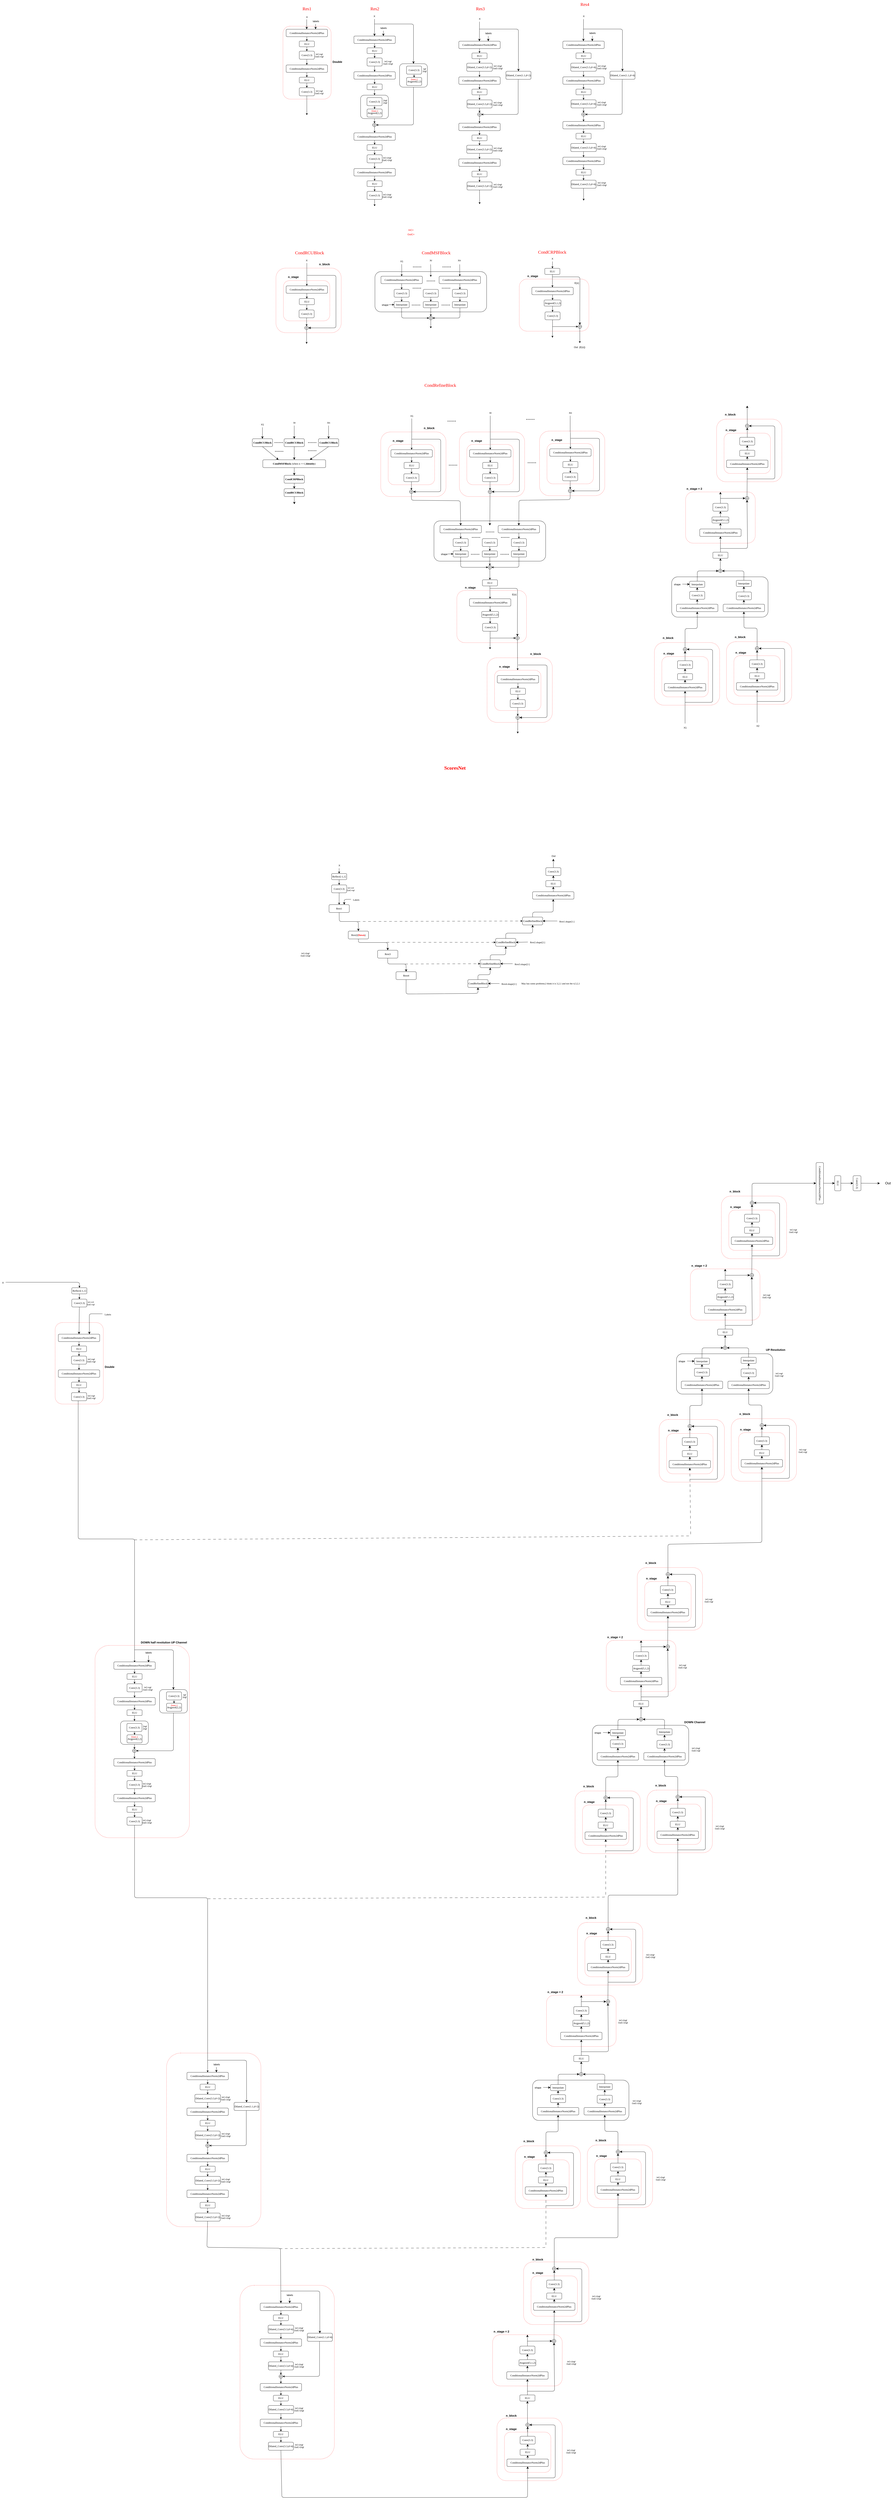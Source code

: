 <mxfile version="24.7.1" type="github">
  <diagram name="第 1 页" id="WY7e-I092N28eT6Ba04r">
    <mxGraphModel dx="11900" dy="6273" grid="0" gridSize="10" guides="1" tooltips="1" connect="1" arrows="1" fold="1" page="0" pageScale="1" pageWidth="827" pageHeight="1169" background="none" math="0" shadow="0">
      <root>
        <mxCell id="0" />
        <mxCell id="1" parent="0" />
        <mxCell id="d3TuvEmYaCvcdJmkvwXg-257" value="" style="rounded=1;whiteSpace=wrap;html=1;dashed=1;strokeColor=#FF3333;glass=0;shadow=0;" vertex="1" parent="1">
          <mxGeometry x="1702.5" y="2104.88" width="318" height="234" as="geometry" />
        </mxCell>
        <mxCell id="d3TuvEmYaCvcdJmkvwXg-201" value="" style="rounded=1;whiteSpace=wrap;html=1;dashed=1;strokeColor=#FF3333;" vertex="1" parent="1">
          <mxGeometry x="1889" y="2788.53" width="298" height="286" as="geometry" />
        </mxCell>
        <mxCell id="d3TuvEmYaCvcdJmkvwXg-240" value="" style="rounded=1;whiteSpace=wrap;html=1;" vertex="1" parent="1">
          <mxGeometry x="1639" y="2492.53" width="440" height="184" as="geometry" />
        </mxCell>
        <mxCell id="d3TuvEmYaCvcdJmkvwXg-212" style="edgeStyle=none;curved=0;rounded=1;orthogonalLoop=1;jettySize=auto;html=1;exitX=0.5;exitY=0;exitDx=0;exitDy=0;fontSize=12;startSize=8;endSize=8;entryX=0.5;entryY=1;entryDx=0;entryDy=0;" edge="1" parent="1" source="d3TuvEmYaCvcdJmkvwXg-213" target="d3TuvEmYaCvcdJmkvwXg-242">
          <mxGeometry relative="1" as="geometry">
            <mxPoint x="2060.588" y="2732.532" as="targetPoint" />
            <Array as="points">
              <mxPoint x="2029" y="2726.53" />
              <mxPoint x="1969" y="2726.53" />
            </Array>
          </mxGeometry>
        </mxCell>
        <mxCell id="d3TuvEmYaCvcdJmkvwXg-179" value="" style="rounded=1;whiteSpace=wrap;html=1;dashed=1;strokeColor=#FF3333;" vertex="1" parent="1">
          <mxGeometry x="1560" y="2792.53" width="298" height="286" as="geometry" />
        </mxCell>
        <mxCell id="d3TuvEmYaCvcdJmkvwXg-198" style="edgeStyle=none;curved=0;rounded=1;orthogonalLoop=1;jettySize=auto;html=1;exitX=0.5;exitY=0;exitDx=0;exitDy=0;fontSize=12;startSize=8;endSize=8;entryX=0.5;entryY=1;entryDx=0;entryDy=0;" edge="1" parent="1" source="d3TuvEmYaCvcdJmkvwXg-196" target="d3TuvEmYaCvcdJmkvwXg-241">
          <mxGeometry relative="1" as="geometry">
            <mxPoint x="1635" y="2728.53" as="targetPoint" />
            <Array as="points">
              <mxPoint x="1700" y="2728.53" />
              <mxPoint x="1756" y="2728.53" />
            </Array>
          </mxGeometry>
        </mxCell>
        <mxCell id="d3TuvEmYaCvcdJmkvwXg-163" value="" style="rounded=1;whiteSpace=wrap;html=1;dashed=1;strokeColor=#FF3333;" vertex="1" parent="1">
          <mxGeometry x="-332.25" y="10292.47" width="431" height="793" as="geometry" />
        </mxCell>
        <mxCell id="d3TuvEmYaCvcdJmkvwXg-121" value="" style="rounded=1;whiteSpace=wrap;html=1;dashed=1;strokeColor=#FF3333;" vertex="1" parent="1">
          <mxGeometry x="-667.62" y="9232" width="431" height="793" as="geometry" />
        </mxCell>
        <mxCell id="d3TuvEmYaCvcdJmkvwXg-80" value="" style="rounded=1;whiteSpace=wrap;html=1;dashed=1;strokeColor=#FF3333;" vertex="1" parent="1">
          <mxGeometry x="-994.12" y="7371" width="431" height="878" as="geometry" />
        </mxCell>
        <mxCell id="d3TuvEmYaCvcdJmkvwXg-11" value="" style="rounded=1;whiteSpace=wrap;html=1;dashed=1;strokeColor=#FF3333;" vertex="1" parent="1">
          <mxGeometry x="-1176.25" y="5897" width="220" height="372" as="geometry" />
        </mxCell>
        <mxCell id="3fjzQiBei5Zrd4goEmmM-512" value="" style="rounded=1;whiteSpace=wrap;html=1;dashed=1;strokeColor=#FF3333;" parent="1" vertex="1">
          <mxGeometry x="796.01" y="2862" width="298" height="295" as="geometry" />
        </mxCell>
        <mxCell id="3fjzQiBei5Zrd4goEmmM-413" value="" style="rounded=1;whiteSpace=wrap;html=1;" parent="1" vertex="1">
          <mxGeometry x="553.51" y="2237" width="510" height="184" as="geometry" />
        </mxCell>
        <mxCell id="3fjzQiBei5Zrd4goEmmM-246" value="" style="rounded=1;whiteSpace=wrap;html=1;" parent="1" vertex="1">
          <mxGeometry x="284" y="1099" width="510" height="184" as="geometry" />
        </mxCell>
        <mxCell id="3fjzQiBei5Zrd4goEmmM-242" value="" style="rounded=1;whiteSpace=wrap;html=1;dashed=1;strokeColor=#FF3333;" parent="1" vertex="1">
          <mxGeometry x="-168" y="1083" width="298" height="295" as="geometry" />
        </mxCell>
        <mxCell id="3fjzQiBei5Zrd4goEmmM-236" value="" style="rounded=1;whiteSpace=wrap;html=1;dashed=1;strokeColor=#FF3333;" parent="1" vertex="1">
          <mxGeometry x="-134" y="1140" width="212" height="184" as="geometry" />
        </mxCell>
        <mxCell id="3fjzQiBei5Zrd4goEmmM-80" value="" style="rounded=1;whiteSpace=wrap;html=1;" parent="1" vertex="1">
          <mxGeometry x="218.5" y="293.5" width="127" height="107" as="geometry" />
        </mxCell>
        <mxCell id="3fjzQiBei5Zrd4goEmmM-93" value="" style="rounded=1;whiteSpace=wrap;html=1;dashed=1;strokeColor=#FF3333;" parent="1" vertex="1">
          <mxGeometry x="-136" y="-21.5" width="220" height="333" as="geometry" />
        </mxCell>
        <mxCell id="3fjzQiBei5Zrd4goEmmM-47" style="edgeStyle=orthogonalEdgeStyle;rounded=1;orthogonalLoop=1;jettySize=auto;html=1;exitX=0.5;exitY=1;exitDx=0;exitDy=0;entryX=0.5;entryY=0;entryDx=0;entryDy=0;" parent="1" source="3fjzQiBei5Zrd4goEmmM-34" target="3fjzQiBei5Zrd4goEmmM-42" edge="1">
          <mxGeometry relative="1" as="geometry">
            <mxPoint x="-27" y="61.5" as="targetPoint" />
          </mxGeometry>
        </mxCell>
        <mxCell id="3fjzQiBei5Zrd4goEmmM-34" value="&lt;font face=&quot;Times New Roman&quot;&gt;ConditionalInstanceNorm2dPlus&lt;/font&gt;" style="rounded=1;whiteSpace=wrap;html=1;" parent="1" vertex="1">
          <mxGeometry x="-121.5" y="-7.5" width="189" height="34" as="geometry" />
        </mxCell>
        <mxCell id="3fjzQiBei5Zrd4goEmmM-38" value="&lt;font color=&quot;#ff0000&quot; face=&quot;Times New Roman&quot; style=&quot;font-size: 20px;&quot;&gt;Res1&lt;/font&gt;" style="text;html=1;align=center;verticalAlign=middle;resizable=0;points=[];autosize=1;strokeColor=none;fillColor=none;fontSize=16;rounded=1;labelBackgroundColor=none;" parent="1" vertex="1">
          <mxGeometry x="-56" y="-120.5" width="58" height="36" as="geometry" />
        </mxCell>
        <mxCell id="3fjzQiBei5Zrd4goEmmM-58" style="edgeStyle=orthogonalEdgeStyle;rounded=1;orthogonalLoop=1;jettySize=auto;html=1;exitX=0.5;exitY=1;exitDx=0;exitDy=0;entryX=0.5;entryY=0;entryDx=0;entryDy=0;" parent="1" source="3fjzQiBei5Zrd4goEmmM-39" target="3fjzQiBei5Zrd4goEmmM-53" edge="1">
          <mxGeometry relative="1" as="geometry" />
        </mxCell>
        <mxCell id="3fjzQiBei5Zrd4goEmmM-39" value="&lt;font face=&quot;Times New Roman&quot;&gt;Conv(3.3)&lt;/font&gt;" style="rounded=1;whiteSpace=wrap;html=1;" parent="1" vertex="1">
          <mxGeometry x="-61.5" y="92.5" width="69" height="37" as="geometry" />
        </mxCell>
        <mxCell id="3fjzQiBei5Zrd4goEmmM-40" value="&lt;font style=&quot;font-size: 9px;&quot;&gt;&lt;span style=&quot;font-size: 9px;&quot;&gt;InC=ngf&lt;/span&gt;&lt;/font&gt;&lt;div style=&quot;font-size: 9px;&quot;&gt;&lt;font style=&quot;font-size: 9px;&quot;&gt;&lt;span style=&quot;font-size: 9px;&quot;&gt;OutC=ngf&lt;/span&gt;&lt;/font&gt;&lt;/div&gt;" style="text;html=1;align=center;verticalAlign=middle;resizable=0;points=[];autosize=1;strokeColor=none;fillColor=none;fontSize=9;rounded=1;labelBackgroundColor=none;" parent="1" vertex="1">
          <mxGeometry y="95" width="57" height="34" as="geometry" />
        </mxCell>
        <mxCell id="3fjzQiBei5Zrd4goEmmM-49" style="edgeStyle=orthogonalEdgeStyle;rounded=1;orthogonalLoop=1;jettySize=auto;html=1;exitX=0.5;exitY=1;exitDx=0;exitDy=0;entryX=0.5;entryY=0;entryDx=0;entryDy=0;" parent="1" source="3fjzQiBei5Zrd4goEmmM-42" target="3fjzQiBei5Zrd4goEmmM-39" edge="1">
          <mxGeometry relative="1" as="geometry" />
        </mxCell>
        <mxCell id="3fjzQiBei5Zrd4goEmmM-42" value="&lt;font face=&quot;Times New Roman&quot;&gt;ELU&lt;/font&gt;" style="rounded=1;whiteSpace=wrap;html=1;" parent="1" vertex="1">
          <mxGeometry x="-61.5" y="46.5" width="69" height="26" as="geometry" />
        </mxCell>
        <mxCell id="3fjzQiBei5Zrd4goEmmM-43" value="" style="endArrow=classic;html=1;rounded=1;fontSize=12;startSize=8;endSize=8;labelBackgroundColor=none;fontColor=default;" parent="1" edge="1">
          <mxGeometry width="50" height="50" relative="1" as="geometry">
            <mxPoint x="-27.59" y="-52.5" as="sourcePoint" />
            <mxPoint x="-27.59" y="-7.5" as="targetPoint" />
          </mxGeometry>
        </mxCell>
        <mxCell id="3fjzQiBei5Zrd4goEmmM-45" value="&lt;span style=&quot;font-size: 11px;&quot;&gt;labels&lt;/span&gt;" style="text;html=1;align=center;verticalAlign=middle;resizable=0;points=[];autosize=1;strokeColor=none;fillColor=none;fontSize=16;rounded=1;labelBackgroundColor=none;" parent="1" vertex="1">
          <mxGeometry x="-10" y="-61.5" width="47" height="31" as="geometry" />
        </mxCell>
        <mxCell id="3fjzQiBei5Zrd4goEmmM-46" value="&lt;span style=&quot;font-size: 11px;&quot;&gt;X&lt;/span&gt;" style="text;html=1;align=center;verticalAlign=middle;resizable=0;points=[];autosize=1;strokeColor=none;fillColor=none;fontSize=16;rounded=1;labelBackgroundColor=none;" parent="1" vertex="1">
          <mxGeometry x="-39.5" y="-80.5" width="25" height="31" as="geometry" />
        </mxCell>
        <mxCell id="3fjzQiBei5Zrd4goEmmM-51" value="" style="endArrow=classic;html=1;rounded=1;fontSize=12;startSize=8;endSize=8;labelBackgroundColor=none;fontColor=default;" parent="1" edge="1">
          <mxGeometry width="50" height="50" relative="1" as="geometry">
            <mxPoint x="13" y="-31.5" as="sourcePoint" />
            <mxPoint x="13" y="-7.5" as="targetPoint" />
          </mxGeometry>
        </mxCell>
        <mxCell id="3fjzQiBei5Zrd4goEmmM-52" style="edgeStyle=orthogonalEdgeStyle;rounded=1;orthogonalLoop=1;jettySize=auto;html=1;exitX=0.5;exitY=1;exitDx=0;exitDy=0;entryX=0.5;entryY=0;entryDx=0;entryDy=0;" parent="1" source="3fjzQiBei5Zrd4goEmmM-53" target="3fjzQiBei5Zrd4goEmmM-54" edge="1">
          <mxGeometry relative="1" as="geometry">
            <mxPoint x="-27" y="226.5" as="targetPoint" />
          </mxGeometry>
        </mxCell>
        <mxCell id="3fjzQiBei5Zrd4goEmmM-53" value="&lt;font face=&quot;Times New Roman&quot;&gt;ConditionalInstanceNorm2dPlus&lt;/font&gt;" style="rounded=1;whiteSpace=wrap;html=1;" parent="1" vertex="1">
          <mxGeometry x="-121.5" y="155.5" width="189" height="34" as="geometry" />
        </mxCell>
        <mxCell id="3fjzQiBei5Zrd4goEmmM-60" style="edgeStyle=orthogonalEdgeStyle;rounded=1;orthogonalLoop=1;jettySize=auto;html=1;exitX=0.5;exitY=1;exitDx=0;exitDy=0;entryX=0.5;entryY=0;entryDx=0;entryDy=0;" parent="1" source="3fjzQiBei5Zrd4goEmmM-54" target="3fjzQiBei5Zrd4goEmmM-59" edge="1">
          <mxGeometry relative="1" as="geometry" />
        </mxCell>
        <mxCell id="3fjzQiBei5Zrd4goEmmM-54" value="&lt;font face=&quot;Times New Roman&quot;&gt;ELU&lt;/font&gt;" style="rounded=1;whiteSpace=wrap;html=1;" parent="1" vertex="1">
          <mxGeometry x="-61.5" y="211.5" width="69" height="26" as="geometry" />
        </mxCell>
        <mxCell id="3fjzQiBei5Zrd4goEmmM-62" style="edgeStyle=orthogonalEdgeStyle;rounded=1;orthogonalLoop=1;jettySize=auto;html=1;exitX=0.5;exitY=1;exitDx=0;exitDy=0;" parent="1" source="3fjzQiBei5Zrd4goEmmM-59" edge="1">
          <mxGeometry relative="1" as="geometry">
            <mxPoint x="-27" y="384.5" as="targetPoint" />
          </mxGeometry>
        </mxCell>
        <mxCell id="3fjzQiBei5Zrd4goEmmM-59" value="&lt;font face=&quot;Times New Roman&quot;&gt;Conv(3.3)&lt;/font&gt;" style="rounded=1;whiteSpace=wrap;html=1;" parent="1" vertex="1">
          <mxGeometry x="-61.5" y="259.5" width="69" height="37" as="geometry" />
        </mxCell>
        <mxCell id="3fjzQiBei5Zrd4goEmmM-61" value="&lt;font style=&quot;font-size: 9px;&quot;&gt;&lt;span style=&quot;font-size: 9px;&quot;&gt;InC=ngf&lt;/span&gt;&lt;/font&gt;&lt;div style=&quot;font-size: 9px;&quot;&gt;&lt;font style=&quot;font-size: 9px;&quot;&gt;&lt;span style=&quot;font-size: 9px;&quot;&gt;OutC=ngf&lt;/span&gt;&lt;/font&gt;&lt;/div&gt;" style="text;html=1;align=center;verticalAlign=middle;resizable=0;points=[];autosize=1;strokeColor=none;fillColor=none;fontSize=9;rounded=1;labelBackgroundColor=none;" parent="1" vertex="1">
          <mxGeometry y="262.5" width="57" height="34" as="geometry" />
        </mxCell>
        <mxCell id="3fjzQiBei5Zrd4goEmmM-63" style="edgeStyle=orthogonalEdgeStyle;rounded=1;orthogonalLoop=1;jettySize=auto;html=1;exitX=0.5;exitY=1;exitDx=0;exitDy=0;entryX=0.5;entryY=0;entryDx=0;entryDy=0;" parent="1" source="3fjzQiBei5Zrd4goEmmM-64" target="3fjzQiBei5Zrd4goEmmM-70" edge="1">
          <mxGeometry relative="1" as="geometry">
            <mxPoint x="282.5" y="92.5" as="targetPoint" />
          </mxGeometry>
        </mxCell>
        <mxCell id="3fjzQiBei5Zrd4goEmmM-64" value="&lt;font face=&quot;Times New Roman&quot;&gt;ConditionalInstanceNorm2dPlus&lt;/font&gt;" style="rounded=1;whiteSpace=wrap;html=1;" parent="1" vertex="1">
          <mxGeometry x="188" y="23.5" width="189" height="34" as="geometry" />
        </mxCell>
        <mxCell id="3fjzQiBei5Zrd4goEmmM-65" value="&lt;font color=&quot;#ff0000&quot; face=&quot;Times New Roman&quot; style=&quot;font-size: 20px;&quot;&gt;Res2&lt;/font&gt;" style="text;html=1;align=center;verticalAlign=middle;resizable=0;points=[];autosize=1;strokeColor=none;fillColor=none;fontSize=16;rounded=1;labelBackgroundColor=none;" parent="1" vertex="1">
          <mxGeometry x="253.5" y="-120.5" width="58" height="36" as="geometry" />
        </mxCell>
        <mxCell id="3fjzQiBei5Zrd4goEmmM-66" style="edgeStyle=orthogonalEdgeStyle;rounded=1;orthogonalLoop=1;jettySize=auto;html=1;exitX=0.5;exitY=1;exitDx=0;exitDy=0;entryX=0.5;entryY=0;entryDx=0;entryDy=0;" parent="1" source="3fjzQiBei5Zrd4goEmmM-67" target="3fjzQiBei5Zrd4goEmmM-76" edge="1">
          <mxGeometry relative="1" as="geometry" />
        </mxCell>
        <mxCell id="3fjzQiBei5Zrd4goEmmM-67" value="&lt;font face=&quot;Times New Roman&quot;&gt;Conv(3.3)&lt;/font&gt;" style="rounded=1;whiteSpace=wrap;html=1;" parent="1" vertex="1">
          <mxGeometry x="248" y="123.5" width="69" height="37" as="geometry" />
        </mxCell>
        <mxCell id="3fjzQiBei5Zrd4goEmmM-68" value="&lt;font style=&quot;font-size: 9px;&quot;&gt;&lt;span style=&quot;font-size: 9px;&quot;&gt;InC=ngf&lt;/span&gt;&lt;/font&gt;&lt;div style=&quot;font-size: 9px;&quot;&gt;&lt;font style=&quot;font-size: 9px;&quot;&gt;&lt;span style=&quot;font-size: 9px;&quot;&gt;OutC=2ngf&lt;/span&gt;&lt;/font&gt;&lt;/div&gt;" style="text;html=1;align=center;verticalAlign=middle;resizable=0;points=[];autosize=1;strokeColor=none;fillColor=none;fontSize=9;rounded=1;labelBackgroundColor=none;" parent="1" vertex="1">
          <mxGeometry x="311.5" y="128" width="62" height="34" as="geometry" />
        </mxCell>
        <mxCell id="3fjzQiBei5Zrd4goEmmM-69" style="edgeStyle=orthogonalEdgeStyle;rounded=1;orthogonalLoop=1;jettySize=auto;html=1;exitX=0.5;exitY=1;exitDx=0;exitDy=0;entryX=0.5;entryY=0;entryDx=0;entryDy=0;" parent="1" source="3fjzQiBei5Zrd4goEmmM-70" target="3fjzQiBei5Zrd4goEmmM-67" edge="1">
          <mxGeometry relative="1" as="geometry" />
        </mxCell>
        <mxCell id="3fjzQiBei5Zrd4goEmmM-70" value="&lt;font face=&quot;Times New Roman&quot;&gt;ELU&lt;/font&gt;" style="rounded=1;whiteSpace=wrap;html=1;" parent="1" vertex="1">
          <mxGeometry x="248" y="77.5" width="69" height="26" as="geometry" />
        </mxCell>
        <mxCell id="3fjzQiBei5Zrd4goEmmM-71" value="" style="endArrow=classic;html=1;rounded=1;fontSize=12;startSize=8;endSize=8;labelBackgroundColor=none;fontColor=default;exitX=0.567;exitY=0.981;exitDx=0;exitDy=0;exitPerimeter=0;" parent="1" source="3fjzQiBei5Zrd4goEmmM-73" edge="1">
          <mxGeometry width="50" height="50" relative="1" as="geometry">
            <mxPoint x="281.91" y="-21.5" as="sourcePoint" />
            <mxPoint x="281.91" y="23.5" as="targetPoint" />
          </mxGeometry>
        </mxCell>
        <mxCell id="3fjzQiBei5Zrd4goEmmM-72" value="&lt;span style=&quot;font-size: 11px;&quot;&gt;labels&lt;/span&gt;" style="text;html=1;align=center;verticalAlign=middle;resizable=0;points=[];autosize=1;strokeColor=none;fillColor=none;fontSize=16;rounded=1;labelBackgroundColor=none;" parent="1" vertex="1">
          <mxGeometry x="299.5" y="-30.5" width="47" height="31" as="geometry" />
        </mxCell>
        <mxCell id="3fjzQiBei5Zrd4goEmmM-73" value="&lt;span style=&quot;font-size: 11px;&quot;&gt;X&lt;/span&gt;" style="text;html=1;align=center;verticalAlign=middle;resizable=0;points=[];autosize=1;strokeColor=none;fillColor=none;fontSize=16;rounded=1;labelBackgroundColor=none;" parent="1" vertex="1">
          <mxGeometry x="268" y="-84.5" width="25" height="31" as="geometry" />
        </mxCell>
        <mxCell id="3fjzQiBei5Zrd4goEmmM-74" value="" style="endArrow=classic;html=1;rounded=1;fontSize=12;startSize=8;endSize=8;labelBackgroundColor=none;fontColor=default;" parent="1" edge="1">
          <mxGeometry width="50" height="50" relative="1" as="geometry">
            <mxPoint x="322.5" y="-0.5" as="sourcePoint" />
            <mxPoint x="322.5" y="23.5" as="targetPoint" />
          </mxGeometry>
        </mxCell>
        <mxCell id="3fjzQiBei5Zrd4goEmmM-75" style="edgeStyle=orthogonalEdgeStyle;rounded=1;orthogonalLoop=1;jettySize=auto;html=1;exitX=0.5;exitY=1;exitDx=0;exitDy=0;entryX=0.5;entryY=0;entryDx=0;entryDy=0;" parent="1" source="3fjzQiBei5Zrd4goEmmM-76" target="3fjzQiBei5Zrd4goEmmM-78" edge="1">
          <mxGeometry relative="1" as="geometry">
            <mxPoint x="282.5" y="257.5" as="targetPoint" />
          </mxGeometry>
        </mxCell>
        <mxCell id="3fjzQiBei5Zrd4goEmmM-76" value="&lt;font face=&quot;Times New Roman&quot;&gt;ConditionalInstanceNorm2dPlus&lt;/font&gt;" style="rounded=1;whiteSpace=wrap;html=1;" parent="1" vertex="1">
          <mxGeometry x="188" y="186.5" width="189" height="34" as="geometry" />
        </mxCell>
        <mxCell id="3fjzQiBei5Zrd4goEmmM-77" style="edgeStyle=orthogonalEdgeStyle;rounded=1;orthogonalLoop=1;jettySize=auto;html=1;exitX=0.5;exitY=1;exitDx=0;exitDy=0;entryX=0.5;entryY=0;entryDx=0;entryDy=0;" parent="1" source="3fjzQiBei5Zrd4goEmmM-78" target="3fjzQiBei5Zrd4goEmmM-80" edge="1">
          <mxGeometry relative="1" as="geometry" />
        </mxCell>
        <mxCell id="3fjzQiBei5Zrd4goEmmM-78" value="&lt;font face=&quot;Times New Roman&quot;&gt;ELU&lt;/font&gt;" style="rounded=1;whiteSpace=wrap;html=1;" parent="1" vertex="1">
          <mxGeometry x="248" y="242.5" width="69" height="26" as="geometry" />
        </mxCell>
        <mxCell id="3fjzQiBei5Zrd4goEmmM-99" style="edgeStyle=orthogonalEdgeStyle;rounded=1;orthogonalLoop=1;jettySize=auto;html=1;exitX=0.5;exitY=1;exitDx=0;exitDy=0;entryX=0.5;entryY=0;entryDx=0;entryDy=0;" parent="1" source="3fjzQiBei5Zrd4goEmmM-80" target="3fjzQiBei5Zrd4goEmmM-97" edge="1">
          <mxGeometry relative="1" as="geometry" />
        </mxCell>
        <mxCell id="3fjzQiBei5Zrd4goEmmM-81" value="&lt;font style=&quot;font-size: 9px;&quot;&gt;&lt;span style=&quot;font-size: 9px;&quot;&gt;2ngf&lt;/span&gt;&lt;/font&gt;&lt;div style=&quot;font-size: 9px;&quot;&gt;&lt;font style=&quot;font-size: 9px;&quot;&gt;&lt;span style=&quot;font-size: 9px;&quot;&gt;2ngf&lt;/span&gt;&lt;/font&gt;&lt;/div&gt;" style="text;html=1;align=center;verticalAlign=middle;resizable=0;points=[];autosize=1;strokeColor=none;fillColor=none;fontSize=9;rounded=1;labelBackgroundColor=none;" parent="1" vertex="1">
          <mxGeometry x="311.5" y="306" width="36" height="34" as="geometry" />
        </mxCell>
        <mxCell id="3fjzQiBei5Zrd4goEmmM-88" style="edgeStyle=orthogonalEdgeStyle;rounded=1;orthogonalLoop=1;jettySize=auto;html=1;exitX=0.5;exitY=1;exitDx=0;exitDy=0;entryX=0.5;entryY=0;entryDx=0;entryDy=0;" parent="1" source="3fjzQiBei5Zrd4goEmmM-86" target="3fjzQiBei5Zrd4goEmmM-87" edge="1">
          <mxGeometry relative="1" as="geometry" />
        </mxCell>
        <mxCell id="3fjzQiBei5Zrd4goEmmM-86" value="&lt;font face=&quot;Times New Roman&quot;&gt;Conv(3.3)&lt;/font&gt;" style="rounded=1;whiteSpace=wrap;html=1;" parent="1" vertex="1">
          <mxGeometry x="247.5" y="304.5" width="69" height="37" as="geometry" />
        </mxCell>
        <mxCell id="3fjzQiBei5Zrd4goEmmM-87" value="&lt;font face=&quot;Times New Roman&quot;&gt;Avgpool(2,2)&lt;/font&gt;" style="rounded=1;whiteSpace=wrap;html=1;" parent="1" vertex="1">
          <mxGeometry x="248" y="356.5" width="69" height="37" as="geometry" />
        </mxCell>
        <mxCell id="3fjzQiBei5Zrd4goEmmM-91" value="&lt;font color=&quot;#ff0000&quot;&gt;Down 2&lt;/font&gt;" style="text;html=1;align=center;verticalAlign=middle;resizable=0;points=[];autosize=1;strokeColor=none;fillColor=none;fontSize=9;rounded=1;labelBackgroundColor=none;" parent="1" vertex="1">
          <mxGeometry x="258" y="354.5" width="49" height="23" as="geometry" />
        </mxCell>
        <mxCell id="3fjzQiBei5Zrd4goEmmM-95" value="&lt;font style=&quot;font-size: 13px;&quot;&gt;&lt;b&gt;Double&lt;/b&gt;&lt;/font&gt;" style="text;html=1;align=center;verticalAlign=middle;resizable=0;points=[];autosize=1;strokeColor=none;fillColor=none;fontSize=16;rounded=1;labelBackgroundColor=none;" parent="1" vertex="1">
          <mxGeometry x="81" y="124.5" width="62" height="31" as="geometry" />
        </mxCell>
        <mxCell id="3fjzQiBei5Zrd4goEmmM-131" style="edgeStyle=elbowEdgeStyle;rounded=1;orthogonalLoop=1;jettySize=auto;html=1;exitX=0.5;exitY=1;exitDx=0;exitDy=0;entryX=0.5;entryY=0;entryDx=0;entryDy=0;" parent="1" source="3fjzQiBei5Zrd4goEmmM-97" target="3fjzQiBei5Zrd4goEmmM-114" edge="1">
          <mxGeometry relative="1" as="geometry" />
        </mxCell>
        <mxCell id="3fjzQiBei5Zrd4goEmmM-97" value="" style="shape=orEllipse;perimeter=ellipsePerimeter;whiteSpace=wrap;html=1;backgroundOutline=1;rounded=1;labelBackgroundColor=none;" parent="1" vertex="1">
          <mxGeometry x="273.5" y="421.5" width="17" height="16" as="geometry" />
        </mxCell>
        <mxCell id="3fjzQiBei5Zrd4goEmmM-103" value="" style="endArrow=classic;html=1;rounded=1;fontSize=12;startSize=8;endSize=8;labelBackgroundColor=none;fontColor=default;entryX=0.5;entryY=0;entryDx=0;entryDy=0;" parent="1" target="3fjzQiBei5Zrd4goEmmM-105" edge="1">
          <mxGeometry width="50" height="50" relative="1" as="geometry">
            <mxPoint x="282" y="-31.5" as="sourcePoint" />
            <mxPoint x="407" y="91.5" as="targetPoint" />
            <Array as="points">
              <mxPoint x="460" y="-31.5" />
            </Array>
          </mxGeometry>
        </mxCell>
        <mxCell id="3fjzQiBei5Zrd4goEmmM-111" style="edgeStyle=elbowEdgeStyle;rounded=1;orthogonalLoop=1;jettySize=auto;html=1;exitX=0.5;exitY=1;exitDx=0;exitDy=0;entryX=1;entryY=0.5;entryDx=0;entryDy=0;" parent="1" source="3fjzQiBei5Zrd4goEmmM-105" target="3fjzQiBei5Zrd4goEmmM-97" edge="1">
          <mxGeometry relative="1" as="geometry">
            <Array as="points">
              <mxPoint x="460" y="352.5" />
            </Array>
          </mxGeometry>
        </mxCell>
        <mxCell id="3fjzQiBei5Zrd4goEmmM-105" value="" style="rounded=1;whiteSpace=wrap;html=1;" parent="1" vertex="1">
          <mxGeometry x="396.5" y="150" width="127" height="107" as="geometry" />
        </mxCell>
        <mxCell id="3fjzQiBei5Zrd4goEmmM-106" value="&lt;font style=&quot;font-size: 9px;&quot;&gt;&lt;span style=&quot;font-size: 9px;&quot;&gt;ngf&lt;/span&gt;&lt;/font&gt;&lt;div style=&quot;font-size: 9px;&quot;&gt;&lt;font style=&quot;font-size: 9px;&quot;&gt;&lt;span style=&quot;font-size: 9px;&quot;&gt;2ngf&lt;/span&gt;&lt;/font&gt;&lt;/div&gt;" style="text;html=1;align=center;verticalAlign=middle;resizable=0;points=[];autosize=1;strokeColor=none;fillColor=none;fontSize=9;rounded=1;labelBackgroundColor=none;" parent="1" vertex="1">
          <mxGeometry x="492" y="162" width="36" height="34" as="geometry" />
        </mxCell>
        <mxCell id="3fjzQiBei5Zrd4goEmmM-107" style="edgeStyle=orthogonalEdgeStyle;rounded=1;orthogonalLoop=1;jettySize=auto;html=1;exitX=0.5;exitY=1;exitDx=0;exitDy=0;entryX=0.5;entryY=0;entryDx=0;entryDy=0;" parent="1" source="3fjzQiBei5Zrd4goEmmM-108" target="3fjzQiBei5Zrd4goEmmM-109" edge="1">
          <mxGeometry relative="1" as="geometry" />
        </mxCell>
        <mxCell id="3fjzQiBei5Zrd4goEmmM-108" value="&lt;font face=&quot;Times New Roman&quot;&gt;Conv(3.3)&lt;/font&gt;" style="rounded=1;whiteSpace=wrap;html=1;" parent="1" vertex="1">
          <mxGeometry x="428" y="160.5" width="69" height="37" as="geometry" />
        </mxCell>
        <mxCell id="3fjzQiBei5Zrd4goEmmM-109" value="&lt;font face=&quot;Times New Roman&quot;&gt;Avgpool(2,2)&lt;/font&gt;" style="rounded=1;whiteSpace=wrap;html=1;" parent="1" vertex="1">
          <mxGeometry x="428.5" y="212.5" width="69" height="37" as="geometry" />
        </mxCell>
        <mxCell id="3fjzQiBei5Zrd4goEmmM-110" value="&lt;font color=&quot;#ff0000&quot;&gt;Down 2&lt;/font&gt;" style="text;html=1;align=center;verticalAlign=middle;resizable=0;points=[];autosize=1;strokeColor=none;fillColor=none;fontSize=9;rounded=1;labelBackgroundColor=none;" parent="1" vertex="1">
          <mxGeometry x="438.5" y="210.5" width="49" height="23" as="geometry" />
        </mxCell>
        <mxCell id="3fjzQiBei5Zrd4goEmmM-113" style="edgeStyle=orthogonalEdgeStyle;rounded=1;orthogonalLoop=1;jettySize=auto;html=1;exitX=0.5;exitY=1;exitDx=0;exitDy=0;entryX=0.5;entryY=0;entryDx=0;entryDy=0;" parent="1" source="3fjzQiBei5Zrd4goEmmM-114" target="3fjzQiBei5Zrd4goEmmM-119" edge="1">
          <mxGeometry relative="1" as="geometry">
            <mxPoint x="282.5" y="534.5" as="targetPoint" />
          </mxGeometry>
        </mxCell>
        <mxCell id="3fjzQiBei5Zrd4goEmmM-114" value="&lt;font face=&quot;Times New Roman&quot;&gt;ConditionalInstanceNorm2dPlus&lt;/font&gt;" style="rounded=1;whiteSpace=wrap;html=1;" parent="1" vertex="1">
          <mxGeometry x="188" y="465.5" width="189" height="34" as="geometry" />
        </mxCell>
        <mxCell id="3fjzQiBei5Zrd4goEmmM-115" style="edgeStyle=orthogonalEdgeStyle;rounded=1;orthogonalLoop=1;jettySize=auto;html=1;exitX=0.5;exitY=1;exitDx=0;exitDy=0;entryX=0.5;entryY=0;entryDx=0;entryDy=0;" parent="1" source="3fjzQiBei5Zrd4goEmmM-116" target="3fjzQiBei5Zrd4goEmmM-124" edge="1">
          <mxGeometry relative="1" as="geometry" />
        </mxCell>
        <mxCell id="3fjzQiBei5Zrd4goEmmM-116" value="&lt;font face=&quot;Times New Roman&quot;&gt;Conv(3.3)&lt;/font&gt;" style="rounded=1;whiteSpace=wrap;html=1;" parent="1" vertex="1">
          <mxGeometry x="248" y="565.5" width="69" height="37" as="geometry" />
        </mxCell>
        <mxCell id="3fjzQiBei5Zrd4goEmmM-117" value="&lt;font style=&quot;font-size: 9px;&quot;&gt;&lt;span style=&quot;font-size: 9px;&quot;&gt;InC=2ngf&lt;/span&gt;&lt;/font&gt;&lt;div style=&quot;font-size: 9px;&quot;&gt;&lt;font style=&quot;font-size: 9px;&quot;&gt;&lt;span style=&quot;font-size: 9px;&quot;&gt;OutC=2ngf&lt;/span&gt;&lt;/font&gt;&lt;/div&gt;" style="text;html=1;align=center;verticalAlign=middle;resizable=0;points=[];autosize=1;strokeColor=none;fillColor=none;fontSize=9;rounded=1;labelBackgroundColor=none;" parent="1" vertex="1">
          <mxGeometry x="307.5" y="568" width="62" height="34" as="geometry" />
        </mxCell>
        <mxCell id="3fjzQiBei5Zrd4goEmmM-118" style="edgeStyle=orthogonalEdgeStyle;rounded=1;orthogonalLoop=1;jettySize=auto;html=1;exitX=0.5;exitY=1;exitDx=0;exitDy=0;entryX=0.5;entryY=0;entryDx=0;entryDy=0;" parent="1" source="3fjzQiBei5Zrd4goEmmM-119" target="3fjzQiBei5Zrd4goEmmM-116" edge="1">
          <mxGeometry relative="1" as="geometry" />
        </mxCell>
        <mxCell id="3fjzQiBei5Zrd4goEmmM-119" value="&lt;font face=&quot;Times New Roman&quot;&gt;ELU&lt;/font&gt;" style="rounded=1;whiteSpace=wrap;html=1;" parent="1" vertex="1">
          <mxGeometry x="248" y="519.5" width="69" height="26" as="geometry" />
        </mxCell>
        <mxCell id="3fjzQiBei5Zrd4goEmmM-123" style="edgeStyle=orthogonalEdgeStyle;rounded=1;orthogonalLoop=1;jettySize=auto;html=1;exitX=0.5;exitY=1;exitDx=0;exitDy=0;entryX=0.5;entryY=0;entryDx=0;entryDy=0;" parent="1" source="3fjzQiBei5Zrd4goEmmM-124" target="3fjzQiBei5Zrd4goEmmM-126" edge="1">
          <mxGeometry relative="1" as="geometry">
            <mxPoint x="282.5" y="699.5" as="targetPoint" />
          </mxGeometry>
        </mxCell>
        <mxCell id="3fjzQiBei5Zrd4goEmmM-124" value="&lt;font face=&quot;Times New Roman&quot;&gt;ConditionalInstanceNorm2dPlus&lt;/font&gt;" style="rounded=1;whiteSpace=wrap;html=1;" parent="1" vertex="1">
          <mxGeometry x="188" y="628.5" width="189" height="34" as="geometry" />
        </mxCell>
        <mxCell id="3fjzQiBei5Zrd4goEmmM-125" style="edgeStyle=orthogonalEdgeStyle;rounded=1;orthogonalLoop=1;jettySize=auto;html=1;exitX=0.5;exitY=1;exitDx=0;exitDy=0;entryX=0.5;entryY=0;entryDx=0;entryDy=0;" parent="1" source="3fjzQiBei5Zrd4goEmmM-126" target="3fjzQiBei5Zrd4goEmmM-128" edge="1">
          <mxGeometry relative="1" as="geometry" />
        </mxCell>
        <mxCell id="3fjzQiBei5Zrd4goEmmM-126" value="&lt;font face=&quot;Times New Roman&quot;&gt;ELU&lt;/font&gt;" style="rounded=1;whiteSpace=wrap;html=1;" parent="1" vertex="1">
          <mxGeometry x="248" y="684.5" width="69" height="26" as="geometry" />
        </mxCell>
        <mxCell id="3fjzQiBei5Zrd4goEmmM-127" style="edgeStyle=orthogonalEdgeStyle;rounded=1;orthogonalLoop=1;jettySize=auto;html=1;exitX=0.5;exitY=1;exitDx=0;exitDy=0;" parent="1" source="3fjzQiBei5Zrd4goEmmM-128" edge="1">
          <mxGeometry relative="1" as="geometry">
            <mxPoint x="282.441" y="800.618" as="targetPoint" />
          </mxGeometry>
        </mxCell>
        <mxCell id="3fjzQiBei5Zrd4goEmmM-128" value="&lt;font face=&quot;Times New Roman&quot;&gt;Conv(3.3)&lt;/font&gt;" style="rounded=1;whiteSpace=wrap;html=1;" parent="1" vertex="1">
          <mxGeometry x="248" y="732.5" width="69" height="37" as="geometry" />
        </mxCell>
        <mxCell id="3fjzQiBei5Zrd4goEmmM-129" value="&lt;font style=&quot;font-size: 9px;&quot;&gt;&lt;span style=&quot;font-size: 9px;&quot;&gt;InC=2ngf&lt;/span&gt;&lt;/font&gt;&lt;div style=&quot;font-size: 9px;&quot;&gt;&lt;font style=&quot;font-size: 9px;&quot;&gt;&lt;span style=&quot;font-size: 9px;&quot;&gt;OutC=2ngf&lt;/span&gt;&lt;/font&gt;&lt;/div&gt;" style="text;html=1;align=center;verticalAlign=middle;resizable=0;points=[];autosize=1;strokeColor=none;fillColor=none;fontSize=9;rounded=1;labelBackgroundColor=none;" parent="1" vertex="1">
          <mxGeometry x="307.5" y="735.5" width="62" height="34" as="geometry" />
        </mxCell>
        <mxCell id="3fjzQiBei5Zrd4goEmmM-132" value="&lt;font color=&quot;#ff0000&quot; face=&quot;Times New Roman&quot; style=&quot;font-size: 20px;&quot;&gt;Res3&lt;/font&gt;" style="text;html=1;align=center;verticalAlign=middle;resizable=0;points=[];autosize=1;strokeColor=none;fillColor=none;fontSize=16;rounded=1;labelBackgroundColor=none;" parent="1" vertex="1">
          <mxGeometry x="736" y="-120.5" width="58" height="36" as="geometry" />
        </mxCell>
        <mxCell id="3fjzQiBei5Zrd4goEmmM-133" value="&lt;font color=&quot;#ff0000&quot; face=&quot;Times New Roman&quot; style=&quot;font-size: 20px;&quot;&gt;Res4&lt;/font&gt;" style="text;html=1;align=center;verticalAlign=middle;resizable=0;points=[];autosize=1;strokeColor=none;fillColor=none;fontSize=16;rounded=1;labelBackgroundColor=none;" parent="1" vertex="1">
          <mxGeometry x="1213.26" y="-140.5" width="58" height="36" as="geometry" />
        </mxCell>
        <mxCell id="3fjzQiBei5Zrd4goEmmM-135" style="edgeStyle=orthogonalEdgeStyle;rounded=1;orthogonalLoop=1;jettySize=auto;html=1;exitX=0.5;exitY=1;exitDx=0;exitDy=0;entryX=0.5;entryY=0;entryDx=0;entryDy=0;" parent="1" source="3fjzQiBei5Zrd4goEmmM-136" target="3fjzQiBei5Zrd4goEmmM-141" edge="1">
          <mxGeometry relative="1" as="geometry">
            <mxPoint x="761.5" y="116.01" as="targetPoint" />
          </mxGeometry>
        </mxCell>
        <mxCell id="3fjzQiBei5Zrd4goEmmM-136" value="&lt;font face=&quot;Times New Roman&quot;&gt;ConditionalInstanceNorm2dPlus&lt;/font&gt;" style="rounded=1;whiteSpace=wrap;html=1;" parent="1" vertex="1">
          <mxGeometry x="667" y="47.01" width="189" height="34" as="geometry" />
        </mxCell>
        <mxCell id="3fjzQiBei5Zrd4goEmmM-137" style="edgeStyle=orthogonalEdgeStyle;rounded=1;orthogonalLoop=1;jettySize=auto;html=1;exitX=0.5;exitY=1;exitDx=0;exitDy=0;entryX=0.5;entryY=0;entryDx=0;entryDy=0;" parent="1" source="3fjzQiBei5Zrd4goEmmM-138" target="3fjzQiBei5Zrd4goEmmM-147" edge="1">
          <mxGeometry relative="1" as="geometry" />
        </mxCell>
        <mxCell id="3fjzQiBei5Zrd4goEmmM-138" value="&lt;font face=&quot;Times New Roman&quot;&gt;Dilated_Conv(3.3,d=2)&lt;/font&gt;" style="rounded=1;whiteSpace=wrap;html=1;" parent="1" vertex="1">
          <mxGeometry x="703.13" y="147.51" width="116.75" height="37" as="geometry" />
        </mxCell>
        <mxCell id="3fjzQiBei5Zrd4goEmmM-139" value="&lt;font style=&quot;font-size: 9px;&quot;&gt;&lt;span style=&quot;font-size: 9px;&quot;&gt;InC=2ngf&lt;/span&gt;&lt;/font&gt;&lt;div style=&quot;font-size: 9px;&quot;&gt;&lt;font style=&quot;font-size: 9px;&quot;&gt;&lt;span style=&quot;font-size: 9px;&quot;&gt;OutC=2ngf&lt;/span&gt;&lt;/font&gt;&lt;/div&gt;" style="text;html=1;align=center;verticalAlign=middle;resizable=0;points=[];autosize=1;strokeColor=none;fillColor=none;fontSize=9;rounded=1;labelBackgroundColor=none;" parent="1" vertex="1">
          <mxGeometry x="812.5" y="149.01" width="62" height="34" as="geometry" />
        </mxCell>
        <mxCell id="3fjzQiBei5Zrd4goEmmM-140" style="edgeStyle=orthogonalEdgeStyle;rounded=1;orthogonalLoop=1;jettySize=auto;html=1;exitX=0.5;exitY=1;exitDx=0;exitDy=0;entryX=0.5;entryY=0;entryDx=0;entryDy=0;" parent="1" source="3fjzQiBei5Zrd4goEmmM-141" target="3fjzQiBei5Zrd4goEmmM-138" edge="1">
          <mxGeometry relative="1" as="geometry" />
        </mxCell>
        <mxCell id="3fjzQiBei5Zrd4goEmmM-141" value="&lt;font face=&quot;Times New Roman&quot;&gt;ELU&lt;/font&gt;" style="rounded=1;whiteSpace=wrap;html=1;" parent="1" vertex="1">
          <mxGeometry x="727" y="101.01" width="69" height="26" as="geometry" />
        </mxCell>
        <mxCell id="3fjzQiBei5Zrd4goEmmM-142" value="" style="endArrow=classic;html=1;rounded=1;fontSize=12;startSize=8;endSize=8;labelBackgroundColor=none;fontColor=default;" parent="1" source="3fjzQiBei5Zrd4goEmmM-144" edge="1">
          <mxGeometry width="50" height="50" relative="1" as="geometry">
            <mxPoint x="761.368" y="-6.99" as="sourcePoint" />
            <mxPoint x="760.91" y="47.01" as="targetPoint" />
          </mxGeometry>
        </mxCell>
        <mxCell id="3fjzQiBei5Zrd4goEmmM-143" value="&lt;span style=&quot;font-size: 11px;&quot;&gt;labels&lt;/span&gt;" style="text;html=1;align=center;verticalAlign=middle;resizable=0;points=[];autosize=1;strokeColor=none;fillColor=none;fontSize=16;rounded=1;labelBackgroundColor=none;" parent="1" vertex="1">
          <mxGeometry x="778.5" y="-6.99" width="47" height="31" as="geometry" />
        </mxCell>
        <mxCell id="3fjzQiBei5Zrd4goEmmM-144" value="&lt;span style=&quot;font-size: 11px;&quot;&gt;X&lt;/span&gt;" style="text;html=1;align=center;verticalAlign=middle;resizable=0;points=[];autosize=1;strokeColor=none;fillColor=none;fontSize=16;rounded=1;labelBackgroundColor=none;" parent="1" vertex="1">
          <mxGeometry x="749" y="-72.74" width="25" height="31" as="geometry" />
        </mxCell>
        <mxCell id="3fjzQiBei5Zrd4goEmmM-145" value="" style="endArrow=classic;html=1;rounded=1;fontSize=12;startSize=8;endSize=8;labelBackgroundColor=none;fontColor=default;" parent="1" edge="1">
          <mxGeometry width="50" height="50" relative="1" as="geometry">
            <mxPoint x="801.5" y="23.01" as="sourcePoint" />
            <mxPoint x="801.5" y="47.01" as="targetPoint" />
          </mxGeometry>
        </mxCell>
        <mxCell id="3fjzQiBei5Zrd4goEmmM-146" style="edgeStyle=orthogonalEdgeStyle;rounded=1;orthogonalLoop=1;jettySize=auto;html=1;exitX=0.5;exitY=1;exitDx=0;exitDy=0;entryX=0.5;entryY=0;entryDx=0;entryDy=0;" parent="1" source="3fjzQiBei5Zrd4goEmmM-147" target="3fjzQiBei5Zrd4goEmmM-149" edge="1">
          <mxGeometry relative="1" as="geometry">
            <mxPoint x="761.5" y="281.01" as="targetPoint" />
          </mxGeometry>
        </mxCell>
        <mxCell id="3fjzQiBei5Zrd4goEmmM-147" value="&lt;font face=&quot;Times New Roman&quot;&gt;ConditionalInstanceNorm2dPlus&lt;/font&gt;" style="rounded=1;whiteSpace=wrap;html=1;" parent="1" vertex="1">
          <mxGeometry x="667" y="210.01" width="189" height="34" as="geometry" />
        </mxCell>
        <mxCell id="3fjzQiBei5Zrd4goEmmM-148" style="edgeStyle=orthogonalEdgeStyle;rounded=1;orthogonalLoop=1;jettySize=auto;html=1;exitX=0.5;exitY=1;exitDx=0;exitDy=0;entryX=0.5;entryY=0;entryDx=0;entryDy=0;" parent="1" source="3fjzQiBei5Zrd4goEmmM-149" target="3fjzQiBei5Zrd4goEmmM-151" edge="1">
          <mxGeometry relative="1" as="geometry" />
        </mxCell>
        <mxCell id="3fjzQiBei5Zrd4goEmmM-149" value="&lt;font face=&quot;Times New Roman&quot;&gt;ELU&lt;/font&gt;" style="rounded=1;whiteSpace=wrap;html=1;" parent="1" vertex="1">
          <mxGeometry x="727" y="266.01" width="69" height="26" as="geometry" />
        </mxCell>
        <mxCell id="3fjzQiBei5Zrd4goEmmM-156" style="edgeStyle=elbowEdgeStyle;rounded=1;orthogonalLoop=1;jettySize=auto;html=1;exitX=0.5;exitY=1;exitDx=0;exitDy=0;entryX=0.5;entryY=0;entryDx=0;entryDy=0;" parent="1" source="3fjzQiBei5Zrd4goEmmM-151" target="3fjzQiBei5Zrd4goEmmM-155" edge="1">
          <mxGeometry relative="1" as="geometry" />
        </mxCell>
        <mxCell id="3fjzQiBei5Zrd4goEmmM-151" value="&lt;span style=&quot;font-family: &amp;quot;Times New Roman&amp;quot;;&quot;&gt;Dilated_Conv(3.3,d=2)&lt;/span&gt;" style="rounded=1;whiteSpace=wrap;html=1;" parent="1" vertex="1">
          <mxGeometry x="704.26" y="315.01" width="114.5" height="37" as="geometry" />
        </mxCell>
        <mxCell id="3fjzQiBei5Zrd4goEmmM-154" value="&lt;font style=&quot;font-size: 9px;&quot;&gt;&lt;span style=&quot;font-size: 9px;&quot;&gt;InC=2ngf&lt;/span&gt;&lt;/font&gt;&lt;div style=&quot;font-size: 9px;&quot;&gt;&lt;font style=&quot;font-size: 9px;&quot;&gt;&lt;span style=&quot;font-size: 9px;&quot;&gt;OutC=2ngf&lt;/span&gt;&lt;/font&gt;&lt;/div&gt;" style="text;html=1;align=center;verticalAlign=middle;resizable=0;points=[];autosize=1;strokeColor=none;fillColor=none;fontSize=9;rounded=1;labelBackgroundColor=none;" parent="1" vertex="1">
          <mxGeometry x="812.5" y="315.51" width="62" height="34" as="geometry" />
        </mxCell>
        <mxCell id="3fjzQiBei5Zrd4goEmmM-161" style="edgeStyle=elbowEdgeStyle;rounded=1;orthogonalLoop=1;jettySize=auto;html=1;exitX=0.5;exitY=1;exitDx=0;exitDy=0;entryX=0.5;entryY=0;entryDx=0;entryDy=0;" parent="1" source="3fjzQiBei5Zrd4goEmmM-155" target="3fjzQiBei5Zrd4goEmmM-165" edge="1">
          <mxGeometry relative="1" as="geometry">
            <mxPoint x="761.941" y="465.495" as="targetPoint" />
          </mxGeometry>
        </mxCell>
        <mxCell id="3fjzQiBei5Zrd4goEmmM-155" value="" style="shape=orEllipse;perimeter=ellipsePerimeter;whiteSpace=wrap;html=1;backgroundOutline=1;rounded=1;labelBackgroundColor=none;" parent="1" vertex="1">
          <mxGeometry x="753.01" y="373.51" width="17" height="16" as="geometry" />
        </mxCell>
        <mxCell id="3fjzQiBei5Zrd4goEmmM-158" value="" style="endArrow=classic;html=1;rounded=1;fontSize=12;startSize=8;endSize=8;labelBackgroundColor=none;fontColor=default;entryX=0.5;entryY=0;entryDx=0;entryDy=0;" parent="1" target="3fjzQiBei5Zrd4goEmmM-159" edge="1">
          <mxGeometry width="50" height="50" relative="1" as="geometry">
            <mxPoint x="761" y="-8.24" as="sourcePoint" />
            <mxPoint x="939" y="173.76" as="targetPoint" />
            <Array as="points">
              <mxPoint x="939" y="-8.24" />
            </Array>
          </mxGeometry>
        </mxCell>
        <mxCell id="3fjzQiBei5Zrd4goEmmM-160" style="edgeStyle=elbowEdgeStyle;rounded=1;orthogonalLoop=1;jettySize=auto;html=1;exitX=0.5;exitY=1;exitDx=0;exitDy=0;entryX=1;entryY=0.5;entryDx=0;entryDy=0;" parent="1" source="3fjzQiBei5Zrd4goEmmM-159" target="3fjzQiBei5Zrd4goEmmM-155" edge="1">
          <mxGeometry relative="1" as="geometry">
            <Array as="points">
              <mxPoint x="938" y="304.26" />
            </Array>
          </mxGeometry>
        </mxCell>
        <mxCell id="3fjzQiBei5Zrd4goEmmM-159" value="&lt;span style=&quot;font-family: &amp;quot;Times New Roman&amp;quot;;&quot;&gt;Dilated_Conv(1.1,d=2)&lt;/span&gt;" style="rounded=1;whiteSpace=wrap;html=1;" parent="1" vertex="1">
          <mxGeometry x="882" y="184.26" width="114.5" height="37" as="geometry" />
        </mxCell>
        <mxCell id="3fjzQiBei5Zrd4goEmmM-164" style="edgeStyle=orthogonalEdgeStyle;rounded=1;orthogonalLoop=1;jettySize=auto;html=1;exitX=0.5;exitY=1;exitDx=0;exitDy=0;entryX=0.5;entryY=0;entryDx=0;entryDy=0;" parent="1" source="3fjzQiBei5Zrd4goEmmM-165" target="3fjzQiBei5Zrd4goEmmM-170" edge="1">
          <mxGeometry relative="1" as="geometry">
            <mxPoint x="761.5" y="490.5" as="targetPoint" />
          </mxGeometry>
        </mxCell>
        <mxCell id="3fjzQiBei5Zrd4goEmmM-165" value="&lt;font face=&quot;Times New Roman&quot;&gt;ConditionalInstanceNorm2dPlus&lt;/font&gt;" style="rounded=1;whiteSpace=wrap;html=1;" parent="1" vertex="1">
          <mxGeometry x="667" y="421.5" width="189" height="34" as="geometry" />
        </mxCell>
        <mxCell id="3fjzQiBei5Zrd4goEmmM-166" style="edgeStyle=orthogonalEdgeStyle;rounded=1;orthogonalLoop=1;jettySize=auto;html=1;exitX=0.5;exitY=1;exitDx=0;exitDy=0;entryX=0.5;entryY=0;entryDx=0;entryDy=0;" parent="1" source="3fjzQiBei5Zrd4goEmmM-167" target="3fjzQiBei5Zrd4goEmmM-172" edge="1">
          <mxGeometry relative="1" as="geometry" />
        </mxCell>
        <mxCell id="3fjzQiBei5Zrd4goEmmM-167" value="&lt;font face=&quot;Times New Roman&quot;&gt;Dilated_Conv(3.3,d=2)&lt;/font&gt;" style="rounded=1;whiteSpace=wrap;html=1;" parent="1" vertex="1">
          <mxGeometry x="703.13" y="522" width="116.75" height="37" as="geometry" />
        </mxCell>
        <mxCell id="3fjzQiBei5Zrd4goEmmM-168" value="&lt;font style=&quot;font-size: 9px;&quot;&gt;&lt;span style=&quot;font-size: 9px;&quot;&gt;InC=2ngf&lt;/span&gt;&lt;/font&gt;&lt;div style=&quot;font-size: 9px;&quot;&gt;&lt;font style=&quot;font-size: 9px;&quot;&gt;&lt;span style=&quot;font-size: 9px;&quot;&gt;OutC=2ngf&lt;/span&gt;&lt;/font&gt;&lt;/div&gt;" style="text;html=1;align=center;verticalAlign=middle;resizable=0;points=[];autosize=1;strokeColor=none;fillColor=none;fontSize=9;rounded=1;labelBackgroundColor=none;" parent="1" vertex="1">
          <mxGeometry x="812.5" y="523.5" width="62" height="34" as="geometry" />
        </mxCell>
        <mxCell id="3fjzQiBei5Zrd4goEmmM-169" style="edgeStyle=orthogonalEdgeStyle;rounded=1;orthogonalLoop=1;jettySize=auto;html=1;exitX=0.5;exitY=1;exitDx=0;exitDy=0;entryX=0.5;entryY=0;entryDx=0;entryDy=0;" parent="1" source="3fjzQiBei5Zrd4goEmmM-170" target="3fjzQiBei5Zrd4goEmmM-167" edge="1">
          <mxGeometry relative="1" as="geometry" />
        </mxCell>
        <mxCell id="3fjzQiBei5Zrd4goEmmM-170" value="&lt;font face=&quot;Times New Roman&quot;&gt;ELU&lt;/font&gt;" style="rounded=1;whiteSpace=wrap;html=1;" parent="1" vertex="1">
          <mxGeometry x="727" y="475.5" width="69" height="26" as="geometry" />
        </mxCell>
        <mxCell id="3fjzQiBei5Zrd4goEmmM-171" style="edgeStyle=orthogonalEdgeStyle;rounded=1;orthogonalLoop=1;jettySize=auto;html=1;exitX=0.5;exitY=1;exitDx=0;exitDy=0;entryX=0.5;entryY=0;entryDx=0;entryDy=0;" parent="1" source="3fjzQiBei5Zrd4goEmmM-172" target="3fjzQiBei5Zrd4goEmmM-174" edge="1">
          <mxGeometry relative="1" as="geometry">
            <mxPoint x="761.5" y="655.5" as="targetPoint" />
          </mxGeometry>
        </mxCell>
        <mxCell id="3fjzQiBei5Zrd4goEmmM-172" value="&lt;font face=&quot;Times New Roman&quot;&gt;ConditionalInstanceNorm2dPlus&lt;/font&gt;" style="rounded=1;whiteSpace=wrap;html=1;" parent="1" vertex="1">
          <mxGeometry x="667" y="584.5" width="189" height="34" as="geometry" />
        </mxCell>
        <mxCell id="3fjzQiBei5Zrd4goEmmM-173" style="edgeStyle=orthogonalEdgeStyle;rounded=1;orthogonalLoop=1;jettySize=auto;html=1;exitX=0.5;exitY=1;exitDx=0;exitDy=0;entryX=0.5;entryY=0;entryDx=0;entryDy=0;" parent="1" source="3fjzQiBei5Zrd4goEmmM-174" target="3fjzQiBei5Zrd4goEmmM-176" edge="1">
          <mxGeometry relative="1" as="geometry" />
        </mxCell>
        <mxCell id="3fjzQiBei5Zrd4goEmmM-174" value="&lt;font face=&quot;Times New Roman&quot;&gt;ELU&lt;/font&gt;" style="rounded=1;whiteSpace=wrap;html=1;" parent="1" vertex="1">
          <mxGeometry x="727" y="640.5" width="69" height="26" as="geometry" />
        </mxCell>
        <mxCell id="3fjzQiBei5Zrd4goEmmM-175" style="edgeStyle=elbowEdgeStyle;rounded=1;orthogonalLoop=1;jettySize=auto;html=1;exitX=0.5;exitY=1;exitDx=0;exitDy=0;" parent="1" source="3fjzQiBei5Zrd4goEmmM-176" edge="1">
          <mxGeometry relative="1" as="geometry">
            <mxPoint x="762" y="791" as="targetPoint" />
          </mxGeometry>
        </mxCell>
        <mxCell id="3fjzQiBei5Zrd4goEmmM-176" value="&lt;span style=&quot;font-family: &amp;quot;Times New Roman&amp;quot;;&quot;&gt;Dilated_Conv(3.3,d=2)&lt;/span&gt;" style="rounded=1;whiteSpace=wrap;html=1;" parent="1" vertex="1">
          <mxGeometry x="704.26" y="689.5" width="114.5" height="37" as="geometry" />
        </mxCell>
        <mxCell id="3fjzQiBei5Zrd4goEmmM-177" value="&lt;font style=&quot;font-size: 9px;&quot;&gt;&lt;span style=&quot;font-size: 9px;&quot;&gt;InC=2ngf&lt;/span&gt;&lt;/font&gt;&lt;div style=&quot;font-size: 9px;&quot;&gt;&lt;font style=&quot;font-size: 9px;&quot;&gt;&lt;span style=&quot;font-size: 9px;&quot;&gt;OutC=2ngf&lt;/span&gt;&lt;/font&gt;&lt;/div&gt;" style="text;html=1;align=center;verticalAlign=middle;resizable=0;points=[];autosize=1;strokeColor=none;fillColor=none;fontSize=9;rounded=1;labelBackgroundColor=none;" parent="1" vertex="1">
          <mxGeometry x="812.5" y="690" width="62" height="34" as="geometry" />
        </mxCell>
        <mxCell id="3fjzQiBei5Zrd4goEmmM-182" style="edgeStyle=orthogonalEdgeStyle;rounded=1;orthogonalLoop=1;jettySize=auto;html=1;exitX=0.5;exitY=1;exitDx=0;exitDy=0;entryX=0.5;entryY=0;entryDx=0;entryDy=0;" parent="1" source="3fjzQiBei5Zrd4goEmmM-183" target="3fjzQiBei5Zrd4goEmmM-188" edge="1">
          <mxGeometry relative="1" as="geometry">
            <mxPoint x="1236.5" y="115.77" as="targetPoint" />
          </mxGeometry>
        </mxCell>
        <mxCell id="3fjzQiBei5Zrd4goEmmM-183" value="&lt;font face=&quot;Times New Roman&quot;&gt;ConditionalInstanceNorm2dPlus&lt;/font&gt;" style="rounded=1;whiteSpace=wrap;html=1;" parent="1" vertex="1">
          <mxGeometry x="1142" y="46.77" width="189" height="34" as="geometry" />
        </mxCell>
        <mxCell id="3fjzQiBei5Zrd4goEmmM-184" style="edgeStyle=orthogonalEdgeStyle;rounded=1;orthogonalLoop=1;jettySize=auto;html=1;exitX=0.5;exitY=1;exitDx=0;exitDy=0;entryX=0.5;entryY=0;entryDx=0;entryDy=0;" parent="1" source="3fjzQiBei5Zrd4goEmmM-185" target="3fjzQiBei5Zrd4goEmmM-193" edge="1">
          <mxGeometry relative="1" as="geometry" />
        </mxCell>
        <mxCell id="3fjzQiBei5Zrd4goEmmM-185" value="&lt;font face=&quot;Times New Roman&quot;&gt;Dilated_Conv(3.3,d=4)&lt;/font&gt;" style="rounded=1;whiteSpace=wrap;html=1;" parent="1" vertex="1">
          <mxGeometry x="1178.13" y="147.27" width="116.75" height="37" as="geometry" />
        </mxCell>
        <mxCell id="3fjzQiBei5Zrd4goEmmM-186" value="&lt;font style=&quot;font-size: 9px;&quot;&gt;&lt;span style=&quot;font-size: 9px;&quot;&gt;InC=2ngf&lt;/span&gt;&lt;/font&gt;&lt;div style=&quot;font-size: 9px;&quot;&gt;&lt;font style=&quot;font-size: 9px;&quot;&gt;&lt;span style=&quot;font-size: 9px;&quot;&gt;OutC=2ngf&lt;/span&gt;&lt;/font&gt;&lt;/div&gt;" style="text;html=1;align=center;verticalAlign=middle;resizable=0;points=[];autosize=1;strokeColor=none;fillColor=none;fontSize=9;rounded=1;labelBackgroundColor=none;" parent="1" vertex="1">
          <mxGeometry x="1287.5" y="148.77" width="62" height="34" as="geometry" />
        </mxCell>
        <mxCell id="3fjzQiBei5Zrd4goEmmM-187" style="edgeStyle=orthogonalEdgeStyle;rounded=1;orthogonalLoop=1;jettySize=auto;html=1;exitX=0.5;exitY=1;exitDx=0;exitDy=0;entryX=0.5;entryY=0;entryDx=0;entryDy=0;" parent="1" source="3fjzQiBei5Zrd4goEmmM-188" target="3fjzQiBei5Zrd4goEmmM-185" edge="1">
          <mxGeometry relative="1" as="geometry" />
        </mxCell>
        <mxCell id="3fjzQiBei5Zrd4goEmmM-188" value="&lt;font face=&quot;Times New Roman&quot;&gt;ELU&lt;/font&gt;" style="rounded=1;whiteSpace=wrap;html=1;" parent="1" vertex="1">
          <mxGeometry x="1202" y="100.77" width="69" height="26" as="geometry" />
        </mxCell>
        <mxCell id="3fjzQiBei5Zrd4goEmmM-189" value="" style="endArrow=classic;html=1;rounded=1;fontSize=12;startSize=8;endSize=8;labelBackgroundColor=none;fontColor=default;" parent="1" source="3fjzQiBei5Zrd4goEmmM-203" edge="1">
          <mxGeometry width="50" height="50" relative="1" as="geometry">
            <mxPoint x="1236" y="-41.74" as="sourcePoint" />
            <mxPoint x="1235.91" y="46.77" as="targetPoint" />
          </mxGeometry>
        </mxCell>
        <mxCell id="3fjzQiBei5Zrd4goEmmM-190" value="&lt;span style=&quot;font-size: 11px;&quot;&gt;labels&lt;/span&gt;" style="text;html=1;align=center;verticalAlign=middle;resizable=0;points=[];autosize=1;strokeColor=none;fillColor=none;fontSize=16;rounded=1;labelBackgroundColor=none;" parent="1" vertex="1">
          <mxGeometry x="1253.5" y="-7.23" width="47" height="31" as="geometry" />
        </mxCell>
        <mxCell id="3fjzQiBei5Zrd4goEmmM-191" value="" style="endArrow=classic;html=1;rounded=1;fontSize=12;startSize=8;endSize=8;labelBackgroundColor=none;fontColor=default;" parent="1" edge="1">
          <mxGeometry width="50" height="50" relative="1" as="geometry">
            <mxPoint x="1276.5" y="22.77" as="sourcePoint" />
            <mxPoint x="1276.5" y="46.77" as="targetPoint" />
          </mxGeometry>
        </mxCell>
        <mxCell id="3fjzQiBei5Zrd4goEmmM-192" style="edgeStyle=orthogonalEdgeStyle;rounded=1;orthogonalLoop=1;jettySize=auto;html=1;exitX=0.5;exitY=1;exitDx=0;exitDy=0;entryX=0.5;entryY=0;entryDx=0;entryDy=0;" parent="1" source="3fjzQiBei5Zrd4goEmmM-193" target="3fjzQiBei5Zrd4goEmmM-195" edge="1">
          <mxGeometry relative="1" as="geometry">
            <mxPoint x="1236.5" y="280.77" as="targetPoint" />
          </mxGeometry>
        </mxCell>
        <mxCell id="3fjzQiBei5Zrd4goEmmM-193" value="&lt;font face=&quot;Times New Roman&quot;&gt;ConditionalInstanceNorm2dPlus&lt;/font&gt;" style="rounded=1;whiteSpace=wrap;html=1;" parent="1" vertex="1">
          <mxGeometry x="1142" y="209.77" width="189" height="34" as="geometry" />
        </mxCell>
        <mxCell id="3fjzQiBei5Zrd4goEmmM-194" style="edgeStyle=orthogonalEdgeStyle;rounded=1;orthogonalLoop=1;jettySize=auto;html=1;exitX=0.5;exitY=1;exitDx=0;exitDy=0;entryX=0.5;entryY=0;entryDx=0;entryDy=0;" parent="1" source="3fjzQiBei5Zrd4goEmmM-195" target="3fjzQiBei5Zrd4goEmmM-197" edge="1">
          <mxGeometry relative="1" as="geometry" />
        </mxCell>
        <mxCell id="3fjzQiBei5Zrd4goEmmM-195" value="&lt;font face=&quot;Times New Roman&quot;&gt;ELU&lt;/font&gt;" style="rounded=1;whiteSpace=wrap;html=1;" parent="1" vertex="1">
          <mxGeometry x="1202" y="265.77" width="69" height="26" as="geometry" />
        </mxCell>
        <mxCell id="3fjzQiBei5Zrd4goEmmM-196" style="edgeStyle=elbowEdgeStyle;rounded=1;orthogonalLoop=1;jettySize=auto;html=1;exitX=0.5;exitY=1;exitDx=0;exitDy=0;entryX=0.5;entryY=0;entryDx=0;entryDy=0;" parent="1" source="3fjzQiBei5Zrd4goEmmM-197" target="3fjzQiBei5Zrd4goEmmM-199" edge="1">
          <mxGeometry relative="1" as="geometry" />
        </mxCell>
        <mxCell id="3fjzQiBei5Zrd4goEmmM-197" value="&lt;span style=&quot;font-family: &amp;quot;Times New Roman&amp;quot;;&quot;&gt;Dilated_Conv(3.3,d=4)&lt;/span&gt;" style="rounded=1;whiteSpace=wrap;html=1;" parent="1" vertex="1">
          <mxGeometry x="1179.26" y="314.77" width="114.5" height="37" as="geometry" />
        </mxCell>
        <mxCell id="3fjzQiBei5Zrd4goEmmM-198" value="&lt;font style=&quot;font-size: 9px;&quot;&gt;&lt;span style=&quot;font-size: 9px;&quot;&gt;InC=2ngf&lt;/span&gt;&lt;/font&gt;&lt;div style=&quot;font-size: 9px;&quot;&gt;&lt;font style=&quot;font-size: 9px;&quot;&gt;&lt;span style=&quot;font-size: 9px;&quot;&gt;OutC=2ngf&lt;/span&gt;&lt;/font&gt;&lt;/div&gt;" style="text;html=1;align=center;verticalAlign=middle;resizable=0;points=[];autosize=1;strokeColor=none;fillColor=none;fontSize=9;rounded=1;labelBackgroundColor=none;" parent="1" vertex="1">
          <mxGeometry x="1287.5" y="315.27" width="62" height="34" as="geometry" />
        </mxCell>
        <mxCell id="3fjzQiBei5Zrd4goEmmM-220" style="edgeStyle=elbowEdgeStyle;rounded=1;orthogonalLoop=1;jettySize=auto;html=1;exitX=0.5;exitY=1;exitDx=0;exitDy=0;entryX=0.5;entryY=0;entryDx=0;entryDy=0;" parent="1" source="3fjzQiBei5Zrd4goEmmM-199" target="3fjzQiBei5Zrd4goEmmM-205" edge="1">
          <mxGeometry relative="1" as="geometry" />
        </mxCell>
        <mxCell id="3fjzQiBei5Zrd4goEmmM-199" value="" style="shape=orEllipse;perimeter=ellipsePerimeter;whiteSpace=wrap;html=1;backgroundOutline=1;rounded=1;labelBackgroundColor=none;" parent="1" vertex="1">
          <mxGeometry x="1228.01" y="373.27" width="17" height="16" as="geometry" />
        </mxCell>
        <mxCell id="3fjzQiBei5Zrd4goEmmM-200" value="" style="endArrow=classic;html=1;rounded=1;fontSize=12;startSize=8;endSize=8;labelBackgroundColor=none;fontColor=default;entryX=0.5;entryY=0;entryDx=0;entryDy=0;" parent="1" target="3fjzQiBei5Zrd4goEmmM-202" edge="1">
          <mxGeometry width="50" height="50" relative="1" as="geometry">
            <mxPoint x="1236" y="-8.48" as="sourcePoint" />
            <mxPoint x="1414" y="173.52" as="targetPoint" />
            <Array as="points">
              <mxPoint x="1414" y="-8.48" />
            </Array>
          </mxGeometry>
        </mxCell>
        <mxCell id="3fjzQiBei5Zrd4goEmmM-201" style="edgeStyle=elbowEdgeStyle;rounded=1;orthogonalLoop=1;jettySize=auto;html=1;exitX=0.5;exitY=1;exitDx=0;exitDy=0;entryX=1;entryY=0.5;entryDx=0;entryDy=0;" parent="1" source="3fjzQiBei5Zrd4goEmmM-202" target="3fjzQiBei5Zrd4goEmmM-199" edge="1">
          <mxGeometry relative="1" as="geometry">
            <Array as="points">
              <mxPoint x="1413" y="304.02" />
            </Array>
          </mxGeometry>
        </mxCell>
        <mxCell id="3fjzQiBei5Zrd4goEmmM-202" value="&lt;span style=&quot;font-family: &amp;quot;Times New Roman&amp;quot;;&quot;&gt;Dilated_Conv(1.1,d=4)&lt;/span&gt;" style="rounded=1;whiteSpace=wrap;html=1;" parent="1" vertex="1">
          <mxGeometry x="1357" y="184.02" width="114.5" height="37" as="geometry" />
        </mxCell>
        <mxCell id="3fjzQiBei5Zrd4goEmmM-203" value="&lt;span style=&quot;font-size: 11px;&quot;&gt;X&lt;/span&gt;" style="text;html=1;align=center;verticalAlign=middle;resizable=0;points=[];autosize=1;strokeColor=none;fillColor=none;fontSize=16;rounded=1;labelBackgroundColor=none;" parent="1" vertex="1">
          <mxGeometry x="1224" y="-84.5" width="25" height="31" as="geometry" />
        </mxCell>
        <mxCell id="3fjzQiBei5Zrd4goEmmM-204" style="edgeStyle=orthogonalEdgeStyle;rounded=1;orthogonalLoop=1;jettySize=auto;html=1;exitX=0.5;exitY=1;exitDx=0;exitDy=0;entryX=0.5;entryY=0;entryDx=0;entryDy=0;" parent="1" source="3fjzQiBei5Zrd4goEmmM-205" target="3fjzQiBei5Zrd4goEmmM-210" edge="1">
          <mxGeometry relative="1" as="geometry">
            <mxPoint x="1236.5" y="482.5" as="targetPoint" />
          </mxGeometry>
        </mxCell>
        <mxCell id="3fjzQiBei5Zrd4goEmmM-205" value="&lt;font face=&quot;Times New Roman&quot;&gt;ConditionalInstanceNorm2dPlus&lt;/font&gt;" style="rounded=1;whiteSpace=wrap;html=1;" parent="1" vertex="1">
          <mxGeometry x="1142" y="413.5" width="189" height="34" as="geometry" />
        </mxCell>
        <mxCell id="3fjzQiBei5Zrd4goEmmM-206" style="edgeStyle=orthogonalEdgeStyle;rounded=1;orthogonalLoop=1;jettySize=auto;html=1;exitX=0.5;exitY=1;exitDx=0;exitDy=0;entryX=0.5;entryY=0;entryDx=0;entryDy=0;" parent="1" source="3fjzQiBei5Zrd4goEmmM-207" target="3fjzQiBei5Zrd4goEmmM-212" edge="1">
          <mxGeometry relative="1" as="geometry" />
        </mxCell>
        <mxCell id="3fjzQiBei5Zrd4goEmmM-207" value="&lt;font face=&quot;Times New Roman&quot;&gt;Dilated_Conv(3.3,d=4)&lt;/font&gt;" style="rounded=1;whiteSpace=wrap;html=1;" parent="1" vertex="1">
          <mxGeometry x="1178.13" y="514" width="116.75" height="37" as="geometry" />
        </mxCell>
        <mxCell id="3fjzQiBei5Zrd4goEmmM-208" value="&lt;font style=&quot;font-size: 9px;&quot;&gt;&lt;span style=&quot;font-size: 9px;&quot;&gt;InC=2ngf&lt;/span&gt;&lt;/font&gt;&lt;div style=&quot;font-size: 9px;&quot;&gt;&lt;font style=&quot;font-size: 9px;&quot;&gt;&lt;span style=&quot;font-size: 9px;&quot;&gt;OutC=2ngf&lt;/span&gt;&lt;/font&gt;&lt;/div&gt;" style="text;html=1;align=center;verticalAlign=middle;resizable=0;points=[];autosize=1;strokeColor=none;fillColor=none;fontSize=9;rounded=1;labelBackgroundColor=none;" parent="1" vertex="1">
          <mxGeometry x="1287.5" y="515.5" width="62" height="34" as="geometry" />
        </mxCell>
        <mxCell id="3fjzQiBei5Zrd4goEmmM-209" style="edgeStyle=orthogonalEdgeStyle;rounded=1;orthogonalLoop=1;jettySize=auto;html=1;exitX=0.5;exitY=1;exitDx=0;exitDy=0;entryX=0.5;entryY=0;entryDx=0;entryDy=0;" parent="1" source="3fjzQiBei5Zrd4goEmmM-210" target="3fjzQiBei5Zrd4goEmmM-207" edge="1">
          <mxGeometry relative="1" as="geometry" />
        </mxCell>
        <mxCell id="3fjzQiBei5Zrd4goEmmM-210" value="&lt;font face=&quot;Times New Roman&quot;&gt;ELU&lt;/font&gt;" style="rounded=1;whiteSpace=wrap;html=1;" parent="1" vertex="1">
          <mxGeometry x="1202" y="467.5" width="69" height="26" as="geometry" />
        </mxCell>
        <mxCell id="3fjzQiBei5Zrd4goEmmM-211" style="edgeStyle=orthogonalEdgeStyle;rounded=1;orthogonalLoop=1;jettySize=auto;html=1;exitX=0.5;exitY=1;exitDx=0;exitDy=0;entryX=0.5;entryY=0;entryDx=0;entryDy=0;" parent="1" source="3fjzQiBei5Zrd4goEmmM-212" target="3fjzQiBei5Zrd4goEmmM-214" edge="1">
          <mxGeometry relative="1" as="geometry">
            <mxPoint x="1236.5" y="647.5" as="targetPoint" />
          </mxGeometry>
        </mxCell>
        <mxCell id="3fjzQiBei5Zrd4goEmmM-212" value="&lt;font face=&quot;Times New Roman&quot;&gt;ConditionalInstanceNorm2dPlus&lt;/font&gt;" style="rounded=1;whiteSpace=wrap;html=1;" parent="1" vertex="1">
          <mxGeometry x="1142" y="576.5" width="189" height="34" as="geometry" />
        </mxCell>
        <mxCell id="3fjzQiBei5Zrd4goEmmM-213" style="edgeStyle=orthogonalEdgeStyle;rounded=1;orthogonalLoop=1;jettySize=auto;html=1;exitX=0.5;exitY=1;exitDx=0;exitDy=0;entryX=0.5;entryY=0;entryDx=0;entryDy=0;" parent="1" source="3fjzQiBei5Zrd4goEmmM-214" target="3fjzQiBei5Zrd4goEmmM-216" edge="1">
          <mxGeometry relative="1" as="geometry" />
        </mxCell>
        <mxCell id="3fjzQiBei5Zrd4goEmmM-214" value="&lt;font face=&quot;Times New Roman&quot;&gt;ELU&lt;/font&gt;" style="rounded=1;whiteSpace=wrap;html=1;" parent="1" vertex="1">
          <mxGeometry x="1202" y="632.5" width="69" height="26" as="geometry" />
        </mxCell>
        <mxCell id="3fjzQiBei5Zrd4goEmmM-215" style="edgeStyle=elbowEdgeStyle;rounded=1;orthogonalLoop=1;jettySize=auto;html=1;exitX=0.5;exitY=1;exitDx=0;exitDy=0;" parent="1" source="3fjzQiBei5Zrd4goEmmM-216" edge="1">
          <mxGeometry relative="1" as="geometry">
            <mxPoint x="1237" y="775" as="targetPoint" />
            <Array as="points">
              <mxPoint x="1237" y="769" />
            </Array>
          </mxGeometry>
        </mxCell>
        <mxCell id="3fjzQiBei5Zrd4goEmmM-216" value="&lt;span style=&quot;font-family: &amp;quot;Times New Roman&amp;quot;;&quot;&gt;Dilated_Conv(3.3,d=4)&lt;/span&gt;" style="rounded=1;whiteSpace=wrap;html=1;" parent="1" vertex="1">
          <mxGeometry x="1179.26" y="681.5" width="114.5" height="37" as="geometry" />
        </mxCell>
        <mxCell id="3fjzQiBei5Zrd4goEmmM-217" value="&lt;font style=&quot;font-size: 9px;&quot;&gt;&lt;span style=&quot;font-size: 9px;&quot;&gt;InC=2ngf&lt;/span&gt;&lt;/font&gt;&lt;div style=&quot;font-size: 9px;&quot;&gt;&lt;font style=&quot;font-size: 9px;&quot;&gt;&lt;span style=&quot;font-size: 9px;&quot;&gt;OutC=2ngf&lt;/span&gt;&lt;/font&gt;&lt;/div&gt;" style="text;html=1;align=center;verticalAlign=middle;resizable=0;points=[];autosize=1;strokeColor=none;fillColor=none;fontSize=9;rounded=1;labelBackgroundColor=none;" parent="1" vertex="1">
          <mxGeometry x="1287.5" y="682" width="62" height="34" as="geometry" />
        </mxCell>
        <mxCell id="3fjzQiBei5Zrd4goEmmM-223" value="&lt;font color=&quot;#ff0000&quot;&gt;&lt;span style=&quot;font-size: 11px;&quot;&gt;InC=&lt;/span&gt;&lt;/font&gt;&lt;div&gt;&lt;font color=&quot;#ff0000&quot;&gt;&lt;span style=&quot;font-size: 11px;&quot;&gt;OutC=&lt;/span&gt;&lt;/font&gt;&lt;/div&gt;" style="text;html=1;align=center;verticalAlign=middle;resizable=0;points=[];autosize=1;strokeColor=none;fillColor=none;fontSize=16;rounded=1;labelBackgroundColor=none;" parent="1" vertex="1">
          <mxGeometry x="423" y="892" width="50" height="50" as="geometry" />
        </mxCell>
        <mxCell id="3fjzQiBei5Zrd4goEmmM-226" value="&lt;font face=&quot;Times New Roman&quot; color=&quot;#ff0000&quot;&gt;&lt;span style=&quot;font-size: 20px;&quot;&gt;CondRCUBlock&lt;/span&gt;&lt;/font&gt;" style="text;html=1;align=center;verticalAlign=middle;resizable=0;points=[];autosize=1;strokeColor=none;fillColor=none;fontSize=16;rounded=1;labelBackgroundColor=none;" parent="1" vertex="1">
          <mxGeometry x="-90" y="994" width="150" height="36" as="geometry" />
        </mxCell>
        <mxCell id="3fjzQiBei5Zrd4goEmmM-228" value="&lt;span style=&quot;font-size: 11px;&quot;&gt;X&lt;/span&gt;" style="text;html=1;align=center;verticalAlign=middle;resizable=0;points=[];autosize=1;strokeColor=none;fillColor=none;fontSize=16;rounded=1;labelBackgroundColor=none;" parent="1" vertex="1">
          <mxGeometry x="-40.5" y="1030" width="25" height="31" as="geometry" />
        </mxCell>
        <mxCell id="3fjzQiBei5Zrd4goEmmM-230" style="edgeStyle=orthogonalEdgeStyle;rounded=1;orthogonalLoop=1;jettySize=auto;html=1;entryX=0.5;entryY=0;entryDx=0;entryDy=0;exitX=0.54;exitY=0.968;exitDx=0;exitDy=0;exitPerimeter=0;" parent="1" source="3fjzQiBei5Zrd4goEmmM-228" target="3fjzQiBei5Zrd4goEmmM-231" edge="1">
          <mxGeometry relative="1" as="geometry">
            <mxPoint x="-27" y="1157.0" as="targetPoint" />
            <mxPoint x="-27" y="1108" as="sourcePoint" />
          </mxGeometry>
        </mxCell>
        <mxCell id="3fjzQiBei5Zrd4goEmmM-233" style="edgeStyle=elbowEdgeStyle;rounded=1;orthogonalLoop=1;jettySize=auto;html=1;exitX=0.5;exitY=1;exitDx=0;exitDy=0;entryX=0.5;entryY=0;entryDx=0;entryDy=0;" parent="1" source="3fjzQiBei5Zrd4goEmmM-231" target="3fjzQiBei5Zrd4goEmmM-232" edge="1">
          <mxGeometry relative="1" as="geometry" />
        </mxCell>
        <mxCell id="3fjzQiBei5Zrd4goEmmM-231" value="&lt;font face=&quot;Times New Roman&quot;&gt;ConditionalInstanceNorm2dPlus&lt;/font&gt;" style="rounded=1;whiteSpace=wrap;html=1;" parent="1" vertex="1">
          <mxGeometry x="-121.5" y="1164" width="189" height="34" as="geometry" />
        </mxCell>
        <mxCell id="3fjzQiBei5Zrd4goEmmM-235" style="edgeStyle=elbowEdgeStyle;rounded=1;orthogonalLoop=1;jettySize=auto;html=1;exitX=0.5;exitY=1;exitDx=0;exitDy=0;entryX=0.5;entryY=0;entryDx=0;entryDy=0;" parent="1" source="3fjzQiBei5Zrd4goEmmM-232" target="3fjzQiBei5Zrd4goEmmM-234" edge="1">
          <mxGeometry relative="1" as="geometry" />
        </mxCell>
        <mxCell id="3fjzQiBei5Zrd4goEmmM-232" value="&lt;font face=&quot;Times New Roman&quot;&gt;ELU&lt;/font&gt;" style="rounded=1;whiteSpace=wrap;html=1;" parent="1" vertex="1">
          <mxGeometry x="-61.5" y="1222" width="69" height="28" as="geometry" />
        </mxCell>
        <mxCell id="3fjzQiBei5Zrd4goEmmM-237" style="edgeStyle=elbowEdgeStyle;rounded=1;orthogonalLoop=1;jettySize=auto;html=1;exitX=0.5;exitY=1;exitDx=0;exitDy=0;entryX=0.5;entryY=0;entryDx=0;entryDy=0;" parent="1" source="3fjzQiBei5Zrd4goEmmM-234" target="3fjzQiBei5Zrd4goEmmM-239" edge="1">
          <mxGeometry relative="1" as="geometry">
            <mxPoint x="-28" y="1345" as="targetPoint" />
          </mxGeometry>
        </mxCell>
        <mxCell id="3fjzQiBei5Zrd4goEmmM-234" value="&lt;font face=&quot;Times New Roman&quot;&gt;Conv(3.3)&lt;/font&gt;" style="rounded=1;whiteSpace=wrap;html=1;" parent="1" vertex="1">
          <mxGeometry x="-62.5" y="1274" width="69" height="36" as="geometry" />
        </mxCell>
        <mxCell id="3fjzQiBei5Zrd4goEmmM-238" value="&lt;span style=&quot;font-size: 13px;&quot;&gt;&lt;b&gt;n_stage&lt;/b&gt;&lt;/span&gt;" style="text;html=1;align=center;verticalAlign=middle;resizable=0;points=[];autosize=1;strokeColor=none;fillColor=none;fontSize=16;rounded=1;labelBackgroundColor=none;" parent="1" vertex="1">
          <mxGeometry x="-123" y="1106" width="67" height="31" as="geometry" />
        </mxCell>
        <mxCell id="3fjzQiBei5Zrd4goEmmM-241" style="edgeStyle=elbowEdgeStyle;rounded=1;orthogonalLoop=1;jettySize=auto;html=1;exitX=0.5;exitY=1;exitDx=0;exitDy=0;" parent="1" source="3fjzQiBei5Zrd4goEmmM-239" edge="1">
          <mxGeometry relative="1" as="geometry">
            <mxPoint x="-28" y="1429" as="targetPoint" />
          </mxGeometry>
        </mxCell>
        <mxCell id="3fjzQiBei5Zrd4goEmmM-239" value="" style="shape=orEllipse;perimeter=ellipsePerimeter;whiteSpace=wrap;html=1;backgroundOutline=1;rounded=1;labelBackgroundColor=none;" parent="1" vertex="1">
          <mxGeometry x="-36.5" y="1348" width="17" height="16" as="geometry" />
        </mxCell>
        <mxCell id="3fjzQiBei5Zrd4goEmmM-240" value="" style="endArrow=classic;html=1;rounded=1;fontSize=12;startSize=8;endSize=8;labelBackgroundColor=none;fontColor=default;entryX=1;entryY=0.5;entryDx=0;entryDy=0;" parent="1" target="3fjzQiBei5Zrd4goEmmM-239" edge="1">
          <mxGeometry width="50" height="50" relative="1" as="geometry">
            <mxPoint x="-26" y="1116" as="sourcePoint" />
            <mxPoint x="152" y="1297.5" as="targetPoint" />
            <Array as="points">
              <mxPoint x="106" y="1116" />
              <mxPoint x="106" y="1356" />
            </Array>
          </mxGeometry>
        </mxCell>
        <mxCell id="3fjzQiBei5Zrd4goEmmM-243" value="&lt;span style=&quot;font-size: 13px;&quot;&gt;&lt;b&gt;n_block&lt;/b&gt;&lt;/span&gt;" style="text;html=1;align=center;verticalAlign=middle;resizable=0;points=[];autosize=1;strokeColor=none;fillColor=none;fontSize=16;rounded=1;labelBackgroundColor=none;" parent="1" vertex="1">
          <mxGeometry x="19" y="1048" width="67" height="31" as="geometry" />
        </mxCell>
        <mxCell id="3fjzQiBei5Zrd4goEmmM-244" value="&lt;font face=&quot;Times New Roman&quot; color=&quot;#ff0000&quot;&gt;&lt;span style=&quot;font-size: 20px;&quot;&gt;CondMSFBlock&lt;/span&gt;&lt;/font&gt;" style="text;html=1;align=center;verticalAlign=middle;resizable=0;points=[];autosize=1;strokeColor=none;fillColor=none;fontSize=16;rounded=1;labelBackgroundColor=none;" parent="1" vertex="1">
          <mxGeometry x="488.5" y="994" width="149" height="36" as="geometry" />
        </mxCell>
        <mxCell id="3fjzQiBei5Zrd4goEmmM-245" value="&lt;font face=&quot;Times New Roman&quot; color=&quot;#ff0000&quot;&gt;&lt;span style=&quot;font-size: 20px;&quot;&gt;CondCRPBlock&lt;/span&gt;&lt;/font&gt;" style="text;html=1;align=center;verticalAlign=middle;resizable=0;points=[];autosize=1;strokeColor=none;fillColor=none;fontSize=16;rounded=1;labelBackgroundColor=none;" parent="1" vertex="1">
          <mxGeometry x="1019.5" y="991" width="147" height="36" as="geometry" />
        </mxCell>
        <mxCell id="3fjzQiBei5Zrd4goEmmM-253" style="edgeStyle=elbowEdgeStyle;rounded=1;orthogonalLoop=1;jettySize=auto;html=1;exitX=0.5;exitY=1;exitDx=0;exitDy=0;entryX=0.5;entryY=0;entryDx=0;entryDy=0;" parent="1" source="3fjzQiBei5Zrd4goEmmM-247" target="3fjzQiBei5Zrd4goEmmM-250" edge="1">
          <mxGeometry relative="1" as="geometry" />
        </mxCell>
        <mxCell id="3fjzQiBei5Zrd4goEmmM-247" value="&lt;font face=&quot;Times New Roman&quot;&gt;ConditionalInstanceNorm2dPlus&lt;/font&gt;" style="rounded=1;whiteSpace=wrap;html=1;" parent="1" vertex="1">
          <mxGeometry x="311.5" y="1120" width="189" height="34" as="geometry" />
        </mxCell>
        <mxCell id="3fjzQiBei5Zrd4goEmmM-254" style="edgeStyle=elbowEdgeStyle;rounded=1;orthogonalLoop=1;jettySize=auto;html=1;exitX=0.5;exitY=1;exitDx=0;exitDy=0;entryX=0.5;entryY=0;entryDx=0;entryDy=0;" parent="1" source="3fjzQiBei5Zrd4goEmmM-248" target="3fjzQiBei5Zrd4goEmmM-251" edge="1">
          <mxGeometry relative="1" as="geometry" />
        </mxCell>
        <mxCell id="3fjzQiBei5Zrd4goEmmM-248" value="&lt;font face=&quot;Times New Roman&quot;&gt;ConditionalInstanceNorm2dPlus&lt;/font&gt;" style="rounded=1;whiteSpace=wrap;html=1;" parent="1" vertex="1">
          <mxGeometry x="577" y="1120" width="189" height="34" as="geometry" />
        </mxCell>
        <mxCell id="3fjzQiBei5Zrd4goEmmM-249" value="&lt;font style=&quot;font-size: 27px;&quot; face=&quot;Times New Roman&quot;&gt;......&lt;/font&gt;" style="text;html=1;align=center;verticalAlign=middle;resizable=0;points=[];autosize=1;strokeColor=none;fillColor=none;fontSize=16;rounded=1;labelBackgroundColor=none;" parent="1" vertex="1">
          <mxGeometry x="509.5" y="1112" width="59" height="44" as="geometry" />
        </mxCell>
        <mxCell id="3fjzQiBei5Zrd4goEmmM-255" style="edgeStyle=elbowEdgeStyle;rounded=1;orthogonalLoop=1;jettySize=auto;html=1;entryX=0;entryY=0.5;entryDx=0;entryDy=0;exitX=0.5;exitY=1;exitDx=0;exitDy=0;" parent="1" source="3fjzQiBei5Zrd4goEmmM-274" target="3fjzQiBei5Zrd4goEmmM-256" edge="1">
          <mxGeometry relative="1" as="geometry">
            <mxPoint x="406.5" y="1275.25" as="targetPoint" />
            <mxPoint x="406" y="1283" as="sourcePoint" />
            <Array as="points">
              <mxPoint x="406" y="1262" />
              <mxPoint x="409" y="1288" />
            </Array>
          </mxGeometry>
        </mxCell>
        <mxCell id="3fjzQiBei5Zrd4goEmmM-277" style="edgeStyle=elbowEdgeStyle;rounded=1;orthogonalLoop=1;jettySize=auto;html=1;exitX=0.5;exitY=1;exitDx=0;exitDy=0;entryX=0.5;entryY=0;entryDx=0;entryDy=0;" parent="1" source="3fjzQiBei5Zrd4goEmmM-250" target="3fjzQiBei5Zrd4goEmmM-274" edge="1">
          <mxGeometry relative="1" as="geometry" />
        </mxCell>
        <mxCell id="3fjzQiBei5Zrd4goEmmM-250" value="&lt;font face=&quot;Times New Roman&quot;&gt;Conv(3.3)&lt;/font&gt;" style="rounded=1;whiteSpace=wrap;html=1;" parent="1" vertex="1">
          <mxGeometry x="371.5" y="1180" width="69" height="36" as="geometry" />
        </mxCell>
        <mxCell id="3fjzQiBei5Zrd4goEmmM-257" style="edgeStyle=elbowEdgeStyle;rounded=1;orthogonalLoop=1;jettySize=auto;html=1;entryX=1;entryY=0.5;entryDx=0;entryDy=0;exitX=0.5;exitY=1;exitDx=0;exitDy=0;" parent="1" source="3fjzQiBei5Zrd4goEmmM-276" target="3fjzQiBei5Zrd4goEmmM-256" edge="1">
          <mxGeometry relative="1" as="geometry">
            <mxPoint x="672" y="1290" as="sourcePoint" />
            <Array as="points">
              <mxPoint x="672" y="1259" />
            </Array>
          </mxGeometry>
        </mxCell>
        <mxCell id="3fjzQiBei5Zrd4goEmmM-279" style="edgeStyle=elbowEdgeStyle;rounded=1;orthogonalLoop=1;jettySize=auto;html=1;exitX=0.5;exitY=1;exitDx=0;exitDy=0;entryX=0.5;entryY=0;entryDx=0;entryDy=0;" parent="1" source="3fjzQiBei5Zrd4goEmmM-251" target="3fjzQiBei5Zrd4goEmmM-276" edge="1">
          <mxGeometry relative="1" as="geometry" />
        </mxCell>
        <mxCell id="3fjzQiBei5Zrd4goEmmM-251" value="&lt;font face=&quot;Times New Roman&quot;&gt;Conv(3.3)&lt;/font&gt;" style="rounded=1;whiteSpace=wrap;html=1;" parent="1" vertex="1">
          <mxGeometry x="637.5" y="1180" width="69" height="36" as="geometry" />
        </mxCell>
        <mxCell id="3fjzQiBei5Zrd4goEmmM-273" style="edgeStyle=elbowEdgeStyle;rounded=1;orthogonalLoop=1;jettySize=auto;html=1;exitX=0.5;exitY=1;exitDx=0;exitDy=0;" parent="1" source="3fjzQiBei5Zrd4goEmmM-256" edge="1">
          <mxGeometry relative="1" as="geometry">
            <mxPoint x="539" y="1358" as="targetPoint" />
          </mxGeometry>
        </mxCell>
        <mxCell id="3fjzQiBei5Zrd4goEmmM-256" value="" style="shape=orEllipse;perimeter=ellipsePerimeter;whiteSpace=wrap;html=1;backgroundOutline=1;rounded=1;labelBackgroundColor=none;" parent="1" vertex="1">
          <mxGeometry x="530.5" y="1303" width="17" height="16" as="geometry" />
        </mxCell>
        <mxCell id="3fjzQiBei5Zrd4goEmmM-262" style="edgeStyle=elbowEdgeStyle;rounded=1;orthogonalLoop=1;jettySize=auto;html=1;entryX=0.5;entryY=0;entryDx=0;entryDy=0;exitX=0.5;exitY=1;exitDx=0;exitDy=0;" parent="1" source="3fjzQiBei5Zrd4goEmmM-275" target="3fjzQiBei5Zrd4goEmmM-256" edge="1">
          <mxGeometry relative="1" as="geometry">
            <mxPoint x="539" y="1274" as="sourcePoint" />
          </mxGeometry>
        </mxCell>
        <mxCell id="3fjzQiBei5Zrd4goEmmM-278" style="edgeStyle=elbowEdgeStyle;rounded=1;orthogonalLoop=1;jettySize=auto;html=1;exitX=0.5;exitY=1;exitDx=0;exitDy=0;entryX=0.5;entryY=0;entryDx=0;entryDy=0;" parent="1" source="3fjzQiBei5Zrd4goEmmM-258" target="3fjzQiBei5Zrd4goEmmM-275" edge="1">
          <mxGeometry relative="1" as="geometry" />
        </mxCell>
        <mxCell id="3fjzQiBei5Zrd4goEmmM-258" value="&lt;font face=&quot;Times New Roman&quot;&gt;Conv(3.3)&lt;/font&gt;" style="rounded=1;whiteSpace=wrap;html=1;" parent="1" vertex="1">
          <mxGeometry x="504.5" y="1180" width="69" height="36" as="geometry" />
        </mxCell>
        <mxCell id="3fjzQiBei5Zrd4goEmmM-259" value="&lt;font style=&quot;font-size: 27px;&quot; face=&quot;Times New Roman&quot;&gt;......&lt;/font&gt;" style="text;html=1;align=center;verticalAlign=middle;resizable=0;points=[];autosize=1;strokeColor=none;fillColor=none;fontSize=16;rounded=1;labelBackgroundColor=none;" parent="1" vertex="1">
          <mxGeometry x="445.5" y="1145" width="59" height="44" as="geometry" />
        </mxCell>
        <mxCell id="3fjzQiBei5Zrd4goEmmM-260" value="&lt;font style=&quot;font-size: 27px;&quot; face=&quot;Times New Roman&quot;&gt;......&lt;/font&gt;" style="text;html=1;align=center;verticalAlign=middle;resizable=0;points=[];autosize=1;strokeColor=none;fillColor=none;fontSize=16;rounded=1;labelBackgroundColor=none;" parent="1" vertex="1">
          <mxGeometry x="578.5" y="1145" width="59" height="44" as="geometry" />
        </mxCell>
        <mxCell id="3fjzQiBei5Zrd4goEmmM-265" style="edgeStyle=orthogonalEdgeStyle;rounded=1;orthogonalLoop=1;jettySize=auto;html=1;entryX=0.5;entryY=0;entryDx=0;entryDy=0;" parent="1" target="3fjzQiBei5Zrd4goEmmM-247" edge="1">
          <mxGeometry relative="1" as="geometry">
            <mxPoint x="405.37" y="1088" as="targetPoint" />
            <mxPoint x="406" y="1065" as="sourcePoint" />
          </mxGeometry>
        </mxCell>
        <mxCell id="3fjzQiBei5Zrd4goEmmM-266" style="edgeStyle=orthogonalEdgeStyle;rounded=1;orthogonalLoop=1;jettySize=auto;html=1;entryX=0.5;entryY=0;entryDx=0;entryDy=0;" parent="1" target="3fjzQiBei5Zrd4goEmmM-248" edge="1">
          <mxGeometry relative="1" as="geometry">
            <mxPoint x="671.38" y="1096" as="targetPoint" />
            <mxPoint x="671" y="1066" as="sourcePoint" />
          </mxGeometry>
        </mxCell>
        <mxCell id="3fjzQiBei5Zrd4goEmmM-267" value="&lt;span style=&quot;font-size: 11px;&quot;&gt;X1&lt;/span&gt;" style="text;html=1;align=center;verticalAlign=middle;resizable=0;points=[];autosize=1;strokeColor=none;fillColor=none;fontSize=16;rounded=1;labelBackgroundColor=none;" parent="1" vertex="1">
          <mxGeometry x="390.5" y="1034" width="31" height="31" as="geometry" />
        </mxCell>
        <mxCell id="3fjzQiBei5Zrd4goEmmM-268" style="edgeStyle=orthogonalEdgeStyle;rounded=1;orthogonalLoop=1;jettySize=auto;html=1;" parent="1" edge="1">
          <mxGeometry relative="1" as="geometry">
            <mxPoint x="539" y="1123" as="targetPoint" />
            <mxPoint x="538.26" y="1066" as="sourcePoint" />
          </mxGeometry>
        </mxCell>
        <mxCell id="3fjzQiBei5Zrd4goEmmM-269" value="&lt;font style=&quot;font-size: 27px;&quot; face=&quot;Times New Roman&quot;&gt;......&lt;/font&gt;" style="text;html=1;align=center;verticalAlign=middle;resizable=0;points=[];autosize=1;strokeColor=none;fillColor=none;fontSize=16;rounded=1;labelBackgroundColor=none;" parent="1" vertex="1">
          <mxGeometry x="446" y="1048" width="59" height="44" as="geometry" />
        </mxCell>
        <mxCell id="3fjzQiBei5Zrd4goEmmM-270" value="&lt;font style=&quot;font-size: 27px;&quot; face=&quot;Times New Roman&quot;&gt;......&lt;/font&gt;" style="text;html=1;align=center;verticalAlign=middle;resizable=0;points=[];autosize=1;strokeColor=none;fillColor=none;fontSize=16;rounded=1;labelBackgroundColor=none;" parent="1" vertex="1">
          <mxGeometry x="581" y="1048" width="59" height="44" as="geometry" />
        </mxCell>
        <mxCell id="3fjzQiBei5Zrd4goEmmM-271" value="&lt;span style=&quot;font-size: 11px;&quot;&gt;Xr&lt;/span&gt;" style="text;html=1;align=center;verticalAlign=middle;resizable=0;points=[];autosize=1;strokeColor=none;fillColor=none;fontSize=16;rounded=1;labelBackgroundColor=none;" parent="1" vertex="1">
          <mxGeometry x="524.5" y="1030" width="29" height="31" as="geometry" />
        </mxCell>
        <mxCell id="3fjzQiBei5Zrd4goEmmM-272" value="&lt;span style=&quot;font-size: 11px;&quot;&gt;Xn&lt;/span&gt;" style="text;html=1;align=center;verticalAlign=middle;resizable=0;points=[];autosize=1;strokeColor=none;fillColor=none;fontSize=16;rounded=1;labelBackgroundColor=none;" parent="1" vertex="1">
          <mxGeometry x="653" y="1030" width="31" height="31" as="geometry" />
        </mxCell>
        <mxCell id="3fjzQiBei5Zrd4goEmmM-274" value="&lt;font face=&quot;Times New Roman&quot;&gt;Interpolate&lt;/font&gt;" style="rounded=1;whiteSpace=wrap;html=1;" parent="1" vertex="1">
          <mxGeometry x="371.5" y="1236" width="69" height="28" as="geometry" />
        </mxCell>
        <mxCell id="3fjzQiBei5Zrd4goEmmM-275" value="&lt;font face=&quot;Times New Roman&quot;&gt;Interpolate&lt;/font&gt;" style="rounded=1;whiteSpace=wrap;html=1;" parent="1" vertex="1">
          <mxGeometry x="504.5" y="1236" width="69" height="28" as="geometry" />
        </mxCell>
        <mxCell id="3fjzQiBei5Zrd4goEmmM-276" value="&lt;font face=&quot;Times New Roman&quot;&gt;Interpolate&lt;/font&gt;" style="rounded=1;whiteSpace=wrap;html=1;" parent="1" vertex="1">
          <mxGeometry x="637.5" y="1236" width="69" height="28" as="geometry" />
        </mxCell>
        <mxCell id="3fjzQiBei5Zrd4goEmmM-280" value="" style="endArrow=classic;html=1;rounded=1;entryX=0;entryY=0.5;entryDx=0;entryDy=0;" parent="1" target="3fjzQiBei5Zrd4goEmmM-274" edge="1">
          <mxGeometry width="50" height="50" relative="1" as="geometry">
            <mxPoint x="347" y="1250" as="sourcePoint" />
            <mxPoint x="362.25" y="1250" as="targetPoint" />
          </mxGeometry>
        </mxCell>
        <mxCell id="3fjzQiBei5Zrd4goEmmM-281" value="&lt;span style=&quot;font-size: 11px;&quot;&gt;shape&lt;/span&gt;" style="text;html=1;align=center;verticalAlign=middle;resizable=0;points=[];autosize=1;strokeColor=none;fillColor=none;fontSize=16;rounded=1;labelBackgroundColor=none;" parent="1" vertex="1">
          <mxGeometry x="306" y="1233" width="48" height="31" as="geometry" />
        </mxCell>
        <mxCell id="3fjzQiBei5Zrd4goEmmM-282" value="&lt;font style=&quot;font-size: 27px;&quot; face=&quot;Times New Roman&quot;&gt;......&lt;/font&gt;" style="text;html=1;align=center;verticalAlign=middle;resizable=0;points=[];autosize=1;strokeColor=none;fillColor=none;fontSize=16;rounded=1;labelBackgroundColor=none;" parent="1" vertex="1">
          <mxGeometry x="441.5" y="1222" width="59" height="44" as="geometry" />
        </mxCell>
        <mxCell id="3fjzQiBei5Zrd4goEmmM-283" value="&lt;font style=&quot;font-size: 27px;&quot; face=&quot;Times New Roman&quot;&gt;......&lt;/font&gt;" style="text;html=1;align=center;verticalAlign=middle;resizable=0;points=[];autosize=1;strokeColor=none;fillColor=none;fontSize=16;rounded=1;labelBackgroundColor=none;" parent="1" vertex="1">
          <mxGeometry x="577" y="1222" width="59" height="44" as="geometry" />
        </mxCell>
        <mxCell id="3fjzQiBei5Zrd4goEmmM-285" value="" style="rounded=1;whiteSpace=wrap;html=1;dashed=1;strokeColor=#FF3333;glass=0;shadow=0;" parent="1" vertex="1">
          <mxGeometry x="943" y="1133" width="318" height="238" as="geometry" />
        </mxCell>
        <mxCell id="3fjzQiBei5Zrd4goEmmM-286" value="&lt;span style=&quot;font-size: 11px;&quot;&gt;X&lt;/span&gt;" style="text;html=1;align=center;verticalAlign=middle;resizable=0;points=[];autosize=1;strokeColor=none;fillColor=none;fontSize=16;rounded=1;labelBackgroundColor=none;" parent="1" vertex="1">
          <mxGeometry x="1081.51" y="1022" width="25" height="31" as="geometry" />
        </mxCell>
        <mxCell id="3fjzQiBei5Zrd4goEmmM-288" style="edgeStyle=elbowEdgeStyle;rounded=1;orthogonalLoop=1;jettySize=auto;html=1;exitX=0.5;exitY=1;exitDx=0;exitDy=0;entryX=0.5;entryY=0;entryDx=0;entryDy=0;" parent="1" source="3fjzQiBei5Zrd4goEmmM-289" target="3fjzQiBei5Zrd4goEmmM-291" edge="1">
          <mxGeometry relative="1" as="geometry" />
        </mxCell>
        <mxCell id="3fjzQiBei5Zrd4goEmmM-289" value="&lt;font face=&quot;Times New Roman&quot;&gt;ConditionalInstanceNorm2dPlus&lt;/font&gt;" style="rounded=1;whiteSpace=wrap;html=1;" parent="1" vertex="1">
          <mxGeometry x="1000.51" y="1170.5" width="189" height="34" as="geometry" />
        </mxCell>
        <mxCell id="3fjzQiBei5Zrd4goEmmM-290" style="edgeStyle=elbowEdgeStyle;rounded=1;orthogonalLoop=1;jettySize=auto;html=1;exitX=0.5;exitY=1;exitDx=0;exitDy=0;entryX=0.5;entryY=0;entryDx=0;entryDy=0;" parent="1" source="3fjzQiBei5Zrd4goEmmM-291" target="3fjzQiBei5Zrd4goEmmM-293" edge="1">
          <mxGeometry relative="1" as="geometry" />
        </mxCell>
        <mxCell id="3fjzQiBei5Zrd4goEmmM-291" value="&lt;font face=&quot;Times New Roman&quot;&gt;Avgpool(5,1,2)&lt;/font&gt;" style="rounded=1;whiteSpace=wrap;html=1;" parent="1" vertex="1">
          <mxGeometry x="1056.51" y="1228.5" width="77" height="28" as="geometry" />
        </mxCell>
        <mxCell id="3fjzQiBei5Zrd4goEmmM-292" style="edgeStyle=elbowEdgeStyle;rounded=1;orthogonalLoop=1;jettySize=auto;html=1;exitX=0.5;exitY=1;exitDx=0;exitDy=0;" parent="1" source="3fjzQiBei5Zrd4goEmmM-293" edge="1">
          <mxGeometry relative="1" as="geometry">
            <mxPoint x="1094" y="1401" as="targetPoint" />
          </mxGeometry>
        </mxCell>
        <mxCell id="3fjzQiBei5Zrd4goEmmM-293" value="&lt;font face=&quot;Times New Roman&quot;&gt;Conv(3.3)&lt;/font&gt;" style="rounded=1;whiteSpace=wrap;html=1;" parent="1" vertex="1">
          <mxGeometry x="1060.51" y="1283" width="69" height="36" as="geometry" />
        </mxCell>
        <mxCell id="3fjzQiBei5Zrd4goEmmM-294" value="&lt;span style=&quot;font-size: 13px;&quot;&gt;&lt;b&gt;n_stage&lt;/b&gt;&lt;/span&gt;" style="text;html=1;align=center;verticalAlign=middle;resizable=0;points=[];autosize=1;strokeColor=none;fillColor=none;fontSize=16;rounded=1;labelBackgroundColor=none;" parent="1" vertex="1">
          <mxGeometry x="970" y="1102" width="67" height="31" as="geometry" />
        </mxCell>
        <mxCell id="3fjzQiBei5Zrd4goEmmM-301" style="edgeStyle=elbowEdgeStyle;rounded=1;orthogonalLoop=1;jettySize=auto;html=1;exitX=0.5;exitY=1;exitDx=0;exitDy=0;entryX=0.5;entryY=0;entryDx=0;entryDy=0;" parent="1" source="3fjzQiBei5Zrd4goEmmM-300" target="3fjzQiBei5Zrd4goEmmM-289" edge="1">
          <mxGeometry relative="1" as="geometry" />
        </mxCell>
        <mxCell id="3fjzQiBei5Zrd4goEmmM-300" value="&lt;font face=&quot;Times New Roman&quot;&gt;ELU&lt;/font&gt;" style="rounded=1;whiteSpace=wrap;html=1;" parent="1" vertex="1">
          <mxGeometry x="1059.51" y="1084" width="69" height="28" as="geometry" />
        </mxCell>
        <mxCell id="3fjzQiBei5Zrd4goEmmM-304" style="edgeStyle=elbowEdgeStyle;rounded=1;orthogonalLoop=1;jettySize=auto;html=1;entryX=0.5;entryY=0;entryDx=0;entryDy=0;exitX=0.529;exitY=0.995;exitDx=0;exitDy=0;exitPerimeter=0;" parent="1" source="3fjzQiBei5Zrd4goEmmM-286" target="3fjzQiBei5Zrd4goEmmM-300" edge="1">
          <mxGeometry relative="1" as="geometry">
            <mxPoint x="1093.81" y="1080.5" as="targetPoint" />
            <mxPoint x="1093.8" y="1048" as="sourcePoint" />
          </mxGeometry>
        </mxCell>
        <mxCell id="3fjzQiBei5Zrd4goEmmM-308" value="" style="endArrow=classic;html=1;rounded=1;fontSize=12;startSize=8;endSize=8;labelBackgroundColor=none;fontColor=default;entryX=0.5;entryY=0;entryDx=0;entryDy=0;" parent="1" target="3fjzQiBei5Zrd4goEmmM-309" edge="1">
          <mxGeometry width="50" height="50" relative="1" as="geometry">
            <mxPoint x="1094" y="1123" as="sourcePoint" />
            <mxPoint x="1219.5" y="1289" as="targetPoint" />
            <Array as="points">
              <mxPoint x="1220" y="1123" />
              <mxPoint x="1219.5" y="1277" />
            </Array>
          </mxGeometry>
        </mxCell>
        <mxCell id="3fjzQiBei5Zrd4goEmmM-311" style="edgeStyle=elbowEdgeStyle;rounded=1;orthogonalLoop=1;jettySize=auto;html=1;exitX=0.5;exitY=1;exitDx=0;exitDy=0;entryX=0.532;entryY=-0.022;entryDx=0;entryDy=0;entryPerimeter=0;" parent="1" source="3fjzQiBei5Zrd4goEmmM-309" target="3fjzQiBei5Zrd4goEmmM-312" edge="1">
          <mxGeometry relative="1" as="geometry">
            <mxPoint x="1219.5" y="1437.333" as="targetPoint" />
          </mxGeometry>
        </mxCell>
        <mxCell id="3fjzQiBei5Zrd4goEmmM-309" value="" style="shape=orEllipse;perimeter=ellipsePerimeter;whiteSpace=wrap;html=1;backgroundOutline=1;rounded=1;labelBackgroundColor=none;" parent="1" vertex="1">
          <mxGeometry x="1211.01" y="1342" width="17" height="16" as="geometry" />
        </mxCell>
        <mxCell id="3fjzQiBei5Zrd4goEmmM-310" value="" style="endArrow=classic;html=1;rounded=1;entryX=0;entryY=0.5;entryDx=0;entryDy=0;" parent="1" target="3fjzQiBei5Zrd4goEmmM-309" edge="1">
          <mxGeometry width="50" height="50" relative="1" as="geometry">
            <mxPoint x="1095" y="1350" as="sourcePoint" />
            <mxPoint x="1175" y="1361" as="targetPoint" />
          </mxGeometry>
        </mxCell>
        <mxCell id="3fjzQiBei5Zrd4goEmmM-312" value="&lt;span style=&quot;font-size: 11px;&quot;&gt;Out&amp;nbsp; (E(x))&lt;/span&gt;" style="text;html=1;align=center;verticalAlign=middle;resizable=0;points=[];autosize=1;strokeColor=none;fillColor=none;fontSize=16;rounded=1;labelBackgroundColor=none;" parent="1" vertex="1">
          <mxGeometry x="1183" y="1426" width="69" height="31" as="geometry" />
        </mxCell>
        <mxCell id="3fjzQiBei5Zrd4goEmmM-313" value="&lt;span style=&quot;font-size: 11px;&quot;&gt;E(x)&lt;/span&gt;" style="text;html=1;align=center;verticalAlign=middle;resizable=0;points=[];autosize=1;strokeColor=none;fillColor=none;fontSize=16;rounded=1;labelBackgroundColor=none;" parent="1" vertex="1">
          <mxGeometry x="1186" y="1133" width="38" height="31" as="geometry" />
        </mxCell>
        <mxCell id="3fjzQiBei5Zrd4goEmmM-314" value="&lt;font style=&quot;font-size: 23px;&quot; face=&quot;Times New Roman&quot; color=&quot;#ff0000&quot;&gt;&lt;b&gt;ScoresNet&lt;/b&gt;&lt;/font&gt;" style="text;html=1;align=center;verticalAlign=middle;resizable=0;points=[];autosize=1;strokeColor=none;fillColor=none;fontSize=16;rounded=1;labelBackgroundColor=none;" parent="1" vertex="1">
          <mxGeometry x="590.5" y="3345" width="116" height="40" as="geometry" />
        </mxCell>
        <mxCell id="3fjzQiBei5Zrd4goEmmM-318" style="edgeStyle=elbowEdgeStyle;rounded=1;orthogonalLoop=1;jettySize=auto;html=1;entryX=0.5;entryY=0;entryDx=0;entryDy=0;" parent="1" source="3fjzQiBei5Zrd4goEmmM-315" target="3fjzQiBei5Zrd4goEmmM-317" edge="1">
          <mxGeometry relative="1" as="geometry" />
        </mxCell>
        <mxCell id="3fjzQiBei5Zrd4goEmmM-315" value="&lt;span style=&quot;font-size: 11px;&quot;&gt;X&lt;/span&gt;" style="text;html=1;align=center;verticalAlign=middle;resizable=0;points=[];autosize=1;strokeColor=none;fillColor=none;fontSize=16;rounded=1;labelBackgroundColor=none;" parent="1" vertex="1">
          <mxGeometry x="108.14" y="3792" width="25" height="31" as="geometry" />
        </mxCell>
        <mxCell id="3fjzQiBei5Zrd4goEmmM-320" style="edgeStyle=elbowEdgeStyle;rounded=1;orthogonalLoop=1;jettySize=auto;html=1;exitX=0.5;exitY=1;exitDx=0;exitDy=0;entryX=0.5;entryY=0;entryDx=0;entryDy=0;" parent="1" source="3fjzQiBei5Zrd4goEmmM-317" target="3fjzQiBei5Zrd4goEmmM-319" edge="1">
          <mxGeometry relative="1" as="geometry" />
        </mxCell>
        <mxCell id="3fjzQiBei5Zrd4goEmmM-317" value="&lt;font face=&quot;Times New Roman&quot;&gt;Reflect[-1,1]&lt;/font&gt;" style="rounded=1;whiteSpace=wrap;html=1;" parent="1" vertex="1">
          <mxGeometry x="86.14" y="3847" width="69" height="28" as="geometry" />
        </mxCell>
        <mxCell id="3fjzQiBei5Zrd4goEmmM-327" style="edgeStyle=elbowEdgeStyle;rounded=1;orthogonalLoop=1;jettySize=auto;html=1;exitX=0.5;exitY=1;exitDx=0;exitDy=0;entryX=0.5;entryY=0;entryDx=0;entryDy=0;" parent="1" source="3fjzQiBei5Zrd4goEmmM-319" target="3fjzQiBei5Zrd4goEmmM-323" edge="1">
          <mxGeometry relative="1" as="geometry" />
        </mxCell>
        <mxCell id="3fjzQiBei5Zrd4goEmmM-319" value="&lt;font face=&quot;Times New Roman&quot;&gt;Conv(3.3)&lt;/font&gt;" style="rounded=1;whiteSpace=wrap;html=1;" parent="1" vertex="1">
          <mxGeometry x="86.14" y="3899" width="69" height="36" as="geometry" />
        </mxCell>
        <mxCell id="3fjzQiBei5Zrd4goEmmM-321" value="&lt;font style=&quot;font-size: 8px;&quot;&gt;InC=1/3&lt;/font&gt;&lt;div style=&quot;font-size: 8px;&quot;&gt;&lt;font style=&quot;font-size: 8px;&quot;&gt;OutC=ngf&lt;/font&gt;&lt;/div&gt;" style="text;html=1;align=center;verticalAlign=middle;resizable=0;points=[];autosize=1;strokeColor=none;fillColor=none;fontSize=16;rounded=1;labelBackgroundColor=none;" parent="1" vertex="1">
          <mxGeometry x="146.64" y="3894" width="52" height="41" as="geometry" />
        </mxCell>
        <mxCell id="3fjzQiBei5Zrd4goEmmM-591" style="edgeStyle=none;curved=0;rounded=1;orthogonalLoop=1;jettySize=auto;html=1;exitX=0.5;exitY=1;exitDx=0;exitDy=0;entryX=0.5;entryY=0;entryDx=0;entryDy=0;fontSize=12;startSize=8;endSize=8;" parent="1" source="3fjzQiBei5Zrd4goEmmM-323" target="3fjzQiBei5Zrd4goEmmM-324" edge="1">
          <mxGeometry relative="1" as="geometry">
            <Array as="points">
              <mxPoint x="121.14" y="4066" />
              <mxPoint x="208.14" y="4066" />
            </Array>
          </mxGeometry>
        </mxCell>
        <mxCell id="3fjzQiBei5Zrd4goEmmM-323" value="&lt;font face=&quot;Times New Roman&quot;&gt;Rest1&lt;/font&gt;" style="rounded=1;whiteSpace=wrap;html=1;" parent="1" vertex="1">
          <mxGeometry x="74.39" y="3989" width="92.5" height="36" as="geometry" />
        </mxCell>
        <mxCell id="3fjzQiBei5Zrd4goEmmM-592" style="edgeStyle=none;curved=0;rounded=1;orthogonalLoop=1;jettySize=auto;html=1;exitX=0.5;exitY=1;exitDx=0;exitDy=0;entryX=0.5;entryY=0;entryDx=0;entryDy=0;fontSize=12;startSize=8;endSize=8;" parent="1" source="3fjzQiBei5Zrd4goEmmM-324" target="3fjzQiBei5Zrd4goEmmM-326" edge="1">
          <mxGeometry relative="1" as="geometry">
            <Array as="points">
              <mxPoint x="208.14" y="4162" />
              <mxPoint x="342.14" y="4162" />
            </Array>
          </mxGeometry>
        </mxCell>
        <mxCell id="3fjzQiBei5Zrd4goEmmM-324" value="&lt;font face=&quot;Times New Roman&quot;&gt;Rest2(&lt;font color=&quot;#ff0000&quot;&gt;&lt;b&gt;Down&lt;/b&gt;&lt;/font&gt;)&lt;/font&gt;" style="rounded=1;whiteSpace=wrap;html=1;" parent="1" vertex="1">
          <mxGeometry x="162.14" y="4109.75" width="92.5" height="36" as="geometry" />
        </mxCell>
        <mxCell id="3fjzQiBei5Zrd4goEmmM-561" style="edgeStyle=none;curved=0;rounded=1;orthogonalLoop=1;jettySize=auto;html=1;exitX=0.5;exitY=1;exitDx=0;exitDy=0;entryX=0.5;entryY=1;entryDx=0;entryDy=0;fontSize=12;startSize=8;endSize=8;" parent="1" source="3fjzQiBei5Zrd4goEmmM-325" target="3fjzQiBei5Zrd4goEmmM-548" edge="1">
          <mxGeometry relative="1" as="geometry">
            <Array as="points">
              <mxPoint x="426.14" y="4397" />
              <mxPoint x="754.64" y="4394.25" />
            </Array>
          </mxGeometry>
        </mxCell>
        <mxCell id="3fjzQiBei5Zrd4goEmmM-325" value="&lt;font face=&quot;Times New Roman&quot;&gt;Rest4&lt;/font&gt;" style="rounded=1;whiteSpace=wrap;html=1;" parent="1" vertex="1">
          <mxGeometry x="380.14" y="4295.25" width="92.5" height="36" as="geometry" />
        </mxCell>
        <mxCell id="3fjzQiBei5Zrd4goEmmM-593" style="edgeStyle=none;curved=0;rounded=1;orthogonalLoop=1;jettySize=auto;html=1;exitX=0.5;exitY=1;exitDx=0;exitDy=0;entryX=0.5;entryY=0;entryDx=0;entryDy=0;fontSize=12;startSize=8;endSize=8;" parent="1" source="3fjzQiBei5Zrd4goEmmM-326" target="3fjzQiBei5Zrd4goEmmM-325" edge="1">
          <mxGeometry relative="1" as="geometry">
            <Array as="points">
              <mxPoint x="342.14" y="4260" />
              <mxPoint x="426.14" y="4260" />
            </Array>
          </mxGeometry>
        </mxCell>
        <mxCell id="3fjzQiBei5Zrd4goEmmM-326" value="&lt;font face=&quot;Times New Roman&quot;&gt;Rest3&lt;/font&gt;" style="rounded=1;whiteSpace=wrap;html=1;" parent="1" vertex="1">
          <mxGeometry x="296.14" y="4197.25" width="92.5" height="36" as="geometry" />
        </mxCell>
        <mxCell id="3fjzQiBei5Zrd4goEmmM-574" style="edgeStyle=none;curved=0;rounded=1;orthogonalLoop=1;jettySize=auto;html=1;entryX=0.75;entryY=0;entryDx=0;entryDy=0;fontSize=12;startSize=8;endSize=8;" parent="1" source="3fjzQiBei5Zrd4goEmmM-332" target="3fjzQiBei5Zrd4goEmmM-323" edge="1">
          <mxGeometry relative="1" as="geometry">
            <Array as="points">
              <mxPoint x="143.64" y="3965" />
            </Array>
          </mxGeometry>
        </mxCell>
        <mxCell id="3fjzQiBei5Zrd4goEmmM-332" value="&lt;span style=&quot;font-size: 11px;&quot;&gt;&lt;font face=&quot;Times New Roman&quot;&gt;Labels&lt;/font&gt;&lt;/span&gt;" style="text;html=1;align=center;verticalAlign=middle;resizable=0;points=[];autosize=1;strokeColor=none;fillColor=none;fontSize=16;rounded=1;labelBackgroundColor=none;" parent="1" vertex="1">
          <mxGeometry x="174.64" y="3949" width="47" height="31" as="geometry" />
        </mxCell>
        <mxCell id="3fjzQiBei5Zrd4goEmmM-340" value="&lt;font face=&quot;Times New Roman&quot; color=&quot;#ff0000&quot;&gt;&lt;span style=&quot;font-size: 20px;&quot;&gt;CondRefineBlock&lt;/span&gt;&lt;/font&gt;" style="text;html=1;align=center;verticalAlign=middle;resizable=0;points=[];autosize=1;strokeColor=none;fillColor=none;fontSize=16;rounded=1;labelBackgroundColor=none;" parent="1" vertex="1">
          <mxGeometry x="501" y="1599" width="162" height="36" as="geometry" />
        </mxCell>
        <mxCell id="3fjzQiBei5Zrd4goEmmM-354" style="edgeStyle=none;curved=1;rounded=0;orthogonalLoop=1;jettySize=auto;html=1;entryX=0.5;entryY=0;entryDx=0;entryDy=0;fontSize=12;startSize=8;endSize=8;" parent="1" source="3fjzQiBei5Zrd4goEmmM-352" target="3fjzQiBei5Zrd4goEmmM-353" edge="1">
          <mxGeometry relative="1" as="geometry" />
        </mxCell>
        <mxCell id="3fjzQiBei5Zrd4goEmmM-352" value="&lt;span style=&quot;font-size: 11px;&quot;&gt;X1&lt;/span&gt;" style="text;html=1;align=center;verticalAlign=middle;resizable=0;points=[];autosize=1;strokeColor=none;fillColor=none;fontSize=16;rounded=1;labelBackgroundColor=none;" parent="1" vertex="1">
          <mxGeometry x="-245.25" y="1779" width="31" height="31" as="geometry" />
        </mxCell>
        <mxCell id="3fjzQiBei5Zrd4goEmmM-359" style="edgeStyle=none;curved=1;rounded=0;orthogonalLoop=1;jettySize=auto;html=1;exitX=0.5;exitY=1;exitDx=0;exitDy=0;fontSize=12;startSize=8;endSize=8;entryX=0.25;entryY=0;entryDx=0;entryDy=0;" parent="1" source="3fjzQiBei5Zrd4goEmmM-353" target="3fjzQiBei5Zrd4goEmmM-362" edge="1">
          <mxGeometry relative="1" as="geometry">
            <mxPoint x="-156" y="1944" as="targetPoint" />
          </mxGeometry>
        </mxCell>
        <mxCell id="3fjzQiBei5Zrd4goEmmM-353" value="&lt;font face=&quot;Times New Roman&quot;&gt;&lt;b&gt;CondRCUBlock&lt;/b&gt;&lt;/font&gt;" style="rounded=1;whiteSpace=wrap;html=1;" parent="1" vertex="1">
          <mxGeometry x="-276" y="1862" width="92.5" height="36" as="geometry" />
        </mxCell>
        <mxCell id="3fjzQiBei5Zrd4goEmmM-355" style="edgeStyle=none;curved=1;rounded=0;orthogonalLoop=1;jettySize=auto;html=1;entryX=0.5;entryY=0;entryDx=0;entryDy=0;fontSize=12;startSize=8;endSize=8;" parent="1" source="3fjzQiBei5Zrd4goEmmM-356" target="3fjzQiBei5Zrd4goEmmM-357" edge="1">
          <mxGeometry relative="1" as="geometry" />
        </mxCell>
        <mxCell id="3fjzQiBei5Zrd4goEmmM-356" value="&lt;span style=&quot;font-size: 11px;&quot;&gt;Xn&lt;/span&gt;" style="text;html=1;align=center;verticalAlign=middle;resizable=0;points=[];autosize=1;strokeColor=none;fillColor=none;fontSize=16;rounded=1;labelBackgroundColor=none;" parent="1" vertex="1">
          <mxGeometry x="56.75" y="1771" width="31" height="31" as="geometry" />
        </mxCell>
        <mxCell id="3fjzQiBei5Zrd4goEmmM-360" style="edgeStyle=none;curved=1;rounded=0;orthogonalLoop=1;jettySize=auto;html=1;exitX=0.5;exitY=1;exitDx=0;exitDy=0;fontSize=12;startSize=8;endSize=8;entryX=0.75;entryY=0;entryDx=0;entryDy=0;" parent="1" source="3fjzQiBei5Zrd4goEmmM-357" target="3fjzQiBei5Zrd4goEmmM-362" edge="1">
          <mxGeometry relative="1" as="geometry">
            <mxPoint x="-14" y="1947" as="targetPoint" />
          </mxGeometry>
        </mxCell>
        <mxCell id="3fjzQiBei5Zrd4goEmmM-357" value="&lt;font face=&quot;Times New Roman&quot;&gt;&lt;b&gt;CondRCUBlock&lt;/b&gt;&lt;/font&gt;" style="rounded=1;whiteSpace=wrap;html=1;" parent="1" vertex="1">
          <mxGeometry x="26" y="1862" width="92.5" height="36" as="geometry" />
        </mxCell>
        <mxCell id="3fjzQiBei5Zrd4goEmmM-358" value="&lt;font style=&quot;font-size: 27px;&quot; face=&quot;Times New Roman&quot;&gt;......&lt;/font&gt;" style="text;html=1;align=center;verticalAlign=middle;resizable=0;points=[];autosize=1;strokeColor=none;fillColor=none;fontSize=16;rounded=1;labelBackgroundColor=none;" parent="1" vertex="1">
          <mxGeometry x="-185.25" y="1850" width="59" height="44" as="geometry" />
        </mxCell>
        <mxCell id="3fjzQiBei5Zrd4goEmmM-361" value="&lt;font style=&quot;font-size: 27px;&quot; face=&quot;Times New Roman&quot;&gt;......&lt;/font&gt;" style="text;html=1;align=center;verticalAlign=middle;resizable=0;points=[];autosize=1;strokeColor=none;fillColor=none;fontSize=16;rounded=1;labelBackgroundColor=none;" parent="1" vertex="1">
          <mxGeometry x="-183.5" y="1890" width="59" height="44" as="geometry" />
        </mxCell>
        <mxCell id="3fjzQiBei5Zrd4goEmmM-365" style="edgeStyle=none;curved=1;rounded=0;orthogonalLoop=1;jettySize=auto;html=1;exitX=0.5;exitY=1;exitDx=0;exitDy=0;entryX=0.5;entryY=0;entryDx=0;entryDy=0;fontSize=12;startSize=8;endSize=8;" parent="1" source="3fjzQiBei5Zrd4goEmmM-362" target="3fjzQiBei5Zrd4goEmmM-363" edge="1">
          <mxGeometry relative="1" as="geometry" />
        </mxCell>
        <mxCell id="3fjzQiBei5Zrd4goEmmM-362" value="&lt;font face=&quot;Times New Roman&quot;&gt;&lt;b&gt;CondMSFBlock&amp;nbsp;&lt;/b&gt;(when n ==1,&lt;b&gt;Identity&lt;/b&gt;)&lt;/font&gt;" style="rounded=1;whiteSpace=wrap;html=1;" parent="1" vertex="1">
          <mxGeometry x="-228" y="1958" width="287" height="36" as="geometry" />
        </mxCell>
        <mxCell id="3fjzQiBei5Zrd4goEmmM-366" style="edgeStyle=none;curved=1;rounded=0;orthogonalLoop=1;jettySize=auto;html=1;exitX=0.5;exitY=1;exitDx=0;exitDy=0;entryX=0.5;entryY=0;entryDx=0;entryDy=0;fontSize=12;startSize=8;endSize=8;" parent="1" source="3fjzQiBei5Zrd4goEmmM-363" target="3fjzQiBei5Zrd4goEmmM-364" edge="1">
          <mxGeometry relative="1" as="geometry" />
        </mxCell>
        <mxCell id="3fjzQiBei5Zrd4goEmmM-363" value="&lt;font face=&quot;Times New Roman&quot;&gt;&lt;b&gt;CondCRPBlock&lt;/b&gt;&lt;/font&gt;" style="rounded=1;whiteSpace=wrap;html=1;" parent="1" vertex="1">
          <mxGeometry x="-130.75" y="2029" width="92.5" height="36" as="geometry" />
        </mxCell>
        <mxCell id="3fjzQiBei5Zrd4goEmmM-367" style="edgeStyle=none;curved=1;rounded=0;orthogonalLoop=1;jettySize=auto;html=1;exitX=0.5;exitY=1;exitDx=0;exitDy=0;fontSize=12;startSize=8;endSize=8;" parent="1" source="3fjzQiBei5Zrd4goEmmM-364" edge="1">
          <mxGeometry relative="1" as="geometry">
            <mxPoint x="-84" y="2161" as="targetPoint" />
          </mxGeometry>
        </mxCell>
        <mxCell id="3fjzQiBei5Zrd4goEmmM-364" value="&lt;font face=&quot;Times New Roman&quot;&gt;&lt;b&gt;CondRCUBlock&lt;/b&gt;&lt;/font&gt;" style="rounded=1;whiteSpace=wrap;html=1;" parent="1" vertex="1">
          <mxGeometry x="-130.75" y="2090" width="92.5" height="36" as="geometry" />
        </mxCell>
        <mxCell id="3fjzQiBei5Zrd4goEmmM-389" style="edgeStyle=none;curved=1;rounded=0;orthogonalLoop=1;jettySize=auto;html=1;exitX=0.5;exitY=1;exitDx=0;exitDy=0;entryX=0.5;entryY=0;entryDx=0;entryDy=0;fontSize=12;startSize=8;endSize=8;" parent="1" source="3fjzQiBei5Zrd4goEmmM-384" target="3fjzQiBei5Zrd4goEmmM-362" edge="1">
          <mxGeometry relative="1" as="geometry" />
        </mxCell>
        <mxCell id="3fjzQiBei5Zrd4goEmmM-384" value="&lt;font face=&quot;Times New Roman&quot;&gt;&lt;b&gt;CondRCUBlock&lt;/b&gt;&lt;/font&gt;" style="rounded=1;whiteSpace=wrap;html=1;" parent="1" vertex="1">
          <mxGeometry x="-130.75" y="1862" width="92.5" height="36" as="geometry" />
        </mxCell>
        <mxCell id="3fjzQiBei5Zrd4goEmmM-385" value="&lt;font style=&quot;font-size: 27px;&quot; face=&quot;Times New Roman&quot;&gt;......&lt;/font&gt;" style="text;html=1;align=center;verticalAlign=middle;resizable=0;points=[];autosize=1;strokeColor=none;fillColor=none;fontSize=16;rounded=1;labelBackgroundColor=none;" parent="1" vertex="1">
          <mxGeometry x="-33" y="1850" width="59" height="44" as="geometry" />
        </mxCell>
        <mxCell id="3fjzQiBei5Zrd4goEmmM-387" style="edgeStyle=none;curved=1;rounded=0;orthogonalLoop=1;jettySize=auto;html=1;entryX=0.5;entryY=0;entryDx=0;entryDy=0;fontSize=12;startSize=8;endSize=8;" parent="1" source="3fjzQiBei5Zrd4goEmmM-386" target="3fjzQiBei5Zrd4goEmmM-384" edge="1">
          <mxGeometry relative="1" as="geometry" />
        </mxCell>
        <mxCell id="3fjzQiBei5Zrd4goEmmM-386" value="&lt;span style=&quot;font-size: 11px;&quot;&gt;Xr&lt;/span&gt;" style="text;html=1;align=center;verticalAlign=middle;resizable=0;points=[];autosize=1;strokeColor=none;fillColor=none;fontSize=16;rounded=1;labelBackgroundColor=none;" parent="1" vertex="1">
          <mxGeometry x="-99" y="1771" width="29" height="31" as="geometry" />
        </mxCell>
        <mxCell id="3fjzQiBei5Zrd4goEmmM-388" value="&lt;font style=&quot;font-size: 27px;&quot; face=&quot;Times New Roman&quot;&gt;......&lt;/font&gt;" style="text;html=1;align=center;verticalAlign=middle;resizable=0;points=[];autosize=1;strokeColor=none;fillColor=none;fontSize=16;rounded=1;labelBackgroundColor=none;" parent="1" vertex="1">
          <mxGeometry x="-33" y="1887" width="59" height="44" as="geometry" />
        </mxCell>
        <mxCell id="3fjzQiBei5Zrd4goEmmM-391" value="&lt;span style=&quot;font-size: 11px;&quot;&gt;X1&lt;/span&gt;" style="text;html=1;align=center;verticalAlign=middle;resizable=0;points=[];autosize=1;strokeColor=none;fillColor=none;fontSize=16;rounded=1;labelBackgroundColor=none;" parent="1" vertex="1">
          <mxGeometry x="436.01" y="1740" width="31" height="31" as="geometry" />
        </mxCell>
        <mxCell id="3fjzQiBei5Zrd4goEmmM-395" value="&lt;span style=&quot;font-size: 11px;&quot;&gt;Xn&lt;/span&gt;" style="text;html=1;align=center;verticalAlign=middle;resizable=0;points=[];autosize=1;strokeColor=none;fillColor=none;fontSize=16;rounded=1;labelBackgroundColor=none;" parent="1" vertex="1">
          <mxGeometry x="1160.01" y="1726" width="31" height="31" as="geometry" />
        </mxCell>
        <mxCell id="3fjzQiBei5Zrd4goEmmM-410" value="&lt;span style=&quot;font-size: 11px;&quot;&gt;Xr&lt;/span&gt;" style="text;html=1;align=center;verticalAlign=middle;resizable=0;points=[];autosize=1;strokeColor=none;fillColor=none;fontSize=16;rounded=1;labelBackgroundColor=none;" parent="1" vertex="1">
          <mxGeometry x="796.01" y="1726" width="29" height="31" as="geometry" />
        </mxCell>
        <mxCell id="3fjzQiBei5Zrd4goEmmM-414" style="edgeStyle=elbowEdgeStyle;rounded=1;orthogonalLoop=1;jettySize=auto;html=1;exitX=0.5;exitY=1;exitDx=0;exitDy=0;entryX=0.5;entryY=0;entryDx=0;entryDy=0;" parent="1" source="3fjzQiBei5Zrd4goEmmM-415" target="3fjzQiBei5Zrd4goEmmM-421" edge="1">
          <mxGeometry relative="1" as="geometry" />
        </mxCell>
        <mxCell id="3fjzQiBei5Zrd4goEmmM-415" value="&lt;font face=&quot;Times New Roman&quot;&gt;ConditionalInstanceNorm2dPlus&lt;/font&gt;" style="rounded=1;whiteSpace=wrap;html=1;" parent="1" vertex="1">
          <mxGeometry x="581.01" y="2258" width="189" height="34" as="geometry" />
        </mxCell>
        <mxCell id="3fjzQiBei5Zrd4goEmmM-416" style="edgeStyle=elbowEdgeStyle;rounded=1;orthogonalLoop=1;jettySize=auto;html=1;exitX=0.5;exitY=1;exitDx=0;exitDy=0;entryX=0.5;entryY=0;entryDx=0;entryDy=0;" parent="1" source="3fjzQiBei5Zrd4goEmmM-417" target="3fjzQiBei5Zrd4goEmmM-424" edge="1">
          <mxGeometry relative="1" as="geometry" />
        </mxCell>
        <mxCell id="3fjzQiBei5Zrd4goEmmM-417" value="&lt;font face=&quot;Times New Roman&quot;&gt;ConditionalInstanceNorm2dPlus&lt;/font&gt;" style="rounded=1;whiteSpace=wrap;html=1;" parent="1" vertex="1">
          <mxGeometry x="846.51" y="2258" width="189" height="34" as="geometry" />
        </mxCell>
        <mxCell id="3fjzQiBei5Zrd4goEmmM-418" value="&lt;font style=&quot;font-size: 27px;&quot; face=&quot;Times New Roman&quot;&gt;......&lt;/font&gt;" style="text;html=1;align=center;verticalAlign=middle;resizable=0;points=[];autosize=1;strokeColor=none;fillColor=none;fontSize=16;rounded=1;labelBackgroundColor=none;" parent="1" vertex="1">
          <mxGeometry x="779.01" y="2258" width="59" height="44" as="geometry" />
        </mxCell>
        <mxCell id="3fjzQiBei5Zrd4goEmmM-419" style="edgeStyle=elbowEdgeStyle;rounded=1;orthogonalLoop=1;jettySize=auto;html=1;entryX=0;entryY=0.5;entryDx=0;entryDy=0;exitX=0.5;exitY=1;exitDx=0;exitDy=0;" parent="1" source="3fjzQiBei5Zrd4goEmmM-440" target="3fjzQiBei5Zrd4goEmmM-426" edge="1">
          <mxGeometry relative="1" as="geometry">
            <mxPoint x="676.01" y="2413.25" as="targetPoint" />
            <mxPoint x="675.51" y="2421" as="sourcePoint" />
            <Array as="points">
              <mxPoint x="675.51" y="2400" />
              <mxPoint x="678.51" y="2426" />
            </Array>
          </mxGeometry>
        </mxCell>
        <mxCell id="3fjzQiBei5Zrd4goEmmM-420" style="edgeStyle=elbowEdgeStyle;rounded=1;orthogonalLoop=1;jettySize=auto;html=1;exitX=0.5;exitY=1;exitDx=0;exitDy=0;entryX=0.5;entryY=0;entryDx=0;entryDy=0;" parent="1" source="3fjzQiBei5Zrd4goEmmM-421" target="3fjzQiBei5Zrd4goEmmM-440" edge="1">
          <mxGeometry relative="1" as="geometry" />
        </mxCell>
        <mxCell id="3fjzQiBei5Zrd4goEmmM-421" value="&lt;font face=&quot;Times New Roman&quot;&gt;Conv(3.3)&lt;/font&gt;" style="rounded=1;whiteSpace=wrap;html=1;" parent="1" vertex="1">
          <mxGeometry x="641.01" y="2318" width="69" height="36" as="geometry" />
        </mxCell>
        <mxCell id="3fjzQiBei5Zrd4goEmmM-422" style="edgeStyle=elbowEdgeStyle;rounded=1;orthogonalLoop=1;jettySize=auto;html=1;entryX=1;entryY=0.5;entryDx=0;entryDy=0;exitX=0.5;exitY=1;exitDx=0;exitDy=0;" parent="1" source="3fjzQiBei5Zrd4goEmmM-442" target="3fjzQiBei5Zrd4goEmmM-426" edge="1">
          <mxGeometry relative="1" as="geometry">
            <mxPoint x="941.51" y="2428" as="sourcePoint" />
            <Array as="points">
              <mxPoint x="941.51" y="2397" />
            </Array>
          </mxGeometry>
        </mxCell>
        <mxCell id="3fjzQiBei5Zrd4goEmmM-423" style="edgeStyle=elbowEdgeStyle;rounded=1;orthogonalLoop=1;jettySize=auto;html=1;exitX=0.5;exitY=1;exitDx=0;exitDy=0;entryX=0.5;entryY=0;entryDx=0;entryDy=0;" parent="1" source="3fjzQiBei5Zrd4goEmmM-424" target="3fjzQiBei5Zrd4goEmmM-442" edge="1">
          <mxGeometry relative="1" as="geometry" />
        </mxCell>
        <mxCell id="3fjzQiBei5Zrd4goEmmM-424" value="&lt;font face=&quot;Times New Roman&quot;&gt;Conv(3.3)&lt;/font&gt;" style="rounded=1;whiteSpace=wrap;html=1;" parent="1" vertex="1">
          <mxGeometry x="907.01" y="2318" width="69" height="36" as="geometry" />
        </mxCell>
        <mxCell id="3fjzQiBei5Zrd4goEmmM-425" style="edgeStyle=elbowEdgeStyle;rounded=1;orthogonalLoop=1;jettySize=auto;html=1;exitX=0.5;exitY=1;exitDx=0;exitDy=0;entryX=0.5;entryY=0;entryDx=0;entryDy=0;" parent="1" source="3fjzQiBei5Zrd4goEmmM-426" target="3fjzQiBei5Zrd4goEmmM-504" edge="1">
          <mxGeometry relative="1" as="geometry">
            <mxPoint x="808.51" y="2496" as="targetPoint" />
          </mxGeometry>
        </mxCell>
        <mxCell id="3fjzQiBei5Zrd4goEmmM-426" value="" style="shape=orEllipse;perimeter=ellipsePerimeter;whiteSpace=wrap;html=1;backgroundOutline=1;rounded=1;labelBackgroundColor=none;" parent="1" vertex="1">
          <mxGeometry x="800.01" y="2441" width="17" height="16" as="geometry" />
        </mxCell>
        <mxCell id="3fjzQiBei5Zrd4goEmmM-427" style="edgeStyle=elbowEdgeStyle;rounded=1;orthogonalLoop=1;jettySize=auto;html=1;entryX=0.5;entryY=0;entryDx=0;entryDy=0;exitX=0.5;exitY=1;exitDx=0;exitDy=0;" parent="1" source="3fjzQiBei5Zrd4goEmmM-441" target="3fjzQiBei5Zrd4goEmmM-426" edge="1">
          <mxGeometry relative="1" as="geometry">
            <mxPoint x="808.51" y="2412" as="sourcePoint" />
          </mxGeometry>
        </mxCell>
        <mxCell id="3fjzQiBei5Zrd4goEmmM-428" style="edgeStyle=elbowEdgeStyle;rounded=1;orthogonalLoop=1;jettySize=auto;html=1;exitX=0.5;exitY=1;exitDx=0;exitDy=0;entryX=0.5;entryY=0;entryDx=0;entryDy=0;" parent="1" source="3fjzQiBei5Zrd4goEmmM-429" target="3fjzQiBei5Zrd4goEmmM-441" edge="1">
          <mxGeometry relative="1" as="geometry" />
        </mxCell>
        <mxCell id="3fjzQiBei5Zrd4goEmmM-429" value="&lt;font face=&quot;Times New Roman&quot;&gt;Conv(3.3)&lt;/font&gt;" style="rounded=1;whiteSpace=wrap;html=1;" parent="1" vertex="1">
          <mxGeometry x="774.01" y="2318" width="69" height="36" as="geometry" />
        </mxCell>
        <mxCell id="3fjzQiBei5Zrd4goEmmM-430" value="&lt;font style=&quot;font-size: 27px;&quot; face=&quot;Times New Roman&quot;&gt;......&lt;/font&gt;" style="text;html=1;align=center;verticalAlign=middle;resizable=0;points=[];autosize=1;strokeColor=none;fillColor=none;fontSize=16;rounded=1;labelBackgroundColor=none;" parent="1" vertex="1">
          <mxGeometry x="715.01" y="2283" width="59" height="44" as="geometry" />
        </mxCell>
        <mxCell id="3fjzQiBei5Zrd4goEmmM-431" value="&lt;font style=&quot;font-size: 27px;&quot; face=&quot;Times New Roman&quot;&gt;......&lt;/font&gt;" style="text;html=1;align=center;verticalAlign=middle;resizable=0;points=[];autosize=1;strokeColor=none;fillColor=none;fontSize=16;rounded=1;labelBackgroundColor=none;" parent="1" vertex="1">
          <mxGeometry x="848.01" y="2283" width="59" height="44" as="geometry" />
        </mxCell>
        <mxCell id="3fjzQiBei5Zrd4goEmmM-440" value="&lt;font face=&quot;Times New Roman&quot;&gt;Interpolate&lt;/font&gt;" style="rounded=1;whiteSpace=wrap;html=1;" parent="1" vertex="1">
          <mxGeometry x="641.01" y="2374" width="69" height="28" as="geometry" />
        </mxCell>
        <mxCell id="3fjzQiBei5Zrd4goEmmM-441" value="&lt;font face=&quot;Times New Roman&quot;&gt;Interpolate&lt;/font&gt;" style="rounded=1;whiteSpace=wrap;html=1;" parent="1" vertex="1">
          <mxGeometry x="774.01" y="2374" width="69" height="28" as="geometry" />
        </mxCell>
        <mxCell id="3fjzQiBei5Zrd4goEmmM-442" value="&lt;font face=&quot;Times New Roman&quot;&gt;Interpolate&lt;/font&gt;" style="rounded=1;whiteSpace=wrap;html=1;" parent="1" vertex="1">
          <mxGeometry x="907.01" y="2374" width="69" height="28" as="geometry" />
        </mxCell>
        <mxCell id="3fjzQiBei5Zrd4goEmmM-443" value="" style="endArrow=classic;html=1;rounded=1;entryX=0;entryY=0.5;entryDx=0;entryDy=0;" parent="1" target="3fjzQiBei5Zrd4goEmmM-440" edge="1">
          <mxGeometry width="50" height="50" relative="1" as="geometry">
            <mxPoint x="616.51" y="2388" as="sourcePoint" />
            <mxPoint x="631.76" y="2388" as="targetPoint" />
          </mxGeometry>
        </mxCell>
        <mxCell id="3fjzQiBei5Zrd4goEmmM-444" value="&lt;span style=&quot;font-size: 11px;&quot;&gt;shape&lt;/span&gt;" style="text;html=1;align=center;verticalAlign=middle;resizable=0;points=[];autosize=1;strokeColor=none;fillColor=none;fontSize=16;rounded=1;labelBackgroundColor=none;" parent="1" vertex="1">
          <mxGeometry x="575.51" y="2371" width="48" height="31" as="geometry" />
        </mxCell>
        <mxCell id="3fjzQiBei5Zrd4goEmmM-445" value="&lt;font style=&quot;font-size: 27px;&quot; face=&quot;Times New Roman&quot;&gt;......&lt;/font&gt;" style="text;html=1;align=center;verticalAlign=middle;resizable=0;points=[];autosize=1;strokeColor=none;fillColor=none;fontSize=16;rounded=1;labelBackgroundColor=none;" parent="1" vertex="1">
          <mxGeometry x="711.01" y="2360" width="59" height="44" as="geometry" />
        </mxCell>
        <mxCell id="3fjzQiBei5Zrd4goEmmM-446" value="&lt;font style=&quot;font-size: 27px;&quot; face=&quot;Times New Roman&quot;&gt;......&lt;/font&gt;" style="text;html=1;align=center;verticalAlign=middle;resizable=0;points=[];autosize=1;strokeColor=none;fillColor=none;fontSize=16;rounded=1;labelBackgroundColor=none;" parent="1" vertex="1">
          <mxGeometry x="846.51" y="2360" width="59" height="44" as="geometry" />
        </mxCell>
        <mxCell id="3fjzQiBei5Zrd4goEmmM-448" value="" style="rounded=1;whiteSpace=wrap;html=1;dashed=1;strokeColor=#FF3333;" parent="1" vertex="1">
          <mxGeometry x="310.51" y="1831" width="298" height="295" as="geometry" />
        </mxCell>
        <mxCell id="3fjzQiBei5Zrd4goEmmM-449" value="" style="rounded=1;whiteSpace=wrap;html=1;dashed=1;strokeColor=#FF3333;" parent="1" vertex="1">
          <mxGeometry x="344.51" y="1888" width="212" height="184" as="geometry" />
        </mxCell>
        <mxCell id="3fjzQiBei5Zrd4goEmmM-450" style="edgeStyle=orthogonalEdgeStyle;rounded=1;orthogonalLoop=1;jettySize=auto;html=1;entryX=0.5;entryY=0;entryDx=0;entryDy=0;exitX=0.519;exitY=0.96;exitDx=0;exitDy=0;exitPerimeter=0;" parent="1" source="3fjzQiBei5Zrd4goEmmM-391" target="3fjzQiBei5Zrd4goEmmM-452" edge="1">
          <mxGeometry relative="1" as="geometry">
            <mxPoint x="451.51" y="1905.0" as="targetPoint" />
            <mxPoint x="451.51" y="1808" as="sourcePoint" />
          </mxGeometry>
        </mxCell>
        <mxCell id="3fjzQiBei5Zrd4goEmmM-451" style="edgeStyle=elbowEdgeStyle;rounded=1;orthogonalLoop=1;jettySize=auto;html=1;exitX=0.5;exitY=1;exitDx=0;exitDy=0;entryX=0.5;entryY=0;entryDx=0;entryDy=0;" parent="1" source="3fjzQiBei5Zrd4goEmmM-452" target="3fjzQiBei5Zrd4goEmmM-454" edge="1">
          <mxGeometry relative="1" as="geometry" />
        </mxCell>
        <mxCell id="3fjzQiBei5Zrd4goEmmM-452" value="&lt;font face=&quot;Times New Roman&quot;&gt;ConditionalInstanceNorm2dPlus&lt;/font&gt;" style="rounded=1;whiteSpace=wrap;html=1;" parent="1" vertex="1">
          <mxGeometry x="357.01" y="1912" width="189" height="34" as="geometry" />
        </mxCell>
        <mxCell id="3fjzQiBei5Zrd4goEmmM-453" style="edgeStyle=elbowEdgeStyle;rounded=1;orthogonalLoop=1;jettySize=auto;html=1;exitX=0.5;exitY=1;exitDx=0;exitDy=0;entryX=0.5;entryY=0;entryDx=0;entryDy=0;" parent="1" source="3fjzQiBei5Zrd4goEmmM-454" target="3fjzQiBei5Zrd4goEmmM-456" edge="1">
          <mxGeometry relative="1" as="geometry" />
        </mxCell>
        <mxCell id="3fjzQiBei5Zrd4goEmmM-454" value="&lt;font face=&quot;Times New Roman&quot;&gt;ELU&lt;/font&gt;" style="rounded=1;whiteSpace=wrap;html=1;" parent="1" vertex="1">
          <mxGeometry x="417.01" y="1970" width="69" height="28" as="geometry" />
        </mxCell>
        <mxCell id="3fjzQiBei5Zrd4goEmmM-455" style="edgeStyle=elbowEdgeStyle;rounded=1;orthogonalLoop=1;jettySize=auto;html=1;exitX=0.5;exitY=1;exitDx=0;exitDy=0;entryX=0.5;entryY=0;entryDx=0;entryDy=0;" parent="1" source="3fjzQiBei5Zrd4goEmmM-456" target="3fjzQiBei5Zrd4goEmmM-459" edge="1">
          <mxGeometry relative="1" as="geometry">
            <mxPoint x="450.51" y="2093" as="targetPoint" />
          </mxGeometry>
        </mxCell>
        <mxCell id="3fjzQiBei5Zrd4goEmmM-456" value="&lt;font face=&quot;Times New Roman&quot;&gt;Conv(3.3)&lt;/font&gt;" style="rounded=1;whiteSpace=wrap;html=1;" parent="1" vertex="1">
          <mxGeometry x="416.01" y="2022" width="69" height="36" as="geometry" />
        </mxCell>
        <mxCell id="3fjzQiBei5Zrd4goEmmM-457" value="&lt;span style=&quot;font-size: 13px;&quot;&gt;&lt;b&gt;n_stage&lt;/b&gt;&lt;/span&gt;" style="text;html=1;align=center;verticalAlign=middle;resizable=0;points=[];autosize=1;strokeColor=none;fillColor=none;fontSize=16;rounded=1;labelBackgroundColor=none;" parent="1" vertex="1">
          <mxGeometry x="355.51" y="1854" width="67" height="31" as="geometry" />
        </mxCell>
        <mxCell id="3fjzQiBei5Zrd4goEmmM-463" style="edgeStyle=none;curved=0;rounded=1;orthogonalLoop=1;jettySize=auto;html=1;exitX=0.5;exitY=1;exitDx=0;exitDy=0;entryX=0.5;entryY=0;entryDx=0;entryDy=0;fontSize=12;startSize=8;endSize=8;" parent="1" source="3fjzQiBei5Zrd4goEmmM-459" target="3fjzQiBei5Zrd4goEmmM-415" edge="1">
          <mxGeometry relative="1" as="geometry">
            <Array as="points">
              <mxPoint x="450.51" y="2143" />
              <mxPoint x="673.51" y="2145" />
            </Array>
          </mxGeometry>
        </mxCell>
        <mxCell id="3fjzQiBei5Zrd4goEmmM-459" value="" style="shape=orEllipse;perimeter=ellipsePerimeter;whiteSpace=wrap;html=1;backgroundOutline=1;rounded=1;labelBackgroundColor=none;" parent="1" vertex="1">
          <mxGeometry x="442.01" y="2096" width="17" height="16" as="geometry" />
        </mxCell>
        <mxCell id="3fjzQiBei5Zrd4goEmmM-460" value="" style="endArrow=classic;html=1;rounded=1;fontSize=12;startSize=8;endSize=8;labelBackgroundColor=none;fontColor=default;entryX=1;entryY=0.5;entryDx=0;entryDy=0;" parent="1" target="3fjzQiBei5Zrd4goEmmM-459" edge="1">
          <mxGeometry width="50" height="50" relative="1" as="geometry">
            <mxPoint x="452.51" y="1864" as="sourcePoint" />
            <mxPoint x="630.51" y="2045.5" as="targetPoint" />
            <Array as="points">
              <mxPoint x="584.51" y="1864" />
              <mxPoint x="584.51" y="2104" />
            </Array>
          </mxGeometry>
        </mxCell>
        <mxCell id="3fjzQiBei5Zrd4goEmmM-461" value="&lt;span style=&quot;font-size: 13px;&quot;&gt;&lt;b&gt;n_block&lt;/b&gt;&lt;/span&gt;" style="text;html=1;align=center;verticalAlign=middle;resizable=0;points=[];autosize=1;strokeColor=none;fillColor=none;fontSize=16;rounded=1;labelBackgroundColor=none;" parent="1" vertex="1">
          <mxGeometry x="497.51" y="1796" width="67" height="31" as="geometry" />
        </mxCell>
        <mxCell id="3fjzQiBei5Zrd4goEmmM-464" value="" style="rounded=1;whiteSpace=wrap;html=1;dashed=1;strokeColor=#FF3333;" parent="1" vertex="1">
          <mxGeometry x="669.51" y="1831" width="298" height="295" as="geometry" />
        </mxCell>
        <mxCell id="3fjzQiBei5Zrd4goEmmM-465" value="" style="rounded=1;whiteSpace=wrap;html=1;dashed=1;strokeColor=#FF3333;" parent="1" vertex="1">
          <mxGeometry x="703.51" y="1888" width="212" height="184" as="geometry" />
        </mxCell>
        <mxCell id="3fjzQiBei5Zrd4goEmmM-466" style="edgeStyle=orthogonalEdgeStyle;rounded=1;orthogonalLoop=1;jettySize=auto;html=1;entryX=0.5;entryY=0;entryDx=0;entryDy=0;" parent="1" source="3fjzQiBei5Zrd4goEmmM-410" target="3fjzQiBei5Zrd4goEmmM-468" edge="1">
          <mxGeometry relative="1" as="geometry">
            <mxPoint x="810.51" y="1905.0" as="targetPoint" />
            <mxPoint x="810.51" y="1808" as="sourcePoint" />
          </mxGeometry>
        </mxCell>
        <mxCell id="3fjzQiBei5Zrd4goEmmM-467" style="edgeStyle=elbowEdgeStyle;rounded=1;orthogonalLoop=1;jettySize=auto;html=1;exitX=0.5;exitY=1;exitDx=0;exitDy=0;entryX=0.5;entryY=0;entryDx=0;entryDy=0;" parent="1" source="3fjzQiBei5Zrd4goEmmM-468" target="3fjzQiBei5Zrd4goEmmM-470" edge="1">
          <mxGeometry relative="1" as="geometry" />
        </mxCell>
        <mxCell id="3fjzQiBei5Zrd4goEmmM-468" value="&lt;font face=&quot;Times New Roman&quot;&gt;ConditionalInstanceNorm2dPlus&lt;/font&gt;" style="rounded=1;whiteSpace=wrap;html=1;" parent="1" vertex="1">
          <mxGeometry x="716.01" y="1912" width="189" height="34" as="geometry" />
        </mxCell>
        <mxCell id="3fjzQiBei5Zrd4goEmmM-469" style="edgeStyle=elbowEdgeStyle;rounded=1;orthogonalLoop=1;jettySize=auto;html=1;exitX=0.5;exitY=1;exitDx=0;exitDy=0;entryX=0.5;entryY=0;entryDx=0;entryDy=0;" parent="1" source="3fjzQiBei5Zrd4goEmmM-470" target="3fjzQiBei5Zrd4goEmmM-472" edge="1">
          <mxGeometry relative="1" as="geometry" />
        </mxCell>
        <mxCell id="3fjzQiBei5Zrd4goEmmM-470" value="&lt;font face=&quot;Times New Roman&quot;&gt;ELU&lt;/font&gt;" style="rounded=1;whiteSpace=wrap;html=1;" parent="1" vertex="1">
          <mxGeometry x="776.01" y="1970" width="69" height="28" as="geometry" />
        </mxCell>
        <mxCell id="3fjzQiBei5Zrd4goEmmM-471" style="edgeStyle=elbowEdgeStyle;rounded=1;orthogonalLoop=1;jettySize=auto;html=1;exitX=0.5;exitY=1;exitDx=0;exitDy=0;entryX=0.5;entryY=0;entryDx=0;entryDy=0;" parent="1" source="3fjzQiBei5Zrd4goEmmM-472" target="3fjzQiBei5Zrd4goEmmM-474" edge="1">
          <mxGeometry relative="1" as="geometry">
            <mxPoint x="809.51" y="2093" as="targetPoint" />
          </mxGeometry>
        </mxCell>
        <mxCell id="3fjzQiBei5Zrd4goEmmM-472" value="&lt;font face=&quot;Times New Roman&quot;&gt;Conv(3.3)&lt;/font&gt;" style="rounded=1;whiteSpace=wrap;html=1;" parent="1" vertex="1">
          <mxGeometry x="775.01" y="2022" width="69" height="36" as="geometry" />
        </mxCell>
        <mxCell id="3fjzQiBei5Zrd4goEmmM-473" value="&lt;span style=&quot;font-size: 13px;&quot;&gt;&lt;b&gt;n_stage&lt;/b&gt;&lt;/span&gt;" style="text;html=1;align=center;verticalAlign=middle;resizable=0;points=[];autosize=1;strokeColor=none;fillColor=none;fontSize=16;rounded=1;labelBackgroundColor=none;" parent="1" vertex="1">
          <mxGeometry x="714.51" y="1854" width="67" height="31" as="geometry" />
        </mxCell>
        <mxCell id="3fjzQiBei5Zrd4goEmmM-477" style="edgeStyle=none;curved=1;rounded=0;orthogonalLoop=1;jettySize=auto;html=1;exitX=0.5;exitY=1;exitDx=0;exitDy=0;fontSize=12;startSize=8;endSize=8;" parent="1" source="3fjzQiBei5Zrd4goEmmM-474" target="3fjzQiBei5Zrd4goEmmM-418" edge="1">
          <mxGeometry relative="1" as="geometry" />
        </mxCell>
        <mxCell id="3fjzQiBei5Zrd4goEmmM-474" value="" style="shape=orEllipse;perimeter=ellipsePerimeter;whiteSpace=wrap;html=1;backgroundOutline=1;rounded=1;labelBackgroundColor=none;" parent="1" vertex="1">
          <mxGeometry x="801.01" y="2096" width="17" height="16" as="geometry" />
        </mxCell>
        <mxCell id="3fjzQiBei5Zrd4goEmmM-475" value="" style="endArrow=classic;html=1;rounded=1;fontSize=12;startSize=8;endSize=8;labelBackgroundColor=none;fontColor=default;entryX=1;entryY=0.5;entryDx=0;entryDy=0;" parent="1" target="3fjzQiBei5Zrd4goEmmM-474" edge="1">
          <mxGeometry width="50" height="50" relative="1" as="geometry">
            <mxPoint x="811.51" y="1864" as="sourcePoint" />
            <mxPoint x="989.51" y="2045.5" as="targetPoint" />
            <Array as="points">
              <mxPoint x="943.51" y="1864" />
              <mxPoint x="943.51" y="2104" />
            </Array>
          </mxGeometry>
        </mxCell>
        <mxCell id="3fjzQiBei5Zrd4goEmmM-478" value="" style="rounded=1;whiteSpace=wrap;html=1;dashed=1;strokeColor=#FF3333;" parent="1" vertex="1">
          <mxGeometry x="1035.51" y="1827" width="298" height="295" as="geometry" />
        </mxCell>
        <mxCell id="3fjzQiBei5Zrd4goEmmM-479" value="" style="rounded=1;whiteSpace=wrap;html=1;dashed=1;strokeColor=#FF3333;" parent="1" vertex="1">
          <mxGeometry x="1069.51" y="1884" width="212" height="184" as="geometry" />
        </mxCell>
        <mxCell id="3fjzQiBei5Zrd4goEmmM-480" style="edgeStyle=orthogonalEdgeStyle;rounded=1;orthogonalLoop=1;jettySize=auto;html=1;entryX=0.5;entryY=0;entryDx=0;entryDy=0;" parent="1" source="3fjzQiBei5Zrd4goEmmM-395" target="3fjzQiBei5Zrd4goEmmM-482" edge="1">
          <mxGeometry relative="1" as="geometry">
            <mxPoint x="1176.51" y="1901.0" as="targetPoint" />
            <mxPoint x="1176.51" y="1804" as="sourcePoint" />
          </mxGeometry>
        </mxCell>
        <mxCell id="3fjzQiBei5Zrd4goEmmM-481" style="edgeStyle=elbowEdgeStyle;rounded=1;orthogonalLoop=1;jettySize=auto;html=1;exitX=0.5;exitY=1;exitDx=0;exitDy=0;entryX=0.5;entryY=0;entryDx=0;entryDy=0;" parent="1" source="3fjzQiBei5Zrd4goEmmM-482" target="3fjzQiBei5Zrd4goEmmM-484" edge="1">
          <mxGeometry relative="1" as="geometry" />
        </mxCell>
        <mxCell id="3fjzQiBei5Zrd4goEmmM-482" value="&lt;font face=&quot;Times New Roman&quot;&gt;ConditionalInstanceNorm2dPlus&lt;/font&gt;" style="rounded=1;whiteSpace=wrap;html=1;" parent="1" vertex="1">
          <mxGeometry x="1082.01" y="1908" width="189" height="34" as="geometry" />
        </mxCell>
        <mxCell id="3fjzQiBei5Zrd4goEmmM-483" style="edgeStyle=elbowEdgeStyle;rounded=1;orthogonalLoop=1;jettySize=auto;html=1;exitX=0.5;exitY=1;exitDx=0;exitDy=0;entryX=0.5;entryY=0;entryDx=0;entryDy=0;" parent="1" source="3fjzQiBei5Zrd4goEmmM-484" target="3fjzQiBei5Zrd4goEmmM-486" edge="1">
          <mxGeometry relative="1" as="geometry" />
        </mxCell>
        <mxCell id="3fjzQiBei5Zrd4goEmmM-484" value="&lt;font face=&quot;Times New Roman&quot;&gt;ELU&lt;/font&gt;" style="rounded=1;whiteSpace=wrap;html=1;" parent="1" vertex="1">
          <mxGeometry x="1142.01" y="1966" width="69" height="28" as="geometry" />
        </mxCell>
        <mxCell id="3fjzQiBei5Zrd4goEmmM-485" style="edgeStyle=elbowEdgeStyle;rounded=1;orthogonalLoop=1;jettySize=auto;html=1;exitX=0.5;exitY=1;exitDx=0;exitDy=0;entryX=0.5;entryY=0;entryDx=0;entryDy=0;" parent="1" source="3fjzQiBei5Zrd4goEmmM-486" target="3fjzQiBei5Zrd4goEmmM-488" edge="1">
          <mxGeometry relative="1" as="geometry">
            <mxPoint x="1175.51" y="2089" as="targetPoint" />
          </mxGeometry>
        </mxCell>
        <mxCell id="3fjzQiBei5Zrd4goEmmM-486" value="&lt;font face=&quot;Times New Roman&quot;&gt;Conv(3.3)&lt;/font&gt;" style="rounded=1;whiteSpace=wrap;html=1;" parent="1" vertex="1">
          <mxGeometry x="1141.01" y="2018" width="69" height="36" as="geometry" />
        </mxCell>
        <mxCell id="3fjzQiBei5Zrd4goEmmM-487" value="&lt;span style=&quot;font-size: 13px;&quot;&gt;&lt;b&gt;n_stage&lt;/b&gt;&lt;/span&gt;" style="text;html=1;align=center;verticalAlign=middle;resizable=0;points=[];autosize=1;strokeColor=none;fillColor=none;fontSize=16;rounded=1;labelBackgroundColor=none;" parent="1" vertex="1">
          <mxGeometry x="1080.51" y="1850" width="67" height="31" as="geometry" />
        </mxCell>
        <mxCell id="3fjzQiBei5Zrd4goEmmM-490" style="edgeStyle=none;curved=0;rounded=1;orthogonalLoop=1;jettySize=auto;html=1;exitX=0.5;exitY=1;exitDx=0;exitDy=0;entryX=0.5;entryY=0;entryDx=0;entryDy=0;fontSize=12;startSize=8;endSize=8;" parent="1" source="3fjzQiBei5Zrd4goEmmM-488" target="3fjzQiBei5Zrd4goEmmM-417" edge="1">
          <mxGeometry relative="1" as="geometry">
            <Array as="points">
              <mxPoint x="1175.51" y="2140" />
              <mxPoint x="941.51" y="2143" />
            </Array>
          </mxGeometry>
        </mxCell>
        <mxCell id="3fjzQiBei5Zrd4goEmmM-488" value="" style="shape=orEllipse;perimeter=ellipsePerimeter;whiteSpace=wrap;html=1;backgroundOutline=1;rounded=1;labelBackgroundColor=none;" parent="1" vertex="1">
          <mxGeometry x="1167.01" y="2092" width="17" height="16" as="geometry" />
        </mxCell>
        <mxCell id="3fjzQiBei5Zrd4goEmmM-489" value="" style="endArrow=classic;html=1;rounded=1;fontSize=12;startSize=8;endSize=8;labelBackgroundColor=none;fontColor=default;entryX=1;entryY=0.5;entryDx=0;entryDy=0;" parent="1" target="3fjzQiBei5Zrd4goEmmM-488" edge="1">
          <mxGeometry width="50" height="50" relative="1" as="geometry">
            <mxPoint x="1177.51" y="1860" as="sourcePoint" />
            <mxPoint x="1355.51" y="2041.5" as="targetPoint" />
            <Array as="points">
              <mxPoint x="1309.51" y="1860" />
              <mxPoint x="1309.51" y="2100" />
            </Array>
          </mxGeometry>
        </mxCell>
        <mxCell id="3fjzQiBei5Zrd4goEmmM-491" value="&lt;font style=&quot;font-size: 27px;&quot; face=&quot;Times New Roman&quot;&gt;......&lt;/font&gt;" style="text;html=1;align=center;verticalAlign=middle;resizable=0;points=[];autosize=1;strokeColor=none;fillColor=none;fontSize=16;rounded=1;labelBackgroundColor=none;" parent="1" vertex="1">
          <mxGeometry x="610.51" y="1952.5" width="59" height="44" as="geometry" />
        </mxCell>
        <mxCell id="3fjzQiBei5Zrd4goEmmM-492" value="&lt;font style=&quot;font-size: 27px;&quot; face=&quot;Times New Roman&quot;&gt;......&lt;/font&gt;" style="text;html=1;align=center;verticalAlign=middle;resizable=0;points=[];autosize=1;strokeColor=none;fillColor=none;fontSize=16;rounded=1;labelBackgroundColor=none;" parent="1" vertex="1">
          <mxGeometry x="970.51" y="1942" width="59" height="44" as="geometry" />
        </mxCell>
        <mxCell id="3fjzQiBei5Zrd4goEmmM-493" value="&lt;font style=&quot;font-size: 27px;&quot; face=&quot;Times New Roman&quot;&gt;......&lt;/font&gt;" style="text;html=1;align=center;verticalAlign=middle;resizable=0;points=[];autosize=1;strokeColor=none;fillColor=none;fontSize=16;rounded=1;labelBackgroundColor=none;" parent="1" vertex="1">
          <mxGeometry x="604.51" y="1752" width="59" height="44" as="geometry" />
        </mxCell>
        <mxCell id="3fjzQiBei5Zrd4goEmmM-494" value="&lt;font style=&quot;font-size: 27px;&quot; face=&quot;Times New Roman&quot;&gt;......&lt;/font&gt;" style="text;html=1;align=center;verticalAlign=middle;resizable=0;points=[];autosize=1;strokeColor=none;fillColor=none;fontSize=16;rounded=1;labelBackgroundColor=none;" parent="1" vertex="1">
          <mxGeometry x="963.51" y="1744" width="59" height="44" as="geometry" />
        </mxCell>
        <mxCell id="3fjzQiBei5Zrd4goEmmM-495" value="" style="rounded=1;whiteSpace=wrap;html=1;dashed=1;strokeColor=#FF3333;glass=0;shadow=0;" parent="1" vertex="1">
          <mxGeometry x="658.01" y="2555" width="318" height="238" as="geometry" />
        </mxCell>
        <mxCell id="3fjzQiBei5Zrd4goEmmM-496" style="edgeStyle=elbowEdgeStyle;rounded=1;orthogonalLoop=1;jettySize=auto;html=1;exitX=0.5;exitY=1;exitDx=0;exitDy=0;entryX=0.5;entryY=0;entryDx=0;entryDy=0;" parent="1" source="3fjzQiBei5Zrd4goEmmM-497" target="3fjzQiBei5Zrd4goEmmM-499" edge="1">
          <mxGeometry relative="1" as="geometry" />
        </mxCell>
        <mxCell id="3fjzQiBei5Zrd4goEmmM-497" value="&lt;font face=&quot;Times New Roman&quot;&gt;ConditionalInstanceNorm2dPlus&lt;/font&gt;" style="rounded=1;whiteSpace=wrap;html=1;" parent="1" vertex="1">
          <mxGeometry x="715.52" y="2592.5" width="189" height="34" as="geometry" />
        </mxCell>
        <mxCell id="3fjzQiBei5Zrd4goEmmM-498" style="edgeStyle=elbowEdgeStyle;rounded=1;orthogonalLoop=1;jettySize=auto;html=1;exitX=0.5;exitY=1;exitDx=0;exitDy=0;entryX=0.5;entryY=0;entryDx=0;entryDy=0;" parent="1" source="3fjzQiBei5Zrd4goEmmM-499" target="3fjzQiBei5Zrd4goEmmM-501" edge="1">
          <mxGeometry relative="1" as="geometry" />
        </mxCell>
        <mxCell id="3fjzQiBei5Zrd4goEmmM-499" value="&lt;font face=&quot;Times New Roman&quot;&gt;Avgpool(5,1,2)&lt;/font&gt;" style="rounded=1;whiteSpace=wrap;html=1;" parent="1" vertex="1">
          <mxGeometry x="771.52" y="2650.5" width="77" height="28" as="geometry" />
        </mxCell>
        <mxCell id="3fjzQiBei5Zrd4goEmmM-500" style="edgeStyle=elbowEdgeStyle;rounded=1;orthogonalLoop=1;jettySize=auto;html=1;exitX=0.5;exitY=1;exitDx=0;exitDy=0;" parent="1" source="3fjzQiBei5Zrd4goEmmM-501" edge="1">
          <mxGeometry relative="1" as="geometry">
            <mxPoint x="809.01" y="2823" as="targetPoint" />
          </mxGeometry>
        </mxCell>
        <mxCell id="3fjzQiBei5Zrd4goEmmM-501" value="&lt;font face=&quot;Times New Roman&quot;&gt;Conv(3.3)&lt;/font&gt;" style="rounded=1;whiteSpace=wrap;html=1;" parent="1" vertex="1">
          <mxGeometry x="775.52" y="2705" width="69" height="36" as="geometry" />
        </mxCell>
        <mxCell id="3fjzQiBei5Zrd4goEmmM-502" value="&lt;span style=&quot;font-size: 13px;&quot;&gt;&lt;b&gt;n_stage&lt;/b&gt;&lt;/span&gt;" style="text;html=1;align=center;verticalAlign=middle;resizable=0;points=[];autosize=1;strokeColor=none;fillColor=none;fontSize=16;rounded=1;labelBackgroundColor=none;" parent="1" vertex="1">
          <mxGeometry x="685.01" y="2524" width="67" height="31" as="geometry" />
        </mxCell>
        <mxCell id="3fjzQiBei5Zrd4goEmmM-503" style="edgeStyle=elbowEdgeStyle;rounded=1;orthogonalLoop=1;jettySize=auto;html=1;exitX=0.5;exitY=1;exitDx=0;exitDy=0;entryX=0.5;entryY=0;entryDx=0;entryDy=0;" parent="1" source="3fjzQiBei5Zrd4goEmmM-504" target="3fjzQiBei5Zrd4goEmmM-497" edge="1">
          <mxGeometry relative="1" as="geometry" />
        </mxCell>
        <mxCell id="3fjzQiBei5Zrd4goEmmM-504" value="&lt;font face=&quot;Times New Roman&quot;&gt;ELU&lt;/font&gt;" style="rounded=1;whiteSpace=wrap;html=1;" parent="1" vertex="1">
          <mxGeometry x="774.52" y="2506" width="69" height="28" as="geometry" />
        </mxCell>
        <mxCell id="3fjzQiBei5Zrd4goEmmM-506" value="" style="endArrow=classic;html=1;rounded=1;fontSize=12;startSize=8;endSize=8;labelBackgroundColor=none;fontColor=default;entryX=0.5;entryY=0;entryDx=0;entryDy=0;" parent="1" target="3fjzQiBei5Zrd4goEmmM-508" edge="1">
          <mxGeometry width="50" height="50" relative="1" as="geometry">
            <mxPoint x="809.01" y="2545" as="sourcePoint" />
            <mxPoint x="934.51" y="2711" as="targetPoint" />
            <Array as="points">
              <mxPoint x="935.01" y="2545" />
              <mxPoint x="934.51" y="2699" />
            </Array>
          </mxGeometry>
        </mxCell>
        <mxCell id="3fjzQiBei5Zrd4goEmmM-507" style="edgeStyle=elbowEdgeStyle;rounded=1;orthogonalLoop=1;jettySize=auto;html=1;exitX=0.5;exitY=1;exitDx=0;exitDy=0;entryX=0.5;entryY=0;entryDx=0;entryDy=0;" parent="1" source="3fjzQiBei5Zrd4goEmmM-508" target="3fjzQiBei5Zrd4goEmmM-513" edge="1">
          <mxGeometry relative="1" as="geometry">
            <mxPoint x="934.718" y="2847.318" as="targetPoint" />
          </mxGeometry>
        </mxCell>
        <mxCell id="3fjzQiBei5Zrd4goEmmM-508" value="" style="shape=orEllipse;perimeter=ellipsePerimeter;whiteSpace=wrap;html=1;backgroundOutline=1;rounded=1;labelBackgroundColor=none;" parent="1" vertex="1">
          <mxGeometry x="926.02" y="2764" width="17" height="16" as="geometry" />
        </mxCell>
        <mxCell id="3fjzQiBei5Zrd4goEmmM-509" value="" style="endArrow=classic;html=1;rounded=1;entryX=0;entryY=0.5;entryDx=0;entryDy=0;" parent="1" target="3fjzQiBei5Zrd4goEmmM-508" edge="1">
          <mxGeometry width="50" height="50" relative="1" as="geometry">
            <mxPoint x="810.01" y="2772" as="sourcePoint" />
            <mxPoint x="890.01" y="2783" as="targetPoint" />
          </mxGeometry>
        </mxCell>
        <mxCell id="3fjzQiBei5Zrd4goEmmM-511" value="&lt;span style=&quot;font-size: 11px;&quot;&gt;E(x)&lt;/span&gt;" style="text;html=1;align=center;verticalAlign=middle;resizable=0;points=[];autosize=1;strokeColor=none;fillColor=none;fontSize=16;rounded=1;labelBackgroundColor=none;" parent="1" vertex="1">
          <mxGeometry x="901.01" y="2555" width="38" height="31" as="geometry" />
        </mxCell>
        <mxCell id="3fjzQiBei5Zrd4goEmmM-513" value="" style="rounded=1;whiteSpace=wrap;html=1;dashed=1;strokeColor=#FF3333;" parent="1" vertex="1">
          <mxGeometry x="830.01" y="2919" width="212" height="184" as="geometry" />
        </mxCell>
        <mxCell id="3fjzQiBei5Zrd4goEmmM-515" style="edgeStyle=elbowEdgeStyle;rounded=1;orthogonalLoop=1;jettySize=auto;html=1;exitX=0.5;exitY=1;exitDx=0;exitDy=0;entryX=0.5;entryY=0;entryDx=0;entryDy=0;" parent="1" source="3fjzQiBei5Zrd4goEmmM-516" target="3fjzQiBei5Zrd4goEmmM-518" edge="1">
          <mxGeometry relative="1" as="geometry" />
        </mxCell>
        <mxCell id="3fjzQiBei5Zrd4goEmmM-516" value="&lt;font face=&quot;Times New Roman&quot;&gt;ConditionalInstanceNorm2dPlus&lt;/font&gt;" style="rounded=1;whiteSpace=wrap;html=1;" parent="1" vertex="1">
          <mxGeometry x="842.51" y="2943" width="189" height="34" as="geometry" />
        </mxCell>
        <mxCell id="3fjzQiBei5Zrd4goEmmM-517" style="edgeStyle=elbowEdgeStyle;rounded=1;orthogonalLoop=1;jettySize=auto;html=1;exitX=0.5;exitY=1;exitDx=0;exitDy=0;entryX=0.5;entryY=0;entryDx=0;entryDy=0;" parent="1" source="3fjzQiBei5Zrd4goEmmM-518" target="3fjzQiBei5Zrd4goEmmM-520" edge="1">
          <mxGeometry relative="1" as="geometry" />
        </mxCell>
        <mxCell id="3fjzQiBei5Zrd4goEmmM-518" value="&lt;font face=&quot;Times New Roman&quot;&gt;ELU&lt;/font&gt;" style="rounded=1;whiteSpace=wrap;html=1;" parent="1" vertex="1">
          <mxGeometry x="902.51" y="3001" width="69" height="28" as="geometry" />
        </mxCell>
        <mxCell id="3fjzQiBei5Zrd4goEmmM-519" style="edgeStyle=elbowEdgeStyle;rounded=1;orthogonalLoop=1;jettySize=auto;html=1;exitX=0.5;exitY=1;exitDx=0;exitDy=0;entryX=0.5;entryY=0;entryDx=0;entryDy=0;" parent="1" source="3fjzQiBei5Zrd4goEmmM-520" target="3fjzQiBei5Zrd4goEmmM-523" edge="1">
          <mxGeometry relative="1" as="geometry">
            <mxPoint x="936.01" y="3124" as="targetPoint" />
          </mxGeometry>
        </mxCell>
        <mxCell id="3fjzQiBei5Zrd4goEmmM-520" value="&lt;font face=&quot;Times New Roman&quot;&gt;Conv(3.3)&lt;/font&gt;" style="rounded=1;whiteSpace=wrap;html=1;" parent="1" vertex="1">
          <mxGeometry x="901.51" y="3053" width="69" height="36" as="geometry" />
        </mxCell>
        <mxCell id="3fjzQiBei5Zrd4goEmmM-521" value="&lt;span style=&quot;font-size: 13px;&quot;&gt;&lt;b&gt;n_stage&lt;/b&gt;&lt;/span&gt;" style="text;html=1;align=center;verticalAlign=middle;resizable=0;points=[];autosize=1;strokeColor=none;fillColor=none;fontSize=16;rounded=1;labelBackgroundColor=none;" parent="1" vertex="1">
          <mxGeometry x="841.01" y="2885" width="67" height="31" as="geometry" />
        </mxCell>
        <mxCell id="3fjzQiBei5Zrd4goEmmM-522" style="edgeStyle=elbowEdgeStyle;rounded=1;orthogonalLoop=1;jettySize=auto;html=1;exitX=0.5;exitY=1;exitDx=0;exitDy=0;" parent="1" source="3fjzQiBei5Zrd4goEmmM-523" edge="1">
          <mxGeometry relative="1" as="geometry">
            <mxPoint x="936.01" y="3208" as="targetPoint" />
          </mxGeometry>
        </mxCell>
        <mxCell id="3fjzQiBei5Zrd4goEmmM-523" value="" style="shape=orEllipse;perimeter=ellipsePerimeter;whiteSpace=wrap;html=1;backgroundOutline=1;rounded=1;labelBackgroundColor=none;" parent="1" vertex="1">
          <mxGeometry x="927.51" y="3127" width="17" height="16" as="geometry" />
        </mxCell>
        <mxCell id="3fjzQiBei5Zrd4goEmmM-524" value="" style="endArrow=classic;html=1;rounded=1;fontSize=12;startSize=8;endSize=8;labelBackgroundColor=none;fontColor=default;entryX=1;entryY=0.5;entryDx=0;entryDy=0;" parent="1" target="3fjzQiBei5Zrd4goEmmM-523" edge="1">
          <mxGeometry width="50" height="50" relative="1" as="geometry">
            <mxPoint x="938.01" y="2895" as="sourcePoint" />
            <mxPoint x="1116.01" y="3076.5" as="targetPoint" />
            <Array as="points">
              <mxPoint x="1070.01" y="2895" />
              <mxPoint x="1070.01" y="3135" />
            </Array>
          </mxGeometry>
        </mxCell>
        <mxCell id="3fjzQiBei5Zrd4goEmmM-525" value="&lt;span style=&quot;font-size: 13px;&quot;&gt;&lt;b&gt;n_block&lt;/b&gt;&lt;/span&gt;" style="text;html=1;align=center;verticalAlign=middle;resizable=0;points=[];autosize=1;strokeColor=none;fillColor=none;fontSize=16;rounded=1;labelBackgroundColor=none;" parent="1" vertex="1">
          <mxGeometry x="983.01" y="2827" width="67" height="31" as="geometry" />
        </mxCell>
        <mxCell id="3fjzQiBei5Zrd4goEmmM-556" style="edgeStyle=none;curved=0;rounded=1;orthogonalLoop=1;jettySize=auto;html=1;exitX=0.5;exitY=0;exitDx=0;exitDy=0;entryX=0.5;entryY=1;entryDx=0;entryDy=0;fontSize=12;startSize=8;endSize=8;" parent="1" source="3fjzQiBei5Zrd4goEmmM-548" target="3fjzQiBei5Zrd4goEmmM-553" edge="1">
          <mxGeometry relative="1" as="geometry">
            <Array as="points">
              <mxPoint x="754.14" y="4309" />
              <mxPoint x="810.14" y="4309" />
            </Array>
          </mxGeometry>
        </mxCell>
        <mxCell id="3fjzQiBei5Zrd4goEmmM-548" value="&lt;font face=&quot;Times New Roman&quot;&gt;CondRefineBlock&lt;/font&gt;" style="rounded=1;whiteSpace=wrap;html=1;" parent="1" vertex="1">
          <mxGeometry x="708.15" y="4331.25" width="92.5" height="36" as="geometry" />
        </mxCell>
        <mxCell id="3fjzQiBei5Zrd4goEmmM-569" style="edgeStyle=none;curved=1;rounded=0;orthogonalLoop=1;jettySize=auto;html=1;fontSize=12;entryX=0;entryY=0.5;entryDx=0;entryDy=0;dashed=1;dashPattern=12 12;" parent="1" target="3fjzQiBei5Zrd4goEmmM-552" edge="1">
          <mxGeometry relative="1" as="geometry">
            <mxPoint x="205.14" y="4066" as="sourcePoint" />
          </mxGeometry>
        </mxCell>
        <mxCell id="3fjzQiBei5Zrd4goEmmM-594" style="edgeStyle=none;curved=0;rounded=1;orthogonalLoop=1;jettySize=auto;html=1;exitX=0.5;exitY=0;exitDx=0;exitDy=0;entryX=0.5;entryY=1;entryDx=0;entryDy=0;fontSize=12;startSize=8;endSize=8;" parent="1" source="3fjzQiBei5Zrd4goEmmM-552" target="3fjzQiBei5Zrd4goEmmM-575" edge="1">
          <mxGeometry relative="1" as="geometry">
            <Array as="points">
              <mxPoint x="1004.14" y="4023" />
              <mxPoint x="1098.14" y="4023" />
            </Array>
          </mxGeometry>
        </mxCell>
        <mxCell id="3fjzQiBei5Zrd4goEmmM-552" value="&lt;font face=&quot;Times New Roman&quot;&gt;CondRefineBlock&lt;/font&gt;" style="rounded=1;whiteSpace=wrap;html=1;" parent="1" vertex="1">
          <mxGeometry x="957.65" y="4045.75" width="92.5" height="36" as="geometry" />
        </mxCell>
        <mxCell id="3fjzQiBei5Zrd4goEmmM-557" style="edgeStyle=none;curved=0;rounded=1;orthogonalLoop=1;jettySize=auto;html=1;exitX=0.5;exitY=0;exitDx=0;exitDy=0;entryX=0.5;entryY=1;entryDx=0;entryDy=0;fontSize=12;startSize=8;endSize=8;" parent="1" source="3fjzQiBei5Zrd4goEmmM-553" target="3fjzQiBei5Zrd4goEmmM-554" edge="1">
          <mxGeometry relative="1" as="geometry">
            <Array as="points">
              <mxPoint x="810.14" y="4218" />
              <mxPoint x="881.14" y="4218" />
            </Array>
          </mxGeometry>
        </mxCell>
        <mxCell id="3fjzQiBei5Zrd4goEmmM-567" style="edgeStyle=none;curved=1;rounded=0;orthogonalLoop=1;jettySize=auto;html=1;fontSize=12;entryX=0;entryY=0.5;entryDx=0;entryDy=0;dashed=1;dashPattern=12 12;" parent="1" target="3fjzQiBei5Zrd4goEmmM-553" edge="1">
          <mxGeometry relative="1" as="geometry">
            <mxPoint x="422.14" y="4260" as="sourcePoint" />
          </mxGeometry>
        </mxCell>
        <mxCell id="3fjzQiBei5Zrd4goEmmM-553" value="&lt;font face=&quot;Times New Roman&quot;&gt;CondRefineBlock&lt;/font&gt;" style="rounded=1;whiteSpace=wrap;html=1;" parent="1" vertex="1">
          <mxGeometry x="764.14" y="4240.75" width="92.5" height="36" as="geometry" />
        </mxCell>
        <mxCell id="3fjzQiBei5Zrd4goEmmM-558" style="edgeStyle=none;curved=0;rounded=1;orthogonalLoop=1;jettySize=auto;html=1;exitX=0.5;exitY=0;exitDx=0;exitDy=0;entryX=0.5;entryY=1;entryDx=0;entryDy=0;fontSize=12;startSize=8;endSize=8;" parent="1" source="3fjzQiBei5Zrd4goEmmM-554" target="3fjzQiBei5Zrd4goEmmM-552" edge="1">
          <mxGeometry relative="1" as="geometry">
            <Array as="points">
              <mxPoint x="881.14" y="4119" />
              <mxPoint x="1004.14" y="4119" />
            </Array>
          </mxGeometry>
        </mxCell>
        <mxCell id="3fjzQiBei5Zrd4goEmmM-568" style="edgeStyle=none;curved=1;rounded=0;orthogonalLoop=1;jettySize=auto;html=1;fontSize=12;entryX=0;entryY=0.5;entryDx=0;entryDy=0;dashed=1;dashPattern=12 12;" parent="1" target="3fjzQiBei5Zrd4goEmmM-554" edge="1">
          <mxGeometry relative="1" as="geometry">
            <mxPoint x="337.14" y="4161" as="sourcePoint" />
          </mxGeometry>
        </mxCell>
        <mxCell id="3fjzQiBei5Zrd4goEmmM-554" value="&lt;font face=&quot;Times New Roman&quot;&gt;CondRefineBlock&lt;/font&gt;" style="rounded=1;whiteSpace=wrap;html=1;" parent="1" vertex="1">
          <mxGeometry x="835.14" y="4143.25" width="92.5" height="36" as="geometry" />
        </mxCell>
        <mxCell id="3fjzQiBei5Zrd4goEmmM-578" style="edgeStyle=none;curved=1;rounded=0;orthogonalLoop=1;jettySize=auto;html=1;exitX=0.5;exitY=0;exitDx=0;exitDy=0;entryX=0.5;entryY=1;entryDx=0;entryDy=0;fontSize=12;startSize=8;endSize=8;" parent="1" source="3fjzQiBei5Zrd4goEmmM-575" target="3fjzQiBei5Zrd4goEmmM-577" edge="1">
          <mxGeometry relative="1" as="geometry" />
        </mxCell>
        <mxCell id="3fjzQiBei5Zrd4goEmmM-575" value="&lt;font face=&quot;Times New Roman&quot;&gt;ConditionalInstanceNorm2dPlus&lt;/font&gt;" style="rounded=1;whiteSpace=wrap;html=1;" parent="1" vertex="1">
          <mxGeometry x="1003.65" y="3930" width="189" height="34" as="geometry" />
        </mxCell>
        <mxCell id="3fjzQiBei5Zrd4goEmmM-580" style="edgeStyle=none;curved=1;rounded=0;orthogonalLoop=1;jettySize=auto;html=1;exitX=0.5;exitY=0;exitDx=0;exitDy=0;entryX=0.5;entryY=1;entryDx=0;entryDy=0;fontSize=12;startSize=8;endSize=8;" parent="1" source="3fjzQiBei5Zrd4goEmmM-577" target="3fjzQiBei5Zrd4goEmmM-579" edge="1">
          <mxGeometry relative="1" as="geometry" />
        </mxCell>
        <mxCell id="3fjzQiBei5Zrd4goEmmM-577" value="&lt;font face=&quot;Times New Roman&quot;&gt;ELU&lt;/font&gt;" style="rounded=1;whiteSpace=wrap;html=1;" parent="1" vertex="1">
          <mxGeometry x="1064.14" y="3879.25" width="69" height="28" as="geometry" />
        </mxCell>
        <mxCell id="3fjzQiBei5Zrd4goEmmM-581" style="edgeStyle=none;curved=1;rounded=0;orthogonalLoop=1;jettySize=auto;html=1;exitX=0.5;exitY=0;exitDx=0;exitDy=0;fontSize=12;startSize=8;endSize=8;" parent="1" source="3fjzQiBei5Zrd4goEmmM-579" target="3fjzQiBei5Zrd4goEmmM-582" edge="1">
          <mxGeometry relative="1" as="geometry">
            <mxPoint x="1098.672" y="3780.002" as="targetPoint" />
          </mxGeometry>
        </mxCell>
        <mxCell id="3fjzQiBei5Zrd4goEmmM-579" value="&lt;font face=&quot;Times New Roman&quot;&gt;Conv(3.3)&lt;/font&gt;" style="rounded=1;whiteSpace=wrap;html=1;" parent="1" vertex="1">
          <mxGeometry x="1064.14" y="3820.25" width="69" height="36" as="geometry" />
        </mxCell>
        <mxCell id="3fjzQiBei5Zrd4goEmmM-582" value="&lt;span style=&quot;font-size: 11px;&quot;&gt;Out&lt;/span&gt;" style="text;html=1;align=center;verticalAlign=middle;resizable=0;points=[];autosize=1;strokeColor=none;fillColor=none;fontSize=16;rounded=1;labelBackgroundColor=none;" parent="1" vertex="1">
          <mxGeometry x="1080.64" y="3749" width="36" height="31" as="geometry" />
        </mxCell>
        <mxCell id="3fjzQiBei5Zrd4goEmmM-587" style="edgeStyle=none;curved=1;rounded=0;orthogonalLoop=1;jettySize=auto;html=1;entryX=1;entryY=0.5;entryDx=0;entryDy=0;fontSize=12;startSize=8;endSize=8;" parent="1" source="3fjzQiBei5Zrd4goEmmM-583" target="3fjzQiBei5Zrd4goEmmM-548" edge="1">
          <mxGeometry relative="1" as="geometry" />
        </mxCell>
        <mxCell id="3fjzQiBei5Zrd4goEmmM-583" value="&lt;font face=&quot;Times New Roman&quot;&gt;&lt;span style=&quot;font-size: 11px;&quot;&gt;Rest4.shape[2:]&lt;/span&gt;&lt;/font&gt;" style="text;html=1;align=center;verticalAlign=middle;resizable=0;points=[];autosize=1;strokeColor=none;fillColor=none;fontSize=16;rounded=1;labelBackgroundColor=none;" parent="1" vertex="1">
          <mxGeometry x="852.65" y="4333.75" width="87" height="31" as="geometry" />
        </mxCell>
        <mxCell id="3fjzQiBei5Zrd4goEmmM-588" style="edgeStyle=none;curved=1;rounded=0;orthogonalLoop=1;jettySize=auto;html=1;entryX=1;entryY=0.5;entryDx=0;entryDy=0;fontSize=12;startSize=8;endSize=8;" parent="1" source="3fjzQiBei5Zrd4goEmmM-584" target="3fjzQiBei5Zrd4goEmmM-553" edge="1">
          <mxGeometry relative="1" as="geometry" />
        </mxCell>
        <mxCell id="3fjzQiBei5Zrd4goEmmM-584" value="&lt;font face=&quot;Times New Roman&quot;&gt;&lt;span style=&quot;font-size: 11px;&quot;&gt;Rest3.shape[2:]&lt;/span&gt;&lt;/font&gt;" style="text;html=1;align=center;verticalAlign=middle;resizable=0;points=[];autosize=1;strokeColor=none;fillColor=none;fontSize=16;rounded=1;labelBackgroundColor=none;" parent="1" vertex="1">
          <mxGeometry x="912.65" y="4243.25" width="87" height="31" as="geometry" />
        </mxCell>
        <mxCell id="3fjzQiBei5Zrd4goEmmM-589" style="edgeStyle=none;curved=1;rounded=0;orthogonalLoop=1;jettySize=auto;html=1;entryX=1;entryY=0.5;entryDx=0;entryDy=0;fontSize=12;startSize=8;endSize=8;" parent="1" source="3fjzQiBei5Zrd4goEmmM-585" target="3fjzQiBei5Zrd4goEmmM-554" edge="1">
          <mxGeometry relative="1" as="geometry" />
        </mxCell>
        <mxCell id="3fjzQiBei5Zrd4goEmmM-585" value="&lt;font face=&quot;Times New Roman&quot;&gt;&lt;span style=&quot;font-size: 11px;&quot;&gt;Rest2.shape[2:]&lt;/span&gt;&lt;/font&gt;" style="text;html=1;align=center;verticalAlign=middle;resizable=0;points=[];autosize=1;strokeColor=none;fillColor=none;fontSize=16;rounded=1;labelBackgroundColor=none;" parent="1" vertex="1">
          <mxGeometry x="982.14" y="4143.25" width="87" height="31" as="geometry" />
        </mxCell>
        <mxCell id="3fjzQiBei5Zrd4goEmmM-590" style="edgeStyle=none;curved=1;rounded=0;orthogonalLoop=1;jettySize=auto;html=1;entryX=1;entryY=0.5;entryDx=0;entryDy=0;fontSize=12;startSize=8;endSize=8;" parent="1" source="3fjzQiBei5Zrd4goEmmM-586" target="3fjzQiBei5Zrd4goEmmM-552" edge="1">
          <mxGeometry relative="1" as="geometry" />
        </mxCell>
        <mxCell id="3fjzQiBei5Zrd4goEmmM-586" value="&lt;font face=&quot;Times New Roman&quot;&gt;&lt;span style=&quot;font-size: 11px;&quot;&gt;Rest1.shape[1:]&lt;/span&gt;&lt;/font&gt;" style="text;html=1;align=center;verticalAlign=middle;resizable=0;points=[];autosize=1;strokeColor=none;fillColor=none;fontSize=16;rounded=1;labelBackgroundColor=none;" parent="1" vertex="1">
          <mxGeometry x="1116.64" y="4048.25" width="87" height="31" as="geometry" />
        </mxCell>
        <mxCell id="3fjzQiBei5Zrd4goEmmM-614" value="&lt;font face=&quot;Times New Roman&quot;&gt;&lt;span style=&quot;font-size: 11px;&quot;&gt;May has some problems,I think it is 3,2,1 and not the 4,3,2,1&lt;/span&gt;&lt;/font&gt;" style="text;html=1;align=center;verticalAlign=middle;resizable=0;points=[];autosize=1;strokeColor=none;fillColor=none;fontSize=16;rounded=1;labelBackgroundColor=none;" parent="1" vertex="1">
          <mxGeometry x="943.01" y="4331.25" width="285" height="31" as="geometry" />
        </mxCell>
        <mxCell id="d3TuvEmYaCvcdJmkvwXg-1" style="edgeStyle=elbowEdgeStyle;rounded=1;orthogonalLoop=1;jettySize=auto;html=1;entryX=0.5;entryY=0;entryDx=0;entryDy=0;" edge="1" parent="1" source="d3TuvEmYaCvcdJmkvwXg-2" target="d3TuvEmYaCvcdJmkvwXg-4">
          <mxGeometry relative="1" as="geometry">
            <Array as="points">
              <mxPoint x="-1065.25" y="5713" />
            </Array>
          </mxGeometry>
        </mxCell>
        <mxCell id="d3TuvEmYaCvcdJmkvwXg-2" value="&lt;span style=&quot;font-size: 11px;&quot;&gt;X&lt;/span&gt;" style="text;html=1;align=center;verticalAlign=middle;resizable=0;points=[];autosize=1;strokeColor=none;fillColor=none;fontSize=16;rounded=1;labelBackgroundColor=none;" vertex="1" parent="1">
          <mxGeometry x="-1427.25" y="5697" width="25" height="31" as="geometry" />
        </mxCell>
        <mxCell id="d3TuvEmYaCvcdJmkvwXg-3" style="edgeStyle=elbowEdgeStyle;rounded=1;orthogonalLoop=1;jettySize=auto;html=1;exitX=0.5;exitY=1;exitDx=0;exitDy=0;entryX=0.5;entryY=0;entryDx=0;entryDy=0;" edge="1" parent="1" source="d3TuvEmYaCvcdJmkvwXg-4" target="d3TuvEmYaCvcdJmkvwXg-6">
          <mxGeometry relative="1" as="geometry" />
        </mxCell>
        <mxCell id="d3TuvEmYaCvcdJmkvwXg-4" value="&lt;font face=&quot;Times New Roman&quot;&gt;Reflect[-1,1]&lt;/font&gt;" style="rounded=1;whiteSpace=wrap;html=1;" vertex="1" parent="1">
          <mxGeometry x="-1100.25" y="5738" width="69" height="28" as="geometry" />
        </mxCell>
        <mxCell id="d3TuvEmYaCvcdJmkvwXg-31" style="edgeStyle=none;curved=1;rounded=0;orthogonalLoop=1;jettySize=auto;html=1;exitX=0.5;exitY=1;exitDx=0;exitDy=0;entryX=0.5;entryY=0;entryDx=0;entryDy=0;fontSize=12;startSize=8;endSize=8;" edge="1" parent="1" source="d3TuvEmYaCvcdJmkvwXg-6" target="d3TuvEmYaCvcdJmkvwXg-13">
          <mxGeometry relative="1" as="geometry" />
        </mxCell>
        <mxCell id="d3TuvEmYaCvcdJmkvwXg-6" value="&lt;font face=&quot;Times New Roman&quot;&gt;Conv(3.3)&lt;/font&gt;" style="rounded=1;whiteSpace=wrap;html=1;" vertex="1" parent="1">
          <mxGeometry x="-1100.25" y="5790" width="69" height="36" as="geometry" />
        </mxCell>
        <mxCell id="d3TuvEmYaCvcdJmkvwXg-7" value="&lt;font style=&quot;font-size: 8px;&quot;&gt;InC=1/3&lt;/font&gt;&lt;div style=&quot;font-size: 8px;&quot;&gt;&lt;font style=&quot;font-size: 8px;&quot;&gt;OutC=ngf&lt;/font&gt;&lt;/div&gt;" style="text;html=1;align=center;verticalAlign=middle;resizable=0;points=[];autosize=1;strokeColor=none;fillColor=none;fontSize=16;rounded=1;labelBackgroundColor=none;" vertex="1" parent="1">
          <mxGeometry x="-1039.75" y="5785" width="52" height="41" as="geometry" />
        </mxCell>
        <mxCell id="d3TuvEmYaCvcdJmkvwXg-9" style="edgeStyle=none;curved=0;rounded=1;orthogonalLoop=1;jettySize=auto;html=1;entryX=0.75;entryY=0;entryDx=0;entryDy=0;fontSize=12;startSize=8;endSize=8;" edge="1" parent="1" target="d3TuvEmYaCvcdJmkvwXg-13">
          <mxGeometry relative="1" as="geometry">
            <Array as="points">
              <mxPoint x="-1020.25" y="5857" />
            </Array>
            <mxPoint x="-960.25" y="5857" as="sourcePoint" />
            <mxPoint x="-1019.125" y="5908.39" as="targetPoint" />
          </mxGeometry>
        </mxCell>
        <mxCell id="d3TuvEmYaCvcdJmkvwXg-10" value="&lt;span style=&quot;font-size: 11px;&quot;&gt;&lt;font face=&quot;Times New Roman&quot;&gt;Labels&lt;/font&gt;&lt;/span&gt;" style="text;html=1;align=center;verticalAlign=middle;resizable=0;points=[];autosize=1;strokeColor=none;fillColor=none;fontSize=16;rounded=1;labelBackgroundColor=none;" vertex="1" parent="1">
          <mxGeometry x="-959.25" y="5842" width="47" height="31" as="geometry" />
        </mxCell>
        <mxCell id="d3TuvEmYaCvcdJmkvwXg-12" style="edgeStyle=orthogonalEdgeStyle;rounded=1;orthogonalLoop=1;jettySize=auto;html=1;exitX=0.5;exitY=1;exitDx=0;exitDy=0;entryX=0.5;entryY=0;entryDx=0;entryDy=0;" edge="1" parent="1" source="d3TuvEmYaCvcdJmkvwXg-13" target="d3TuvEmYaCvcdJmkvwXg-18">
          <mxGeometry relative="1" as="geometry">
            <mxPoint x="-1067.25" y="6019" as="targetPoint" />
          </mxGeometry>
        </mxCell>
        <mxCell id="d3TuvEmYaCvcdJmkvwXg-13" value="&lt;font face=&quot;Times New Roman&quot;&gt;ConditionalInstanceNorm2dPlus&lt;/font&gt;" style="rounded=1;whiteSpace=wrap;html=1;" vertex="1" parent="1">
          <mxGeometry x="-1161.75" y="5950" width="189" height="34" as="geometry" />
        </mxCell>
        <mxCell id="d3TuvEmYaCvcdJmkvwXg-14" style="edgeStyle=orthogonalEdgeStyle;rounded=1;orthogonalLoop=1;jettySize=auto;html=1;exitX=0.5;exitY=1;exitDx=0;exitDy=0;entryX=0.5;entryY=0;entryDx=0;entryDy=0;" edge="1" parent="1" source="d3TuvEmYaCvcdJmkvwXg-15" target="d3TuvEmYaCvcdJmkvwXg-24">
          <mxGeometry relative="1" as="geometry" />
        </mxCell>
        <mxCell id="d3TuvEmYaCvcdJmkvwXg-15" value="&lt;font face=&quot;Times New Roman&quot;&gt;Conv(3.3)&lt;/font&gt;" style="rounded=1;whiteSpace=wrap;html=1;" vertex="1" parent="1">
          <mxGeometry x="-1101.75" y="6050" width="69" height="37" as="geometry" />
        </mxCell>
        <mxCell id="d3TuvEmYaCvcdJmkvwXg-16" value="&lt;font style=&quot;font-size: 9px;&quot;&gt;&lt;span style=&quot;font-size: 9px;&quot;&gt;InC=ngf&lt;/span&gt;&lt;/font&gt;&lt;div style=&quot;font-size: 9px;&quot;&gt;&lt;font style=&quot;font-size: 9px;&quot;&gt;&lt;span style=&quot;font-size: 9px;&quot;&gt;OutC=ngf&lt;/span&gt;&lt;/font&gt;&lt;/div&gt;" style="text;html=1;align=center;verticalAlign=middle;resizable=0;points=[];autosize=1;strokeColor=none;fillColor=none;fontSize=9;rounded=1;labelBackgroundColor=none;" vertex="1" parent="1">
          <mxGeometry x="-1040.25" y="6052.5" width="57" height="34" as="geometry" />
        </mxCell>
        <mxCell id="d3TuvEmYaCvcdJmkvwXg-17" style="edgeStyle=orthogonalEdgeStyle;rounded=1;orthogonalLoop=1;jettySize=auto;html=1;exitX=0.5;exitY=1;exitDx=0;exitDy=0;entryX=0.5;entryY=0;entryDx=0;entryDy=0;" edge="1" parent="1" source="d3TuvEmYaCvcdJmkvwXg-18" target="d3TuvEmYaCvcdJmkvwXg-15">
          <mxGeometry relative="1" as="geometry" />
        </mxCell>
        <mxCell id="d3TuvEmYaCvcdJmkvwXg-18" value="&lt;font face=&quot;Times New Roman&quot;&gt;ELU&lt;/font&gt;" style="rounded=1;whiteSpace=wrap;html=1;" vertex="1" parent="1">
          <mxGeometry x="-1101.75" y="6004" width="69" height="26" as="geometry" />
        </mxCell>
        <mxCell id="d3TuvEmYaCvcdJmkvwXg-23" style="edgeStyle=orthogonalEdgeStyle;rounded=1;orthogonalLoop=1;jettySize=auto;html=1;exitX=0.5;exitY=1;exitDx=0;exitDy=0;entryX=0.5;entryY=0;entryDx=0;entryDy=0;" edge="1" parent="1" source="d3TuvEmYaCvcdJmkvwXg-24" target="d3TuvEmYaCvcdJmkvwXg-26">
          <mxGeometry relative="1" as="geometry">
            <mxPoint x="-1067.25" y="6184" as="targetPoint" />
          </mxGeometry>
        </mxCell>
        <mxCell id="d3TuvEmYaCvcdJmkvwXg-24" value="&lt;font face=&quot;Times New Roman&quot;&gt;ConditionalInstanceNorm2dPlus&lt;/font&gt;" style="rounded=1;whiteSpace=wrap;html=1;" vertex="1" parent="1">
          <mxGeometry x="-1161.75" y="6113" width="189" height="34" as="geometry" />
        </mxCell>
        <mxCell id="d3TuvEmYaCvcdJmkvwXg-25" style="edgeStyle=orthogonalEdgeStyle;rounded=1;orthogonalLoop=1;jettySize=auto;html=1;exitX=0.5;exitY=1;exitDx=0;exitDy=0;entryX=0.5;entryY=0;entryDx=0;entryDy=0;" edge="1" parent="1" source="d3TuvEmYaCvcdJmkvwXg-26" target="d3TuvEmYaCvcdJmkvwXg-28">
          <mxGeometry relative="1" as="geometry" />
        </mxCell>
        <mxCell id="d3TuvEmYaCvcdJmkvwXg-26" value="&lt;font face=&quot;Times New Roman&quot;&gt;ELU&lt;/font&gt;" style="rounded=1;whiteSpace=wrap;html=1;" vertex="1" parent="1">
          <mxGeometry x="-1101.75" y="6169" width="69" height="26" as="geometry" />
        </mxCell>
        <mxCell id="d3TuvEmYaCvcdJmkvwXg-27" style="edgeStyle=orthogonalEdgeStyle;rounded=1;orthogonalLoop=1;jettySize=auto;html=1;exitX=0.442;exitY=0.973;exitDx=0;exitDy=0;entryX=0.5;entryY=0;entryDx=0;entryDy=0;exitPerimeter=0;" edge="1" parent="1" source="d3TuvEmYaCvcdJmkvwXg-28">
          <mxGeometry relative="1" as="geometry">
            <mxPoint x="-813.62" y="7449" as="targetPoint" />
            <mxPoint x="-1067.25" y="6897.0" as="sourcePoint" />
            <Array as="points">
              <mxPoint x="-1071.25" y="6885" />
              <mxPoint x="-813.25" y="6885" />
            </Array>
          </mxGeometry>
        </mxCell>
        <mxCell id="d3TuvEmYaCvcdJmkvwXg-28" value="&lt;font face=&quot;Times New Roman&quot;&gt;Conv(3.3)&lt;/font&gt;" style="rounded=1;whiteSpace=wrap;html=1;" vertex="1" parent="1">
          <mxGeometry x="-1101.75" y="6217" width="69.5" height="37" as="geometry" />
        </mxCell>
        <mxCell id="d3TuvEmYaCvcdJmkvwXg-29" value="&lt;font style=&quot;font-size: 9px;&quot;&gt;&lt;span style=&quot;font-size: 9px;&quot;&gt;InC=ngf&lt;/span&gt;&lt;/font&gt;&lt;div style=&quot;font-size: 9px;&quot;&gt;&lt;font style=&quot;font-size: 9px;&quot;&gt;&lt;span style=&quot;font-size: 9px;&quot;&gt;OutC=ngf&lt;/span&gt;&lt;/font&gt;&lt;/div&gt;" style="text;html=1;align=center;verticalAlign=middle;resizable=0;points=[];autosize=1;strokeColor=none;fillColor=none;fontSize=9;rounded=1;labelBackgroundColor=none;" vertex="1" parent="1">
          <mxGeometry x="-1040.25" y="6220" width="57" height="34" as="geometry" />
        </mxCell>
        <mxCell id="d3TuvEmYaCvcdJmkvwXg-30" value="&lt;font style=&quot;font-size: 13px;&quot;&gt;&lt;b&gt;Double&lt;/b&gt;&lt;/font&gt;" style="text;html=1;align=center;verticalAlign=middle;resizable=0;points=[];autosize=1;strokeColor=none;fillColor=none;fontSize=16;rounded=1;labelBackgroundColor=none;" vertex="1" parent="1">
          <mxGeometry x="-959.25" y="6082" width="62" height="31" as="geometry" />
        </mxCell>
        <mxCell id="d3TuvEmYaCvcdJmkvwXg-33" value="" style="rounded=1;whiteSpace=wrap;html=1;" vertex="1" parent="1">
          <mxGeometry x="-877.62" y="7716" width="127" height="107" as="geometry" />
        </mxCell>
        <mxCell id="d3TuvEmYaCvcdJmkvwXg-34" style="edgeStyle=orthogonalEdgeStyle;rounded=1;orthogonalLoop=1;jettySize=auto;html=1;exitX=0.5;exitY=1;exitDx=0;exitDy=0;entryX=0.5;entryY=0;entryDx=0;entryDy=0;" edge="1" parent="1" source="d3TuvEmYaCvcdJmkvwXg-35" target="d3TuvEmYaCvcdJmkvwXg-40">
          <mxGeometry relative="1" as="geometry">
            <mxPoint x="-813.62" y="7515" as="targetPoint" />
          </mxGeometry>
        </mxCell>
        <mxCell id="d3TuvEmYaCvcdJmkvwXg-35" value="&lt;font face=&quot;Times New Roman&quot;&gt;ConditionalInstanceNorm2dPlus&lt;/font&gt;" style="rounded=1;whiteSpace=wrap;html=1;" vertex="1" parent="1">
          <mxGeometry x="-908.12" y="7446" width="189" height="34" as="geometry" />
        </mxCell>
        <mxCell id="d3TuvEmYaCvcdJmkvwXg-36" style="edgeStyle=orthogonalEdgeStyle;rounded=1;orthogonalLoop=1;jettySize=auto;html=1;exitX=0.5;exitY=1;exitDx=0;exitDy=0;entryX=0.5;entryY=0;entryDx=0;entryDy=0;" edge="1" parent="1" source="d3TuvEmYaCvcdJmkvwXg-37" target="d3TuvEmYaCvcdJmkvwXg-46">
          <mxGeometry relative="1" as="geometry" />
        </mxCell>
        <mxCell id="d3TuvEmYaCvcdJmkvwXg-37" value="&lt;font face=&quot;Times New Roman&quot;&gt;Conv(3.3)&lt;/font&gt;" style="rounded=1;whiteSpace=wrap;html=1;" vertex="1" parent="1">
          <mxGeometry x="-848.12" y="7546" width="69" height="37" as="geometry" />
        </mxCell>
        <mxCell id="d3TuvEmYaCvcdJmkvwXg-38" value="&lt;font style=&quot;font-size: 9px;&quot;&gt;&lt;span style=&quot;font-size: 9px;&quot;&gt;InC=ngf&lt;/span&gt;&lt;/font&gt;&lt;div style=&quot;font-size: 9px;&quot;&gt;&lt;font style=&quot;font-size: 9px;&quot;&gt;&lt;span style=&quot;font-size: 9px;&quot;&gt;OutC=2ngf&lt;/span&gt;&lt;/font&gt;&lt;/div&gt;" style="text;html=1;align=center;verticalAlign=middle;resizable=0;points=[];autosize=1;strokeColor=none;fillColor=none;fontSize=9;rounded=1;labelBackgroundColor=none;" vertex="1" parent="1">
          <mxGeometry x="-784.62" y="7550.5" width="62" height="34" as="geometry" />
        </mxCell>
        <mxCell id="d3TuvEmYaCvcdJmkvwXg-39" style="edgeStyle=orthogonalEdgeStyle;rounded=1;orthogonalLoop=1;jettySize=auto;html=1;exitX=0.5;exitY=1;exitDx=0;exitDy=0;entryX=0.5;entryY=0;entryDx=0;entryDy=0;" edge="1" parent="1" source="d3TuvEmYaCvcdJmkvwXg-40" target="d3TuvEmYaCvcdJmkvwXg-37">
          <mxGeometry relative="1" as="geometry" />
        </mxCell>
        <mxCell id="d3TuvEmYaCvcdJmkvwXg-40" value="&lt;font face=&quot;Times New Roman&quot;&gt;ELU&lt;/font&gt;" style="rounded=1;whiteSpace=wrap;html=1;" vertex="1" parent="1">
          <mxGeometry x="-848.12" y="7500" width="69" height="26" as="geometry" />
        </mxCell>
        <mxCell id="d3TuvEmYaCvcdJmkvwXg-45" style="edgeStyle=orthogonalEdgeStyle;rounded=1;orthogonalLoop=1;jettySize=auto;html=1;exitX=0.5;exitY=1;exitDx=0;exitDy=0;entryX=0.5;entryY=0;entryDx=0;entryDy=0;" edge="1" parent="1" source="d3TuvEmYaCvcdJmkvwXg-46" target="d3TuvEmYaCvcdJmkvwXg-48">
          <mxGeometry relative="1" as="geometry">
            <mxPoint x="-813.62" y="7680" as="targetPoint" />
          </mxGeometry>
        </mxCell>
        <mxCell id="d3TuvEmYaCvcdJmkvwXg-46" value="&lt;font face=&quot;Times New Roman&quot;&gt;ConditionalInstanceNorm2dPlus&lt;/font&gt;" style="rounded=1;whiteSpace=wrap;html=1;" vertex="1" parent="1">
          <mxGeometry x="-908.12" y="7609" width="189" height="34" as="geometry" />
        </mxCell>
        <mxCell id="d3TuvEmYaCvcdJmkvwXg-47" style="edgeStyle=orthogonalEdgeStyle;rounded=1;orthogonalLoop=1;jettySize=auto;html=1;exitX=0.5;exitY=1;exitDx=0;exitDy=0;entryX=0.5;entryY=0;entryDx=0;entryDy=0;" edge="1" parent="1" source="d3TuvEmYaCvcdJmkvwXg-48" target="d3TuvEmYaCvcdJmkvwXg-33">
          <mxGeometry relative="1" as="geometry" />
        </mxCell>
        <mxCell id="d3TuvEmYaCvcdJmkvwXg-48" value="&lt;font face=&quot;Times New Roman&quot;&gt;ELU&lt;/font&gt;" style="rounded=1;whiteSpace=wrap;html=1;" vertex="1" parent="1">
          <mxGeometry x="-848.12" y="7665" width="69" height="26" as="geometry" />
        </mxCell>
        <mxCell id="d3TuvEmYaCvcdJmkvwXg-49" style="edgeStyle=orthogonalEdgeStyle;rounded=1;orthogonalLoop=1;jettySize=auto;html=1;exitX=0.5;exitY=1;exitDx=0;exitDy=0;entryX=0.5;entryY=0;entryDx=0;entryDy=0;" edge="1" parent="1" source="d3TuvEmYaCvcdJmkvwXg-33" target="d3TuvEmYaCvcdJmkvwXg-56">
          <mxGeometry relative="1" as="geometry" />
        </mxCell>
        <mxCell id="d3TuvEmYaCvcdJmkvwXg-50" value="&lt;font style=&quot;font-size: 9px;&quot;&gt;&lt;span style=&quot;font-size: 9px;&quot;&gt;2ngf&lt;/span&gt;&lt;/font&gt;&lt;div style=&quot;font-size: 9px;&quot;&gt;&lt;font style=&quot;font-size: 9px;&quot;&gt;&lt;span style=&quot;font-size: 9px;&quot;&gt;2ngf&lt;/span&gt;&lt;/font&gt;&lt;/div&gt;" style="text;html=1;align=center;verticalAlign=middle;resizable=0;points=[];autosize=1;strokeColor=none;fillColor=none;fontSize=9;rounded=1;labelBackgroundColor=none;" vertex="1" parent="1">
          <mxGeometry x="-784.62" y="7728.5" width="36" height="34" as="geometry" />
        </mxCell>
        <mxCell id="d3TuvEmYaCvcdJmkvwXg-51" style="edgeStyle=orthogonalEdgeStyle;rounded=1;orthogonalLoop=1;jettySize=auto;html=1;exitX=0.5;exitY=1;exitDx=0;exitDy=0;entryX=0.5;entryY=0;entryDx=0;entryDy=0;" edge="1" parent="1" source="d3TuvEmYaCvcdJmkvwXg-52" target="d3TuvEmYaCvcdJmkvwXg-53">
          <mxGeometry relative="1" as="geometry" />
        </mxCell>
        <mxCell id="d3TuvEmYaCvcdJmkvwXg-52" value="&lt;font face=&quot;Times New Roman&quot;&gt;Conv(3.3)&lt;/font&gt;" style="rounded=1;whiteSpace=wrap;html=1;" vertex="1" parent="1">
          <mxGeometry x="-848.62" y="7727" width="69" height="37" as="geometry" />
        </mxCell>
        <mxCell id="d3TuvEmYaCvcdJmkvwXg-53" value="&lt;font face=&quot;Times New Roman&quot;&gt;Avgpool(2,2)&lt;/font&gt;" style="rounded=1;whiteSpace=wrap;html=1;" vertex="1" parent="1">
          <mxGeometry x="-848.12" y="7779" width="69" height="37" as="geometry" />
        </mxCell>
        <mxCell id="d3TuvEmYaCvcdJmkvwXg-54" value="&lt;font color=&quot;#ff0000&quot;&gt;Down 2&lt;/font&gt;" style="text;html=1;align=center;verticalAlign=middle;resizable=0;points=[];autosize=1;strokeColor=none;fillColor=none;fontSize=9;rounded=1;labelBackgroundColor=none;" vertex="1" parent="1">
          <mxGeometry x="-838.12" y="7777" width="49" height="23" as="geometry" />
        </mxCell>
        <mxCell id="d3TuvEmYaCvcdJmkvwXg-55" style="edgeStyle=elbowEdgeStyle;rounded=1;orthogonalLoop=1;jettySize=auto;html=1;exitX=0.5;exitY=1;exitDx=0;exitDy=0;entryX=0.5;entryY=0;entryDx=0;entryDy=0;" edge="1" parent="1" source="d3TuvEmYaCvcdJmkvwXg-56" target="d3TuvEmYaCvcdJmkvwXg-66">
          <mxGeometry relative="1" as="geometry" />
        </mxCell>
        <mxCell id="d3TuvEmYaCvcdJmkvwXg-56" value="" style="shape=orEllipse;perimeter=ellipsePerimeter;whiteSpace=wrap;html=1;backgroundOutline=1;rounded=1;labelBackgroundColor=none;" vertex="1" parent="1">
          <mxGeometry x="-822.62" y="7844" width="17" height="16" as="geometry" />
        </mxCell>
        <mxCell id="d3TuvEmYaCvcdJmkvwXg-57" value="" style="endArrow=classic;html=1;rounded=1;fontSize=12;startSize=8;endSize=8;labelBackgroundColor=none;fontColor=default;entryX=0.5;entryY=0;entryDx=0;entryDy=0;" edge="1" parent="1" target="d3TuvEmYaCvcdJmkvwXg-59">
          <mxGeometry width="50" height="50" relative="1" as="geometry">
            <mxPoint x="-814.12" y="7391" as="sourcePoint" />
            <mxPoint x="-689.12" y="7514" as="targetPoint" />
            <Array as="points">
              <mxPoint x="-636.12" y="7391" />
            </Array>
          </mxGeometry>
        </mxCell>
        <mxCell id="d3TuvEmYaCvcdJmkvwXg-58" style="edgeStyle=elbowEdgeStyle;rounded=1;orthogonalLoop=1;jettySize=auto;html=1;exitX=0.5;exitY=1;exitDx=0;exitDy=0;entryX=1;entryY=0.5;entryDx=0;entryDy=0;" edge="1" parent="1" source="d3TuvEmYaCvcdJmkvwXg-59" target="d3TuvEmYaCvcdJmkvwXg-56">
          <mxGeometry relative="1" as="geometry">
            <Array as="points">
              <mxPoint x="-636.12" y="7775" />
            </Array>
          </mxGeometry>
        </mxCell>
        <mxCell id="d3TuvEmYaCvcdJmkvwXg-59" value="" style="rounded=1;whiteSpace=wrap;html=1;" vertex="1" parent="1">
          <mxGeometry x="-699.62" y="7572.5" width="127" height="107" as="geometry" />
        </mxCell>
        <mxCell id="d3TuvEmYaCvcdJmkvwXg-60" value="&lt;font style=&quot;font-size: 9px;&quot;&gt;&lt;span style=&quot;font-size: 9px;&quot;&gt;ngf&lt;/span&gt;&lt;/font&gt;&lt;div style=&quot;font-size: 9px;&quot;&gt;&lt;font style=&quot;font-size: 9px;&quot;&gt;&lt;span style=&quot;font-size: 9px;&quot;&gt;2ngf&lt;/span&gt;&lt;/font&gt;&lt;/div&gt;" style="text;html=1;align=center;verticalAlign=middle;resizable=0;points=[];autosize=1;strokeColor=none;fillColor=none;fontSize=9;rounded=1;labelBackgroundColor=none;" vertex="1" parent="1">
          <mxGeometry x="-604.12" y="7584.5" width="36" height="34" as="geometry" />
        </mxCell>
        <mxCell id="d3TuvEmYaCvcdJmkvwXg-61" style="edgeStyle=orthogonalEdgeStyle;rounded=1;orthogonalLoop=1;jettySize=auto;html=1;exitX=0.5;exitY=1;exitDx=0;exitDy=0;entryX=0.5;entryY=0;entryDx=0;entryDy=0;" edge="1" parent="1" source="d3TuvEmYaCvcdJmkvwXg-62" target="d3TuvEmYaCvcdJmkvwXg-63">
          <mxGeometry relative="1" as="geometry" />
        </mxCell>
        <mxCell id="d3TuvEmYaCvcdJmkvwXg-62" value="&lt;font face=&quot;Times New Roman&quot;&gt;Conv(3.3)&lt;/font&gt;" style="rounded=1;whiteSpace=wrap;html=1;" vertex="1" parent="1">
          <mxGeometry x="-668.12" y="7583" width="69" height="37" as="geometry" />
        </mxCell>
        <mxCell id="d3TuvEmYaCvcdJmkvwXg-63" value="&lt;font face=&quot;Times New Roman&quot;&gt;Avgpool(2,2)&lt;/font&gt;" style="rounded=1;whiteSpace=wrap;html=1;" vertex="1" parent="1">
          <mxGeometry x="-667.62" y="7635" width="69" height="37" as="geometry" />
        </mxCell>
        <mxCell id="d3TuvEmYaCvcdJmkvwXg-64" value="&lt;font color=&quot;#ff0000&quot;&gt;Down 2&lt;/font&gt;" style="text;html=1;align=center;verticalAlign=middle;resizable=0;points=[];autosize=1;strokeColor=none;fillColor=none;fontSize=9;rounded=1;labelBackgroundColor=none;" vertex="1" parent="1">
          <mxGeometry x="-657.62" y="7633" width="49" height="23" as="geometry" />
        </mxCell>
        <mxCell id="d3TuvEmYaCvcdJmkvwXg-65" style="edgeStyle=orthogonalEdgeStyle;rounded=1;orthogonalLoop=1;jettySize=auto;html=1;exitX=0.5;exitY=1;exitDx=0;exitDy=0;entryX=0.5;entryY=0;entryDx=0;entryDy=0;" edge="1" parent="1" source="d3TuvEmYaCvcdJmkvwXg-66" target="d3TuvEmYaCvcdJmkvwXg-71">
          <mxGeometry relative="1" as="geometry">
            <mxPoint x="-813.62" y="7957" as="targetPoint" />
          </mxGeometry>
        </mxCell>
        <mxCell id="d3TuvEmYaCvcdJmkvwXg-66" value="&lt;font face=&quot;Times New Roman&quot;&gt;ConditionalInstanceNorm2dPlus&lt;/font&gt;" style="rounded=1;whiteSpace=wrap;html=1;" vertex="1" parent="1">
          <mxGeometry x="-908.12" y="7888" width="189" height="34" as="geometry" />
        </mxCell>
        <mxCell id="d3TuvEmYaCvcdJmkvwXg-67" style="edgeStyle=orthogonalEdgeStyle;rounded=1;orthogonalLoop=1;jettySize=auto;html=1;exitX=0.5;exitY=1;exitDx=0;exitDy=0;entryX=0.5;entryY=0;entryDx=0;entryDy=0;" edge="1" parent="1" source="d3TuvEmYaCvcdJmkvwXg-68" target="d3TuvEmYaCvcdJmkvwXg-73">
          <mxGeometry relative="1" as="geometry" />
        </mxCell>
        <mxCell id="d3TuvEmYaCvcdJmkvwXg-68" value="&lt;font face=&quot;Times New Roman&quot;&gt;Conv(3.3)&lt;/font&gt;" style="rounded=1;whiteSpace=wrap;html=1;" vertex="1" parent="1">
          <mxGeometry x="-848.12" y="7988" width="69" height="37" as="geometry" />
        </mxCell>
        <mxCell id="d3TuvEmYaCvcdJmkvwXg-69" value="&lt;font style=&quot;font-size: 9px;&quot;&gt;&lt;span style=&quot;font-size: 9px;&quot;&gt;InC=2ngf&lt;/span&gt;&lt;/font&gt;&lt;div style=&quot;font-size: 9px;&quot;&gt;&lt;font style=&quot;font-size: 9px;&quot;&gt;&lt;span style=&quot;font-size: 9px;&quot;&gt;OutC=2ngf&lt;/span&gt;&lt;/font&gt;&lt;/div&gt;" style="text;html=1;align=center;verticalAlign=middle;resizable=0;points=[];autosize=1;strokeColor=none;fillColor=none;fontSize=9;rounded=1;labelBackgroundColor=none;" vertex="1" parent="1">
          <mxGeometry x="-788.62" y="7990.5" width="62" height="34" as="geometry" />
        </mxCell>
        <mxCell id="d3TuvEmYaCvcdJmkvwXg-70" style="edgeStyle=orthogonalEdgeStyle;rounded=1;orthogonalLoop=1;jettySize=auto;html=1;exitX=0.5;exitY=1;exitDx=0;exitDy=0;entryX=0.5;entryY=0;entryDx=0;entryDy=0;" edge="1" parent="1" source="d3TuvEmYaCvcdJmkvwXg-71" target="d3TuvEmYaCvcdJmkvwXg-68">
          <mxGeometry relative="1" as="geometry" />
        </mxCell>
        <mxCell id="d3TuvEmYaCvcdJmkvwXg-71" value="&lt;font face=&quot;Times New Roman&quot;&gt;ELU&lt;/font&gt;" style="rounded=1;whiteSpace=wrap;html=1;" vertex="1" parent="1">
          <mxGeometry x="-848.12" y="7942" width="69" height="26" as="geometry" />
        </mxCell>
        <mxCell id="d3TuvEmYaCvcdJmkvwXg-72" style="edgeStyle=orthogonalEdgeStyle;rounded=1;orthogonalLoop=1;jettySize=auto;html=1;exitX=0.5;exitY=1;exitDx=0;exitDy=0;entryX=0.5;entryY=0;entryDx=0;entryDy=0;" edge="1" parent="1" source="d3TuvEmYaCvcdJmkvwXg-73" target="d3TuvEmYaCvcdJmkvwXg-75">
          <mxGeometry relative="1" as="geometry">
            <mxPoint x="-813.62" y="8122" as="targetPoint" />
          </mxGeometry>
        </mxCell>
        <mxCell id="d3TuvEmYaCvcdJmkvwXg-73" value="&lt;font face=&quot;Times New Roman&quot;&gt;ConditionalInstanceNorm2dPlus&lt;/font&gt;" style="rounded=1;whiteSpace=wrap;html=1;" vertex="1" parent="1">
          <mxGeometry x="-908.12" y="8051" width="189" height="34" as="geometry" />
        </mxCell>
        <mxCell id="d3TuvEmYaCvcdJmkvwXg-74" style="edgeStyle=orthogonalEdgeStyle;rounded=1;orthogonalLoop=1;jettySize=auto;html=1;exitX=0.5;exitY=1;exitDx=0;exitDy=0;entryX=0.5;entryY=0;entryDx=0;entryDy=0;" edge="1" parent="1" source="d3TuvEmYaCvcdJmkvwXg-75" target="d3TuvEmYaCvcdJmkvwXg-77">
          <mxGeometry relative="1" as="geometry" />
        </mxCell>
        <mxCell id="d3TuvEmYaCvcdJmkvwXg-75" value="&lt;font face=&quot;Times New Roman&quot;&gt;ELU&lt;/font&gt;" style="rounded=1;whiteSpace=wrap;html=1;" vertex="1" parent="1">
          <mxGeometry x="-848.12" y="8107" width="69" height="26" as="geometry" />
        </mxCell>
        <mxCell id="d3TuvEmYaCvcdJmkvwXg-76" style="edgeStyle=orthogonalEdgeStyle;rounded=1;orthogonalLoop=1;jettySize=auto;html=1;exitX=0.5;exitY=1;exitDx=0;exitDy=0;entryX=0.5;entryY=0;entryDx=0;entryDy=0;" edge="1" parent="1" source="d3TuvEmYaCvcdJmkvwXg-77" target="d3TuvEmYaCvcdJmkvwXg-83">
          <mxGeometry relative="1" as="geometry">
            <mxPoint x="-813.809" y="9109.118" as="targetPoint" />
            <Array as="points">
              <mxPoint x="-813.25" y="8523" />
              <mxPoint x="-480.25" y="8523" />
            </Array>
          </mxGeometry>
        </mxCell>
        <mxCell id="d3TuvEmYaCvcdJmkvwXg-77" value="&lt;font face=&quot;Times New Roman&quot;&gt;Conv(3.3)&lt;/font&gt;" style="rounded=1;whiteSpace=wrap;html=1;" vertex="1" parent="1">
          <mxGeometry x="-848.12" y="8155" width="69" height="37" as="geometry" />
        </mxCell>
        <mxCell id="d3TuvEmYaCvcdJmkvwXg-78" value="&lt;font style=&quot;font-size: 9px;&quot;&gt;&lt;span style=&quot;font-size: 9px;&quot;&gt;InC=2ngf&lt;/span&gt;&lt;/font&gt;&lt;div style=&quot;font-size: 9px;&quot;&gt;&lt;font style=&quot;font-size: 9px;&quot;&gt;&lt;span style=&quot;font-size: 9px;&quot;&gt;OutC=2ngf&lt;/span&gt;&lt;/font&gt;&lt;/div&gt;" style="text;html=1;align=center;verticalAlign=middle;resizable=0;points=[];autosize=1;strokeColor=none;fillColor=none;fontSize=9;rounded=1;labelBackgroundColor=none;" vertex="1" parent="1">
          <mxGeometry x="-788.62" y="8158" width="62" height="34" as="geometry" />
        </mxCell>
        <mxCell id="d3TuvEmYaCvcdJmkvwXg-81" value="&lt;span style=&quot;font-size: 13px;&quot;&gt;&lt;b&gt;DOWN half revolution UP Channel&lt;/b&gt;&lt;/span&gt;" style="text;html=1;align=center;verticalAlign=middle;resizable=0;points=[];autosize=1;strokeColor=none;fillColor=none;fontSize=16;rounded=1;labelBackgroundColor=none;" vertex="1" parent="1">
          <mxGeometry x="-794.12" y="7340" width="229" height="31" as="geometry" />
        </mxCell>
        <mxCell id="d3TuvEmYaCvcdJmkvwXg-82" style="edgeStyle=orthogonalEdgeStyle;rounded=1;orthogonalLoop=1;jettySize=auto;html=1;exitX=0.5;exitY=1;exitDx=0;exitDy=0;entryX=0.5;entryY=0;entryDx=0;entryDy=0;" edge="1" parent="1" source="d3TuvEmYaCvcdJmkvwXg-83" target="d3TuvEmYaCvcdJmkvwXg-88">
          <mxGeometry relative="1" as="geometry">
            <mxPoint x="-479.87" y="9389.01" as="targetPoint" />
          </mxGeometry>
        </mxCell>
        <mxCell id="d3TuvEmYaCvcdJmkvwXg-83" value="&lt;font face=&quot;Times New Roman&quot;&gt;ConditionalInstanceNorm2dPlus&lt;/font&gt;" style="rounded=1;whiteSpace=wrap;html=1;" vertex="1" parent="1">
          <mxGeometry x="-574.37" y="9320.01" width="189" height="34" as="geometry" />
        </mxCell>
        <mxCell id="d3TuvEmYaCvcdJmkvwXg-84" style="edgeStyle=orthogonalEdgeStyle;rounded=1;orthogonalLoop=1;jettySize=auto;html=1;exitX=0.5;exitY=1;exitDx=0;exitDy=0;entryX=0.5;entryY=0;entryDx=0;entryDy=0;" edge="1" parent="1" source="d3TuvEmYaCvcdJmkvwXg-85" target="d3TuvEmYaCvcdJmkvwXg-93">
          <mxGeometry relative="1" as="geometry" />
        </mxCell>
        <mxCell id="d3TuvEmYaCvcdJmkvwXg-85" value="&lt;font face=&quot;Times New Roman&quot;&gt;Dilated_Conv(3.3,d=2)&lt;/font&gt;" style="rounded=1;whiteSpace=wrap;html=1;" vertex="1" parent="1">
          <mxGeometry x="-538.24" y="9420.51" width="116.75" height="37" as="geometry" />
        </mxCell>
        <mxCell id="d3TuvEmYaCvcdJmkvwXg-86" value="&lt;font style=&quot;font-size: 9px;&quot;&gt;&lt;span style=&quot;font-size: 9px;&quot;&gt;InC=2ngf&lt;/span&gt;&lt;/font&gt;&lt;div style=&quot;font-size: 9px;&quot;&gt;&lt;font style=&quot;font-size: 9px;&quot;&gt;&lt;span style=&quot;font-size: 9px;&quot;&gt;OutC=2ngf&lt;/span&gt;&lt;/font&gt;&lt;/div&gt;" style="text;html=1;align=center;verticalAlign=middle;resizable=0;points=[];autosize=1;strokeColor=none;fillColor=none;fontSize=9;rounded=1;labelBackgroundColor=none;" vertex="1" parent="1">
          <mxGeometry x="-428.87" y="9422.01" width="62" height="34" as="geometry" />
        </mxCell>
        <mxCell id="d3TuvEmYaCvcdJmkvwXg-87" style="edgeStyle=orthogonalEdgeStyle;rounded=1;orthogonalLoop=1;jettySize=auto;html=1;exitX=0.5;exitY=1;exitDx=0;exitDy=0;entryX=0.5;entryY=0;entryDx=0;entryDy=0;" edge="1" parent="1" source="d3TuvEmYaCvcdJmkvwXg-88" target="d3TuvEmYaCvcdJmkvwXg-85">
          <mxGeometry relative="1" as="geometry" />
        </mxCell>
        <mxCell id="d3TuvEmYaCvcdJmkvwXg-88" value="&lt;font face=&quot;Times New Roman&quot;&gt;ELU&lt;/font&gt;" style="rounded=1;whiteSpace=wrap;html=1;" vertex="1" parent="1">
          <mxGeometry x="-514.37" y="9374.01" width="69" height="26" as="geometry" />
        </mxCell>
        <mxCell id="d3TuvEmYaCvcdJmkvwXg-90" value="&lt;span style=&quot;font-size: 11px;&quot;&gt;labels&lt;/span&gt;" style="text;html=1;align=center;verticalAlign=middle;resizable=0;points=[];autosize=1;strokeColor=none;fillColor=none;fontSize=16;rounded=1;labelBackgroundColor=none;" vertex="1" parent="1">
          <mxGeometry x="-462.87" y="9266.01" width="47" height="31" as="geometry" />
        </mxCell>
        <mxCell id="d3TuvEmYaCvcdJmkvwXg-91" value="" style="endArrow=classic;html=1;rounded=1;fontSize=12;startSize=8;endSize=8;labelBackgroundColor=none;fontColor=default;" edge="1" parent="1">
          <mxGeometry width="50" height="50" relative="1" as="geometry">
            <mxPoint x="-439.87" y="9296.01" as="sourcePoint" />
            <mxPoint x="-439.87" y="9320.01" as="targetPoint" />
          </mxGeometry>
        </mxCell>
        <mxCell id="d3TuvEmYaCvcdJmkvwXg-92" style="edgeStyle=orthogonalEdgeStyle;rounded=1;orthogonalLoop=1;jettySize=auto;html=1;exitX=0.5;exitY=1;exitDx=0;exitDy=0;entryX=0.5;entryY=0;entryDx=0;entryDy=0;" edge="1" parent="1" source="d3TuvEmYaCvcdJmkvwXg-93" target="d3TuvEmYaCvcdJmkvwXg-95">
          <mxGeometry relative="1" as="geometry">
            <mxPoint x="-479.87" y="9554.01" as="targetPoint" />
          </mxGeometry>
        </mxCell>
        <mxCell id="d3TuvEmYaCvcdJmkvwXg-93" value="&lt;font face=&quot;Times New Roman&quot;&gt;ConditionalInstanceNorm2dPlus&lt;/font&gt;" style="rounded=1;whiteSpace=wrap;html=1;" vertex="1" parent="1">
          <mxGeometry x="-574.37" y="9483.01" width="189" height="34" as="geometry" />
        </mxCell>
        <mxCell id="d3TuvEmYaCvcdJmkvwXg-94" style="edgeStyle=orthogonalEdgeStyle;rounded=1;orthogonalLoop=1;jettySize=auto;html=1;exitX=0.5;exitY=1;exitDx=0;exitDy=0;entryX=0.5;entryY=0;entryDx=0;entryDy=0;" edge="1" parent="1" source="d3TuvEmYaCvcdJmkvwXg-95" target="d3TuvEmYaCvcdJmkvwXg-97">
          <mxGeometry relative="1" as="geometry" />
        </mxCell>
        <mxCell id="d3TuvEmYaCvcdJmkvwXg-95" value="&lt;font face=&quot;Times New Roman&quot;&gt;ELU&lt;/font&gt;" style="rounded=1;whiteSpace=wrap;html=1;" vertex="1" parent="1">
          <mxGeometry x="-514.37" y="9539.01" width="69" height="26" as="geometry" />
        </mxCell>
        <mxCell id="d3TuvEmYaCvcdJmkvwXg-96" style="edgeStyle=elbowEdgeStyle;rounded=1;orthogonalLoop=1;jettySize=auto;html=1;exitX=0.5;exitY=1;exitDx=0;exitDy=0;entryX=0.5;entryY=0;entryDx=0;entryDy=0;" edge="1" parent="1" source="d3TuvEmYaCvcdJmkvwXg-97" target="d3TuvEmYaCvcdJmkvwXg-100">
          <mxGeometry relative="1" as="geometry" />
        </mxCell>
        <mxCell id="d3TuvEmYaCvcdJmkvwXg-97" value="&lt;span style=&quot;font-family: &amp;quot;Times New Roman&amp;quot;;&quot;&gt;Dilated_Conv(3.3,d=2)&lt;/span&gt;" style="rounded=1;whiteSpace=wrap;html=1;" vertex="1" parent="1">
          <mxGeometry x="-537.11" y="9588.01" width="114.5" height="37" as="geometry" />
        </mxCell>
        <mxCell id="d3TuvEmYaCvcdJmkvwXg-98" value="&lt;font style=&quot;font-size: 9px;&quot;&gt;&lt;span style=&quot;font-size: 9px;&quot;&gt;InC=2ngf&lt;/span&gt;&lt;/font&gt;&lt;div style=&quot;font-size: 9px;&quot;&gt;&lt;font style=&quot;font-size: 9px;&quot;&gt;&lt;span style=&quot;font-size: 9px;&quot;&gt;OutC=2ngf&lt;/span&gt;&lt;/font&gt;&lt;/div&gt;" style="text;html=1;align=center;verticalAlign=middle;resizable=0;points=[];autosize=1;strokeColor=none;fillColor=none;fontSize=9;rounded=1;labelBackgroundColor=none;" vertex="1" parent="1">
          <mxGeometry x="-428.87" y="9588.51" width="62" height="34" as="geometry" />
        </mxCell>
        <mxCell id="d3TuvEmYaCvcdJmkvwXg-99" style="edgeStyle=elbowEdgeStyle;rounded=1;orthogonalLoop=1;jettySize=auto;html=1;exitX=0.5;exitY=1;exitDx=0;exitDy=0;entryX=0.5;entryY=0;entryDx=0;entryDy=0;" edge="1" parent="1" source="d3TuvEmYaCvcdJmkvwXg-100" target="d3TuvEmYaCvcdJmkvwXg-105">
          <mxGeometry relative="1" as="geometry">
            <mxPoint x="-479.429" y="9738.495" as="targetPoint" />
          </mxGeometry>
        </mxCell>
        <mxCell id="d3TuvEmYaCvcdJmkvwXg-100" value="" style="shape=orEllipse;perimeter=ellipsePerimeter;whiteSpace=wrap;html=1;backgroundOutline=1;rounded=1;labelBackgroundColor=none;" vertex="1" parent="1">
          <mxGeometry x="-488.36" y="9646.51" width="17" height="16" as="geometry" />
        </mxCell>
        <mxCell id="d3TuvEmYaCvcdJmkvwXg-101" value="" style="endArrow=classic;html=1;rounded=1;fontSize=12;startSize=8;endSize=8;labelBackgroundColor=none;fontColor=default;entryX=0.5;entryY=0;entryDx=0;entryDy=0;" edge="1" parent="1" target="d3TuvEmYaCvcdJmkvwXg-103">
          <mxGeometry width="50" height="50" relative="1" as="geometry">
            <mxPoint x="-480.37" y="9264.76" as="sourcePoint" />
            <mxPoint x="-302.37" y="9446.76" as="targetPoint" />
            <Array as="points">
              <mxPoint x="-302.37" y="9264.76" />
            </Array>
          </mxGeometry>
        </mxCell>
        <mxCell id="d3TuvEmYaCvcdJmkvwXg-102" style="edgeStyle=elbowEdgeStyle;rounded=1;orthogonalLoop=1;jettySize=auto;html=1;exitX=0.5;exitY=1;exitDx=0;exitDy=0;entryX=1;entryY=0.5;entryDx=0;entryDy=0;" edge="1" parent="1" source="d3TuvEmYaCvcdJmkvwXg-103" target="d3TuvEmYaCvcdJmkvwXg-100">
          <mxGeometry relative="1" as="geometry">
            <Array as="points">
              <mxPoint x="-303.37" y="9577.26" />
            </Array>
          </mxGeometry>
        </mxCell>
        <mxCell id="d3TuvEmYaCvcdJmkvwXg-103" value="&lt;span style=&quot;font-family: &amp;quot;Times New Roman&amp;quot;;&quot;&gt;Dilated_Conv(1.1,d=2)&lt;/span&gt;" style="rounded=1;whiteSpace=wrap;html=1;" vertex="1" parent="1">
          <mxGeometry x="-359.37" y="9457.26" width="114.5" height="37" as="geometry" />
        </mxCell>
        <mxCell id="d3TuvEmYaCvcdJmkvwXg-104" style="edgeStyle=orthogonalEdgeStyle;rounded=1;orthogonalLoop=1;jettySize=auto;html=1;exitX=0.5;exitY=1;exitDx=0;exitDy=0;entryX=0.5;entryY=0;entryDx=0;entryDy=0;" edge="1" parent="1" source="d3TuvEmYaCvcdJmkvwXg-105" target="d3TuvEmYaCvcdJmkvwXg-110">
          <mxGeometry relative="1" as="geometry">
            <mxPoint x="-479.87" y="9763.5" as="targetPoint" />
          </mxGeometry>
        </mxCell>
        <mxCell id="d3TuvEmYaCvcdJmkvwXg-105" value="&lt;font face=&quot;Times New Roman&quot;&gt;ConditionalInstanceNorm2dPlus&lt;/font&gt;" style="rounded=1;whiteSpace=wrap;html=1;" vertex="1" parent="1">
          <mxGeometry x="-574.37" y="9694.5" width="189" height="34" as="geometry" />
        </mxCell>
        <mxCell id="d3TuvEmYaCvcdJmkvwXg-106" style="edgeStyle=orthogonalEdgeStyle;rounded=1;orthogonalLoop=1;jettySize=auto;html=1;exitX=0.5;exitY=1;exitDx=0;exitDy=0;entryX=0.5;entryY=0;entryDx=0;entryDy=0;" edge="1" parent="1" source="d3TuvEmYaCvcdJmkvwXg-107" target="d3TuvEmYaCvcdJmkvwXg-112">
          <mxGeometry relative="1" as="geometry" />
        </mxCell>
        <mxCell id="d3TuvEmYaCvcdJmkvwXg-107" value="&lt;font face=&quot;Times New Roman&quot;&gt;Dilated_Conv(3.3,d=2)&lt;/font&gt;" style="rounded=1;whiteSpace=wrap;html=1;" vertex="1" parent="1">
          <mxGeometry x="-538.24" y="9795" width="116.75" height="37" as="geometry" />
        </mxCell>
        <mxCell id="d3TuvEmYaCvcdJmkvwXg-108" value="&lt;font style=&quot;font-size: 9px;&quot;&gt;&lt;span style=&quot;font-size: 9px;&quot;&gt;InC=2ngf&lt;/span&gt;&lt;/font&gt;&lt;div style=&quot;font-size: 9px;&quot;&gt;&lt;font style=&quot;font-size: 9px;&quot;&gt;&lt;span style=&quot;font-size: 9px;&quot;&gt;OutC=2ngf&lt;/span&gt;&lt;/font&gt;&lt;/div&gt;" style="text;html=1;align=center;verticalAlign=middle;resizable=0;points=[];autosize=1;strokeColor=none;fillColor=none;fontSize=9;rounded=1;labelBackgroundColor=none;" vertex="1" parent="1">
          <mxGeometry x="-428.87" y="9796.5" width="62" height="34" as="geometry" />
        </mxCell>
        <mxCell id="d3TuvEmYaCvcdJmkvwXg-109" style="edgeStyle=orthogonalEdgeStyle;rounded=1;orthogonalLoop=1;jettySize=auto;html=1;exitX=0.5;exitY=1;exitDx=0;exitDy=0;entryX=0.5;entryY=0;entryDx=0;entryDy=0;" edge="1" parent="1" source="d3TuvEmYaCvcdJmkvwXg-110" target="d3TuvEmYaCvcdJmkvwXg-107">
          <mxGeometry relative="1" as="geometry" />
        </mxCell>
        <mxCell id="d3TuvEmYaCvcdJmkvwXg-110" value="&lt;font face=&quot;Times New Roman&quot;&gt;ELU&lt;/font&gt;" style="rounded=1;whiteSpace=wrap;html=1;" vertex="1" parent="1">
          <mxGeometry x="-514.37" y="9748.5" width="69" height="26" as="geometry" />
        </mxCell>
        <mxCell id="d3TuvEmYaCvcdJmkvwXg-111" style="edgeStyle=orthogonalEdgeStyle;rounded=1;orthogonalLoop=1;jettySize=auto;html=1;exitX=0.5;exitY=1;exitDx=0;exitDy=0;entryX=0.5;entryY=0;entryDx=0;entryDy=0;" edge="1" parent="1" source="d3TuvEmYaCvcdJmkvwXg-112" target="d3TuvEmYaCvcdJmkvwXg-114">
          <mxGeometry relative="1" as="geometry">
            <mxPoint x="-479.87" y="9928.5" as="targetPoint" />
          </mxGeometry>
        </mxCell>
        <mxCell id="d3TuvEmYaCvcdJmkvwXg-112" value="&lt;font face=&quot;Times New Roman&quot;&gt;ConditionalInstanceNorm2dPlus&lt;/font&gt;" style="rounded=1;whiteSpace=wrap;html=1;" vertex="1" parent="1">
          <mxGeometry x="-574.37" y="9857.5" width="189" height="34" as="geometry" />
        </mxCell>
        <mxCell id="d3TuvEmYaCvcdJmkvwXg-113" style="edgeStyle=orthogonalEdgeStyle;rounded=1;orthogonalLoop=1;jettySize=auto;html=1;exitX=0.5;exitY=1;exitDx=0;exitDy=0;entryX=0.5;entryY=0;entryDx=0;entryDy=0;" edge="1" parent="1" source="d3TuvEmYaCvcdJmkvwXg-114" target="d3TuvEmYaCvcdJmkvwXg-116">
          <mxGeometry relative="1" as="geometry" />
        </mxCell>
        <mxCell id="d3TuvEmYaCvcdJmkvwXg-114" value="&lt;font face=&quot;Times New Roman&quot;&gt;ELU&lt;/font&gt;" style="rounded=1;whiteSpace=wrap;html=1;" vertex="1" parent="1">
          <mxGeometry x="-514.37" y="9913.5" width="69" height="26" as="geometry" />
        </mxCell>
        <mxCell id="d3TuvEmYaCvcdJmkvwXg-166" style="edgeStyle=none;curved=0;rounded=1;orthogonalLoop=1;jettySize=auto;html=1;exitX=0.5;exitY=1;exitDx=0;exitDy=0;fontSize=12;startSize=8;endSize=8;entryX=0.5;entryY=0;entryDx=0;entryDy=0;" edge="1" parent="1" source="d3TuvEmYaCvcdJmkvwXg-116" target="d3TuvEmYaCvcdJmkvwXg-123">
          <mxGeometry relative="1" as="geometry">
            <mxPoint x="-480.25" y="10119.667" as="targetPoint" />
            <Array as="points">
              <mxPoint x="-483.25" y="10119" />
              <mxPoint x="-147.25" y="10123" />
            </Array>
          </mxGeometry>
        </mxCell>
        <mxCell id="d3TuvEmYaCvcdJmkvwXg-116" value="&lt;span style=&quot;font-family: &amp;quot;Times New Roman&amp;quot;;&quot;&gt;Dilated_Conv(3.3,d=2)&lt;/span&gt;" style="rounded=1;whiteSpace=wrap;html=1;" vertex="1" parent="1">
          <mxGeometry x="-537.11" y="9962.5" width="114.5" height="37" as="geometry" />
        </mxCell>
        <mxCell id="d3TuvEmYaCvcdJmkvwXg-117" value="&lt;font style=&quot;font-size: 9px;&quot;&gt;&lt;span style=&quot;font-size: 9px;&quot;&gt;InC=2ngf&lt;/span&gt;&lt;/font&gt;&lt;div style=&quot;font-size: 9px;&quot;&gt;&lt;font style=&quot;font-size: 9px;&quot;&gt;&lt;span style=&quot;font-size: 9px;&quot;&gt;OutC=2ngf&lt;/span&gt;&lt;/font&gt;&lt;/div&gt;" style="text;html=1;align=center;verticalAlign=middle;resizable=0;points=[];autosize=1;strokeColor=none;fillColor=none;fontSize=9;rounded=1;labelBackgroundColor=none;" vertex="1" parent="1">
          <mxGeometry x="-428.87" y="9963" width="62" height="34" as="geometry" />
        </mxCell>
        <mxCell id="d3TuvEmYaCvcdJmkvwXg-119" value="&lt;span style=&quot;font-size: 11px;&quot;&gt;labels&lt;/span&gt;" style="text;html=1;align=center;verticalAlign=middle;resizable=0;points=[];autosize=1;strokeColor=none;fillColor=none;fontSize=16;rounded=1;labelBackgroundColor=none;" vertex="1" parent="1">
          <mxGeometry x="-773.62" y="7386" width="47" height="31" as="geometry" />
        </mxCell>
        <mxCell id="d3TuvEmYaCvcdJmkvwXg-120" style="edgeStyle=none;curved=1;rounded=0;orthogonalLoop=1;jettySize=auto;html=1;entryX=0.838;entryY=0.067;entryDx=0;entryDy=0;entryPerimeter=0;fontSize=12;startSize=8;endSize=8;" edge="1" parent="1" source="d3TuvEmYaCvcdJmkvwXg-119" target="d3TuvEmYaCvcdJmkvwXg-35">
          <mxGeometry relative="1" as="geometry" />
        </mxCell>
        <mxCell id="d3TuvEmYaCvcdJmkvwXg-122" style="edgeStyle=orthogonalEdgeStyle;rounded=1;orthogonalLoop=1;jettySize=auto;html=1;exitX=0.5;exitY=1;exitDx=0;exitDy=0;entryX=0.5;entryY=0;entryDx=0;entryDy=0;" edge="1" parent="1" source="d3TuvEmYaCvcdJmkvwXg-123" target="d3TuvEmYaCvcdJmkvwXg-128">
          <mxGeometry relative="1" as="geometry">
            <mxPoint x="-145.38" y="10442.72" as="targetPoint" />
          </mxGeometry>
        </mxCell>
        <mxCell id="d3TuvEmYaCvcdJmkvwXg-123" value="&lt;font face=&quot;Times New Roman&quot;&gt;ConditionalInstanceNorm2dPlus&lt;/font&gt;" style="rounded=1;whiteSpace=wrap;html=1;" vertex="1" parent="1">
          <mxGeometry x="-239.88" y="10373.72" width="189" height="34" as="geometry" />
        </mxCell>
        <mxCell id="d3TuvEmYaCvcdJmkvwXg-124" style="edgeStyle=orthogonalEdgeStyle;rounded=1;orthogonalLoop=1;jettySize=auto;html=1;exitX=0.5;exitY=1;exitDx=0;exitDy=0;entryX=0.5;entryY=0;entryDx=0;entryDy=0;" edge="1" parent="1" source="d3TuvEmYaCvcdJmkvwXg-125" target="d3TuvEmYaCvcdJmkvwXg-133">
          <mxGeometry relative="1" as="geometry" />
        </mxCell>
        <mxCell id="d3TuvEmYaCvcdJmkvwXg-125" value="&lt;font face=&quot;Times New Roman&quot;&gt;Dilated_Conv(3.3,d=4)&lt;/font&gt;" style="rounded=1;whiteSpace=wrap;html=1;" vertex="1" parent="1">
          <mxGeometry x="-203.75" y="10474.22" width="116.75" height="37" as="geometry" />
        </mxCell>
        <mxCell id="d3TuvEmYaCvcdJmkvwXg-126" value="&lt;font style=&quot;font-size: 9px;&quot;&gt;&lt;span style=&quot;font-size: 9px;&quot;&gt;InC=2ngf&lt;/span&gt;&lt;/font&gt;&lt;div style=&quot;font-size: 9px;&quot;&gt;&lt;font style=&quot;font-size: 9px;&quot;&gt;&lt;span style=&quot;font-size: 9px;&quot;&gt;OutC=2ngf&lt;/span&gt;&lt;/font&gt;&lt;/div&gt;" style="text;html=1;align=center;verticalAlign=middle;resizable=0;points=[];autosize=1;strokeColor=none;fillColor=none;fontSize=9;rounded=1;labelBackgroundColor=none;" vertex="1" parent="1">
          <mxGeometry x="-94.38" y="10475.72" width="62" height="34" as="geometry" />
        </mxCell>
        <mxCell id="d3TuvEmYaCvcdJmkvwXg-127" style="edgeStyle=orthogonalEdgeStyle;rounded=1;orthogonalLoop=1;jettySize=auto;html=1;exitX=0.5;exitY=1;exitDx=0;exitDy=0;entryX=0.5;entryY=0;entryDx=0;entryDy=0;" edge="1" parent="1" source="d3TuvEmYaCvcdJmkvwXg-128" target="d3TuvEmYaCvcdJmkvwXg-125">
          <mxGeometry relative="1" as="geometry" />
        </mxCell>
        <mxCell id="d3TuvEmYaCvcdJmkvwXg-128" value="&lt;font face=&quot;Times New Roman&quot;&gt;ELU&lt;/font&gt;" style="rounded=1;whiteSpace=wrap;html=1;" vertex="1" parent="1">
          <mxGeometry x="-179.88" y="10427.72" width="69" height="26" as="geometry" />
        </mxCell>
        <mxCell id="d3TuvEmYaCvcdJmkvwXg-130" value="&lt;span style=&quot;font-size: 11px;&quot;&gt;labels&lt;/span&gt;" style="text;html=1;align=center;verticalAlign=middle;resizable=0;points=[];autosize=1;strokeColor=none;fillColor=none;fontSize=16;rounded=1;labelBackgroundColor=none;" vertex="1" parent="1">
          <mxGeometry x="-128.38" y="10319.72" width="47" height="31" as="geometry" />
        </mxCell>
        <mxCell id="d3TuvEmYaCvcdJmkvwXg-131" value="" style="endArrow=classic;html=1;rounded=1;fontSize=12;startSize=8;endSize=8;labelBackgroundColor=none;fontColor=default;" edge="1" parent="1">
          <mxGeometry width="50" height="50" relative="1" as="geometry">
            <mxPoint x="-105.38" y="10349.72" as="sourcePoint" />
            <mxPoint x="-105.38" y="10373.72" as="targetPoint" />
          </mxGeometry>
        </mxCell>
        <mxCell id="d3TuvEmYaCvcdJmkvwXg-132" style="edgeStyle=orthogonalEdgeStyle;rounded=1;orthogonalLoop=1;jettySize=auto;html=1;exitX=0.5;exitY=1;exitDx=0;exitDy=0;entryX=0.5;entryY=0;entryDx=0;entryDy=0;" edge="1" parent="1" source="d3TuvEmYaCvcdJmkvwXg-133" target="d3TuvEmYaCvcdJmkvwXg-135">
          <mxGeometry relative="1" as="geometry">
            <mxPoint x="-145.38" y="10607.72" as="targetPoint" />
          </mxGeometry>
        </mxCell>
        <mxCell id="d3TuvEmYaCvcdJmkvwXg-133" value="&lt;font face=&quot;Times New Roman&quot;&gt;ConditionalInstanceNorm2dPlus&lt;/font&gt;" style="rounded=1;whiteSpace=wrap;html=1;" vertex="1" parent="1">
          <mxGeometry x="-239.88" y="10536.72" width="189" height="34" as="geometry" />
        </mxCell>
        <mxCell id="d3TuvEmYaCvcdJmkvwXg-134" style="edgeStyle=orthogonalEdgeStyle;rounded=1;orthogonalLoop=1;jettySize=auto;html=1;exitX=0.5;exitY=1;exitDx=0;exitDy=0;entryX=0.5;entryY=0;entryDx=0;entryDy=0;" edge="1" parent="1" source="d3TuvEmYaCvcdJmkvwXg-135" target="d3TuvEmYaCvcdJmkvwXg-137">
          <mxGeometry relative="1" as="geometry" />
        </mxCell>
        <mxCell id="d3TuvEmYaCvcdJmkvwXg-135" value="&lt;font face=&quot;Times New Roman&quot;&gt;ELU&lt;/font&gt;" style="rounded=1;whiteSpace=wrap;html=1;" vertex="1" parent="1">
          <mxGeometry x="-179.88" y="10592.72" width="69" height="26" as="geometry" />
        </mxCell>
        <mxCell id="d3TuvEmYaCvcdJmkvwXg-136" style="edgeStyle=elbowEdgeStyle;rounded=1;orthogonalLoop=1;jettySize=auto;html=1;exitX=0.5;exitY=1;exitDx=0;exitDy=0;entryX=0.5;entryY=0;entryDx=0;entryDy=0;" edge="1" parent="1" source="d3TuvEmYaCvcdJmkvwXg-137" target="d3TuvEmYaCvcdJmkvwXg-140">
          <mxGeometry relative="1" as="geometry" />
        </mxCell>
        <mxCell id="d3TuvEmYaCvcdJmkvwXg-137" value="&lt;span style=&quot;font-family: &amp;quot;Times New Roman&amp;quot;;&quot;&gt;Dilated_Conv(3.3,d=4)&lt;/span&gt;" style="rounded=1;whiteSpace=wrap;html=1;" vertex="1" parent="1">
          <mxGeometry x="-202.62" y="10641.72" width="114.5" height="37" as="geometry" />
        </mxCell>
        <mxCell id="d3TuvEmYaCvcdJmkvwXg-138" value="&lt;font style=&quot;font-size: 9px;&quot;&gt;&lt;span style=&quot;font-size: 9px;&quot;&gt;InC=2ngf&lt;/span&gt;&lt;/font&gt;&lt;div style=&quot;font-size: 9px;&quot;&gt;&lt;font style=&quot;font-size: 9px;&quot;&gt;&lt;span style=&quot;font-size: 9px;&quot;&gt;OutC=2ngf&lt;/span&gt;&lt;/font&gt;&lt;/div&gt;" style="text;html=1;align=center;verticalAlign=middle;resizable=0;points=[];autosize=1;strokeColor=none;fillColor=none;fontSize=9;rounded=1;labelBackgroundColor=none;" vertex="1" parent="1">
          <mxGeometry x="-94.38" y="10642.22" width="62" height="34" as="geometry" />
        </mxCell>
        <mxCell id="d3TuvEmYaCvcdJmkvwXg-139" style="edgeStyle=elbowEdgeStyle;rounded=1;orthogonalLoop=1;jettySize=auto;html=1;exitX=0.5;exitY=1;exitDx=0;exitDy=0;entryX=0.5;entryY=0;entryDx=0;entryDy=0;" edge="1" parent="1" source="d3TuvEmYaCvcdJmkvwXg-140" target="d3TuvEmYaCvcdJmkvwXg-145">
          <mxGeometry relative="1" as="geometry" />
        </mxCell>
        <mxCell id="d3TuvEmYaCvcdJmkvwXg-140" value="" style="shape=orEllipse;perimeter=ellipsePerimeter;whiteSpace=wrap;html=1;backgroundOutline=1;rounded=1;labelBackgroundColor=none;" vertex="1" parent="1">
          <mxGeometry x="-153.87" y="10700.22" width="17" height="16" as="geometry" />
        </mxCell>
        <mxCell id="d3TuvEmYaCvcdJmkvwXg-141" value="" style="endArrow=classic;html=1;rounded=1;fontSize=12;startSize=8;endSize=8;labelBackgroundColor=none;fontColor=default;entryX=0.5;entryY=0;entryDx=0;entryDy=0;" edge="1" parent="1" target="d3TuvEmYaCvcdJmkvwXg-143">
          <mxGeometry width="50" height="50" relative="1" as="geometry">
            <mxPoint x="-145.88" y="10318.47" as="sourcePoint" />
            <mxPoint x="32.12" y="10500.47" as="targetPoint" />
            <Array as="points">
              <mxPoint x="32.12" y="10318.47" />
            </Array>
          </mxGeometry>
        </mxCell>
        <mxCell id="d3TuvEmYaCvcdJmkvwXg-142" style="edgeStyle=elbowEdgeStyle;rounded=1;orthogonalLoop=1;jettySize=auto;html=1;exitX=0.5;exitY=1;exitDx=0;exitDy=0;entryX=1;entryY=0.5;entryDx=0;entryDy=0;" edge="1" parent="1" source="d3TuvEmYaCvcdJmkvwXg-143" target="d3TuvEmYaCvcdJmkvwXg-140">
          <mxGeometry relative="1" as="geometry">
            <Array as="points">
              <mxPoint x="31.12" y="10630.97" />
            </Array>
          </mxGeometry>
        </mxCell>
        <mxCell id="d3TuvEmYaCvcdJmkvwXg-143" value="&lt;span style=&quot;font-family: &amp;quot;Times New Roman&amp;quot;;&quot;&gt;Dilated_Conv(1.1,d=4)&lt;/span&gt;" style="rounded=1;whiteSpace=wrap;html=1;" vertex="1" parent="1">
          <mxGeometry x="-24.88" y="10510.97" width="114.5" height="37" as="geometry" />
        </mxCell>
        <mxCell id="d3TuvEmYaCvcdJmkvwXg-144" style="edgeStyle=orthogonalEdgeStyle;rounded=1;orthogonalLoop=1;jettySize=auto;html=1;exitX=0.5;exitY=1;exitDx=0;exitDy=0;entryX=0.5;entryY=0;entryDx=0;entryDy=0;" edge="1" parent="1" source="d3TuvEmYaCvcdJmkvwXg-145" target="d3TuvEmYaCvcdJmkvwXg-150">
          <mxGeometry relative="1" as="geometry">
            <mxPoint x="-145.38" y="10809.45" as="targetPoint" />
          </mxGeometry>
        </mxCell>
        <mxCell id="d3TuvEmYaCvcdJmkvwXg-145" value="&lt;font face=&quot;Times New Roman&quot;&gt;ConditionalInstanceNorm2dPlus&lt;/font&gt;" style="rounded=1;whiteSpace=wrap;html=1;" vertex="1" parent="1">
          <mxGeometry x="-239.88" y="10740.45" width="189" height="34" as="geometry" />
        </mxCell>
        <mxCell id="d3TuvEmYaCvcdJmkvwXg-146" style="edgeStyle=orthogonalEdgeStyle;rounded=1;orthogonalLoop=1;jettySize=auto;html=1;exitX=0.5;exitY=1;exitDx=0;exitDy=0;entryX=0.5;entryY=0;entryDx=0;entryDy=0;" edge="1" parent="1" source="d3TuvEmYaCvcdJmkvwXg-147" target="d3TuvEmYaCvcdJmkvwXg-152">
          <mxGeometry relative="1" as="geometry" />
        </mxCell>
        <mxCell id="d3TuvEmYaCvcdJmkvwXg-147" value="&lt;font face=&quot;Times New Roman&quot;&gt;Dilated_Conv(3.3,d=4)&lt;/font&gt;" style="rounded=1;whiteSpace=wrap;html=1;" vertex="1" parent="1">
          <mxGeometry x="-203.75" y="10840.95" width="116.75" height="37" as="geometry" />
        </mxCell>
        <mxCell id="d3TuvEmYaCvcdJmkvwXg-148" value="&lt;font style=&quot;font-size: 9px;&quot;&gt;&lt;span style=&quot;font-size: 9px;&quot;&gt;InC=2ngf&lt;/span&gt;&lt;/font&gt;&lt;div style=&quot;font-size: 9px;&quot;&gt;&lt;font style=&quot;font-size: 9px;&quot;&gt;&lt;span style=&quot;font-size: 9px;&quot;&gt;OutC=2ngf&lt;/span&gt;&lt;/font&gt;&lt;/div&gt;" style="text;html=1;align=center;verticalAlign=middle;resizable=0;points=[];autosize=1;strokeColor=none;fillColor=none;fontSize=9;rounded=1;labelBackgroundColor=none;" vertex="1" parent="1">
          <mxGeometry x="-94.38" y="10842.45" width="62" height="34" as="geometry" />
        </mxCell>
        <mxCell id="d3TuvEmYaCvcdJmkvwXg-149" style="edgeStyle=orthogonalEdgeStyle;rounded=1;orthogonalLoop=1;jettySize=auto;html=1;exitX=0.5;exitY=1;exitDx=0;exitDy=0;entryX=0.5;entryY=0;entryDx=0;entryDy=0;" edge="1" parent="1" source="d3TuvEmYaCvcdJmkvwXg-150" target="d3TuvEmYaCvcdJmkvwXg-147">
          <mxGeometry relative="1" as="geometry" />
        </mxCell>
        <mxCell id="d3TuvEmYaCvcdJmkvwXg-150" value="&lt;font face=&quot;Times New Roman&quot;&gt;ELU&lt;/font&gt;" style="rounded=1;whiteSpace=wrap;html=1;" vertex="1" parent="1">
          <mxGeometry x="-179.88" y="10794.45" width="69" height="26" as="geometry" />
        </mxCell>
        <mxCell id="d3TuvEmYaCvcdJmkvwXg-151" style="edgeStyle=orthogonalEdgeStyle;rounded=1;orthogonalLoop=1;jettySize=auto;html=1;exitX=0.5;exitY=1;exitDx=0;exitDy=0;entryX=0.5;entryY=0;entryDx=0;entryDy=0;" edge="1" parent="1" source="d3TuvEmYaCvcdJmkvwXg-152" target="d3TuvEmYaCvcdJmkvwXg-154">
          <mxGeometry relative="1" as="geometry">
            <mxPoint x="-145.38" y="10974.45" as="targetPoint" />
          </mxGeometry>
        </mxCell>
        <mxCell id="d3TuvEmYaCvcdJmkvwXg-152" value="&lt;font face=&quot;Times New Roman&quot;&gt;ConditionalInstanceNorm2dPlus&lt;/font&gt;" style="rounded=1;whiteSpace=wrap;html=1;" vertex="1" parent="1">
          <mxGeometry x="-239.88" y="10903.45" width="189" height="34" as="geometry" />
        </mxCell>
        <mxCell id="d3TuvEmYaCvcdJmkvwXg-153" style="edgeStyle=orthogonalEdgeStyle;rounded=1;orthogonalLoop=1;jettySize=auto;html=1;exitX=0.5;exitY=1;exitDx=0;exitDy=0;entryX=0.5;entryY=0;entryDx=0;entryDy=0;" edge="1" parent="1" source="d3TuvEmYaCvcdJmkvwXg-154" target="d3TuvEmYaCvcdJmkvwXg-156">
          <mxGeometry relative="1" as="geometry" />
        </mxCell>
        <mxCell id="d3TuvEmYaCvcdJmkvwXg-154" value="&lt;font face=&quot;Times New Roman&quot;&gt;ELU&lt;/font&gt;" style="rounded=1;whiteSpace=wrap;html=1;" vertex="1" parent="1">
          <mxGeometry x="-179.88" y="10959.45" width="69" height="26" as="geometry" />
        </mxCell>
        <mxCell id="d3TuvEmYaCvcdJmkvwXg-156" value="&lt;span style=&quot;font-family: &amp;quot;Times New Roman&amp;quot;;&quot;&gt;Dilated_Conv(3.3,d=4)&lt;/span&gt;" style="rounded=1;whiteSpace=wrap;html=1;" vertex="1" parent="1">
          <mxGeometry x="-202.62" y="11008.45" width="114.5" height="37" as="geometry" />
        </mxCell>
        <mxCell id="d3TuvEmYaCvcdJmkvwXg-157" value="&lt;font style=&quot;font-size: 9px;&quot;&gt;&lt;span style=&quot;font-size: 9px;&quot;&gt;InC=2ngf&lt;/span&gt;&lt;/font&gt;&lt;div style=&quot;font-size: 9px;&quot;&gt;&lt;font style=&quot;font-size: 9px;&quot;&gt;&lt;span style=&quot;font-size: 9px;&quot;&gt;OutC=2ngf&lt;/span&gt;&lt;/font&gt;&lt;/div&gt;" style="text;html=1;align=center;verticalAlign=middle;resizable=0;points=[];autosize=1;strokeColor=none;fillColor=none;fontSize=9;rounded=1;labelBackgroundColor=none;" vertex="1" parent="1">
          <mxGeometry x="-94.38" y="11008.95" width="62" height="34" as="geometry" />
        </mxCell>
        <mxCell id="d3TuvEmYaCvcdJmkvwXg-180" value="" style="rounded=1;whiteSpace=wrap;html=1;dashed=1;strokeColor=#FF3333;" vertex="1" parent="1">
          <mxGeometry x="1594" y="2856.53" width="212" height="184" as="geometry" />
        </mxCell>
        <mxCell id="d3TuvEmYaCvcdJmkvwXg-190" style="edgeStyle=none;curved=1;rounded=0;orthogonalLoop=1;jettySize=auto;html=1;exitX=0.5;exitY=1;exitDx=0;exitDy=0;fontSize=12;startSize=8;endSize=8;entryX=0.5;entryY=1;entryDx=0;entryDy=0;" edge="1" parent="1" target="d3TuvEmYaCvcdJmkvwXg-182">
          <mxGeometry relative="1" as="geometry">
            <mxPoint x="1700.118" y="3161.942" as="sourcePoint" />
          </mxGeometry>
        </mxCell>
        <mxCell id="d3TuvEmYaCvcdJmkvwXg-192" style="edgeStyle=none;curved=1;rounded=0;orthogonalLoop=1;jettySize=auto;html=1;exitX=0.5;exitY=0;exitDx=0;exitDy=0;entryX=0.5;entryY=1;entryDx=0;entryDy=0;fontSize=12;startSize=8;endSize=8;" edge="1" parent="1" source="d3TuvEmYaCvcdJmkvwXg-182" target="d3TuvEmYaCvcdJmkvwXg-184">
          <mxGeometry relative="1" as="geometry" />
        </mxCell>
        <mxCell id="d3TuvEmYaCvcdJmkvwXg-182" value="&lt;font face=&quot;Times New Roman&quot;&gt;ConditionalInstanceNorm2dPlus&lt;/font&gt;" style="rounded=1;whiteSpace=wrap;html=1;" vertex="1" parent="1">
          <mxGeometry x="1605.5" y="2979.53" width="189" height="34" as="geometry" />
        </mxCell>
        <mxCell id="d3TuvEmYaCvcdJmkvwXg-193" style="edgeStyle=none;curved=1;rounded=0;orthogonalLoop=1;jettySize=auto;html=1;exitX=0.5;exitY=0;exitDx=0;exitDy=0;entryX=0.5;entryY=1;entryDx=0;entryDy=0;fontSize=12;startSize=8;endSize=8;" edge="1" parent="1" source="d3TuvEmYaCvcdJmkvwXg-184" target="d3TuvEmYaCvcdJmkvwXg-186">
          <mxGeometry relative="1" as="geometry" />
        </mxCell>
        <mxCell id="d3TuvEmYaCvcdJmkvwXg-184" value="&lt;font face=&quot;Times New Roman&quot;&gt;ELU&lt;/font&gt;" style="rounded=1;whiteSpace=wrap;html=1;" vertex="1" parent="1">
          <mxGeometry x="1665.5" y="2934.53" width="69" height="28" as="geometry" />
        </mxCell>
        <mxCell id="d3TuvEmYaCvcdJmkvwXg-197" style="edgeStyle=none;curved=1;rounded=0;orthogonalLoop=1;jettySize=auto;html=1;exitX=0.5;exitY=0;exitDx=0;exitDy=0;entryX=0.5;entryY=1;entryDx=0;entryDy=0;fontSize=12;startSize=8;endSize=8;" edge="1" parent="1" source="d3TuvEmYaCvcdJmkvwXg-186" target="d3TuvEmYaCvcdJmkvwXg-196">
          <mxGeometry relative="1" as="geometry" />
        </mxCell>
        <mxCell id="d3TuvEmYaCvcdJmkvwXg-186" value="&lt;font face=&quot;Times New Roman&quot;&gt;Conv(3.3)&lt;/font&gt;" style="rounded=1;whiteSpace=wrap;html=1;" vertex="1" parent="1">
          <mxGeometry x="1665.5" y="2875.53" width="69" height="36" as="geometry" />
        </mxCell>
        <mxCell id="d3TuvEmYaCvcdJmkvwXg-187" value="&lt;span style=&quot;font-size: 13px;&quot;&gt;&lt;b&gt;n_stage&lt;/b&gt;&lt;/span&gt;" style="text;html=1;align=center;verticalAlign=middle;resizable=0;points=[];autosize=1;strokeColor=none;fillColor=none;fontSize=16;rounded=1;labelBackgroundColor=none;" vertex="1" parent="1">
          <mxGeometry x="1591" y="2825.53" width="67" height="31" as="geometry" />
        </mxCell>
        <mxCell id="d3TuvEmYaCvcdJmkvwXg-194" value="&lt;span style=&quot;font-size: 13px;&quot;&gt;&lt;b&gt;n_block&lt;/b&gt;&lt;/span&gt;" style="text;html=1;align=center;verticalAlign=middle;resizable=0;points=[];autosize=1;strokeColor=none;fillColor=none;fontSize=16;rounded=1;labelBackgroundColor=none;" vertex="1" parent="1">
          <mxGeometry x="1588" y="2754.53" width="67" height="31" as="geometry" />
        </mxCell>
        <mxCell id="d3TuvEmYaCvcdJmkvwXg-196" value="" style="shape=orEllipse;perimeter=ellipsePerimeter;whiteSpace=wrap;html=1;backgroundOutline=1;rounded=1;labelBackgroundColor=none;" vertex="1" parent="1">
          <mxGeometry x="1691.5" y="2815.53" width="17" height="16" as="geometry" />
        </mxCell>
        <mxCell id="d3TuvEmYaCvcdJmkvwXg-200" value="" style="endArrow=classic;html=1;rounded=1;fontSize=12;startSize=8;endSize=8;labelBackgroundColor=none;fontColor=default;entryX=1;entryY=0.5;entryDx=0;entryDy=0;" edge="1" parent="1" target="d3TuvEmYaCvcdJmkvwXg-196">
          <mxGeometry width="50" height="50" relative="1" as="geometry">
            <mxPoint x="1700.49" y="3065.53" as="sourcePoint" />
            <mxPoint x="1694" y="2825.53" as="targetPoint" />
            <Array as="points">
              <mxPoint x="1826" y="3065.53" />
              <mxPoint x="1826" y="2823.53" />
            </Array>
          </mxGeometry>
        </mxCell>
        <mxCell id="d3TuvEmYaCvcdJmkvwXg-202" value="" style="rounded=1;whiteSpace=wrap;html=1;dashed=1;strokeColor=#FF3333;" vertex="1" parent="1">
          <mxGeometry x="1923" y="2852.53" width="212" height="184" as="geometry" />
        </mxCell>
        <mxCell id="d3TuvEmYaCvcdJmkvwXg-203" style="edgeStyle=none;curved=1;rounded=0;orthogonalLoop=1;jettySize=auto;html=1;exitX=0.5;exitY=1;exitDx=0;exitDy=0;fontSize=12;startSize=8;endSize=8;entryX=0.5;entryY=1;entryDx=0;entryDy=0;" edge="1" parent="1" target="d3TuvEmYaCvcdJmkvwXg-205">
          <mxGeometry relative="1" as="geometry">
            <mxPoint x="2029.118" y="3157.942" as="sourcePoint" />
          </mxGeometry>
        </mxCell>
        <mxCell id="d3TuvEmYaCvcdJmkvwXg-204" style="edgeStyle=none;curved=1;rounded=0;orthogonalLoop=1;jettySize=auto;html=1;exitX=0.5;exitY=0;exitDx=0;exitDy=0;entryX=0.5;entryY=1;entryDx=0;entryDy=0;fontSize=12;startSize=8;endSize=8;" edge="1" parent="1" source="d3TuvEmYaCvcdJmkvwXg-205" target="d3TuvEmYaCvcdJmkvwXg-207">
          <mxGeometry relative="1" as="geometry" />
        </mxCell>
        <mxCell id="d3TuvEmYaCvcdJmkvwXg-205" value="&lt;font face=&quot;Times New Roman&quot;&gt;ConditionalInstanceNorm2dPlus&lt;/font&gt;" style="rounded=1;whiteSpace=wrap;html=1;" vertex="1" parent="1">
          <mxGeometry x="1934.5" y="2975.53" width="189" height="34" as="geometry" />
        </mxCell>
        <mxCell id="d3TuvEmYaCvcdJmkvwXg-206" style="edgeStyle=none;curved=1;rounded=0;orthogonalLoop=1;jettySize=auto;html=1;exitX=0.5;exitY=0;exitDx=0;exitDy=0;entryX=0.5;entryY=1;entryDx=0;entryDy=0;fontSize=12;startSize=8;endSize=8;" edge="1" parent="1" source="d3TuvEmYaCvcdJmkvwXg-207" target="d3TuvEmYaCvcdJmkvwXg-209">
          <mxGeometry relative="1" as="geometry" />
        </mxCell>
        <mxCell id="d3TuvEmYaCvcdJmkvwXg-207" value="&lt;font face=&quot;Times New Roman&quot;&gt;ELU&lt;/font&gt;" style="rounded=1;whiteSpace=wrap;html=1;" vertex="1" parent="1">
          <mxGeometry x="1994.5" y="2930.53" width="69" height="28" as="geometry" />
        </mxCell>
        <mxCell id="d3TuvEmYaCvcdJmkvwXg-208" style="edgeStyle=none;curved=1;rounded=0;orthogonalLoop=1;jettySize=auto;html=1;exitX=0.5;exitY=0;exitDx=0;exitDy=0;entryX=0.5;entryY=1;entryDx=0;entryDy=0;fontSize=12;startSize=8;endSize=8;" edge="1" parent="1" source="d3TuvEmYaCvcdJmkvwXg-209" target="d3TuvEmYaCvcdJmkvwXg-213">
          <mxGeometry relative="1" as="geometry" />
        </mxCell>
        <mxCell id="d3TuvEmYaCvcdJmkvwXg-209" value="&lt;font face=&quot;Times New Roman&quot;&gt;Conv(3.3)&lt;/font&gt;" style="rounded=1;whiteSpace=wrap;html=1;" vertex="1" parent="1">
          <mxGeometry x="1994.5" y="2871.53" width="69" height="36" as="geometry" />
        </mxCell>
        <mxCell id="d3TuvEmYaCvcdJmkvwXg-210" value="&lt;span style=&quot;font-size: 13px;&quot;&gt;&lt;b&gt;n_stage&lt;/b&gt;&lt;/span&gt;" style="text;html=1;align=center;verticalAlign=middle;resizable=0;points=[];autosize=1;strokeColor=none;fillColor=none;fontSize=16;rounded=1;labelBackgroundColor=none;" vertex="1" parent="1">
          <mxGeometry x="1920" y="2821.53" width="67" height="31" as="geometry" />
        </mxCell>
        <mxCell id="d3TuvEmYaCvcdJmkvwXg-211" value="&lt;span style=&quot;font-size: 13px;&quot;&gt;&lt;b&gt;n_block&lt;/b&gt;&lt;/span&gt;" style="text;html=1;align=center;verticalAlign=middle;resizable=0;points=[];autosize=1;strokeColor=none;fillColor=none;fontSize=16;rounded=1;labelBackgroundColor=none;" vertex="1" parent="1">
          <mxGeometry x="1917" y="2750.53" width="67" height="31" as="geometry" />
        </mxCell>
        <mxCell id="d3TuvEmYaCvcdJmkvwXg-213" value="" style="shape=orEllipse;perimeter=ellipsePerimeter;whiteSpace=wrap;html=1;backgroundOutline=1;rounded=1;labelBackgroundColor=none;" vertex="1" parent="1">
          <mxGeometry x="2020.5" y="2811.53" width="17" height="16" as="geometry" />
        </mxCell>
        <mxCell id="d3TuvEmYaCvcdJmkvwXg-214" value="" style="endArrow=classic;html=1;rounded=1;fontSize=12;startSize=8;endSize=8;labelBackgroundColor=none;fontColor=default;entryX=1;entryY=0.5;entryDx=0;entryDy=0;" edge="1" parent="1" target="d3TuvEmYaCvcdJmkvwXg-213">
          <mxGeometry width="50" height="50" relative="1" as="geometry">
            <mxPoint x="2029.49" y="3061.53" as="sourcePoint" />
            <mxPoint x="2023" y="2821.53" as="targetPoint" />
            <Array as="points">
              <mxPoint x="2155" y="3061.53" />
              <mxPoint x="2155" y="2819.53" />
            </Array>
          </mxGeometry>
        </mxCell>
        <mxCell id="d3TuvEmYaCvcdJmkvwXg-248" style="edgeStyle=none;curved=1;rounded=0;orthogonalLoop=1;jettySize=auto;html=1;exitX=0.5;exitY=0;exitDx=0;exitDy=0;entryX=0.5;entryY=1;entryDx=0;entryDy=0;fontSize=12;startSize=8;endSize=8;" edge="1" parent="1" source="d3TuvEmYaCvcdJmkvwXg-241" target="d3TuvEmYaCvcdJmkvwXg-243">
          <mxGeometry relative="1" as="geometry" />
        </mxCell>
        <mxCell id="d3TuvEmYaCvcdJmkvwXg-241" value="&lt;font face=&quot;Times New Roman&quot;&gt;ConditionalInstanceNorm2dPlus&lt;/font&gt;" style="rounded=1;whiteSpace=wrap;html=1;" vertex="1" parent="1">
          <mxGeometry x="1661" y="2617.53" width="189" height="34" as="geometry" />
        </mxCell>
        <mxCell id="d3TuvEmYaCvcdJmkvwXg-252" style="edgeStyle=none;curved=1;rounded=0;orthogonalLoop=1;jettySize=auto;html=1;exitX=0.5;exitY=0;exitDx=0;exitDy=0;entryX=0.5;entryY=1;entryDx=0;entryDy=0;fontSize=12;startSize=8;endSize=8;" edge="1" parent="1" source="d3TuvEmYaCvcdJmkvwXg-242" target="d3TuvEmYaCvcdJmkvwXg-244">
          <mxGeometry relative="1" as="geometry" />
        </mxCell>
        <mxCell id="d3TuvEmYaCvcdJmkvwXg-242" value="&lt;font face=&quot;Times New Roman&quot;&gt;ConditionalInstanceNorm2dPlus&lt;/font&gt;" style="rounded=1;whiteSpace=wrap;html=1;" vertex="1" parent="1">
          <mxGeometry x="1874" y="2617.53" width="189" height="34" as="geometry" />
        </mxCell>
        <mxCell id="d3TuvEmYaCvcdJmkvwXg-249" style="edgeStyle=none;curved=1;rounded=0;orthogonalLoop=1;jettySize=auto;html=1;exitX=0.5;exitY=0;exitDx=0;exitDy=0;entryX=0.5;entryY=1;entryDx=0;entryDy=0;fontSize=12;startSize=8;endSize=8;" edge="1" parent="1" source="d3TuvEmYaCvcdJmkvwXg-243" target="d3TuvEmYaCvcdJmkvwXg-245">
          <mxGeometry relative="1" as="geometry" />
        </mxCell>
        <mxCell id="d3TuvEmYaCvcdJmkvwXg-243" value="&lt;font face=&quot;Times New Roman&quot;&gt;Conv(3.3)&lt;/font&gt;" style="rounded=1;whiteSpace=wrap;html=1;" vertex="1" parent="1">
          <mxGeometry x="1721" y="2559.03" width="69" height="36" as="geometry" />
        </mxCell>
        <mxCell id="d3TuvEmYaCvcdJmkvwXg-253" style="edgeStyle=none;curved=1;rounded=0;orthogonalLoop=1;jettySize=auto;html=1;exitX=0.5;exitY=0;exitDx=0;exitDy=0;entryX=0.5;entryY=1;entryDx=0;entryDy=0;fontSize=12;startSize=8;endSize=8;" edge="1" parent="1" source="d3TuvEmYaCvcdJmkvwXg-244" target="d3TuvEmYaCvcdJmkvwXg-246">
          <mxGeometry relative="1" as="geometry" />
        </mxCell>
        <mxCell id="d3TuvEmYaCvcdJmkvwXg-244" value="&lt;font face=&quot;Times New Roman&quot;&gt;Conv(3.3)&lt;/font&gt;" style="rounded=1;whiteSpace=wrap;html=1;" vertex="1" parent="1">
          <mxGeometry x="1934" y="2561.53" width="69" height="36" as="geometry" />
        </mxCell>
        <mxCell id="d3TuvEmYaCvcdJmkvwXg-250" style="edgeStyle=none;curved=0;rounded=1;orthogonalLoop=1;jettySize=auto;html=1;exitX=0.5;exitY=0;exitDx=0;exitDy=0;fontSize=12;startSize=8;endSize=8;entryX=0;entryY=0.5;entryDx=0;entryDy=0;" edge="1" parent="1" source="d3TuvEmYaCvcdJmkvwXg-245" target="d3TuvEmYaCvcdJmkvwXg-247">
          <mxGeometry relative="1" as="geometry">
            <mxPoint x="1755.529" y="2468.648" as="targetPoint" />
            <Array as="points">
              <mxPoint x="1756" y="2465.53" />
            </Array>
          </mxGeometry>
        </mxCell>
        <mxCell id="d3TuvEmYaCvcdJmkvwXg-245" value="&lt;font face=&quot;Times New Roman&quot;&gt;Interpolate&lt;/font&gt;" style="rounded=1;whiteSpace=wrap;html=1;" vertex="1" parent="1">
          <mxGeometry x="1721" y="2512.53" width="69" height="28" as="geometry" />
        </mxCell>
        <mxCell id="d3TuvEmYaCvcdJmkvwXg-251" style="edgeStyle=none;curved=0;rounded=1;orthogonalLoop=1;jettySize=auto;html=1;exitX=0.5;exitY=0;exitDx=0;exitDy=0;entryX=1;entryY=0.5;entryDx=0;entryDy=0;fontSize=12;startSize=8;endSize=8;" edge="1" parent="1" source="d3TuvEmYaCvcdJmkvwXg-246" target="d3TuvEmYaCvcdJmkvwXg-247">
          <mxGeometry relative="1" as="geometry">
            <Array as="points">
              <mxPoint x="1969" y="2465.53" />
            </Array>
          </mxGeometry>
        </mxCell>
        <mxCell id="d3TuvEmYaCvcdJmkvwXg-246" value="&lt;font face=&quot;Times New Roman&quot;&gt;Interpolate&lt;/font&gt;" style="rounded=1;whiteSpace=wrap;html=1;" vertex="1" parent="1">
          <mxGeometry x="1934" y="2508.53" width="69" height="28" as="geometry" />
        </mxCell>
        <mxCell id="d3TuvEmYaCvcdJmkvwXg-269" style="edgeStyle=none;curved=1;rounded=0;orthogonalLoop=1;jettySize=auto;html=1;exitX=0.5;exitY=0;exitDx=0;exitDy=0;entryX=0.5;entryY=1;entryDx=0;entryDy=0;fontSize=12;startSize=8;endSize=8;" edge="1" parent="1" source="d3TuvEmYaCvcdJmkvwXg-247" target="d3TuvEmYaCvcdJmkvwXg-256">
          <mxGeometry relative="1" as="geometry" />
        </mxCell>
        <mxCell id="d3TuvEmYaCvcdJmkvwXg-247" value="" style="shape=orEllipse;perimeter=ellipsePerimeter;whiteSpace=wrap;html=1;backgroundOutline=1;rounded=1;labelBackgroundColor=none;" vertex="1" parent="1">
          <mxGeometry x="1852.5" y="2457.53" width="17" height="16" as="geometry" />
        </mxCell>
        <mxCell id="d3TuvEmYaCvcdJmkvwXg-255" style="edgeStyle=none;curved=1;rounded=0;orthogonalLoop=1;jettySize=auto;html=1;entryX=0;entryY=0.5;entryDx=0;entryDy=0;fontSize=12;startSize=8;endSize=8;" edge="1" parent="1" source="d3TuvEmYaCvcdJmkvwXg-254" target="d3TuvEmYaCvcdJmkvwXg-245">
          <mxGeometry relative="1" as="geometry" />
        </mxCell>
        <mxCell id="d3TuvEmYaCvcdJmkvwXg-254" value="&lt;span style=&quot;font-size: 11px;&quot;&gt;shape&lt;/span&gt;" style="text;html=1;align=center;verticalAlign=middle;resizable=0;points=[];autosize=1;strokeColor=none;fillColor=none;fontSize=16;rounded=1;labelBackgroundColor=none;" vertex="1" parent="1">
          <mxGeometry x="1639.5" y="2509.53" width="48" height="31" as="geometry" />
        </mxCell>
        <mxCell id="d3TuvEmYaCvcdJmkvwXg-261" style="edgeStyle=none;curved=1;rounded=0;orthogonalLoop=1;jettySize=auto;html=1;exitX=0.5;exitY=0;exitDx=0;exitDy=0;entryX=0.5;entryY=1;entryDx=0;entryDy=0;fontSize=12;startSize=8;endSize=8;" edge="1" parent="1" source="d3TuvEmYaCvcdJmkvwXg-256" target="d3TuvEmYaCvcdJmkvwXg-258">
          <mxGeometry relative="1" as="geometry" />
        </mxCell>
        <mxCell id="d3TuvEmYaCvcdJmkvwXg-256" value="&lt;font face=&quot;Times New Roman&quot;&gt;ELU&lt;/font&gt;" style="rounded=1;whiteSpace=wrap;html=1;" vertex="1" parent="1">
          <mxGeometry x="1827" y="2379.88" width="69" height="28" as="geometry" />
        </mxCell>
        <mxCell id="d3TuvEmYaCvcdJmkvwXg-262" style="edgeStyle=none;curved=1;rounded=0;orthogonalLoop=1;jettySize=auto;html=1;exitX=0.5;exitY=0;exitDx=0;exitDy=0;entryX=0.5;entryY=1;entryDx=0;entryDy=0;fontSize=12;startSize=8;endSize=8;" edge="1" parent="1" source="d3TuvEmYaCvcdJmkvwXg-258" target="d3TuvEmYaCvcdJmkvwXg-259">
          <mxGeometry relative="1" as="geometry" />
        </mxCell>
        <mxCell id="d3TuvEmYaCvcdJmkvwXg-258" value="&lt;font face=&quot;Times New Roman&quot;&gt;ConditionalInstanceNorm2dPlus&lt;/font&gt;" style="rounded=1;whiteSpace=wrap;html=1;" vertex="1" parent="1">
          <mxGeometry x="1767" y="2273.88" width="189" height="34" as="geometry" />
        </mxCell>
        <mxCell id="d3TuvEmYaCvcdJmkvwXg-263" style="edgeStyle=none;curved=1;rounded=0;orthogonalLoop=1;jettySize=auto;html=1;exitX=0.5;exitY=0;exitDx=0;exitDy=0;entryX=0.5;entryY=1;entryDx=0;entryDy=0;fontSize=12;startSize=8;endSize=8;" edge="1" parent="1" source="d3TuvEmYaCvcdJmkvwXg-259" target="d3TuvEmYaCvcdJmkvwXg-260">
          <mxGeometry relative="1" as="geometry" />
        </mxCell>
        <mxCell id="d3TuvEmYaCvcdJmkvwXg-259" value="&lt;font face=&quot;Times New Roman&quot;&gt;Avgpool(5,1,2)&lt;/font&gt;" style="rounded=1;whiteSpace=wrap;html=1;" vertex="1" parent="1">
          <mxGeometry x="1823" y="2218.88" width="77" height="28" as="geometry" />
        </mxCell>
        <mxCell id="d3TuvEmYaCvcdJmkvwXg-264" style="edgeStyle=none;curved=1;rounded=0;orthogonalLoop=1;jettySize=auto;html=1;exitX=0.5;exitY=0;exitDx=0;exitDy=0;fontSize=12;startSize=8;endSize=8;" edge="1" parent="1" source="d3TuvEmYaCvcdJmkvwXg-260" target="d3TuvEmYaCvcdJmkvwXg-257">
          <mxGeometry relative="1" as="geometry" />
        </mxCell>
        <mxCell id="d3TuvEmYaCvcdJmkvwXg-260" value="&lt;font face=&quot;Times New Roman&quot;&gt;Conv(3.3)&lt;/font&gt;" style="rounded=1;whiteSpace=wrap;html=1;" vertex="1" parent="1">
          <mxGeometry x="1827" y="2156.88" width="69" height="36" as="geometry" />
        </mxCell>
        <mxCell id="d3TuvEmYaCvcdJmkvwXg-266" style="edgeStyle=none;curved=0;rounded=1;orthogonalLoop=1;jettySize=auto;html=1;fontSize=12;startSize=8;endSize=8;entryX=0.5;entryY=1;entryDx=0;entryDy=0;" edge="1" parent="1" target="d3TuvEmYaCvcdJmkvwXg-265">
          <mxGeometry relative="1" as="geometry">
            <mxPoint x="1861.5" y="2362.88" as="sourcePoint" />
            <Array as="points">
              <mxPoint x="1985.5" y="2362.88" />
            </Array>
          </mxGeometry>
        </mxCell>
        <mxCell id="d3TuvEmYaCvcdJmkvwXg-267" style="edgeStyle=none;curved=1;rounded=0;orthogonalLoop=1;jettySize=auto;html=1;exitX=0;exitY=0.5;exitDx=0;exitDy=0;fontSize=12;startSize=8;endSize=8;entryX=0;entryY=0.5;entryDx=0;entryDy=0;" edge="1" parent="1" target="d3TuvEmYaCvcdJmkvwXg-265">
          <mxGeometry relative="1" as="geometry">
            <mxPoint x="1861.912" y="2134.233" as="sourcePoint" />
          </mxGeometry>
        </mxCell>
        <mxCell id="d3TuvEmYaCvcdJmkvwXg-265" value="" style="shape=orEllipse;perimeter=ellipsePerimeter;whiteSpace=wrap;html=1;backgroundOutline=1;rounded=1;labelBackgroundColor=none;" vertex="1" parent="1">
          <mxGeometry x="1974.5" y="2125.88" width="17" height="16" as="geometry" />
        </mxCell>
        <mxCell id="d3TuvEmYaCvcdJmkvwXg-270" value="&lt;span style=&quot;font-size: 13px;&quot;&gt;&lt;b&gt;n_stage = 2&lt;/b&gt;&lt;/span&gt;" style="text;html=1;align=center;verticalAlign=middle;resizable=0;points=[];autosize=1;strokeColor=none;fillColor=none;fontSize=16;rounded=1;labelBackgroundColor=none;" vertex="1" parent="1">
          <mxGeometry x="1697.5" y="2073.88" width="89" height="31" as="geometry" />
        </mxCell>
        <mxCell id="d3TuvEmYaCvcdJmkvwXg-271" value="" style="rounded=1;whiteSpace=wrap;html=1;dashed=1;strokeColor=#FF3333;" vertex="1" parent="1">
          <mxGeometry x="1844" y="1772.53" width="298" height="286" as="geometry" />
        </mxCell>
        <mxCell id="d3TuvEmYaCvcdJmkvwXg-272" value="" style="rounded=1;whiteSpace=wrap;html=1;dashed=1;strokeColor=#FF3333;" vertex="1" parent="1">
          <mxGeometry x="1878" y="1836.53" width="212" height="184" as="geometry" />
        </mxCell>
        <mxCell id="d3TuvEmYaCvcdJmkvwXg-273" style="edgeStyle=none;curved=1;rounded=0;orthogonalLoop=1;jettySize=auto;html=1;exitX=0.5;exitY=0;exitDx=0;exitDy=0;entryX=0.5;entryY=1;entryDx=0;entryDy=0;fontSize=12;startSize=8;endSize=8;" edge="1" parent="1" source="d3TuvEmYaCvcdJmkvwXg-274" target="d3TuvEmYaCvcdJmkvwXg-276">
          <mxGeometry relative="1" as="geometry" />
        </mxCell>
        <mxCell id="d3TuvEmYaCvcdJmkvwXg-274" value="&lt;font face=&quot;Times New Roman&quot;&gt;ConditionalInstanceNorm2dPlus&lt;/font&gt;" style="rounded=1;whiteSpace=wrap;html=1;" vertex="1" parent="1">
          <mxGeometry x="1889.5" y="1959.53" width="189" height="34" as="geometry" />
        </mxCell>
        <mxCell id="d3TuvEmYaCvcdJmkvwXg-275" style="edgeStyle=none;curved=1;rounded=0;orthogonalLoop=1;jettySize=auto;html=1;exitX=0.5;exitY=0;exitDx=0;exitDy=0;entryX=0.5;entryY=1;entryDx=0;entryDy=0;fontSize=12;startSize=8;endSize=8;" edge="1" parent="1" source="d3TuvEmYaCvcdJmkvwXg-276" target="d3TuvEmYaCvcdJmkvwXg-278">
          <mxGeometry relative="1" as="geometry" />
        </mxCell>
        <mxCell id="d3TuvEmYaCvcdJmkvwXg-276" value="&lt;font face=&quot;Times New Roman&quot;&gt;ELU&lt;/font&gt;" style="rounded=1;whiteSpace=wrap;html=1;" vertex="1" parent="1">
          <mxGeometry x="1949.5" y="1914.53" width="69" height="28" as="geometry" />
        </mxCell>
        <mxCell id="d3TuvEmYaCvcdJmkvwXg-277" style="edgeStyle=none;curved=1;rounded=0;orthogonalLoop=1;jettySize=auto;html=1;exitX=0.5;exitY=0;exitDx=0;exitDy=0;entryX=0.5;entryY=1;entryDx=0;entryDy=0;fontSize=12;startSize=8;endSize=8;" edge="1" parent="1" source="d3TuvEmYaCvcdJmkvwXg-278" target="d3TuvEmYaCvcdJmkvwXg-281">
          <mxGeometry relative="1" as="geometry" />
        </mxCell>
        <mxCell id="d3TuvEmYaCvcdJmkvwXg-278" value="&lt;font face=&quot;Times New Roman&quot;&gt;Conv(3.3)&lt;/font&gt;" style="rounded=1;whiteSpace=wrap;html=1;" vertex="1" parent="1">
          <mxGeometry x="1949.5" y="1855.53" width="69" height="36" as="geometry" />
        </mxCell>
        <mxCell id="d3TuvEmYaCvcdJmkvwXg-279" value="&lt;span style=&quot;font-size: 13px;&quot;&gt;&lt;b&gt;n_stage&lt;/b&gt;&lt;/span&gt;" style="text;html=1;align=center;verticalAlign=middle;resizable=0;points=[];autosize=1;strokeColor=none;fillColor=none;fontSize=16;rounded=1;labelBackgroundColor=none;" vertex="1" parent="1">
          <mxGeometry x="1875" y="1805.53" width="67" height="31" as="geometry" />
        </mxCell>
        <mxCell id="d3TuvEmYaCvcdJmkvwXg-280" value="&lt;span style=&quot;font-size: 13px;&quot;&gt;&lt;b&gt;n_block&lt;/b&gt;&lt;/span&gt;" style="text;html=1;align=center;verticalAlign=middle;resizable=0;points=[];autosize=1;strokeColor=none;fillColor=none;fontSize=16;rounded=1;labelBackgroundColor=none;" vertex="1" parent="1">
          <mxGeometry x="1872" y="1734.53" width="67" height="31" as="geometry" />
        </mxCell>
        <mxCell id="d3TuvEmYaCvcdJmkvwXg-283" style="edgeStyle=none;curved=1;rounded=0;orthogonalLoop=1;jettySize=auto;html=1;exitX=0.5;exitY=0;exitDx=0;exitDy=0;fontSize=12;startSize=8;endSize=8;" edge="1" parent="1" source="d3TuvEmYaCvcdJmkvwXg-281">
          <mxGeometry relative="1" as="geometry">
            <mxPoint x="1983.765" y="1711.001" as="targetPoint" />
          </mxGeometry>
        </mxCell>
        <mxCell id="d3TuvEmYaCvcdJmkvwXg-281" value="" style="shape=orEllipse;perimeter=ellipsePerimeter;whiteSpace=wrap;html=1;backgroundOutline=1;rounded=1;labelBackgroundColor=none;" vertex="1" parent="1">
          <mxGeometry x="1975.5" y="1795.53" width="17" height="16" as="geometry" />
        </mxCell>
        <mxCell id="d3TuvEmYaCvcdJmkvwXg-282" value="" style="endArrow=classic;html=1;rounded=1;fontSize=12;startSize=8;endSize=8;labelBackgroundColor=none;fontColor=default;entryX=1;entryY=0.5;entryDx=0;entryDy=0;" edge="1" parent="1" target="d3TuvEmYaCvcdJmkvwXg-281">
          <mxGeometry width="50" height="50" relative="1" as="geometry">
            <mxPoint x="1984.49" y="2045.53" as="sourcePoint" />
            <mxPoint x="1978" y="1805.53" as="targetPoint" />
            <Array as="points">
              <mxPoint x="2110" y="2045.53" />
              <mxPoint x="2110" y="1803.53" />
            </Array>
          </mxGeometry>
        </mxCell>
        <mxCell id="d3TuvEmYaCvcdJmkvwXg-268" style="edgeStyle=none;curved=1;rounded=0;orthogonalLoop=1;jettySize=auto;html=1;exitX=0.5;exitY=0;exitDx=0;exitDy=0;fontSize=12;startSize=8;endSize=8;entryX=0.5;entryY=1;entryDx=0;entryDy=0;" edge="1" parent="1" source="d3TuvEmYaCvcdJmkvwXg-265" target="d3TuvEmYaCvcdJmkvwXg-274">
          <mxGeometry relative="1" as="geometry">
            <mxPoint x="1983.088" y="2049.527" as="targetPoint" />
          </mxGeometry>
        </mxCell>
        <mxCell id="d3TuvEmYaCvcdJmkvwXg-284" value="&lt;span style=&quot;font-size: 11px;&quot;&gt;X1&lt;/span&gt;" style="text;html=1;align=center;verticalAlign=middle;resizable=0;points=[];autosize=1;strokeColor=none;fillColor=none;fontSize=16;rounded=1;labelBackgroundColor=none;" vertex="1" parent="1">
          <mxGeometry x="1684.5" y="3163" width="31" height="31" as="geometry" />
        </mxCell>
        <mxCell id="d3TuvEmYaCvcdJmkvwXg-285" value="&lt;span style=&quot;font-size: 11px;&quot;&gt;X2&lt;/span&gt;" style="text;html=1;align=center;verticalAlign=middle;resizable=0;points=[];autosize=1;strokeColor=none;fillColor=none;fontSize=16;rounded=1;labelBackgroundColor=none;" vertex="1" parent="1">
          <mxGeometry x="2016" y="3155" width="31" height="31" as="geometry" />
        </mxCell>
        <mxCell id="d3TuvEmYaCvcdJmkvwXg-286" value="" style="rounded=1;whiteSpace=wrap;html=1;dashed=1;strokeColor=#FF3333;glass=0;shadow=0;" vertex="1" parent="1">
          <mxGeometry x="821.25" y="10517.88" width="318" height="234" as="geometry" />
        </mxCell>
        <mxCell id="d3TuvEmYaCvcdJmkvwXg-290" value="" style="rounded=1;whiteSpace=wrap;html=1;dashed=1;strokeColor=#FF3333;" vertex="1" parent="1">
          <mxGeometry x="841.25" y="10898.47" width="298" height="286" as="geometry" />
        </mxCell>
        <mxCell id="d3TuvEmYaCvcdJmkvwXg-291" style="edgeStyle=none;curved=0;rounded=1;orthogonalLoop=1;jettySize=auto;html=1;exitX=0.5;exitY=0;exitDx=0;exitDy=0;fontSize=12;startSize=8;endSize=8;entryX=0.5;entryY=1;entryDx=0;entryDy=0;" edge="1" parent="1" source="d3TuvEmYaCvcdJmkvwXg-302" target="d3TuvEmYaCvcdJmkvwXg-333">
          <mxGeometry relative="1" as="geometry">
            <mxPoint x="980.75" y="11033.0" as="targetPoint" />
            <Array as="points">
              <mxPoint x="981.25" y="11110" />
            </Array>
          </mxGeometry>
        </mxCell>
        <mxCell id="d3TuvEmYaCvcdJmkvwXg-292" value="" style="rounded=1;whiteSpace=wrap;html=1;dashed=1;strokeColor=#FF3333;" vertex="1" parent="1">
          <mxGeometry x="875.25" y="10962.47" width="212" height="184" as="geometry" />
        </mxCell>
        <mxCell id="d3TuvEmYaCvcdJmkvwXg-294" style="edgeStyle=none;curved=1;rounded=0;orthogonalLoop=1;jettySize=auto;html=1;exitX=0.5;exitY=0;exitDx=0;exitDy=0;entryX=0.5;entryY=1;entryDx=0;entryDy=0;fontSize=12;startSize=8;endSize=8;" edge="1" parent="1" source="d3TuvEmYaCvcdJmkvwXg-295" target="d3TuvEmYaCvcdJmkvwXg-297">
          <mxGeometry relative="1" as="geometry" />
        </mxCell>
        <mxCell id="d3TuvEmYaCvcdJmkvwXg-295" value="&lt;font face=&quot;Times New Roman&quot;&gt;ConditionalInstanceNorm2dPlus&lt;/font&gt;" style="rounded=1;whiteSpace=wrap;html=1;" vertex="1" parent="1">
          <mxGeometry x="886.75" y="11085.47" width="189" height="34" as="geometry" />
        </mxCell>
        <mxCell id="d3TuvEmYaCvcdJmkvwXg-296" style="edgeStyle=none;curved=1;rounded=0;orthogonalLoop=1;jettySize=auto;html=1;exitX=0.5;exitY=0;exitDx=0;exitDy=0;entryX=0.5;entryY=1;entryDx=0;entryDy=0;fontSize=12;startSize=8;endSize=8;" edge="1" parent="1" source="d3TuvEmYaCvcdJmkvwXg-297" target="d3TuvEmYaCvcdJmkvwXg-299">
          <mxGeometry relative="1" as="geometry" />
        </mxCell>
        <mxCell id="d3TuvEmYaCvcdJmkvwXg-297" value="&lt;font face=&quot;Times New Roman&quot;&gt;ELU&lt;/font&gt;" style="rounded=1;whiteSpace=wrap;html=1;" vertex="1" parent="1">
          <mxGeometry x="946.75" y="11040.47" width="69" height="28" as="geometry" />
        </mxCell>
        <mxCell id="d3TuvEmYaCvcdJmkvwXg-298" style="edgeStyle=none;curved=1;rounded=0;orthogonalLoop=1;jettySize=auto;html=1;exitX=0.5;exitY=0;exitDx=0;exitDy=0;entryX=0.5;entryY=1;entryDx=0;entryDy=0;fontSize=12;startSize=8;endSize=8;" edge="1" parent="1" source="d3TuvEmYaCvcdJmkvwXg-299" target="d3TuvEmYaCvcdJmkvwXg-302">
          <mxGeometry relative="1" as="geometry" />
        </mxCell>
        <mxCell id="d3TuvEmYaCvcdJmkvwXg-299" value="&lt;font face=&quot;Times New Roman&quot;&gt;Conv(3.3)&lt;/font&gt;" style="rounded=1;whiteSpace=wrap;html=1;" vertex="1" parent="1">
          <mxGeometry x="946.75" y="10981.47" width="69" height="36" as="geometry" />
        </mxCell>
        <mxCell id="d3TuvEmYaCvcdJmkvwXg-300" value="&lt;span style=&quot;font-size: 13px;&quot;&gt;&lt;b&gt;n_stage&lt;/b&gt;&lt;/span&gt;" style="text;html=1;align=center;verticalAlign=middle;resizable=0;points=[];autosize=1;strokeColor=none;fillColor=none;fontSize=16;rounded=1;labelBackgroundColor=none;" vertex="1" parent="1">
          <mxGeometry x="872.25" y="10931.47" width="67" height="31" as="geometry" />
        </mxCell>
        <mxCell id="d3TuvEmYaCvcdJmkvwXg-301" value="&lt;span style=&quot;font-size: 13px;&quot;&gt;&lt;b&gt;n_block&lt;/b&gt;&lt;/span&gt;" style="text;html=1;align=center;verticalAlign=middle;resizable=0;points=[];autosize=1;strokeColor=none;fillColor=none;fontSize=16;rounded=1;labelBackgroundColor=none;" vertex="1" parent="1">
          <mxGeometry x="872.25" y="10870" width="67" height="31" as="geometry" />
        </mxCell>
        <mxCell id="d3TuvEmYaCvcdJmkvwXg-302" value="" style="shape=orEllipse;perimeter=ellipsePerimeter;whiteSpace=wrap;html=1;backgroundOutline=1;rounded=1;labelBackgroundColor=none;" vertex="1" parent="1">
          <mxGeometry x="972.75" y="10921.47" width="17" height="16" as="geometry" />
        </mxCell>
        <mxCell id="d3TuvEmYaCvcdJmkvwXg-303" value="" style="endArrow=classic;html=1;rounded=1;fontSize=12;startSize=8;endSize=8;labelBackgroundColor=none;fontColor=default;entryX=1;entryY=0.5;entryDx=0;entryDy=0;" edge="1" parent="1" target="d3TuvEmYaCvcdJmkvwXg-302">
          <mxGeometry width="50" height="50" relative="1" as="geometry">
            <mxPoint x="981.74" y="11171.47" as="sourcePoint" />
            <mxPoint x="975.25" y="10931.47" as="targetPoint" />
            <Array as="points">
              <mxPoint x="1107.25" y="11171.47" />
              <mxPoint x="1107.25" y="10929.47" />
            </Array>
          </mxGeometry>
        </mxCell>
        <mxCell id="d3TuvEmYaCvcdJmkvwXg-332" style="edgeStyle=none;curved=1;rounded=0;orthogonalLoop=1;jettySize=auto;html=1;exitX=0.5;exitY=0;exitDx=0;exitDy=0;entryX=0.5;entryY=1;entryDx=0;entryDy=0;fontSize=12;startSize=8;endSize=8;" edge="1" parent="1" source="d3TuvEmYaCvcdJmkvwXg-333" target="d3TuvEmYaCvcdJmkvwXg-335">
          <mxGeometry relative="1" as="geometry" />
        </mxCell>
        <mxCell id="d3TuvEmYaCvcdJmkvwXg-333" value="&lt;font face=&quot;Times New Roman&quot;&gt;ELU&lt;/font&gt;" style="rounded=1;whiteSpace=wrap;html=1;" vertex="1" parent="1">
          <mxGeometry x="945.75" y="10792.88" width="69" height="28" as="geometry" />
        </mxCell>
        <mxCell id="d3TuvEmYaCvcdJmkvwXg-334" style="edgeStyle=none;curved=1;rounded=0;orthogonalLoop=1;jettySize=auto;html=1;exitX=0.5;exitY=0;exitDx=0;exitDy=0;entryX=0.5;entryY=1;entryDx=0;entryDy=0;fontSize=12;startSize=8;endSize=8;" edge="1" parent="1" source="d3TuvEmYaCvcdJmkvwXg-335" target="d3TuvEmYaCvcdJmkvwXg-337">
          <mxGeometry relative="1" as="geometry" />
        </mxCell>
        <mxCell id="d3TuvEmYaCvcdJmkvwXg-335" value="&lt;font face=&quot;Times New Roman&quot;&gt;ConditionalInstanceNorm2dPlus&lt;/font&gt;" style="rounded=1;whiteSpace=wrap;html=1;" vertex="1" parent="1">
          <mxGeometry x="885.75" y="10686.88" width="189" height="34" as="geometry" />
        </mxCell>
        <mxCell id="d3TuvEmYaCvcdJmkvwXg-336" style="edgeStyle=none;curved=1;rounded=0;orthogonalLoop=1;jettySize=auto;html=1;exitX=0.5;exitY=0;exitDx=0;exitDy=0;entryX=0.5;entryY=1;entryDx=0;entryDy=0;fontSize=12;startSize=8;endSize=8;" edge="1" parent="1" source="d3TuvEmYaCvcdJmkvwXg-337" target="d3TuvEmYaCvcdJmkvwXg-339">
          <mxGeometry relative="1" as="geometry" />
        </mxCell>
        <mxCell id="d3TuvEmYaCvcdJmkvwXg-337" value="&lt;font face=&quot;Times New Roman&quot;&gt;Avgpool(5,1,2)&lt;/font&gt;" style="rounded=1;whiteSpace=wrap;html=1;" vertex="1" parent="1">
          <mxGeometry x="941.75" y="10631.88" width="77" height="28" as="geometry" />
        </mxCell>
        <mxCell id="d3TuvEmYaCvcdJmkvwXg-338" style="edgeStyle=none;curved=1;rounded=0;orthogonalLoop=1;jettySize=auto;html=1;exitX=0.5;exitY=0;exitDx=0;exitDy=0;fontSize=12;startSize=8;endSize=8;" edge="1" parent="1" source="d3TuvEmYaCvcdJmkvwXg-339" target="d3TuvEmYaCvcdJmkvwXg-286">
          <mxGeometry relative="1" as="geometry" />
        </mxCell>
        <mxCell id="d3TuvEmYaCvcdJmkvwXg-339" value="&lt;font face=&quot;Times New Roman&quot;&gt;Conv(3.3)&lt;/font&gt;" style="rounded=1;whiteSpace=wrap;html=1;" vertex="1" parent="1">
          <mxGeometry x="945.75" y="10569.88" width="69" height="36" as="geometry" />
        </mxCell>
        <mxCell id="d3TuvEmYaCvcdJmkvwXg-340" style="edgeStyle=none;curved=0;rounded=1;orthogonalLoop=1;jettySize=auto;html=1;fontSize=12;startSize=8;endSize=8;entryX=0.5;entryY=1;entryDx=0;entryDy=0;" edge="1" parent="1" target="d3TuvEmYaCvcdJmkvwXg-342">
          <mxGeometry relative="1" as="geometry">
            <mxPoint x="980.25" y="10775.88" as="sourcePoint" />
            <Array as="points">
              <mxPoint x="1104.25" y="10775.88" />
            </Array>
          </mxGeometry>
        </mxCell>
        <mxCell id="d3TuvEmYaCvcdJmkvwXg-341" style="edgeStyle=none;curved=1;rounded=0;orthogonalLoop=1;jettySize=auto;html=1;exitX=0;exitY=0.5;exitDx=0;exitDy=0;fontSize=12;startSize=8;endSize=8;entryX=0;entryY=0.5;entryDx=0;entryDy=0;" edge="1" parent="1" target="d3TuvEmYaCvcdJmkvwXg-342">
          <mxGeometry relative="1" as="geometry">
            <mxPoint x="980.662" y="10547.233" as="sourcePoint" />
          </mxGeometry>
        </mxCell>
        <mxCell id="d3TuvEmYaCvcdJmkvwXg-342" value="" style="shape=orEllipse;perimeter=ellipsePerimeter;whiteSpace=wrap;html=1;backgroundOutline=1;rounded=1;labelBackgroundColor=none;" vertex="1" parent="1">
          <mxGeometry x="1093.25" y="10538.88" width="17" height="16" as="geometry" />
        </mxCell>
        <mxCell id="d3TuvEmYaCvcdJmkvwXg-343" value="&lt;span style=&quot;font-size: 13px;&quot;&gt;&lt;b&gt;n_stage = 2&lt;/b&gt;&lt;/span&gt;" style="text;html=1;align=center;verticalAlign=middle;resizable=0;points=[];autosize=1;strokeColor=none;fillColor=none;fontSize=16;rounded=1;labelBackgroundColor=none;" vertex="1" parent="1">
          <mxGeometry x="816.25" y="10486.88" width="89" height="31" as="geometry" />
        </mxCell>
        <mxCell id="d3TuvEmYaCvcdJmkvwXg-344" value="" style="rounded=1;whiteSpace=wrap;html=1;dashed=1;strokeColor=#FF3333;" vertex="1" parent="1">
          <mxGeometry x="962.75" y="10185.53" width="298" height="286" as="geometry" />
        </mxCell>
        <mxCell id="d3TuvEmYaCvcdJmkvwXg-345" value="" style="rounded=1;whiteSpace=wrap;html=1;dashed=1;strokeColor=#FF3333;" vertex="1" parent="1">
          <mxGeometry x="996.75" y="10249.53" width="212" height="184" as="geometry" />
        </mxCell>
        <mxCell id="d3TuvEmYaCvcdJmkvwXg-346" style="edgeStyle=none;curved=1;rounded=0;orthogonalLoop=1;jettySize=auto;html=1;exitX=0.5;exitY=0;exitDx=0;exitDy=0;entryX=0.5;entryY=1;entryDx=0;entryDy=0;fontSize=12;startSize=8;endSize=8;" edge="1" parent="1" source="d3TuvEmYaCvcdJmkvwXg-347" target="d3TuvEmYaCvcdJmkvwXg-349">
          <mxGeometry relative="1" as="geometry" />
        </mxCell>
        <mxCell id="d3TuvEmYaCvcdJmkvwXg-347" value="&lt;font face=&quot;Times New Roman&quot;&gt;ConditionalInstanceNorm2dPlus&lt;/font&gt;" style="rounded=1;whiteSpace=wrap;html=1;" vertex="1" parent="1">
          <mxGeometry x="1008.25" y="10372.53" width="189" height="34" as="geometry" />
        </mxCell>
        <mxCell id="d3TuvEmYaCvcdJmkvwXg-348" style="edgeStyle=none;curved=1;rounded=0;orthogonalLoop=1;jettySize=auto;html=1;exitX=0.5;exitY=0;exitDx=0;exitDy=0;entryX=0.5;entryY=1;entryDx=0;entryDy=0;fontSize=12;startSize=8;endSize=8;" edge="1" parent="1" source="d3TuvEmYaCvcdJmkvwXg-349" target="d3TuvEmYaCvcdJmkvwXg-351">
          <mxGeometry relative="1" as="geometry" />
        </mxCell>
        <mxCell id="d3TuvEmYaCvcdJmkvwXg-349" value="&lt;font face=&quot;Times New Roman&quot;&gt;ELU&lt;/font&gt;" style="rounded=1;whiteSpace=wrap;html=1;" vertex="1" parent="1">
          <mxGeometry x="1068.25" y="10327.53" width="69" height="28" as="geometry" />
        </mxCell>
        <mxCell id="d3TuvEmYaCvcdJmkvwXg-350" style="edgeStyle=none;curved=1;rounded=0;orthogonalLoop=1;jettySize=auto;html=1;exitX=0.5;exitY=0;exitDx=0;exitDy=0;entryX=0.5;entryY=1;entryDx=0;entryDy=0;fontSize=12;startSize=8;endSize=8;" edge="1" parent="1" source="d3TuvEmYaCvcdJmkvwXg-351" target="d3TuvEmYaCvcdJmkvwXg-355">
          <mxGeometry relative="1" as="geometry" />
        </mxCell>
        <mxCell id="d3TuvEmYaCvcdJmkvwXg-351" value="&lt;font face=&quot;Times New Roman&quot;&gt;Conv(3.3)&lt;/font&gt;" style="rounded=1;whiteSpace=wrap;html=1;" vertex="1" parent="1">
          <mxGeometry x="1068.25" y="10268.53" width="69" height="36" as="geometry" />
        </mxCell>
        <mxCell id="d3TuvEmYaCvcdJmkvwXg-352" value="&lt;span style=&quot;font-size: 13px;&quot;&gt;&lt;b&gt;n_stage&lt;/b&gt;&lt;/span&gt;" style="text;html=1;align=center;verticalAlign=middle;resizable=0;points=[];autosize=1;strokeColor=none;fillColor=none;fontSize=16;rounded=1;labelBackgroundColor=none;" vertex="1" parent="1">
          <mxGeometry x="993.75" y="10218.53" width="67" height="31" as="geometry" />
        </mxCell>
        <mxCell id="d3TuvEmYaCvcdJmkvwXg-353" value="&lt;span style=&quot;font-size: 13px;&quot;&gt;&lt;b&gt;n_block&lt;/b&gt;&lt;/span&gt;" style="text;html=1;align=center;verticalAlign=middle;resizable=0;points=[];autosize=1;strokeColor=none;fillColor=none;fontSize=16;rounded=1;labelBackgroundColor=none;" vertex="1" parent="1">
          <mxGeometry x="993.75" y="10157" width="67" height="31" as="geometry" />
        </mxCell>
        <mxCell id="d3TuvEmYaCvcdJmkvwXg-355" value="" style="shape=orEllipse;perimeter=ellipsePerimeter;whiteSpace=wrap;html=1;backgroundOutline=1;rounded=1;labelBackgroundColor=none;" vertex="1" parent="1">
          <mxGeometry x="1094.25" y="10208.53" width="17" height="16" as="geometry" />
        </mxCell>
        <mxCell id="d3TuvEmYaCvcdJmkvwXg-356" value="" style="endArrow=classic;html=1;rounded=1;fontSize=12;startSize=8;endSize=8;labelBackgroundColor=none;fontColor=default;entryX=1;entryY=0.5;entryDx=0;entryDy=0;" edge="1" parent="1" target="d3TuvEmYaCvcdJmkvwXg-355">
          <mxGeometry width="50" height="50" relative="1" as="geometry">
            <mxPoint x="1103.24" y="10458.53" as="sourcePoint" />
            <mxPoint x="1096.75" y="10218.53" as="targetPoint" />
            <Array as="points">
              <mxPoint x="1228.75" y="10458.53" />
              <mxPoint x="1228.75" y="10216.53" />
            </Array>
          </mxGeometry>
        </mxCell>
        <mxCell id="d3TuvEmYaCvcdJmkvwXg-357" style="edgeStyle=none;curved=1;rounded=0;orthogonalLoop=1;jettySize=auto;html=1;exitX=0.5;exitY=0;exitDx=0;exitDy=0;fontSize=12;startSize=8;endSize=8;entryX=0.5;entryY=1;entryDx=0;entryDy=0;" edge="1" parent="1" source="d3TuvEmYaCvcdJmkvwXg-342" target="d3TuvEmYaCvcdJmkvwXg-347">
          <mxGeometry relative="1" as="geometry">
            <mxPoint x="1101.838" y="10462.527" as="targetPoint" />
          </mxGeometry>
        </mxCell>
        <mxCell id="d3TuvEmYaCvcdJmkvwXg-361" style="edgeStyle=none;curved=0;rounded=1;orthogonalLoop=1;jettySize=auto;html=1;exitX=0.5;exitY=1;exitDx=0;exitDy=0;entryX=0.5;entryY=1;entryDx=0;entryDy=0;fontSize=12;startSize=8;endSize=8;" edge="1" parent="1" source="d3TuvEmYaCvcdJmkvwXg-156" target="d3TuvEmYaCvcdJmkvwXg-295">
          <mxGeometry relative="1" as="geometry">
            <Array as="points">
              <mxPoint x="-141" y="11261" />
              <mxPoint x="981" y="11261" />
            </Array>
          </mxGeometry>
        </mxCell>
        <mxCell id="d3TuvEmYaCvcdJmkvwXg-362" value="" style="rounded=1;whiteSpace=wrap;html=1;dashed=1;strokeColor=#FF3333;glass=0;shadow=0;" vertex="1" parent="1">
          <mxGeometry x="1067.25" y="8967.94" width="318" height="234" as="geometry" />
        </mxCell>
        <mxCell id="d3TuvEmYaCvcdJmkvwXg-363" value="" style="rounded=1;whiteSpace=wrap;html=1;dashed=1;strokeColor=#FF3333;" vertex="1" parent="1">
          <mxGeometry x="1253.75" y="9651.59" width="298" height="286" as="geometry" />
        </mxCell>
        <mxCell id="d3TuvEmYaCvcdJmkvwXg-364" value="" style="rounded=1;whiteSpace=wrap;html=1;" vertex="1" parent="1">
          <mxGeometry x="1003.75" y="9355.59" width="440" height="184" as="geometry" />
        </mxCell>
        <mxCell id="d3TuvEmYaCvcdJmkvwXg-365" style="edgeStyle=none;curved=0;rounded=1;orthogonalLoop=1;jettySize=auto;html=1;exitX=0.5;exitY=0;exitDx=0;exitDy=0;fontSize=12;startSize=8;endSize=8;entryX=0.5;entryY=1;entryDx=0;entryDy=0;" edge="1" parent="1" source="d3TuvEmYaCvcdJmkvwXg-390" target="d3TuvEmYaCvcdJmkvwXg-395">
          <mxGeometry relative="1" as="geometry">
            <mxPoint x="1425.338" y="9595.592" as="targetPoint" />
            <Array as="points">
              <mxPoint x="1393.75" y="9589.59" />
              <mxPoint x="1333.75" y="9589.59" />
            </Array>
          </mxGeometry>
        </mxCell>
        <mxCell id="d3TuvEmYaCvcdJmkvwXg-366" value="" style="rounded=1;whiteSpace=wrap;html=1;dashed=1;strokeColor=#FF3333;" vertex="1" parent="1">
          <mxGeometry x="924.75" y="9655.59" width="298" height="286" as="geometry" />
        </mxCell>
        <mxCell id="d3TuvEmYaCvcdJmkvwXg-367" style="edgeStyle=none;curved=0;rounded=1;orthogonalLoop=1;jettySize=auto;html=1;exitX=0.5;exitY=0;exitDx=0;exitDy=0;fontSize=12;startSize=8;endSize=8;entryX=0.5;entryY=1;entryDx=0;entryDy=0;" edge="1" parent="1" source="d3TuvEmYaCvcdJmkvwXg-378" target="d3TuvEmYaCvcdJmkvwXg-393">
          <mxGeometry relative="1" as="geometry">
            <mxPoint x="999.75" y="9591.59" as="targetPoint" />
            <Array as="points">
              <mxPoint x="1064.75" y="9591.59" />
              <mxPoint x="1120.75" y="9591.59" />
            </Array>
          </mxGeometry>
        </mxCell>
        <mxCell id="d3TuvEmYaCvcdJmkvwXg-368" value="" style="rounded=1;whiteSpace=wrap;html=1;dashed=1;strokeColor=#FF3333;" vertex="1" parent="1">
          <mxGeometry x="958.75" y="9719.59" width="212" height="184" as="geometry" />
        </mxCell>
        <mxCell id="d3TuvEmYaCvcdJmkvwXg-370" style="edgeStyle=none;curved=1;rounded=0;orthogonalLoop=1;jettySize=auto;html=1;exitX=0.5;exitY=0;exitDx=0;exitDy=0;entryX=0.5;entryY=1;entryDx=0;entryDy=0;fontSize=12;startSize=8;endSize=8;" edge="1" parent="1" source="d3TuvEmYaCvcdJmkvwXg-371" target="d3TuvEmYaCvcdJmkvwXg-373">
          <mxGeometry relative="1" as="geometry" />
        </mxCell>
        <mxCell id="d3TuvEmYaCvcdJmkvwXg-439" style="edgeStyle=none;curved=0;rounded=1;orthogonalLoop=1;jettySize=auto;html=1;exitX=0.5;exitY=1;exitDx=0;exitDy=0;fontSize=12;startSize=8;endSize=8;entryX=0.5;entryY=1;entryDx=0;entryDy=0;dashed=1;dashPattern=12 12;" edge="1" parent="1" target="d3TuvEmYaCvcdJmkvwXg-371">
          <mxGeometry relative="1" as="geometry">
            <mxPoint x="-150.917" y="10124.667" as="sourcePoint" />
            <Array as="points">
              <mxPoint x="1064.75" y="10120" />
            </Array>
          </mxGeometry>
        </mxCell>
        <mxCell id="d3TuvEmYaCvcdJmkvwXg-371" value="&lt;font face=&quot;Times New Roman&quot;&gt;ConditionalInstanceNorm2dPlus&lt;/font&gt;" style="rounded=1;whiteSpace=wrap;html=1;" vertex="1" parent="1">
          <mxGeometry x="970.25" y="9842.59" width="189" height="34" as="geometry" />
        </mxCell>
        <mxCell id="d3TuvEmYaCvcdJmkvwXg-372" style="edgeStyle=none;curved=1;rounded=0;orthogonalLoop=1;jettySize=auto;html=1;exitX=0.5;exitY=0;exitDx=0;exitDy=0;entryX=0.5;entryY=1;entryDx=0;entryDy=0;fontSize=12;startSize=8;endSize=8;" edge="1" parent="1" source="d3TuvEmYaCvcdJmkvwXg-373" target="d3TuvEmYaCvcdJmkvwXg-375">
          <mxGeometry relative="1" as="geometry" />
        </mxCell>
        <mxCell id="d3TuvEmYaCvcdJmkvwXg-373" value="&lt;font face=&quot;Times New Roman&quot;&gt;ELU&lt;/font&gt;" style="rounded=1;whiteSpace=wrap;html=1;" vertex="1" parent="1">
          <mxGeometry x="1030.25" y="9797.59" width="69" height="28" as="geometry" />
        </mxCell>
        <mxCell id="d3TuvEmYaCvcdJmkvwXg-374" style="edgeStyle=none;curved=1;rounded=0;orthogonalLoop=1;jettySize=auto;html=1;exitX=0.5;exitY=0;exitDx=0;exitDy=0;entryX=0.5;entryY=1;entryDx=0;entryDy=0;fontSize=12;startSize=8;endSize=8;" edge="1" parent="1" source="d3TuvEmYaCvcdJmkvwXg-375" target="d3TuvEmYaCvcdJmkvwXg-378">
          <mxGeometry relative="1" as="geometry" />
        </mxCell>
        <mxCell id="d3TuvEmYaCvcdJmkvwXg-375" value="&lt;font face=&quot;Times New Roman&quot;&gt;Conv(3.3)&lt;/font&gt;" style="rounded=1;whiteSpace=wrap;html=1;" vertex="1" parent="1">
          <mxGeometry x="1030.25" y="9738.59" width="69" height="36" as="geometry" />
        </mxCell>
        <mxCell id="d3TuvEmYaCvcdJmkvwXg-376" value="&lt;span style=&quot;font-size: 13px;&quot;&gt;&lt;b&gt;n_stage&lt;/b&gt;&lt;/span&gt;" style="text;html=1;align=center;verticalAlign=middle;resizable=0;points=[];autosize=1;strokeColor=none;fillColor=none;fontSize=16;rounded=1;labelBackgroundColor=none;" vertex="1" parent="1">
          <mxGeometry x="955.75" y="9688.59" width="67" height="31" as="geometry" />
        </mxCell>
        <mxCell id="d3TuvEmYaCvcdJmkvwXg-377" value="&lt;span style=&quot;font-size: 13px;&quot;&gt;&lt;b&gt;n_block&lt;/b&gt;&lt;/span&gt;" style="text;html=1;align=center;verticalAlign=middle;resizable=0;points=[];autosize=1;strokeColor=none;fillColor=none;fontSize=16;rounded=1;labelBackgroundColor=none;" vertex="1" parent="1">
          <mxGeometry x="952.75" y="9617.59" width="67" height="31" as="geometry" />
        </mxCell>
        <mxCell id="d3TuvEmYaCvcdJmkvwXg-378" value="" style="shape=orEllipse;perimeter=ellipsePerimeter;whiteSpace=wrap;html=1;backgroundOutline=1;rounded=1;labelBackgroundColor=none;" vertex="1" parent="1">
          <mxGeometry x="1056.25" y="9678.59" width="17" height="16" as="geometry" />
        </mxCell>
        <mxCell id="d3TuvEmYaCvcdJmkvwXg-379" value="" style="endArrow=classic;html=1;rounded=1;fontSize=12;startSize=8;endSize=8;labelBackgroundColor=none;fontColor=default;entryX=1;entryY=0.5;entryDx=0;entryDy=0;" edge="1" parent="1" target="d3TuvEmYaCvcdJmkvwXg-378">
          <mxGeometry width="50" height="50" relative="1" as="geometry">
            <mxPoint x="1065.24" y="9928.59" as="sourcePoint" />
            <mxPoint x="1058.75" y="9688.59" as="targetPoint" />
            <Array as="points">
              <mxPoint x="1190.75" y="9928.59" />
              <mxPoint x="1190.75" y="9686.59" />
            </Array>
          </mxGeometry>
        </mxCell>
        <mxCell id="d3TuvEmYaCvcdJmkvwXg-380" value="" style="rounded=1;whiteSpace=wrap;html=1;dashed=1;strokeColor=#FF3333;" vertex="1" parent="1">
          <mxGeometry x="1287.75" y="9715.59" width="212" height="184" as="geometry" />
        </mxCell>
        <mxCell id="d3TuvEmYaCvcdJmkvwXg-382" style="edgeStyle=none;curved=1;rounded=0;orthogonalLoop=1;jettySize=auto;html=1;exitX=0.5;exitY=0;exitDx=0;exitDy=0;entryX=0.5;entryY=1;entryDx=0;entryDy=0;fontSize=12;startSize=8;endSize=8;" edge="1" parent="1" source="d3TuvEmYaCvcdJmkvwXg-383" target="d3TuvEmYaCvcdJmkvwXg-385">
          <mxGeometry relative="1" as="geometry" />
        </mxCell>
        <mxCell id="d3TuvEmYaCvcdJmkvwXg-383" value="&lt;font face=&quot;Times New Roman&quot;&gt;ConditionalInstanceNorm2dPlus&lt;/font&gt;" style="rounded=1;whiteSpace=wrap;html=1;" vertex="1" parent="1">
          <mxGeometry x="1299.25" y="9838.59" width="189" height="34" as="geometry" />
        </mxCell>
        <mxCell id="d3TuvEmYaCvcdJmkvwXg-384" style="edgeStyle=none;curved=1;rounded=0;orthogonalLoop=1;jettySize=auto;html=1;exitX=0.5;exitY=0;exitDx=0;exitDy=0;entryX=0.5;entryY=1;entryDx=0;entryDy=0;fontSize=12;startSize=8;endSize=8;" edge="1" parent="1" source="d3TuvEmYaCvcdJmkvwXg-385" target="d3TuvEmYaCvcdJmkvwXg-387">
          <mxGeometry relative="1" as="geometry" />
        </mxCell>
        <mxCell id="d3TuvEmYaCvcdJmkvwXg-385" value="&lt;font face=&quot;Times New Roman&quot;&gt;ELU&lt;/font&gt;" style="rounded=1;whiteSpace=wrap;html=1;" vertex="1" parent="1">
          <mxGeometry x="1359.25" y="9793.59" width="69" height="28" as="geometry" />
        </mxCell>
        <mxCell id="d3TuvEmYaCvcdJmkvwXg-386" style="edgeStyle=none;curved=1;rounded=0;orthogonalLoop=1;jettySize=auto;html=1;exitX=0.5;exitY=0;exitDx=0;exitDy=0;entryX=0.5;entryY=1;entryDx=0;entryDy=0;fontSize=12;startSize=8;endSize=8;" edge="1" parent="1" source="d3TuvEmYaCvcdJmkvwXg-387" target="d3TuvEmYaCvcdJmkvwXg-390">
          <mxGeometry relative="1" as="geometry" />
        </mxCell>
        <mxCell id="d3TuvEmYaCvcdJmkvwXg-387" value="&lt;font face=&quot;Times New Roman&quot;&gt;Conv(3.3)&lt;/font&gt;" style="rounded=1;whiteSpace=wrap;html=1;" vertex="1" parent="1">
          <mxGeometry x="1359.25" y="9734.59" width="69" height="36" as="geometry" />
        </mxCell>
        <mxCell id="d3TuvEmYaCvcdJmkvwXg-388" value="&lt;span style=&quot;font-size: 13px;&quot;&gt;&lt;b&gt;n_stage&lt;/b&gt;&lt;/span&gt;" style="text;html=1;align=center;verticalAlign=middle;resizable=0;points=[];autosize=1;strokeColor=none;fillColor=none;fontSize=16;rounded=1;labelBackgroundColor=none;" vertex="1" parent="1">
          <mxGeometry x="1284.75" y="9684.59" width="67" height="31" as="geometry" />
        </mxCell>
        <mxCell id="d3TuvEmYaCvcdJmkvwXg-389" value="&lt;span style=&quot;font-size: 13px;&quot;&gt;&lt;b&gt;n_block&lt;/b&gt;&lt;/span&gt;" style="text;html=1;align=center;verticalAlign=middle;resizable=0;points=[];autosize=1;strokeColor=none;fillColor=none;fontSize=16;rounded=1;labelBackgroundColor=none;" vertex="1" parent="1">
          <mxGeometry x="1281.75" y="9613.59" width="67" height="31" as="geometry" />
        </mxCell>
        <mxCell id="d3TuvEmYaCvcdJmkvwXg-390" value="" style="shape=orEllipse;perimeter=ellipsePerimeter;whiteSpace=wrap;html=1;backgroundOutline=1;rounded=1;labelBackgroundColor=none;" vertex="1" parent="1">
          <mxGeometry x="1385.25" y="9674.59" width="17" height="16" as="geometry" />
        </mxCell>
        <mxCell id="d3TuvEmYaCvcdJmkvwXg-391" value="" style="endArrow=classic;html=1;rounded=1;fontSize=12;startSize=8;endSize=8;labelBackgroundColor=none;fontColor=default;entryX=1;entryY=0.5;entryDx=0;entryDy=0;" edge="1" parent="1" target="d3TuvEmYaCvcdJmkvwXg-390">
          <mxGeometry width="50" height="50" relative="1" as="geometry">
            <mxPoint x="1394.24" y="9924.59" as="sourcePoint" />
            <mxPoint x="1387.75" y="9684.59" as="targetPoint" />
            <Array as="points">
              <mxPoint x="1519.75" y="9924.59" />
              <mxPoint x="1519.75" y="9682.59" />
            </Array>
          </mxGeometry>
        </mxCell>
        <mxCell id="d3TuvEmYaCvcdJmkvwXg-392" style="edgeStyle=none;curved=1;rounded=0;orthogonalLoop=1;jettySize=auto;html=1;exitX=0.5;exitY=0;exitDx=0;exitDy=0;entryX=0.5;entryY=1;entryDx=0;entryDy=0;fontSize=12;startSize=8;endSize=8;" edge="1" parent="1" source="d3TuvEmYaCvcdJmkvwXg-393" target="d3TuvEmYaCvcdJmkvwXg-397">
          <mxGeometry relative="1" as="geometry" />
        </mxCell>
        <mxCell id="d3TuvEmYaCvcdJmkvwXg-393" value="&lt;font face=&quot;Times New Roman&quot;&gt;ConditionalInstanceNorm2dPlus&lt;/font&gt;" style="rounded=1;whiteSpace=wrap;html=1;" vertex="1" parent="1">
          <mxGeometry x="1025.75" y="9480.59" width="189" height="34" as="geometry" />
        </mxCell>
        <mxCell id="d3TuvEmYaCvcdJmkvwXg-394" style="edgeStyle=none;curved=1;rounded=0;orthogonalLoop=1;jettySize=auto;html=1;exitX=0.5;exitY=0;exitDx=0;exitDy=0;entryX=0.5;entryY=1;entryDx=0;entryDy=0;fontSize=12;startSize=8;endSize=8;" edge="1" parent="1" source="d3TuvEmYaCvcdJmkvwXg-395" target="d3TuvEmYaCvcdJmkvwXg-399">
          <mxGeometry relative="1" as="geometry" />
        </mxCell>
        <mxCell id="d3TuvEmYaCvcdJmkvwXg-395" value="&lt;font face=&quot;Times New Roman&quot;&gt;ConditionalInstanceNorm2dPlus&lt;/font&gt;" style="rounded=1;whiteSpace=wrap;html=1;" vertex="1" parent="1">
          <mxGeometry x="1238.75" y="9480.59" width="189" height="34" as="geometry" />
        </mxCell>
        <mxCell id="d3TuvEmYaCvcdJmkvwXg-396" style="edgeStyle=none;curved=1;rounded=0;orthogonalLoop=1;jettySize=auto;html=1;exitX=0.5;exitY=0;exitDx=0;exitDy=0;entryX=0.5;entryY=1;entryDx=0;entryDy=0;fontSize=12;startSize=8;endSize=8;" edge="1" parent="1" source="d3TuvEmYaCvcdJmkvwXg-397" target="d3TuvEmYaCvcdJmkvwXg-401">
          <mxGeometry relative="1" as="geometry" />
        </mxCell>
        <mxCell id="d3TuvEmYaCvcdJmkvwXg-397" value="&lt;font face=&quot;Times New Roman&quot;&gt;Conv(3.3)&lt;/font&gt;" style="rounded=1;whiteSpace=wrap;html=1;" vertex="1" parent="1">
          <mxGeometry x="1085.75" y="9422.09" width="69" height="36" as="geometry" />
        </mxCell>
        <mxCell id="d3TuvEmYaCvcdJmkvwXg-398" style="edgeStyle=none;curved=1;rounded=0;orthogonalLoop=1;jettySize=auto;html=1;exitX=0.5;exitY=0;exitDx=0;exitDy=0;entryX=0.5;entryY=1;entryDx=0;entryDy=0;fontSize=12;startSize=8;endSize=8;" edge="1" parent="1" source="d3TuvEmYaCvcdJmkvwXg-399" target="d3TuvEmYaCvcdJmkvwXg-403">
          <mxGeometry relative="1" as="geometry" />
        </mxCell>
        <mxCell id="d3TuvEmYaCvcdJmkvwXg-399" value="&lt;font face=&quot;Times New Roman&quot;&gt;Conv(3.3)&lt;/font&gt;" style="rounded=1;whiteSpace=wrap;html=1;" vertex="1" parent="1">
          <mxGeometry x="1298.75" y="9424.59" width="69" height="36" as="geometry" />
        </mxCell>
        <mxCell id="d3TuvEmYaCvcdJmkvwXg-400" style="edgeStyle=none;curved=0;rounded=1;orthogonalLoop=1;jettySize=auto;html=1;exitX=0.5;exitY=0;exitDx=0;exitDy=0;fontSize=12;startSize=8;endSize=8;entryX=0;entryY=0.5;entryDx=0;entryDy=0;" edge="1" parent="1" source="d3TuvEmYaCvcdJmkvwXg-401" target="d3TuvEmYaCvcdJmkvwXg-405">
          <mxGeometry relative="1" as="geometry">
            <mxPoint x="1120.279" y="9331.708" as="targetPoint" />
            <Array as="points">
              <mxPoint x="1120.75" y="9328.59" />
            </Array>
          </mxGeometry>
        </mxCell>
        <mxCell id="d3TuvEmYaCvcdJmkvwXg-401" value="&lt;font face=&quot;Times New Roman&quot;&gt;Interpolate&lt;/font&gt;" style="rounded=1;whiteSpace=wrap;html=1;" vertex="1" parent="1">
          <mxGeometry x="1085.75" y="9375.59" width="69" height="28" as="geometry" />
        </mxCell>
        <mxCell id="d3TuvEmYaCvcdJmkvwXg-402" style="edgeStyle=none;curved=0;rounded=1;orthogonalLoop=1;jettySize=auto;html=1;exitX=0.5;exitY=0;exitDx=0;exitDy=0;entryX=1;entryY=0.5;entryDx=0;entryDy=0;fontSize=12;startSize=8;endSize=8;" edge="1" parent="1" source="d3TuvEmYaCvcdJmkvwXg-403" target="d3TuvEmYaCvcdJmkvwXg-405">
          <mxGeometry relative="1" as="geometry">
            <Array as="points">
              <mxPoint x="1333.75" y="9328.59" />
            </Array>
          </mxGeometry>
        </mxCell>
        <mxCell id="d3TuvEmYaCvcdJmkvwXg-403" value="&lt;font face=&quot;Times New Roman&quot;&gt;Interpolate&lt;/font&gt;" style="rounded=1;whiteSpace=wrap;html=1;" vertex="1" parent="1">
          <mxGeometry x="1298.75" y="9371.59" width="69" height="28" as="geometry" />
        </mxCell>
        <mxCell id="d3TuvEmYaCvcdJmkvwXg-404" style="edgeStyle=none;curved=1;rounded=0;orthogonalLoop=1;jettySize=auto;html=1;exitX=0.5;exitY=0;exitDx=0;exitDy=0;entryX=0.5;entryY=1;entryDx=0;entryDy=0;fontSize=12;startSize=8;endSize=8;" edge="1" parent="1" source="d3TuvEmYaCvcdJmkvwXg-405" target="d3TuvEmYaCvcdJmkvwXg-409">
          <mxGeometry relative="1" as="geometry" />
        </mxCell>
        <mxCell id="d3TuvEmYaCvcdJmkvwXg-405" value="" style="shape=orEllipse;perimeter=ellipsePerimeter;whiteSpace=wrap;html=1;backgroundOutline=1;rounded=1;labelBackgroundColor=none;" vertex="1" parent="1">
          <mxGeometry x="1217.25" y="9320.59" width="17" height="16" as="geometry" />
        </mxCell>
        <mxCell id="d3TuvEmYaCvcdJmkvwXg-406" style="edgeStyle=none;curved=1;rounded=0;orthogonalLoop=1;jettySize=auto;html=1;entryX=0;entryY=0.5;entryDx=0;entryDy=0;fontSize=12;startSize=8;endSize=8;" edge="1" parent="1" source="d3TuvEmYaCvcdJmkvwXg-407" target="d3TuvEmYaCvcdJmkvwXg-401">
          <mxGeometry relative="1" as="geometry" />
        </mxCell>
        <mxCell id="d3TuvEmYaCvcdJmkvwXg-407" value="&lt;span style=&quot;font-size: 11px;&quot;&gt;shape&lt;/span&gt;" style="text;html=1;align=center;verticalAlign=middle;resizable=0;points=[];autosize=1;strokeColor=none;fillColor=none;fontSize=16;rounded=1;labelBackgroundColor=none;" vertex="1" parent="1">
          <mxGeometry x="1004.25" y="9372.59" width="48" height="31" as="geometry" />
        </mxCell>
        <mxCell id="d3TuvEmYaCvcdJmkvwXg-408" style="edgeStyle=none;curved=1;rounded=0;orthogonalLoop=1;jettySize=auto;html=1;exitX=0.5;exitY=0;exitDx=0;exitDy=0;entryX=0.5;entryY=1;entryDx=0;entryDy=0;fontSize=12;startSize=8;endSize=8;" edge="1" parent="1" source="d3TuvEmYaCvcdJmkvwXg-409" target="d3TuvEmYaCvcdJmkvwXg-411">
          <mxGeometry relative="1" as="geometry" />
        </mxCell>
        <mxCell id="d3TuvEmYaCvcdJmkvwXg-409" value="&lt;font face=&quot;Times New Roman&quot;&gt;ELU&lt;/font&gt;" style="rounded=1;whiteSpace=wrap;html=1;" vertex="1" parent="1">
          <mxGeometry x="1191.75" y="9242.94" width="69" height="28" as="geometry" />
        </mxCell>
        <mxCell id="d3TuvEmYaCvcdJmkvwXg-410" style="edgeStyle=none;curved=1;rounded=0;orthogonalLoop=1;jettySize=auto;html=1;exitX=0.5;exitY=0;exitDx=0;exitDy=0;entryX=0.5;entryY=1;entryDx=0;entryDy=0;fontSize=12;startSize=8;endSize=8;" edge="1" parent="1" source="d3TuvEmYaCvcdJmkvwXg-411" target="d3TuvEmYaCvcdJmkvwXg-413">
          <mxGeometry relative="1" as="geometry" />
        </mxCell>
        <mxCell id="d3TuvEmYaCvcdJmkvwXg-411" value="&lt;font face=&quot;Times New Roman&quot;&gt;ConditionalInstanceNorm2dPlus&lt;/font&gt;" style="rounded=1;whiteSpace=wrap;html=1;" vertex="1" parent="1">
          <mxGeometry x="1131.75" y="9136.94" width="189" height="34" as="geometry" />
        </mxCell>
        <mxCell id="d3TuvEmYaCvcdJmkvwXg-412" style="edgeStyle=none;curved=1;rounded=0;orthogonalLoop=1;jettySize=auto;html=1;exitX=0.5;exitY=0;exitDx=0;exitDy=0;entryX=0.5;entryY=1;entryDx=0;entryDy=0;fontSize=12;startSize=8;endSize=8;" edge="1" parent="1" source="d3TuvEmYaCvcdJmkvwXg-413" target="d3TuvEmYaCvcdJmkvwXg-415">
          <mxGeometry relative="1" as="geometry" />
        </mxCell>
        <mxCell id="d3TuvEmYaCvcdJmkvwXg-413" value="&lt;font face=&quot;Times New Roman&quot;&gt;Avgpool(5,1,2)&lt;/font&gt;" style="rounded=1;whiteSpace=wrap;html=1;" vertex="1" parent="1">
          <mxGeometry x="1187.75" y="9081.94" width="77" height="28" as="geometry" />
        </mxCell>
        <mxCell id="d3TuvEmYaCvcdJmkvwXg-414" style="edgeStyle=none;curved=1;rounded=0;orthogonalLoop=1;jettySize=auto;html=1;exitX=0.5;exitY=0;exitDx=0;exitDy=0;fontSize=12;startSize=8;endSize=8;" edge="1" parent="1" source="d3TuvEmYaCvcdJmkvwXg-415" target="d3TuvEmYaCvcdJmkvwXg-362">
          <mxGeometry relative="1" as="geometry" />
        </mxCell>
        <mxCell id="d3TuvEmYaCvcdJmkvwXg-415" value="&lt;font face=&quot;Times New Roman&quot;&gt;Conv(3.3)&lt;/font&gt;" style="rounded=1;whiteSpace=wrap;html=1;" vertex="1" parent="1">
          <mxGeometry x="1191.75" y="9019.94" width="69" height="36" as="geometry" />
        </mxCell>
        <mxCell id="d3TuvEmYaCvcdJmkvwXg-416" style="edgeStyle=none;curved=0;rounded=1;orthogonalLoop=1;jettySize=auto;html=1;fontSize=12;startSize=8;endSize=8;entryX=0.5;entryY=1;entryDx=0;entryDy=0;" edge="1" parent="1" target="d3TuvEmYaCvcdJmkvwXg-418">
          <mxGeometry relative="1" as="geometry">
            <mxPoint x="1226.25" y="9225.94" as="sourcePoint" />
            <Array as="points">
              <mxPoint x="1350.25" y="9225.94" />
            </Array>
          </mxGeometry>
        </mxCell>
        <mxCell id="d3TuvEmYaCvcdJmkvwXg-417" style="edgeStyle=none;curved=1;rounded=0;orthogonalLoop=1;jettySize=auto;html=1;exitX=0;exitY=0.5;exitDx=0;exitDy=0;fontSize=12;startSize=8;endSize=8;entryX=0;entryY=0.5;entryDx=0;entryDy=0;" edge="1" parent="1" target="d3TuvEmYaCvcdJmkvwXg-418">
          <mxGeometry relative="1" as="geometry">
            <mxPoint x="1226.662" y="8997.293" as="sourcePoint" />
          </mxGeometry>
        </mxCell>
        <mxCell id="d3TuvEmYaCvcdJmkvwXg-418" value="" style="shape=orEllipse;perimeter=ellipsePerimeter;whiteSpace=wrap;html=1;backgroundOutline=1;rounded=1;labelBackgroundColor=none;" vertex="1" parent="1">
          <mxGeometry x="1339.25" y="8988.94" width="17" height="16" as="geometry" />
        </mxCell>
        <mxCell id="d3TuvEmYaCvcdJmkvwXg-419" value="&lt;span style=&quot;font-size: 13px;&quot;&gt;&lt;b&gt;n_stage = 2&lt;/b&gt;&lt;/span&gt;" style="text;html=1;align=center;verticalAlign=middle;resizable=0;points=[];autosize=1;strokeColor=none;fillColor=none;fontSize=16;rounded=1;labelBackgroundColor=none;" vertex="1" parent="1">
          <mxGeometry x="1062.25" y="8936.94" width="89" height="31" as="geometry" />
        </mxCell>
        <mxCell id="d3TuvEmYaCvcdJmkvwXg-420" value="" style="rounded=1;whiteSpace=wrap;html=1;dashed=1;strokeColor=#FF3333;" vertex="1" parent="1">
          <mxGeometry x="1208.75" y="8635.59" width="298" height="286" as="geometry" />
        </mxCell>
        <mxCell id="d3TuvEmYaCvcdJmkvwXg-421" value="" style="rounded=1;whiteSpace=wrap;html=1;dashed=1;strokeColor=#FF3333;" vertex="1" parent="1">
          <mxGeometry x="1242.75" y="8699.59" width="212" height="184" as="geometry" />
        </mxCell>
        <mxCell id="d3TuvEmYaCvcdJmkvwXg-422" style="edgeStyle=none;curved=1;rounded=0;orthogonalLoop=1;jettySize=auto;html=1;exitX=0.5;exitY=0;exitDx=0;exitDy=0;entryX=0.5;entryY=1;entryDx=0;entryDy=0;fontSize=12;startSize=8;endSize=8;" edge="1" parent="1" source="d3TuvEmYaCvcdJmkvwXg-423" target="d3TuvEmYaCvcdJmkvwXg-425">
          <mxGeometry relative="1" as="geometry" />
        </mxCell>
        <mxCell id="d3TuvEmYaCvcdJmkvwXg-423" value="&lt;font face=&quot;Times New Roman&quot;&gt;ConditionalInstanceNorm2dPlus&lt;/font&gt;" style="rounded=1;whiteSpace=wrap;html=1;" vertex="1" parent="1">
          <mxGeometry x="1254.25" y="8822.59" width="189" height="34" as="geometry" />
        </mxCell>
        <mxCell id="d3TuvEmYaCvcdJmkvwXg-424" style="edgeStyle=none;curved=1;rounded=0;orthogonalLoop=1;jettySize=auto;html=1;exitX=0.5;exitY=0;exitDx=0;exitDy=0;entryX=0.5;entryY=1;entryDx=0;entryDy=0;fontSize=12;startSize=8;endSize=8;" edge="1" parent="1" source="d3TuvEmYaCvcdJmkvwXg-425" target="d3TuvEmYaCvcdJmkvwXg-427">
          <mxGeometry relative="1" as="geometry" />
        </mxCell>
        <mxCell id="d3TuvEmYaCvcdJmkvwXg-425" value="&lt;font face=&quot;Times New Roman&quot;&gt;ELU&lt;/font&gt;" style="rounded=1;whiteSpace=wrap;html=1;" vertex="1" parent="1">
          <mxGeometry x="1314.25" y="8777.59" width="69" height="28" as="geometry" />
        </mxCell>
        <mxCell id="d3TuvEmYaCvcdJmkvwXg-426" style="edgeStyle=none;curved=1;rounded=0;orthogonalLoop=1;jettySize=auto;html=1;exitX=0.5;exitY=0;exitDx=0;exitDy=0;entryX=0.5;entryY=1;entryDx=0;entryDy=0;fontSize=12;startSize=8;endSize=8;" edge="1" parent="1" source="d3TuvEmYaCvcdJmkvwXg-427" target="d3TuvEmYaCvcdJmkvwXg-431">
          <mxGeometry relative="1" as="geometry" />
        </mxCell>
        <mxCell id="d3TuvEmYaCvcdJmkvwXg-427" value="&lt;font face=&quot;Times New Roman&quot;&gt;Conv(3.3)&lt;/font&gt;" style="rounded=1;whiteSpace=wrap;html=1;" vertex="1" parent="1">
          <mxGeometry x="1314.25" y="8718.59" width="69" height="36" as="geometry" />
        </mxCell>
        <mxCell id="d3TuvEmYaCvcdJmkvwXg-428" value="&lt;span style=&quot;font-size: 13px;&quot;&gt;&lt;b&gt;n_stage&lt;/b&gt;&lt;/span&gt;" style="text;html=1;align=center;verticalAlign=middle;resizable=0;points=[];autosize=1;strokeColor=none;fillColor=none;fontSize=16;rounded=1;labelBackgroundColor=none;" vertex="1" parent="1">
          <mxGeometry x="1239.75" y="8668.59" width="67" height="31" as="geometry" />
        </mxCell>
        <mxCell id="d3TuvEmYaCvcdJmkvwXg-429" value="&lt;span style=&quot;font-size: 13px;&quot;&gt;&lt;b&gt;n_block&lt;/b&gt;&lt;/span&gt;" style="text;html=1;align=center;verticalAlign=middle;resizable=0;points=[];autosize=1;strokeColor=none;fillColor=none;fontSize=16;rounded=1;labelBackgroundColor=none;" vertex="1" parent="1">
          <mxGeometry x="1236.75" y="8597.59" width="67" height="31" as="geometry" />
        </mxCell>
        <mxCell id="d3TuvEmYaCvcdJmkvwXg-431" value="" style="shape=orEllipse;perimeter=ellipsePerimeter;whiteSpace=wrap;html=1;backgroundOutline=1;rounded=1;labelBackgroundColor=none;" vertex="1" parent="1">
          <mxGeometry x="1340.25" y="8658.59" width="17" height="16" as="geometry" />
        </mxCell>
        <mxCell id="d3TuvEmYaCvcdJmkvwXg-432" value="" style="endArrow=classic;html=1;rounded=1;fontSize=12;startSize=8;endSize=8;labelBackgroundColor=none;fontColor=default;entryX=1;entryY=0.5;entryDx=0;entryDy=0;" edge="1" parent="1" target="d3TuvEmYaCvcdJmkvwXg-431">
          <mxGeometry width="50" height="50" relative="1" as="geometry">
            <mxPoint x="1349.24" y="8908.59" as="sourcePoint" />
            <mxPoint x="1342.75" y="8668.59" as="targetPoint" />
            <Array as="points">
              <mxPoint x="1474.75" y="8908.59" />
              <mxPoint x="1474.75" y="8666.59" />
            </Array>
          </mxGeometry>
        </mxCell>
        <mxCell id="d3TuvEmYaCvcdJmkvwXg-433" style="edgeStyle=none;curved=1;rounded=0;orthogonalLoop=1;jettySize=auto;html=1;exitX=0.5;exitY=0;exitDx=0;exitDy=0;fontSize=12;startSize=8;endSize=8;entryX=0.5;entryY=1;entryDx=0;entryDy=0;" edge="1" parent="1" source="d3TuvEmYaCvcdJmkvwXg-418" target="d3TuvEmYaCvcdJmkvwXg-423">
          <mxGeometry relative="1" as="geometry">
            <mxPoint x="1347.838" y="8912.587" as="targetPoint" />
          </mxGeometry>
        </mxCell>
        <mxCell id="d3TuvEmYaCvcdJmkvwXg-438" style="edgeStyle=none;curved=0;rounded=1;orthogonalLoop=1;jettySize=auto;html=1;exitX=0.5;exitY=0;exitDx=0;exitDy=0;entryX=0.5;entryY=1;entryDx=0;entryDy=0;fontSize=12;startSize=8;endSize=8;" edge="1" parent="1" source="d3TuvEmYaCvcdJmkvwXg-355" target="d3TuvEmYaCvcdJmkvwXg-383">
          <mxGeometry relative="1" as="geometry">
            <Array as="points">
              <mxPoint x="1102.75" y="10075" />
              <mxPoint x="1393.75" y="10075" />
            </Array>
          </mxGeometry>
        </mxCell>
        <mxCell id="d3TuvEmYaCvcdJmkvwXg-440" value="" style="rounded=1;whiteSpace=wrap;html=1;dashed=1;strokeColor=#FF3333;glass=0;shadow=0;" vertex="1" parent="1">
          <mxGeometry x="1340.25" y="7347.88" width="318" height="234" as="geometry" />
        </mxCell>
        <mxCell id="d3TuvEmYaCvcdJmkvwXg-441" value="" style="rounded=1;whiteSpace=wrap;html=1;dashed=1;strokeColor=#FF3333;" vertex="1" parent="1">
          <mxGeometry x="1526.75" y="8031.53" width="298" height="286" as="geometry" />
        </mxCell>
        <mxCell id="d3TuvEmYaCvcdJmkvwXg-442" value="" style="rounded=1;whiteSpace=wrap;html=1;" vertex="1" parent="1">
          <mxGeometry x="1276.75" y="7735.53" width="440" height="184" as="geometry" />
        </mxCell>
        <mxCell id="d3TuvEmYaCvcdJmkvwXg-443" style="edgeStyle=none;curved=0;rounded=1;orthogonalLoop=1;jettySize=auto;html=1;exitX=0.5;exitY=0;exitDx=0;exitDy=0;fontSize=12;startSize=8;endSize=8;entryX=0.5;entryY=1;entryDx=0;entryDy=0;" edge="1" parent="1" source="d3TuvEmYaCvcdJmkvwXg-468" target="d3TuvEmYaCvcdJmkvwXg-473">
          <mxGeometry relative="1" as="geometry">
            <mxPoint x="1698.338" y="7975.532" as="targetPoint" />
            <Array as="points">
              <mxPoint x="1666.75" y="7969.53" />
              <mxPoint x="1606.75" y="7969.53" />
            </Array>
          </mxGeometry>
        </mxCell>
        <mxCell id="d3TuvEmYaCvcdJmkvwXg-444" value="" style="rounded=1;whiteSpace=wrap;html=1;dashed=1;strokeColor=#FF3333;" vertex="1" parent="1">
          <mxGeometry x="1197.75" y="8035.53" width="298" height="286" as="geometry" />
        </mxCell>
        <mxCell id="d3TuvEmYaCvcdJmkvwXg-445" style="edgeStyle=none;curved=0;rounded=1;orthogonalLoop=1;jettySize=auto;html=1;exitX=0.5;exitY=0;exitDx=0;exitDy=0;fontSize=12;startSize=8;endSize=8;entryX=0.5;entryY=1;entryDx=0;entryDy=0;" edge="1" parent="1" source="d3TuvEmYaCvcdJmkvwXg-456" target="d3TuvEmYaCvcdJmkvwXg-471">
          <mxGeometry relative="1" as="geometry">
            <mxPoint x="1272.75" y="7971.53" as="targetPoint" />
            <Array as="points">
              <mxPoint x="1337.75" y="7971.53" />
              <mxPoint x="1393.75" y="7971.53" />
            </Array>
          </mxGeometry>
        </mxCell>
        <mxCell id="d3TuvEmYaCvcdJmkvwXg-446" value="" style="rounded=1;whiteSpace=wrap;html=1;dashed=1;strokeColor=#FF3333;" vertex="1" parent="1">
          <mxGeometry x="1231.75" y="8099.53" width="212" height="184" as="geometry" />
        </mxCell>
        <mxCell id="d3TuvEmYaCvcdJmkvwXg-448" style="edgeStyle=none;curved=1;rounded=0;orthogonalLoop=1;jettySize=auto;html=1;exitX=0.5;exitY=0;exitDx=0;exitDy=0;entryX=0.5;entryY=1;entryDx=0;entryDy=0;fontSize=12;startSize=8;endSize=8;" edge="1" parent="1" source="d3TuvEmYaCvcdJmkvwXg-449" target="d3TuvEmYaCvcdJmkvwXg-451">
          <mxGeometry relative="1" as="geometry" />
        </mxCell>
        <mxCell id="d3TuvEmYaCvcdJmkvwXg-515" style="edgeStyle=none;curved=0;rounded=1;orthogonalLoop=1;jettySize=auto;html=1;exitX=0.5;exitY=1;exitDx=0;exitDy=0;fontSize=12;startSize=8;endSize=8;entryX=0.5;entryY=1;entryDx=0;entryDy=0;dashed=1;dashPattern=12 12;" edge="1" parent="1" target="d3TuvEmYaCvcdJmkvwXg-449">
          <mxGeometry relative="1" as="geometry">
            <mxPoint x="-478.75" y="8527.5" as="sourcePoint" />
            <Array as="points">
              <mxPoint x="1337.75" y="8520" />
            </Array>
          </mxGeometry>
        </mxCell>
        <mxCell id="d3TuvEmYaCvcdJmkvwXg-449" value="&lt;font face=&quot;Times New Roman&quot;&gt;ConditionalInstanceNorm2dPlus&lt;/font&gt;" style="rounded=1;whiteSpace=wrap;html=1;" vertex="1" parent="1">
          <mxGeometry x="1243.25" y="8222.53" width="189" height="34" as="geometry" />
        </mxCell>
        <mxCell id="d3TuvEmYaCvcdJmkvwXg-450" style="edgeStyle=none;curved=1;rounded=0;orthogonalLoop=1;jettySize=auto;html=1;exitX=0.5;exitY=0;exitDx=0;exitDy=0;entryX=0.5;entryY=1;entryDx=0;entryDy=0;fontSize=12;startSize=8;endSize=8;" edge="1" parent="1" source="d3TuvEmYaCvcdJmkvwXg-451" target="d3TuvEmYaCvcdJmkvwXg-453">
          <mxGeometry relative="1" as="geometry" />
        </mxCell>
        <mxCell id="d3TuvEmYaCvcdJmkvwXg-451" value="&lt;font face=&quot;Times New Roman&quot;&gt;ELU&lt;/font&gt;" style="rounded=1;whiteSpace=wrap;html=1;" vertex="1" parent="1">
          <mxGeometry x="1303.25" y="8177.53" width="69" height="28" as="geometry" />
        </mxCell>
        <mxCell id="d3TuvEmYaCvcdJmkvwXg-452" style="edgeStyle=none;curved=1;rounded=0;orthogonalLoop=1;jettySize=auto;html=1;exitX=0.5;exitY=0;exitDx=0;exitDy=0;entryX=0.5;entryY=1;entryDx=0;entryDy=0;fontSize=12;startSize=8;endSize=8;" edge="1" parent="1" source="d3TuvEmYaCvcdJmkvwXg-453" target="d3TuvEmYaCvcdJmkvwXg-456">
          <mxGeometry relative="1" as="geometry" />
        </mxCell>
        <mxCell id="d3TuvEmYaCvcdJmkvwXg-453" value="&lt;font face=&quot;Times New Roman&quot;&gt;Conv(3.3)&lt;/font&gt;" style="rounded=1;whiteSpace=wrap;html=1;" vertex="1" parent="1">
          <mxGeometry x="1303.25" y="8118.53" width="69" height="36" as="geometry" />
        </mxCell>
        <mxCell id="d3TuvEmYaCvcdJmkvwXg-454" value="&lt;span style=&quot;font-size: 13px;&quot;&gt;&lt;b&gt;n_stage&lt;/b&gt;&lt;/span&gt;" style="text;html=1;align=center;verticalAlign=middle;resizable=0;points=[];autosize=1;strokeColor=none;fillColor=none;fontSize=16;rounded=1;labelBackgroundColor=none;" vertex="1" parent="1">
          <mxGeometry x="1228.75" y="8068.53" width="67" height="31" as="geometry" />
        </mxCell>
        <mxCell id="d3TuvEmYaCvcdJmkvwXg-455" value="&lt;span style=&quot;font-size: 13px;&quot;&gt;&lt;b&gt;n_block&lt;/b&gt;&lt;/span&gt;" style="text;html=1;align=center;verticalAlign=middle;resizable=0;points=[];autosize=1;strokeColor=none;fillColor=none;fontSize=16;rounded=1;labelBackgroundColor=none;" vertex="1" parent="1">
          <mxGeometry x="1225.75" y="7997.53" width="67" height="31" as="geometry" />
        </mxCell>
        <mxCell id="d3TuvEmYaCvcdJmkvwXg-456" value="" style="shape=orEllipse;perimeter=ellipsePerimeter;whiteSpace=wrap;html=1;backgroundOutline=1;rounded=1;labelBackgroundColor=none;" vertex="1" parent="1">
          <mxGeometry x="1329.25" y="8058.53" width="17" height="16" as="geometry" />
        </mxCell>
        <mxCell id="d3TuvEmYaCvcdJmkvwXg-457" value="" style="endArrow=classic;html=1;rounded=1;fontSize=12;startSize=8;endSize=8;labelBackgroundColor=none;fontColor=default;entryX=1;entryY=0.5;entryDx=0;entryDy=0;" edge="1" parent="1" target="d3TuvEmYaCvcdJmkvwXg-456">
          <mxGeometry width="50" height="50" relative="1" as="geometry">
            <mxPoint x="1338.24" y="8308.53" as="sourcePoint" />
            <mxPoint x="1331.75" y="8068.53" as="targetPoint" />
            <Array as="points">
              <mxPoint x="1463.75" y="8308.53" />
              <mxPoint x="1463.75" y="8066.53" />
            </Array>
          </mxGeometry>
        </mxCell>
        <mxCell id="d3TuvEmYaCvcdJmkvwXg-458" value="" style="rounded=1;whiteSpace=wrap;html=1;dashed=1;strokeColor=#FF3333;" vertex="1" parent="1">
          <mxGeometry x="1560.75" y="8095.53" width="212" height="184" as="geometry" />
        </mxCell>
        <mxCell id="d3TuvEmYaCvcdJmkvwXg-460" style="edgeStyle=none;curved=1;rounded=0;orthogonalLoop=1;jettySize=auto;html=1;exitX=0.5;exitY=0;exitDx=0;exitDy=0;entryX=0.5;entryY=1;entryDx=0;entryDy=0;fontSize=12;startSize=8;endSize=8;" edge="1" parent="1" source="d3TuvEmYaCvcdJmkvwXg-461" target="d3TuvEmYaCvcdJmkvwXg-463">
          <mxGeometry relative="1" as="geometry" />
        </mxCell>
        <mxCell id="d3TuvEmYaCvcdJmkvwXg-461" value="&lt;font face=&quot;Times New Roman&quot;&gt;ConditionalInstanceNorm2dPlus&lt;/font&gt;" style="rounded=1;whiteSpace=wrap;html=1;" vertex="1" parent="1">
          <mxGeometry x="1572.25" y="8218.53" width="189" height="34" as="geometry" />
        </mxCell>
        <mxCell id="d3TuvEmYaCvcdJmkvwXg-462" style="edgeStyle=none;curved=1;rounded=0;orthogonalLoop=1;jettySize=auto;html=1;exitX=0.5;exitY=0;exitDx=0;exitDy=0;entryX=0.5;entryY=1;entryDx=0;entryDy=0;fontSize=12;startSize=8;endSize=8;" edge="1" parent="1" source="d3TuvEmYaCvcdJmkvwXg-463" target="d3TuvEmYaCvcdJmkvwXg-465">
          <mxGeometry relative="1" as="geometry" />
        </mxCell>
        <mxCell id="d3TuvEmYaCvcdJmkvwXg-463" value="&lt;font face=&quot;Times New Roman&quot;&gt;ELU&lt;/font&gt;" style="rounded=1;whiteSpace=wrap;html=1;" vertex="1" parent="1">
          <mxGeometry x="1632.25" y="8173.53" width="69" height="28" as="geometry" />
        </mxCell>
        <mxCell id="d3TuvEmYaCvcdJmkvwXg-464" style="edgeStyle=none;curved=1;rounded=0;orthogonalLoop=1;jettySize=auto;html=1;exitX=0.5;exitY=0;exitDx=0;exitDy=0;entryX=0.5;entryY=1;entryDx=0;entryDy=0;fontSize=12;startSize=8;endSize=8;" edge="1" parent="1" source="d3TuvEmYaCvcdJmkvwXg-465" target="d3TuvEmYaCvcdJmkvwXg-468">
          <mxGeometry relative="1" as="geometry" />
        </mxCell>
        <mxCell id="d3TuvEmYaCvcdJmkvwXg-465" value="&lt;font face=&quot;Times New Roman&quot;&gt;Conv(3.3)&lt;/font&gt;" style="rounded=1;whiteSpace=wrap;html=1;" vertex="1" parent="1">
          <mxGeometry x="1632.25" y="8114.53" width="69" height="36" as="geometry" />
        </mxCell>
        <mxCell id="d3TuvEmYaCvcdJmkvwXg-466" value="&lt;span style=&quot;font-size: 13px;&quot;&gt;&lt;b&gt;n_stage&lt;/b&gt;&lt;/span&gt;" style="text;html=1;align=center;verticalAlign=middle;resizable=0;points=[];autosize=1;strokeColor=none;fillColor=none;fontSize=16;rounded=1;labelBackgroundColor=none;" vertex="1" parent="1">
          <mxGeometry x="1557.75" y="8064.53" width="67" height="31" as="geometry" />
        </mxCell>
        <mxCell id="d3TuvEmYaCvcdJmkvwXg-467" value="&lt;span style=&quot;font-size: 13px;&quot;&gt;&lt;b&gt;n_block&lt;/b&gt;&lt;/span&gt;" style="text;html=1;align=center;verticalAlign=middle;resizable=0;points=[];autosize=1;strokeColor=none;fillColor=none;fontSize=16;rounded=1;labelBackgroundColor=none;" vertex="1" parent="1">
          <mxGeometry x="1554.75" y="7993.53" width="67" height="31" as="geometry" />
        </mxCell>
        <mxCell id="d3TuvEmYaCvcdJmkvwXg-468" value="" style="shape=orEllipse;perimeter=ellipsePerimeter;whiteSpace=wrap;html=1;backgroundOutline=1;rounded=1;labelBackgroundColor=none;" vertex="1" parent="1">
          <mxGeometry x="1658.25" y="8054.53" width="17" height="16" as="geometry" />
        </mxCell>
        <mxCell id="d3TuvEmYaCvcdJmkvwXg-469" value="" style="endArrow=classic;html=1;rounded=1;fontSize=12;startSize=8;endSize=8;labelBackgroundColor=none;fontColor=default;entryX=1;entryY=0.5;entryDx=0;entryDy=0;" edge="1" parent="1" target="d3TuvEmYaCvcdJmkvwXg-468">
          <mxGeometry width="50" height="50" relative="1" as="geometry">
            <mxPoint x="1667.24" y="8304.53" as="sourcePoint" />
            <mxPoint x="1660.75" y="8064.53" as="targetPoint" />
            <Array as="points">
              <mxPoint x="1792.75" y="8304.53" />
              <mxPoint x="1792.75" y="8062.53" />
            </Array>
          </mxGeometry>
        </mxCell>
        <mxCell id="d3TuvEmYaCvcdJmkvwXg-470" style="edgeStyle=none;curved=1;rounded=0;orthogonalLoop=1;jettySize=auto;html=1;exitX=0.5;exitY=0;exitDx=0;exitDy=0;entryX=0.5;entryY=1;entryDx=0;entryDy=0;fontSize=12;startSize=8;endSize=8;" edge="1" parent="1" source="d3TuvEmYaCvcdJmkvwXg-471" target="d3TuvEmYaCvcdJmkvwXg-475">
          <mxGeometry relative="1" as="geometry" />
        </mxCell>
        <mxCell id="d3TuvEmYaCvcdJmkvwXg-471" value="&lt;font face=&quot;Times New Roman&quot;&gt;ConditionalInstanceNorm2dPlus&lt;/font&gt;" style="rounded=1;whiteSpace=wrap;html=1;" vertex="1" parent="1">
          <mxGeometry x="1298.75" y="7860.53" width="189" height="34" as="geometry" />
        </mxCell>
        <mxCell id="d3TuvEmYaCvcdJmkvwXg-472" style="edgeStyle=none;curved=1;rounded=0;orthogonalLoop=1;jettySize=auto;html=1;exitX=0.5;exitY=0;exitDx=0;exitDy=0;entryX=0.5;entryY=1;entryDx=0;entryDy=0;fontSize=12;startSize=8;endSize=8;" edge="1" parent="1" source="d3TuvEmYaCvcdJmkvwXg-473" target="d3TuvEmYaCvcdJmkvwXg-477">
          <mxGeometry relative="1" as="geometry" />
        </mxCell>
        <mxCell id="d3TuvEmYaCvcdJmkvwXg-473" value="&lt;font face=&quot;Times New Roman&quot;&gt;ConditionalInstanceNorm2dPlus&lt;/font&gt;" style="rounded=1;whiteSpace=wrap;html=1;" vertex="1" parent="1">
          <mxGeometry x="1511.75" y="7860.53" width="189" height="34" as="geometry" />
        </mxCell>
        <mxCell id="d3TuvEmYaCvcdJmkvwXg-474" style="edgeStyle=none;curved=1;rounded=0;orthogonalLoop=1;jettySize=auto;html=1;exitX=0.5;exitY=0;exitDx=0;exitDy=0;entryX=0.5;entryY=1;entryDx=0;entryDy=0;fontSize=12;startSize=8;endSize=8;" edge="1" parent="1" source="d3TuvEmYaCvcdJmkvwXg-475" target="d3TuvEmYaCvcdJmkvwXg-479">
          <mxGeometry relative="1" as="geometry" />
        </mxCell>
        <mxCell id="d3TuvEmYaCvcdJmkvwXg-475" value="&lt;font face=&quot;Times New Roman&quot;&gt;Conv(3.3)&lt;/font&gt;" style="rounded=1;whiteSpace=wrap;html=1;" vertex="1" parent="1">
          <mxGeometry x="1358.75" y="7802.03" width="69" height="36" as="geometry" />
        </mxCell>
        <mxCell id="d3TuvEmYaCvcdJmkvwXg-476" style="edgeStyle=none;curved=1;rounded=0;orthogonalLoop=1;jettySize=auto;html=1;exitX=0.5;exitY=0;exitDx=0;exitDy=0;entryX=0.5;entryY=1;entryDx=0;entryDy=0;fontSize=12;startSize=8;endSize=8;" edge="1" parent="1" source="d3TuvEmYaCvcdJmkvwXg-477" target="d3TuvEmYaCvcdJmkvwXg-481">
          <mxGeometry relative="1" as="geometry" />
        </mxCell>
        <mxCell id="d3TuvEmYaCvcdJmkvwXg-477" value="&lt;font face=&quot;Times New Roman&quot;&gt;Conv(3.3)&lt;/font&gt;" style="rounded=1;whiteSpace=wrap;html=1;" vertex="1" parent="1">
          <mxGeometry x="1571.75" y="7804.53" width="69" height="36" as="geometry" />
        </mxCell>
        <mxCell id="d3TuvEmYaCvcdJmkvwXg-478" style="edgeStyle=none;curved=0;rounded=1;orthogonalLoop=1;jettySize=auto;html=1;exitX=0.5;exitY=0;exitDx=0;exitDy=0;fontSize=12;startSize=8;endSize=8;entryX=0;entryY=0.5;entryDx=0;entryDy=0;" edge="1" parent="1" source="d3TuvEmYaCvcdJmkvwXg-479" target="d3TuvEmYaCvcdJmkvwXg-483">
          <mxGeometry relative="1" as="geometry">
            <mxPoint x="1393.279" y="7711.648" as="targetPoint" />
            <Array as="points">
              <mxPoint x="1393.75" y="7708.53" />
            </Array>
          </mxGeometry>
        </mxCell>
        <mxCell id="d3TuvEmYaCvcdJmkvwXg-479" value="&lt;font face=&quot;Times New Roman&quot;&gt;Interpolate&lt;/font&gt;" style="rounded=1;whiteSpace=wrap;html=1;" vertex="1" parent="1">
          <mxGeometry x="1358.75" y="7755.53" width="69" height="28" as="geometry" />
        </mxCell>
        <mxCell id="d3TuvEmYaCvcdJmkvwXg-480" style="edgeStyle=none;curved=0;rounded=1;orthogonalLoop=1;jettySize=auto;html=1;exitX=0.5;exitY=0;exitDx=0;exitDy=0;entryX=1;entryY=0.5;entryDx=0;entryDy=0;fontSize=12;startSize=8;endSize=8;" edge="1" parent="1" source="d3TuvEmYaCvcdJmkvwXg-481" target="d3TuvEmYaCvcdJmkvwXg-483">
          <mxGeometry relative="1" as="geometry">
            <Array as="points">
              <mxPoint x="1606.75" y="7708.53" />
            </Array>
          </mxGeometry>
        </mxCell>
        <mxCell id="d3TuvEmYaCvcdJmkvwXg-481" value="&lt;font face=&quot;Times New Roman&quot;&gt;Interpolate&lt;/font&gt;" style="rounded=1;whiteSpace=wrap;html=1;" vertex="1" parent="1">
          <mxGeometry x="1571.75" y="7751.53" width="69" height="28" as="geometry" />
        </mxCell>
        <mxCell id="d3TuvEmYaCvcdJmkvwXg-482" style="edgeStyle=none;curved=1;rounded=0;orthogonalLoop=1;jettySize=auto;html=1;exitX=0.5;exitY=0;exitDx=0;exitDy=0;entryX=0.5;entryY=1;entryDx=0;entryDy=0;fontSize=12;startSize=8;endSize=8;" edge="1" parent="1" source="d3TuvEmYaCvcdJmkvwXg-483" target="d3TuvEmYaCvcdJmkvwXg-487">
          <mxGeometry relative="1" as="geometry" />
        </mxCell>
        <mxCell id="d3TuvEmYaCvcdJmkvwXg-483" value="" style="shape=orEllipse;perimeter=ellipsePerimeter;whiteSpace=wrap;html=1;backgroundOutline=1;rounded=1;labelBackgroundColor=none;" vertex="1" parent="1">
          <mxGeometry x="1490.25" y="7700.53" width="17" height="16" as="geometry" />
        </mxCell>
        <mxCell id="d3TuvEmYaCvcdJmkvwXg-484" style="edgeStyle=none;curved=1;rounded=0;orthogonalLoop=1;jettySize=auto;html=1;entryX=0;entryY=0.5;entryDx=0;entryDy=0;fontSize=12;startSize=8;endSize=8;" edge="1" parent="1" source="d3TuvEmYaCvcdJmkvwXg-485" target="d3TuvEmYaCvcdJmkvwXg-479">
          <mxGeometry relative="1" as="geometry" />
        </mxCell>
        <mxCell id="d3TuvEmYaCvcdJmkvwXg-485" value="&lt;span style=&quot;font-size: 11px;&quot;&gt;shape&lt;/span&gt;" style="text;html=1;align=center;verticalAlign=middle;resizable=0;points=[];autosize=1;strokeColor=none;fillColor=none;fontSize=16;rounded=1;labelBackgroundColor=none;" vertex="1" parent="1">
          <mxGeometry x="1277.25" y="7752.53" width="48" height="31" as="geometry" />
        </mxCell>
        <mxCell id="d3TuvEmYaCvcdJmkvwXg-486" style="edgeStyle=none;curved=1;rounded=0;orthogonalLoop=1;jettySize=auto;html=1;exitX=0.5;exitY=0;exitDx=0;exitDy=0;entryX=0.5;entryY=1;entryDx=0;entryDy=0;fontSize=12;startSize=8;endSize=8;" edge="1" parent="1" source="d3TuvEmYaCvcdJmkvwXg-487" target="d3TuvEmYaCvcdJmkvwXg-489">
          <mxGeometry relative="1" as="geometry" />
        </mxCell>
        <mxCell id="d3TuvEmYaCvcdJmkvwXg-487" value="&lt;font face=&quot;Times New Roman&quot;&gt;ELU&lt;/font&gt;" style="rounded=1;whiteSpace=wrap;html=1;" vertex="1" parent="1">
          <mxGeometry x="1464.75" y="7622.88" width="69" height="28" as="geometry" />
        </mxCell>
        <mxCell id="d3TuvEmYaCvcdJmkvwXg-488" style="edgeStyle=none;curved=1;rounded=0;orthogonalLoop=1;jettySize=auto;html=1;exitX=0.5;exitY=0;exitDx=0;exitDy=0;entryX=0.5;entryY=1;entryDx=0;entryDy=0;fontSize=12;startSize=8;endSize=8;" edge="1" parent="1" source="d3TuvEmYaCvcdJmkvwXg-489" target="d3TuvEmYaCvcdJmkvwXg-491">
          <mxGeometry relative="1" as="geometry" />
        </mxCell>
        <mxCell id="d3TuvEmYaCvcdJmkvwXg-489" value="&lt;font face=&quot;Times New Roman&quot;&gt;ConditionalInstanceNorm2dPlus&lt;/font&gt;" style="rounded=1;whiteSpace=wrap;html=1;" vertex="1" parent="1">
          <mxGeometry x="1404.75" y="7516.88" width="189" height="34" as="geometry" />
        </mxCell>
        <mxCell id="d3TuvEmYaCvcdJmkvwXg-490" style="edgeStyle=none;curved=1;rounded=0;orthogonalLoop=1;jettySize=auto;html=1;exitX=0.5;exitY=0;exitDx=0;exitDy=0;entryX=0.5;entryY=1;entryDx=0;entryDy=0;fontSize=12;startSize=8;endSize=8;" edge="1" parent="1" source="d3TuvEmYaCvcdJmkvwXg-491" target="d3TuvEmYaCvcdJmkvwXg-493">
          <mxGeometry relative="1" as="geometry" />
        </mxCell>
        <mxCell id="d3TuvEmYaCvcdJmkvwXg-491" value="&lt;font face=&quot;Times New Roman&quot;&gt;Avgpool(5,1,2)&lt;/font&gt;" style="rounded=1;whiteSpace=wrap;html=1;" vertex="1" parent="1">
          <mxGeometry x="1460.75" y="7461.88" width="77" height="28" as="geometry" />
        </mxCell>
        <mxCell id="d3TuvEmYaCvcdJmkvwXg-492" style="edgeStyle=none;curved=1;rounded=0;orthogonalLoop=1;jettySize=auto;html=1;exitX=0.5;exitY=0;exitDx=0;exitDy=0;fontSize=12;startSize=8;endSize=8;" edge="1" parent="1" source="d3TuvEmYaCvcdJmkvwXg-493" target="d3TuvEmYaCvcdJmkvwXg-440">
          <mxGeometry relative="1" as="geometry" />
        </mxCell>
        <mxCell id="d3TuvEmYaCvcdJmkvwXg-493" value="&lt;font face=&quot;Times New Roman&quot;&gt;Conv(3.3)&lt;/font&gt;" style="rounded=1;whiteSpace=wrap;html=1;" vertex="1" parent="1">
          <mxGeometry x="1464.75" y="7399.88" width="69" height="36" as="geometry" />
        </mxCell>
        <mxCell id="d3TuvEmYaCvcdJmkvwXg-494" style="edgeStyle=none;curved=0;rounded=1;orthogonalLoop=1;jettySize=auto;html=1;fontSize=12;startSize=8;endSize=8;entryX=0.5;entryY=1;entryDx=0;entryDy=0;" edge="1" parent="1" target="d3TuvEmYaCvcdJmkvwXg-496">
          <mxGeometry relative="1" as="geometry">
            <mxPoint x="1499.25" y="7605.88" as="sourcePoint" />
            <Array as="points">
              <mxPoint x="1623.25" y="7605.88" />
            </Array>
          </mxGeometry>
        </mxCell>
        <mxCell id="d3TuvEmYaCvcdJmkvwXg-495" style="edgeStyle=none;curved=1;rounded=0;orthogonalLoop=1;jettySize=auto;html=1;exitX=0;exitY=0.5;exitDx=0;exitDy=0;fontSize=12;startSize=8;endSize=8;entryX=0;entryY=0.5;entryDx=0;entryDy=0;" edge="1" parent="1" target="d3TuvEmYaCvcdJmkvwXg-496">
          <mxGeometry relative="1" as="geometry">
            <mxPoint x="1499.662" y="7377.233" as="sourcePoint" />
          </mxGeometry>
        </mxCell>
        <mxCell id="d3TuvEmYaCvcdJmkvwXg-496" value="" style="shape=orEllipse;perimeter=ellipsePerimeter;whiteSpace=wrap;html=1;backgroundOutline=1;rounded=1;labelBackgroundColor=none;" vertex="1" parent="1">
          <mxGeometry x="1612.25" y="7368.88" width="17" height="16" as="geometry" />
        </mxCell>
        <mxCell id="d3TuvEmYaCvcdJmkvwXg-497" value="&lt;span style=&quot;font-size: 13px;&quot;&gt;&lt;b&gt;n_stage = 2&lt;/b&gt;&lt;/span&gt;" style="text;html=1;align=center;verticalAlign=middle;resizable=0;points=[];autosize=1;strokeColor=none;fillColor=none;fontSize=16;rounded=1;labelBackgroundColor=none;" vertex="1" parent="1">
          <mxGeometry x="1335.25" y="7316.88" width="89" height="31" as="geometry" />
        </mxCell>
        <mxCell id="d3TuvEmYaCvcdJmkvwXg-498" value="" style="rounded=1;whiteSpace=wrap;html=1;dashed=1;strokeColor=#FF3333;" vertex="1" parent="1">
          <mxGeometry x="1481.75" y="7015.53" width="298" height="286" as="geometry" />
        </mxCell>
        <mxCell id="d3TuvEmYaCvcdJmkvwXg-499" value="" style="rounded=1;whiteSpace=wrap;html=1;dashed=1;strokeColor=#FF3333;" vertex="1" parent="1">
          <mxGeometry x="1515.75" y="7079.53" width="212" height="184" as="geometry" />
        </mxCell>
        <mxCell id="d3TuvEmYaCvcdJmkvwXg-500" style="edgeStyle=none;curved=1;rounded=0;orthogonalLoop=1;jettySize=auto;html=1;exitX=0.5;exitY=0;exitDx=0;exitDy=0;entryX=0.5;entryY=1;entryDx=0;entryDy=0;fontSize=12;startSize=8;endSize=8;" edge="1" parent="1" source="d3TuvEmYaCvcdJmkvwXg-501" target="d3TuvEmYaCvcdJmkvwXg-503">
          <mxGeometry relative="1" as="geometry" />
        </mxCell>
        <mxCell id="d3TuvEmYaCvcdJmkvwXg-501" value="&lt;font face=&quot;Times New Roman&quot;&gt;ConditionalInstanceNorm2dPlus&lt;/font&gt;" style="rounded=1;whiteSpace=wrap;html=1;" vertex="1" parent="1">
          <mxGeometry x="1527.25" y="7202.53" width="189" height="34" as="geometry" />
        </mxCell>
        <mxCell id="d3TuvEmYaCvcdJmkvwXg-502" style="edgeStyle=none;curved=1;rounded=0;orthogonalLoop=1;jettySize=auto;html=1;exitX=0.5;exitY=0;exitDx=0;exitDy=0;entryX=0.5;entryY=1;entryDx=0;entryDy=0;fontSize=12;startSize=8;endSize=8;" edge="1" parent="1" source="d3TuvEmYaCvcdJmkvwXg-503" target="d3TuvEmYaCvcdJmkvwXg-505">
          <mxGeometry relative="1" as="geometry" />
        </mxCell>
        <mxCell id="d3TuvEmYaCvcdJmkvwXg-503" value="&lt;font face=&quot;Times New Roman&quot;&gt;ELU&lt;/font&gt;" style="rounded=1;whiteSpace=wrap;html=1;" vertex="1" parent="1">
          <mxGeometry x="1587.25" y="7157.53" width="69" height="28" as="geometry" />
        </mxCell>
        <mxCell id="d3TuvEmYaCvcdJmkvwXg-504" style="edgeStyle=none;curved=1;rounded=0;orthogonalLoop=1;jettySize=auto;html=1;exitX=0.5;exitY=0;exitDx=0;exitDy=0;entryX=0.5;entryY=1;entryDx=0;entryDy=0;fontSize=12;startSize=8;endSize=8;" edge="1" parent="1" source="d3TuvEmYaCvcdJmkvwXg-505" target="d3TuvEmYaCvcdJmkvwXg-509">
          <mxGeometry relative="1" as="geometry" />
        </mxCell>
        <mxCell id="d3TuvEmYaCvcdJmkvwXg-505" value="&lt;font face=&quot;Times New Roman&quot;&gt;Conv(3.3)&lt;/font&gt;" style="rounded=1;whiteSpace=wrap;html=1;" vertex="1" parent="1">
          <mxGeometry x="1587.25" y="7098.53" width="69" height="36" as="geometry" />
        </mxCell>
        <mxCell id="d3TuvEmYaCvcdJmkvwXg-506" value="&lt;span style=&quot;font-size: 13px;&quot;&gt;&lt;b&gt;n_stage&lt;/b&gt;&lt;/span&gt;" style="text;html=1;align=center;verticalAlign=middle;resizable=0;points=[];autosize=1;strokeColor=none;fillColor=none;fontSize=16;rounded=1;labelBackgroundColor=none;" vertex="1" parent="1">
          <mxGeometry x="1512.75" y="7048.53" width="67" height="31" as="geometry" />
        </mxCell>
        <mxCell id="d3TuvEmYaCvcdJmkvwXg-507" value="&lt;span style=&quot;font-size: 13px;&quot;&gt;&lt;b&gt;n_block&lt;/b&gt;&lt;/span&gt;" style="text;html=1;align=center;verticalAlign=middle;resizable=0;points=[];autosize=1;strokeColor=none;fillColor=none;fontSize=16;rounded=1;labelBackgroundColor=none;" vertex="1" parent="1">
          <mxGeometry x="1509.75" y="6977.53" width="67" height="31" as="geometry" />
        </mxCell>
        <mxCell id="d3TuvEmYaCvcdJmkvwXg-509" value="" style="shape=orEllipse;perimeter=ellipsePerimeter;whiteSpace=wrap;html=1;backgroundOutline=1;rounded=1;labelBackgroundColor=none;" vertex="1" parent="1">
          <mxGeometry x="1613.25" y="7038.53" width="17" height="16" as="geometry" />
        </mxCell>
        <mxCell id="d3TuvEmYaCvcdJmkvwXg-510" value="" style="endArrow=classic;html=1;rounded=1;fontSize=12;startSize=8;endSize=8;labelBackgroundColor=none;fontColor=default;entryX=1;entryY=0.5;entryDx=0;entryDy=0;" edge="1" parent="1" target="d3TuvEmYaCvcdJmkvwXg-509">
          <mxGeometry width="50" height="50" relative="1" as="geometry">
            <mxPoint x="1622.24" y="7288.53" as="sourcePoint" />
            <mxPoint x="1615.75" y="7048.53" as="targetPoint" />
            <Array as="points">
              <mxPoint x="1747.75" y="7288.53" />
              <mxPoint x="1747.75" y="7046.53" />
            </Array>
          </mxGeometry>
        </mxCell>
        <mxCell id="d3TuvEmYaCvcdJmkvwXg-511" style="edgeStyle=none;curved=1;rounded=0;orthogonalLoop=1;jettySize=auto;html=1;exitX=0.5;exitY=0;exitDx=0;exitDy=0;fontSize=12;startSize=8;endSize=8;entryX=0.5;entryY=1;entryDx=0;entryDy=0;" edge="1" parent="1" source="d3TuvEmYaCvcdJmkvwXg-496" target="d3TuvEmYaCvcdJmkvwXg-501">
          <mxGeometry relative="1" as="geometry">
            <mxPoint x="1620.838" y="7292.527" as="targetPoint" />
          </mxGeometry>
        </mxCell>
        <mxCell id="d3TuvEmYaCvcdJmkvwXg-517" style="edgeStyle=none;curved=0;rounded=1;orthogonalLoop=1;jettySize=auto;html=1;exitX=0.5;exitY=0;exitDx=0;exitDy=0;entryX=0.5;entryY=1;entryDx=0;entryDy=0;fontSize=12;startSize=8;endSize=8;" edge="1" parent="1" source="d3TuvEmYaCvcdJmkvwXg-431" target="d3TuvEmYaCvcdJmkvwXg-461">
          <mxGeometry relative="1" as="geometry">
            <Array as="points">
              <mxPoint x="1348.75" y="8511" />
              <mxPoint x="1666.75" y="8511" />
            </Array>
          </mxGeometry>
        </mxCell>
        <mxCell id="d3TuvEmYaCvcdJmkvwXg-518" value="" style="rounded=1;whiteSpace=wrap;html=1;dashed=1;strokeColor=#FF3333;glass=0;shadow=0;" vertex="1" parent="1">
          <mxGeometry x="1724.25" y="5651.88" width="318" height="234" as="geometry" />
        </mxCell>
        <mxCell id="d3TuvEmYaCvcdJmkvwXg-519" value="" style="rounded=1;whiteSpace=wrap;html=1;dashed=1;strokeColor=#FF3333;" vertex="1" parent="1">
          <mxGeometry x="1910.75" y="6335.53" width="298" height="286" as="geometry" />
        </mxCell>
        <mxCell id="d3TuvEmYaCvcdJmkvwXg-520" value="" style="rounded=1;whiteSpace=wrap;html=1;" vertex="1" parent="1">
          <mxGeometry x="1660.75" y="6039.53" width="440" height="184" as="geometry" />
        </mxCell>
        <mxCell id="d3TuvEmYaCvcdJmkvwXg-521" style="edgeStyle=none;curved=0;rounded=1;orthogonalLoop=1;jettySize=auto;html=1;exitX=0.5;exitY=0;exitDx=0;exitDy=0;fontSize=12;startSize=8;endSize=8;entryX=0.5;entryY=1;entryDx=0;entryDy=0;" edge="1" parent="1" source="d3TuvEmYaCvcdJmkvwXg-546" target="d3TuvEmYaCvcdJmkvwXg-551">
          <mxGeometry relative="1" as="geometry">
            <mxPoint x="2082.338" y="6279.532" as="targetPoint" />
            <Array as="points">
              <mxPoint x="2050.75" y="6273.53" />
              <mxPoint x="1990.75" y="6273.53" />
            </Array>
          </mxGeometry>
        </mxCell>
        <mxCell id="d3TuvEmYaCvcdJmkvwXg-522" value="" style="rounded=1;whiteSpace=wrap;html=1;dashed=1;strokeColor=#FF3333;" vertex="1" parent="1">
          <mxGeometry x="1581.75" y="6339.53" width="298" height="286" as="geometry" />
        </mxCell>
        <mxCell id="d3TuvEmYaCvcdJmkvwXg-523" style="edgeStyle=none;curved=0;rounded=1;orthogonalLoop=1;jettySize=auto;html=1;exitX=0.5;exitY=0;exitDx=0;exitDy=0;fontSize=12;startSize=8;endSize=8;entryX=0.5;entryY=1;entryDx=0;entryDy=0;" edge="1" parent="1" source="d3TuvEmYaCvcdJmkvwXg-534" target="d3TuvEmYaCvcdJmkvwXg-549">
          <mxGeometry relative="1" as="geometry">
            <mxPoint x="1656.75" y="6275.53" as="targetPoint" />
            <Array as="points">
              <mxPoint x="1721.75" y="6275.53" />
              <mxPoint x="1777.75" y="6275.53" />
            </Array>
          </mxGeometry>
        </mxCell>
        <mxCell id="d3TuvEmYaCvcdJmkvwXg-524" value="" style="rounded=1;whiteSpace=wrap;html=1;dashed=1;strokeColor=#FF3333;" vertex="1" parent="1">
          <mxGeometry x="1615.75" y="6403.53" width="212" height="184" as="geometry" />
        </mxCell>
        <mxCell id="d3TuvEmYaCvcdJmkvwXg-526" style="edgeStyle=none;curved=1;rounded=0;orthogonalLoop=1;jettySize=auto;html=1;exitX=0.5;exitY=0;exitDx=0;exitDy=0;entryX=0.5;entryY=1;entryDx=0;entryDy=0;fontSize=12;startSize=8;endSize=8;" edge="1" parent="1" source="d3TuvEmYaCvcdJmkvwXg-527" target="d3TuvEmYaCvcdJmkvwXg-529">
          <mxGeometry relative="1" as="geometry" />
        </mxCell>
        <mxCell id="d3TuvEmYaCvcdJmkvwXg-594" style="edgeStyle=none;curved=0;rounded=1;orthogonalLoop=1;jettySize=auto;html=1;fontSize=12;startSize=8;endSize=8;entryX=0.5;entryY=1;entryDx=0;entryDy=0;dashed=1;dashPattern=12 12;" edge="1" parent="1" target="d3TuvEmYaCvcdJmkvwXg-527">
          <mxGeometry relative="1" as="geometry">
            <mxPoint x="-814.25" y="6889" as="sourcePoint" />
            <Array as="points">
              <mxPoint x="1725.75" y="6871" />
            </Array>
          </mxGeometry>
        </mxCell>
        <mxCell id="d3TuvEmYaCvcdJmkvwXg-527" value="&lt;font face=&quot;Times New Roman&quot;&gt;ConditionalInstanceNorm2dPlus&lt;/font&gt;" style="rounded=1;whiteSpace=wrap;html=1;" vertex="1" parent="1">
          <mxGeometry x="1627.25" y="6526.53" width="189" height="34" as="geometry" />
        </mxCell>
        <mxCell id="d3TuvEmYaCvcdJmkvwXg-528" style="edgeStyle=none;curved=1;rounded=0;orthogonalLoop=1;jettySize=auto;html=1;exitX=0.5;exitY=0;exitDx=0;exitDy=0;entryX=0.5;entryY=1;entryDx=0;entryDy=0;fontSize=12;startSize=8;endSize=8;" edge="1" parent="1" source="d3TuvEmYaCvcdJmkvwXg-529" target="d3TuvEmYaCvcdJmkvwXg-531">
          <mxGeometry relative="1" as="geometry" />
        </mxCell>
        <mxCell id="d3TuvEmYaCvcdJmkvwXg-529" value="&lt;font face=&quot;Times New Roman&quot;&gt;ELU&lt;/font&gt;" style="rounded=1;whiteSpace=wrap;html=1;" vertex="1" parent="1">
          <mxGeometry x="1687.25" y="6481.53" width="69" height="28" as="geometry" />
        </mxCell>
        <mxCell id="d3TuvEmYaCvcdJmkvwXg-530" style="edgeStyle=none;curved=1;rounded=0;orthogonalLoop=1;jettySize=auto;html=1;exitX=0.5;exitY=0;exitDx=0;exitDy=0;entryX=0.5;entryY=1;entryDx=0;entryDy=0;fontSize=12;startSize=8;endSize=8;" edge="1" parent="1" source="d3TuvEmYaCvcdJmkvwXg-531" target="d3TuvEmYaCvcdJmkvwXg-534">
          <mxGeometry relative="1" as="geometry" />
        </mxCell>
        <mxCell id="d3TuvEmYaCvcdJmkvwXg-531" value="&lt;font face=&quot;Times New Roman&quot;&gt;Conv(3.3)&lt;/font&gt;" style="rounded=1;whiteSpace=wrap;html=1;" vertex="1" parent="1">
          <mxGeometry x="1687.25" y="6422.53" width="69" height="36" as="geometry" />
        </mxCell>
        <mxCell id="d3TuvEmYaCvcdJmkvwXg-532" value="&lt;span style=&quot;font-size: 13px;&quot;&gt;&lt;b&gt;n_stage&lt;/b&gt;&lt;/span&gt;" style="text;html=1;align=center;verticalAlign=middle;resizable=0;points=[];autosize=1;strokeColor=none;fillColor=none;fontSize=16;rounded=1;labelBackgroundColor=none;" vertex="1" parent="1">
          <mxGeometry x="1612.75" y="6372.53" width="67" height="31" as="geometry" />
        </mxCell>
        <mxCell id="d3TuvEmYaCvcdJmkvwXg-533" value="&lt;span style=&quot;font-size: 13px;&quot;&gt;&lt;b&gt;n_block&lt;/b&gt;&lt;/span&gt;" style="text;html=1;align=center;verticalAlign=middle;resizable=0;points=[];autosize=1;strokeColor=none;fillColor=none;fontSize=16;rounded=1;labelBackgroundColor=none;" vertex="1" parent="1">
          <mxGeometry x="1609.75" y="6301.53" width="67" height="31" as="geometry" />
        </mxCell>
        <mxCell id="d3TuvEmYaCvcdJmkvwXg-534" value="" style="shape=orEllipse;perimeter=ellipsePerimeter;whiteSpace=wrap;html=1;backgroundOutline=1;rounded=1;labelBackgroundColor=none;" vertex="1" parent="1">
          <mxGeometry x="1713.25" y="6362.53" width="17" height="16" as="geometry" />
        </mxCell>
        <mxCell id="d3TuvEmYaCvcdJmkvwXg-535" value="" style="endArrow=classic;html=1;rounded=1;fontSize=12;startSize=8;endSize=8;labelBackgroundColor=none;fontColor=default;entryX=1;entryY=0.5;entryDx=0;entryDy=0;" edge="1" parent="1" target="d3TuvEmYaCvcdJmkvwXg-534">
          <mxGeometry width="50" height="50" relative="1" as="geometry">
            <mxPoint x="1722.24" y="6612.53" as="sourcePoint" />
            <mxPoint x="1715.75" y="6372.53" as="targetPoint" />
            <Array as="points">
              <mxPoint x="1847.75" y="6612.53" />
              <mxPoint x="1847.75" y="6370.53" />
            </Array>
          </mxGeometry>
        </mxCell>
        <mxCell id="d3TuvEmYaCvcdJmkvwXg-536" value="" style="rounded=1;whiteSpace=wrap;html=1;dashed=1;strokeColor=#FF3333;" vertex="1" parent="1">
          <mxGeometry x="1944.75" y="6399.53" width="212" height="184" as="geometry" />
        </mxCell>
        <mxCell id="d3TuvEmYaCvcdJmkvwXg-538" style="edgeStyle=none;curved=1;rounded=0;orthogonalLoop=1;jettySize=auto;html=1;exitX=0.5;exitY=0;exitDx=0;exitDy=0;entryX=0.5;entryY=1;entryDx=0;entryDy=0;fontSize=12;startSize=8;endSize=8;" edge="1" parent="1" source="d3TuvEmYaCvcdJmkvwXg-539" target="d3TuvEmYaCvcdJmkvwXg-541">
          <mxGeometry relative="1" as="geometry" />
        </mxCell>
        <mxCell id="d3TuvEmYaCvcdJmkvwXg-539" value="&lt;font face=&quot;Times New Roman&quot;&gt;ConditionalInstanceNorm2dPlus&lt;/font&gt;" style="rounded=1;whiteSpace=wrap;html=1;" vertex="1" parent="1">
          <mxGeometry x="1956.25" y="6522.53" width="189" height="34" as="geometry" />
        </mxCell>
        <mxCell id="d3TuvEmYaCvcdJmkvwXg-540" style="edgeStyle=none;curved=1;rounded=0;orthogonalLoop=1;jettySize=auto;html=1;exitX=0.5;exitY=0;exitDx=0;exitDy=0;entryX=0.5;entryY=1;entryDx=0;entryDy=0;fontSize=12;startSize=8;endSize=8;" edge="1" parent="1" source="d3TuvEmYaCvcdJmkvwXg-541" target="d3TuvEmYaCvcdJmkvwXg-543">
          <mxGeometry relative="1" as="geometry" />
        </mxCell>
        <mxCell id="d3TuvEmYaCvcdJmkvwXg-541" value="&lt;font face=&quot;Times New Roman&quot;&gt;ELU&lt;/font&gt;" style="rounded=1;whiteSpace=wrap;html=1;" vertex="1" parent="1">
          <mxGeometry x="2016.25" y="6477.53" width="69" height="28" as="geometry" />
        </mxCell>
        <mxCell id="d3TuvEmYaCvcdJmkvwXg-542" style="edgeStyle=none;curved=1;rounded=0;orthogonalLoop=1;jettySize=auto;html=1;exitX=0.5;exitY=0;exitDx=0;exitDy=0;entryX=0.5;entryY=1;entryDx=0;entryDy=0;fontSize=12;startSize=8;endSize=8;" edge="1" parent="1" source="d3TuvEmYaCvcdJmkvwXg-543" target="d3TuvEmYaCvcdJmkvwXg-546">
          <mxGeometry relative="1" as="geometry" />
        </mxCell>
        <mxCell id="d3TuvEmYaCvcdJmkvwXg-543" value="&lt;font face=&quot;Times New Roman&quot;&gt;Conv(3.3)&lt;/font&gt;" style="rounded=1;whiteSpace=wrap;html=1;" vertex="1" parent="1">
          <mxGeometry x="2016.25" y="6418.53" width="69" height="36" as="geometry" />
        </mxCell>
        <mxCell id="d3TuvEmYaCvcdJmkvwXg-544" value="&lt;span style=&quot;font-size: 13px;&quot;&gt;&lt;b&gt;n_stage&lt;/b&gt;&lt;/span&gt;" style="text;html=1;align=center;verticalAlign=middle;resizable=0;points=[];autosize=1;strokeColor=none;fillColor=none;fontSize=16;rounded=1;labelBackgroundColor=none;" vertex="1" parent="1">
          <mxGeometry x="1941.75" y="6368.53" width="67" height="31" as="geometry" />
        </mxCell>
        <mxCell id="d3TuvEmYaCvcdJmkvwXg-545" value="&lt;span style=&quot;font-size: 13px;&quot;&gt;&lt;b&gt;n_block&lt;/b&gt;&lt;/span&gt;" style="text;html=1;align=center;verticalAlign=middle;resizable=0;points=[];autosize=1;strokeColor=none;fillColor=none;fontSize=16;rounded=1;labelBackgroundColor=none;" vertex="1" parent="1">
          <mxGeometry x="1938.75" y="6297.53" width="67" height="31" as="geometry" />
        </mxCell>
        <mxCell id="d3TuvEmYaCvcdJmkvwXg-546" value="" style="shape=orEllipse;perimeter=ellipsePerimeter;whiteSpace=wrap;html=1;backgroundOutline=1;rounded=1;labelBackgroundColor=none;" vertex="1" parent="1">
          <mxGeometry x="2042.25" y="6358.53" width="17" height="16" as="geometry" />
        </mxCell>
        <mxCell id="d3TuvEmYaCvcdJmkvwXg-547" value="" style="endArrow=classic;html=1;rounded=1;fontSize=12;startSize=8;endSize=8;labelBackgroundColor=none;fontColor=default;entryX=1;entryY=0.5;entryDx=0;entryDy=0;" edge="1" parent="1" target="d3TuvEmYaCvcdJmkvwXg-546">
          <mxGeometry width="50" height="50" relative="1" as="geometry">
            <mxPoint x="2051.24" y="6608.53" as="sourcePoint" />
            <mxPoint x="2044.75" y="6368.53" as="targetPoint" />
            <Array as="points">
              <mxPoint x="2176.75" y="6608.53" />
              <mxPoint x="2176.75" y="6366.53" />
            </Array>
          </mxGeometry>
        </mxCell>
        <mxCell id="d3TuvEmYaCvcdJmkvwXg-548" style="edgeStyle=none;curved=1;rounded=0;orthogonalLoop=1;jettySize=auto;html=1;exitX=0.5;exitY=0;exitDx=0;exitDy=0;entryX=0.5;entryY=1;entryDx=0;entryDy=0;fontSize=12;startSize=8;endSize=8;" edge="1" parent="1" source="d3TuvEmYaCvcdJmkvwXg-549" target="d3TuvEmYaCvcdJmkvwXg-553">
          <mxGeometry relative="1" as="geometry" />
        </mxCell>
        <mxCell id="d3TuvEmYaCvcdJmkvwXg-549" value="&lt;font face=&quot;Times New Roman&quot;&gt;ConditionalInstanceNorm2dPlus&lt;/font&gt;" style="rounded=1;whiteSpace=wrap;html=1;" vertex="1" parent="1">
          <mxGeometry x="1682.75" y="6164.53" width="189" height="34" as="geometry" />
        </mxCell>
        <mxCell id="d3TuvEmYaCvcdJmkvwXg-550" style="edgeStyle=none;curved=1;rounded=0;orthogonalLoop=1;jettySize=auto;html=1;exitX=0.5;exitY=0;exitDx=0;exitDy=0;entryX=0.5;entryY=1;entryDx=0;entryDy=0;fontSize=12;startSize=8;endSize=8;" edge="1" parent="1" source="d3TuvEmYaCvcdJmkvwXg-551" target="d3TuvEmYaCvcdJmkvwXg-555">
          <mxGeometry relative="1" as="geometry" />
        </mxCell>
        <mxCell id="d3TuvEmYaCvcdJmkvwXg-551" value="&lt;font face=&quot;Times New Roman&quot;&gt;ConditionalInstanceNorm2dPlus&lt;/font&gt;" style="rounded=1;whiteSpace=wrap;html=1;" vertex="1" parent="1">
          <mxGeometry x="1895.75" y="6164.53" width="189" height="34" as="geometry" />
        </mxCell>
        <mxCell id="d3TuvEmYaCvcdJmkvwXg-552" style="edgeStyle=none;curved=1;rounded=0;orthogonalLoop=1;jettySize=auto;html=1;exitX=0.5;exitY=0;exitDx=0;exitDy=0;entryX=0.5;entryY=1;entryDx=0;entryDy=0;fontSize=12;startSize=8;endSize=8;" edge="1" parent="1" source="d3TuvEmYaCvcdJmkvwXg-553" target="d3TuvEmYaCvcdJmkvwXg-557">
          <mxGeometry relative="1" as="geometry" />
        </mxCell>
        <mxCell id="d3TuvEmYaCvcdJmkvwXg-553" value="&lt;font face=&quot;Times New Roman&quot;&gt;Conv(3.3)&lt;/font&gt;" style="rounded=1;whiteSpace=wrap;html=1;" vertex="1" parent="1">
          <mxGeometry x="1742.75" y="6106.03" width="69" height="36" as="geometry" />
        </mxCell>
        <mxCell id="d3TuvEmYaCvcdJmkvwXg-554" style="edgeStyle=none;curved=1;rounded=0;orthogonalLoop=1;jettySize=auto;html=1;exitX=0.5;exitY=0;exitDx=0;exitDy=0;entryX=0.5;entryY=1;entryDx=0;entryDy=0;fontSize=12;startSize=8;endSize=8;" edge="1" parent="1" source="d3TuvEmYaCvcdJmkvwXg-555" target="d3TuvEmYaCvcdJmkvwXg-559">
          <mxGeometry relative="1" as="geometry" />
        </mxCell>
        <mxCell id="d3TuvEmYaCvcdJmkvwXg-555" value="&lt;font face=&quot;Times New Roman&quot;&gt;Conv(3.3)&lt;/font&gt;" style="rounded=1;whiteSpace=wrap;html=1;" vertex="1" parent="1">
          <mxGeometry x="1955.75" y="6108.53" width="69" height="36" as="geometry" />
        </mxCell>
        <mxCell id="d3TuvEmYaCvcdJmkvwXg-556" style="edgeStyle=none;curved=0;rounded=1;orthogonalLoop=1;jettySize=auto;html=1;exitX=0.5;exitY=0;exitDx=0;exitDy=0;fontSize=12;startSize=8;endSize=8;entryX=0;entryY=0.5;entryDx=0;entryDy=0;" edge="1" parent="1" source="d3TuvEmYaCvcdJmkvwXg-557" target="d3TuvEmYaCvcdJmkvwXg-561">
          <mxGeometry relative="1" as="geometry">
            <mxPoint x="1777.279" y="6015.648" as="targetPoint" />
            <Array as="points">
              <mxPoint x="1777.75" y="6012.53" />
            </Array>
          </mxGeometry>
        </mxCell>
        <mxCell id="d3TuvEmYaCvcdJmkvwXg-557" value="&lt;font face=&quot;Times New Roman&quot;&gt;Interpolate&lt;/font&gt;" style="rounded=1;whiteSpace=wrap;html=1;" vertex="1" parent="1">
          <mxGeometry x="1742.75" y="6059.53" width="69" height="28" as="geometry" />
        </mxCell>
        <mxCell id="d3TuvEmYaCvcdJmkvwXg-558" style="edgeStyle=none;curved=0;rounded=1;orthogonalLoop=1;jettySize=auto;html=1;exitX=0.5;exitY=0;exitDx=0;exitDy=0;entryX=1;entryY=0.5;entryDx=0;entryDy=0;fontSize=12;startSize=8;endSize=8;" edge="1" parent="1" source="d3TuvEmYaCvcdJmkvwXg-559" target="d3TuvEmYaCvcdJmkvwXg-561">
          <mxGeometry relative="1" as="geometry">
            <Array as="points">
              <mxPoint x="1990.75" y="6012.53" />
            </Array>
          </mxGeometry>
        </mxCell>
        <mxCell id="d3TuvEmYaCvcdJmkvwXg-559" value="&lt;font face=&quot;Times New Roman&quot;&gt;Interpolate&lt;/font&gt;" style="rounded=1;whiteSpace=wrap;html=1;" vertex="1" parent="1">
          <mxGeometry x="1955.75" y="6055.53" width="69" height="28" as="geometry" />
        </mxCell>
        <mxCell id="d3TuvEmYaCvcdJmkvwXg-560" style="edgeStyle=none;curved=1;rounded=0;orthogonalLoop=1;jettySize=auto;html=1;exitX=0.5;exitY=0;exitDx=0;exitDy=0;entryX=0.5;entryY=1;entryDx=0;entryDy=0;fontSize=12;startSize=8;endSize=8;" edge="1" parent="1" source="d3TuvEmYaCvcdJmkvwXg-561" target="d3TuvEmYaCvcdJmkvwXg-565">
          <mxGeometry relative="1" as="geometry" />
        </mxCell>
        <mxCell id="d3TuvEmYaCvcdJmkvwXg-561" value="" style="shape=orEllipse;perimeter=ellipsePerimeter;whiteSpace=wrap;html=1;backgroundOutline=1;rounded=1;labelBackgroundColor=none;" vertex="1" parent="1">
          <mxGeometry x="1874.25" y="6004.53" width="17" height="16" as="geometry" />
        </mxCell>
        <mxCell id="d3TuvEmYaCvcdJmkvwXg-562" style="edgeStyle=none;curved=1;rounded=0;orthogonalLoop=1;jettySize=auto;html=1;entryX=0;entryY=0.5;entryDx=0;entryDy=0;fontSize=12;startSize=8;endSize=8;" edge="1" parent="1" source="d3TuvEmYaCvcdJmkvwXg-563" target="d3TuvEmYaCvcdJmkvwXg-557">
          <mxGeometry relative="1" as="geometry" />
        </mxCell>
        <mxCell id="d3TuvEmYaCvcdJmkvwXg-563" value="&lt;span style=&quot;font-size: 11px;&quot;&gt;shape&lt;/span&gt;" style="text;html=1;align=center;verticalAlign=middle;resizable=0;points=[];autosize=1;strokeColor=none;fillColor=none;fontSize=16;rounded=1;labelBackgroundColor=none;" vertex="1" parent="1">
          <mxGeometry x="1661.25" y="6056.53" width="48" height="31" as="geometry" />
        </mxCell>
        <mxCell id="d3TuvEmYaCvcdJmkvwXg-564" style="edgeStyle=none;curved=1;rounded=0;orthogonalLoop=1;jettySize=auto;html=1;exitX=0.5;exitY=0;exitDx=0;exitDy=0;entryX=0.5;entryY=1;entryDx=0;entryDy=0;fontSize=12;startSize=8;endSize=8;" edge="1" parent="1" source="d3TuvEmYaCvcdJmkvwXg-565" target="d3TuvEmYaCvcdJmkvwXg-567">
          <mxGeometry relative="1" as="geometry" />
        </mxCell>
        <mxCell id="d3TuvEmYaCvcdJmkvwXg-565" value="&lt;font face=&quot;Times New Roman&quot;&gt;ELU&lt;/font&gt;" style="rounded=1;whiteSpace=wrap;html=1;" vertex="1" parent="1">
          <mxGeometry x="1848.75" y="5926.88" width="69" height="28" as="geometry" />
        </mxCell>
        <mxCell id="d3TuvEmYaCvcdJmkvwXg-566" style="edgeStyle=none;curved=1;rounded=0;orthogonalLoop=1;jettySize=auto;html=1;exitX=0.5;exitY=0;exitDx=0;exitDy=0;entryX=0.5;entryY=1;entryDx=0;entryDy=0;fontSize=12;startSize=8;endSize=8;" edge="1" parent="1" source="d3TuvEmYaCvcdJmkvwXg-567" target="d3TuvEmYaCvcdJmkvwXg-569">
          <mxGeometry relative="1" as="geometry" />
        </mxCell>
        <mxCell id="d3TuvEmYaCvcdJmkvwXg-567" value="&lt;font face=&quot;Times New Roman&quot;&gt;ConditionalInstanceNorm2dPlus&lt;/font&gt;" style="rounded=1;whiteSpace=wrap;html=1;" vertex="1" parent="1">
          <mxGeometry x="1788.75" y="5820.88" width="189" height="34" as="geometry" />
        </mxCell>
        <mxCell id="d3TuvEmYaCvcdJmkvwXg-568" style="edgeStyle=none;curved=1;rounded=0;orthogonalLoop=1;jettySize=auto;html=1;exitX=0.5;exitY=0;exitDx=0;exitDy=0;entryX=0.5;entryY=1;entryDx=0;entryDy=0;fontSize=12;startSize=8;endSize=8;" edge="1" parent="1" source="d3TuvEmYaCvcdJmkvwXg-569" target="d3TuvEmYaCvcdJmkvwXg-571">
          <mxGeometry relative="1" as="geometry" />
        </mxCell>
        <mxCell id="d3TuvEmYaCvcdJmkvwXg-569" value="&lt;font face=&quot;Times New Roman&quot;&gt;Avgpool(5,1,2)&lt;/font&gt;" style="rounded=1;whiteSpace=wrap;html=1;" vertex="1" parent="1">
          <mxGeometry x="1844.75" y="5765.88" width="77" height="28" as="geometry" />
        </mxCell>
        <mxCell id="d3TuvEmYaCvcdJmkvwXg-570" style="edgeStyle=none;curved=1;rounded=0;orthogonalLoop=1;jettySize=auto;html=1;exitX=0.5;exitY=0;exitDx=0;exitDy=0;fontSize=12;startSize=8;endSize=8;" edge="1" parent="1" source="d3TuvEmYaCvcdJmkvwXg-571" target="d3TuvEmYaCvcdJmkvwXg-518">
          <mxGeometry relative="1" as="geometry" />
        </mxCell>
        <mxCell id="d3TuvEmYaCvcdJmkvwXg-571" value="&lt;font face=&quot;Times New Roman&quot;&gt;Conv(3.3)&lt;/font&gt;" style="rounded=1;whiteSpace=wrap;html=1;" vertex="1" parent="1">
          <mxGeometry x="1848.75" y="5703.88" width="69" height="36" as="geometry" />
        </mxCell>
        <mxCell id="d3TuvEmYaCvcdJmkvwXg-572" style="edgeStyle=none;curved=0;rounded=1;orthogonalLoop=1;jettySize=auto;html=1;fontSize=12;startSize=8;endSize=8;entryX=0.5;entryY=1;entryDx=0;entryDy=0;" edge="1" parent="1" target="d3TuvEmYaCvcdJmkvwXg-574">
          <mxGeometry relative="1" as="geometry">
            <mxPoint x="1883.25" y="5909.88" as="sourcePoint" />
            <Array as="points">
              <mxPoint x="2007.25" y="5909.88" />
            </Array>
          </mxGeometry>
        </mxCell>
        <mxCell id="d3TuvEmYaCvcdJmkvwXg-573" style="edgeStyle=none;curved=1;rounded=0;orthogonalLoop=1;jettySize=auto;html=1;exitX=0;exitY=0.5;exitDx=0;exitDy=0;fontSize=12;startSize=8;endSize=8;entryX=0;entryY=0.5;entryDx=0;entryDy=0;" edge="1" parent="1" target="d3TuvEmYaCvcdJmkvwXg-574">
          <mxGeometry relative="1" as="geometry">
            <mxPoint x="1883.662" y="5681.233" as="sourcePoint" />
          </mxGeometry>
        </mxCell>
        <mxCell id="d3TuvEmYaCvcdJmkvwXg-574" value="" style="shape=orEllipse;perimeter=ellipsePerimeter;whiteSpace=wrap;html=1;backgroundOutline=1;rounded=1;labelBackgroundColor=none;" vertex="1" parent="1">
          <mxGeometry x="1996.25" y="5672.88" width="17" height="16" as="geometry" />
        </mxCell>
        <mxCell id="d3TuvEmYaCvcdJmkvwXg-575" value="&lt;span style=&quot;font-size: 13px;&quot;&gt;&lt;b&gt;n_stage = 2&lt;/b&gt;&lt;/span&gt;" style="text;html=1;align=center;verticalAlign=middle;resizable=0;points=[];autosize=1;strokeColor=none;fillColor=none;fontSize=16;rounded=1;labelBackgroundColor=none;" vertex="1" parent="1">
          <mxGeometry x="1719.25" y="5620.88" width="89" height="31" as="geometry" />
        </mxCell>
        <mxCell id="d3TuvEmYaCvcdJmkvwXg-576" value="" style="rounded=1;whiteSpace=wrap;html=1;dashed=1;strokeColor=#FF3333;" vertex="1" parent="1">
          <mxGeometry x="1865.75" y="5319.53" width="298" height="286" as="geometry" />
        </mxCell>
        <mxCell id="d3TuvEmYaCvcdJmkvwXg-577" value="" style="rounded=1;whiteSpace=wrap;html=1;dashed=1;strokeColor=#FF3333;" vertex="1" parent="1">
          <mxGeometry x="1899.75" y="5383.53" width="212" height="184" as="geometry" />
        </mxCell>
        <mxCell id="d3TuvEmYaCvcdJmkvwXg-578" style="edgeStyle=none;curved=1;rounded=0;orthogonalLoop=1;jettySize=auto;html=1;exitX=0.5;exitY=0;exitDx=0;exitDy=0;entryX=0.5;entryY=1;entryDx=0;entryDy=0;fontSize=12;startSize=8;endSize=8;" edge="1" parent="1" source="d3TuvEmYaCvcdJmkvwXg-579" target="d3TuvEmYaCvcdJmkvwXg-581">
          <mxGeometry relative="1" as="geometry" />
        </mxCell>
        <mxCell id="d3TuvEmYaCvcdJmkvwXg-579" value="&lt;font face=&quot;Times New Roman&quot;&gt;ConditionalInstanceNorm2dPlus&lt;/font&gt;" style="rounded=1;whiteSpace=wrap;html=1;" vertex="1" parent="1">
          <mxGeometry x="1911.25" y="5506.53" width="189" height="34" as="geometry" />
        </mxCell>
        <mxCell id="d3TuvEmYaCvcdJmkvwXg-580" style="edgeStyle=none;curved=1;rounded=0;orthogonalLoop=1;jettySize=auto;html=1;exitX=0.5;exitY=0;exitDx=0;exitDy=0;entryX=0.5;entryY=1;entryDx=0;entryDy=0;fontSize=12;startSize=8;endSize=8;" edge="1" parent="1" source="d3TuvEmYaCvcdJmkvwXg-581" target="d3TuvEmYaCvcdJmkvwXg-583">
          <mxGeometry relative="1" as="geometry" />
        </mxCell>
        <mxCell id="d3TuvEmYaCvcdJmkvwXg-581" value="&lt;font face=&quot;Times New Roman&quot;&gt;ELU&lt;/font&gt;" style="rounded=1;whiteSpace=wrap;html=1;" vertex="1" parent="1">
          <mxGeometry x="1971.25" y="5461.53" width="69" height="28" as="geometry" />
        </mxCell>
        <mxCell id="d3TuvEmYaCvcdJmkvwXg-582" style="edgeStyle=none;curved=1;rounded=0;orthogonalLoop=1;jettySize=auto;html=1;exitX=0.5;exitY=0;exitDx=0;exitDy=0;entryX=0.5;entryY=1;entryDx=0;entryDy=0;fontSize=12;startSize=8;endSize=8;" edge="1" parent="1" source="d3TuvEmYaCvcdJmkvwXg-583" target="d3TuvEmYaCvcdJmkvwXg-587">
          <mxGeometry relative="1" as="geometry" />
        </mxCell>
        <mxCell id="d3TuvEmYaCvcdJmkvwXg-583" value="&lt;font face=&quot;Times New Roman&quot;&gt;Conv(3.3)&lt;/font&gt;" style="rounded=1;whiteSpace=wrap;html=1;" vertex="1" parent="1">
          <mxGeometry x="1971.25" y="5402.53" width="69" height="36" as="geometry" />
        </mxCell>
        <mxCell id="d3TuvEmYaCvcdJmkvwXg-584" value="&lt;span style=&quot;font-size: 13px;&quot;&gt;&lt;b&gt;n_stage&lt;/b&gt;&lt;/span&gt;" style="text;html=1;align=center;verticalAlign=middle;resizable=0;points=[];autosize=1;strokeColor=none;fillColor=none;fontSize=16;rounded=1;labelBackgroundColor=none;" vertex="1" parent="1">
          <mxGeometry x="1896.75" y="5352.53" width="67" height="31" as="geometry" />
        </mxCell>
        <mxCell id="d3TuvEmYaCvcdJmkvwXg-585" value="&lt;span style=&quot;font-size: 13px;&quot;&gt;&lt;b&gt;n_block&lt;/b&gt;&lt;/span&gt;" style="text;html=1;align=center;verticalAlign=middle;resizable=0;points=[];autosize=1;strokeColor=none;fillColor=none;fontSize=16;rounded=1;labelBackgroundColor=none;" vertex="1" parent="1">
          <mxGeometry x="1893.75" y="5281.53" width="67" height="31" as="geometry" />
        </mxCell>
        <mxCell id="d3TuvEmYaCvcdJmkvwXg-586" style="edgeStyle=none;curved=0;rounded=1;orthogonalLoop=1;jettySize=auto;html=1;exitX=0.5;exitY=0;exitDx=0;exitDy=0;fontSize=12;startSize=8;endSize=8;entryX=0.5;entryY=1;entryDx=0;entryDy=0;" edge="1" parent="1" source="d3TuvEmYaCvcdJmkvwXg-587" target="d3TuvEmYaCvcdJmkvwXg-595">
          <mxGeometry relative="1" as="geometry">
            <mxPoint x="2005.515" y="5258.001" as="targetPoint" />
            <Array as="points">
              <mxPoint x="2005.75" y="5261" />
            </Array>
          </mxGeometry>
        </mxCell>
        <mxCell id="d3TuvEmYaCvcdJmkvwXg-587" value="" style="shape=orEllipse;perimeter=ellipsePerimeter;whiteSpace=wrap;html=1;backgroundOutline=1;rounded=1;labelBackgroundColor=none;" vertex="1" parent="1">
          <mxGeometry x="1997.25" y="5342.53" width="17" height="16" as="geometry" />
        </mxCell>
        <mxCell id="d3TuvEmYaCvcdJmkvwXg-588" value="" style="endArrow=classic;html=1;rounded=1;fontSize=12;startSize=8;endSize=8;labelBackgroundColor=none;fontColor=default;entryX=1;entryY=0.5;entryDx=0;entryDy=0;" edge="1" parent="1" target="d3TuvEmYaCvcdJmkvwXg-587">
          <mxGeometry width="50" height="50" relative="1" as="geometry">
            <mxPoint x="2006.24" y="5592.53" as="sourcePoint" />
            <mxPoint x="1999.75" y="5352.53" as="targetPoint" />
            <Array as="points">
              <mxPoint x="2131.75" y="5592.53" />
              <mxPoint x="2131.75" y="5350.53" />
            </Array>
          </mxGeometry>
        </mxCell>
        <mxCell id="d3TuvEmYaCvcdJmkvwXg-589" style="edgeStyle=none;curved=1;rounded=0;orthogonalLoop=1;jettySize=auto;html=1;exitX=0.5;exitY=0;exitDx=0;exitDy=0;fontSize=12;startSize=8;endSize=8;entryX=0.5;entryY=1;entryDx=0;entryDy=0;" edge="1" parent="1" source="d3TuvEmYaCvcdJmkvwXg-574" target="d3TuvEmYaCvcdJmkvwXg-579">
          <mxGeometry relative="1" as="geometry">
            <mxPoint x="2004.838" y="5596.527" as="targetPoint" />
          </mxGeometry>
        </mxCell>
        <mxCell id="d3TuvEmYaCvcdJmkvwXg-592" style="edgeStyle=none;curved=0;rounded=1;orthogonalLoop=1;jettySize=auto;html=1;exitX=0.5;exitY=0;exitDx=0;exitDy=0;entryX=0.5;entryY=1;entryDx=0;entryDy=0;fontSize=12;startSize=8;endSize=8;" edge="1" parent="1" source="d3TuvEmYaCvcdJmkvwXg-509" target="d3TuvEmYaCvcdJmkvwXg-539">
          <mxGeometry relative="1" as="geometry">
            <Array as="points">
              <mxPoint x="1621.75" y="6909" />
              <mxPoint x="2050.75" y="6901" />
            </Array>
          </mxGeometry>
        </mxCell>
        <mxCell id="d3TuvEmYaCvcdJmkvwXg-599" style="edgeStyle=none;curved=1;rounded=0;orthogonalLoop=1;jettySize=auto;html=1;exitX=0.5;exitY=0;exitDx=0;exitDy=0;entryX=0.5;entryY=1;entryDx=0;entryDy=0;fontSize=12;startSize=8;endSize=8;" edge="1" parent="1" source="d3TuvEmYaCvcdJmkvwXg-595" target="d3TuvEmYaCvcdJmkvwXg-597">
          <mxGeometry relative="1" as="geometry" />
        </mxCell>
        <mxCell id="d3TuvEmYaCvcdJmkvwXg-595" value="&lt;font face=&quot;Times New Roman&quot;&gt;ConditionalInstanceNorm2dPlus&lt;/font&gt;" style="rounded=1;whiteSpace=wrap;html=1;rotation=90;" vertex="1" parent="1">
          <mxGeometry x="2220.75" y="5244" width="189" height="34" as="geometry" />
        </mxCell>
        <mxCell id="d3TuvEmYaCvcdJmkvwXg-600" style="edgeStyle=none;curved=1;rounded=0;orthogonalLoop=1;jettySize=auto;html=1;exitX=0.5;exitY=0;exitDx=0;exitDy=0;entryX=0.5;entryY=1;entryDx=0;entryDy=0;fontSize=12;startSize=8;endSize=8;" edge="1" parent="1" source="d3TuvEmYaCvcdJmkvwXg-597" target="d3TuvEmYaCvcdJmkvwXg-598">
          <mxGeometry relative="1" as="geometry" />
        </mxCell>
        <mxCell id="d3TuvEmYaCvcdJmkvwXg-597" value="&lt;font face=&quot;Times New Roman&quot;&gt;ELU&lt;/font&gt;" style="rounded=1;whiteSpace=wrap;html=1;rotation=90;" vertex="1" parent="1">
          <mxGeometry x="2362.75" y="5247" width="69" height="28" as="geometry" />
        </mxCell>
        <mxCell id="d3TuvEmYaCvcdJmkvwXg-601" style="edgeStyle=none;curved=1;rounded=0;orthogonalLoop=1;jettySize=auto;html=1;exitX=0.5;exitY=0;exitDx=0;exitDy=0;fontSize=12;startSize=8;endSize=8;" edge="1" parent="1" source="d3TuvEmYaCvcdJmkvwXg-598">
          <mxGeometry relative="1" as="geometry">
            <mxPoint x="2589.632" y="5261.353" as="targetPoint" />
          </mxGeometry>
        </mxCell>
        <mxCell id="d3TuvEmYaCvcdJmkvwXg-598" value="&lt;font face=&quot;Times New Roman&quot;&gt;Conv(3.3)&lt;/font&gt;" style="rounded=1;whiteSpace=wrap;html=1;rotation=90;" vertex="1" parent="1">
          <mxGeometry x="2450.75" y="5243" width="69" height="36" as="geometry" />
        </mxCell>
        <mxCell id="d3TuvEmYaCvcdJmkvwXg-602" value="Out" style="text;html=1;align=center;verticalAlign=middle;resizable=0;points=[];autosize=1;strokeColor=none;fillColor=none;fontSize=16;" vertex="1" parent="1">
          <mxGeometry x="2604.25" y="5244.5" width="44" height="31" as="geometry" />
        </mxCell>
        <mxCell id="d3TuvEmYaCvcdJmkvwXg-604" value="&lt;font style=&quot;font-size: 9px;&quot;&gt;&lt;span style=&quot;font-size: 9px;&quot;&gt;InC=2ngf&lt;/span&gt;&lt;/font&gt;&lt;div style=&quot;font-size: 9px;&quot;&gt;&lt;font style=&quot;font-size: 9px;&quot;&gt;&lt;span style=&quot;font-size: 9px;&quot;&gt;OutC=2ngf&lt;/span&gt;&lt;/font&gt;&lt;/div&gt;" style="text;html=1;align=center;verticalAlign=middle;resizable=0;points=[];autosize=1;strokeColor=none;fillColor=none;fontSize=9;rounded=1;labelBackgroundColor=none;" vertex="1" parent="1">
          <mxGeometry x="1148.01" y="11034.47" width="62" height="34" as="geometry" />
        </mxCell>
        <mxCell id="d3TuvEmYaCvcdJmkvwXg-605" value="&lt;font style=&quot;font-size: 9px;&quot;&gt;&lt;span style=&quot;font-size: 9px;&quot;&gt;InC=2ngf&lt;/span&gt;&lt;/font&gt;&lt;div style=&quot;font-size: 9px;&quot;&gt;&lt;font style=&quot;font-size: 9px;&quot;&gt;&lt;span style=&quot;font-size: 9px;&quot;&gt;OutC=2ngf&lt;/span&gt;&lt;/font&gt;&lt;/div&gt;" style="text;html=1;align=center;verticalAlign=middle;resizable=0;points=[];autosize=1;strokeColor=none;fillColor=none;fontSize=9;rounded=1;labelBackgroundColor=none;" vertex="1" parent="1">
          <mxGeometry x="1149.01" y="10628.88" width="62" height="34" as="geometry" />
        </mxCell>
        <mxCell id="d3TuvEmYaCvcdJmkvwXg-606" value="&lt;font style=&quot;font-size: 9px;&quot;&gt;&lt;span style=&quot;font-size: 9px;&quot;&gt;InC=2ngf&lt;/span&gt;&lt;/font&gt;&lt;div style=&quot;font-size: 9px;&quot;&gt;&lt;font style=&quot;font-size: 9px;&quot;&gt;&lt;span style=&quot;font-size: 9px;&quot;&gt;OutC=2ngf&lt;/span&gt;&lt;/font&gt;&lt;/div&gt;" style="text;html=1;align=center;verticalAlign=middle;resizable=0;points=[];autosize=1;strokeColor=none;fillColor=none;fontSize=9;rounded=1;labelBackgroundColor=none;" vertex="1" parent="1">
          <mxGeometry x="1263.25" y="10331" width="62" height="34" as="geometry" />
        </mxCell>
        <mxCell id="d3TuvEmYaCvcdJmkvwXg-607" value="&lt;font style=&quot;font-size: 9px;&quot;&gt;&lt;span style=&quot;font-size: 9px;&quot;&gt;InC=2ngf&lt;/span&gt;&lt;/font&gt;&lt;div style=&quot;font-size: 9px;&quot;&gt;&lt;font style=&quot;font-size: 9px;&quot;&gt;&lt;span style=&quot;font-size: 9px;&quot;&gt;OutC=2ngf&lt;/span&gt;&lt;/font&gt;&lt;/div&gt;" style="text;html=1;align=center;verticalAlign=middle;resizable=0;points=[];autosize=1;strokeColor=none;fillColor=none;fontSize=9;rounded=1;labelBackgroundColor=none;" vertex="1" parent="1">
          <mxGeometry x="1557.25" y="9787.59" width="62" height="34" as="geometry" />
        </mxCell>
        <mxCell id="d3TuvEmYaCvcdJmkvwXg-608" value="&lt;font style=&quot;font-size: 9px;&quot;&gt;&lt;span style=&quot;font-size: 9px;&quot;&gt;InC=2ngf&lt;/span&gt;&lt;/font&gt;&lt;div style=&quot;font-size: 9px;&quot;&gt;&lt;font style=&quot;font-size: 9px;&quot;&gt;&lt;span style=&quot;font-size: 9px;&quot;&gt;OutC=2ngf&lt;/span&gt;&lt;/font&gt;&lt;/div&gt;" style="text;html=1;align=center;verticalAlign=middle;resizable=0;points=[];autosize=1;strokeColor=none;fillColor=none;fontSize=9;rounded=1;labelBackgroundColor=none;" vertex="1" parent="1">
          <mxGeometry x="1447.75" y="9439" width="62" height="34" as="geometry" />
        </mxCell>
        <mxCell id="d3TuvEmYaCvcdJmkvwXg-609" value="&lt;font style=&quot;font-size: 9px;&quot;&gt;&lt;span style=&quot;font-size: 9px;&quot;&gt;InC=2ngf&lt;/span&gt;&lt;/font&gt;&lt;div style=&quot;font-size: 9px;&quot;&gt;&lt;font style=&quot;font-size: 9px;&quot;&gt;&lt;span style=&quot;font-size: 9px;&quot;&gt;OutC=2ngf&lt;/span&gt;&lt;/font&gt;&lt;/div&gt;" style="text;html=1;align=center;verticalAlign=middle;resizable=0;points=[];autosize=1;strokeColor=none;fillColor=none;fontSize=9;rounded=1;labelBackgroundColor=none;" vertex="1" parent="1">
          <mxGeometry x="1385.25" y="9071" width="62" height="34" as="geometry" />
        </mxCell>
        <mxCell id="d3TuvEmYaCvcdJmkvwXg-610" value="&lt;font style=&quot;font-size: 9px;&quot;&gt;&lt;span style=&quot;font-size: 9px;&quot;&gt;InC=2ngf&lt;/span&gt;&lt;/font&gt;&lt;div style=&quot;font-size: 9px;&quot;&gt;&lt;font style=&quot;font-size: 9px;&quot;&gt;&lt;span style=&quot;font-size: 9px;&quot;&gt;OutC=2ngf&lt;/span&gt;&lt;/font&gt;&lt;/div&gt;" style="text;html=1;align=center;verticalAlign=middle;resizable=0;points=[];autosize=1;strokeColor=none;fillColor=none;fontSize=9;rounded=1;labelBackgroundColor=none;" vertex="1" parent="1">
          <mxGeometry x="-65" y="4200" width="62" height="34" as="geometry" />
        </mxCell>
        <mxCell id="d3TuvEmYaCvcdJmkvwXg-611" value="&lt;font style=&quot;font-size: 9px;&quot;&gt;&lt;span style=&quot;font-size: 9px;&quot;&gt;InC=2ngf&lt;/span&gt;&lt;/font&gt;&lt;div style=&quot;font-size: 9px;&quot;&gt;&lt;font style=&quot;font-size: 9px;&quot;&gt;&lt;span style=&quot;font-size: 9px;&quot;&gt;OutC=2ngf&lt;/span&gt;&lt;/font&gt;&lt;/div&gt;" style="text;html=1;align=center;verticalAlign=middle;resizable=0;points=[];autosize=1;strokeColor=none;fillColor=none;fontSize=9;rounded=1;labelBackgroundColor=none;" vertex="1" parent="1">
          <mxGeometry x="1510.25" y="8771.59" width="62" height="34" as="geometry" />
        </mxCell>
        <mxCell id="d3TuvEmYaCvcdJmkvwXg-612" value="&lt;font style=&quot;font-size: 9px;&quot;&gt;&lt;span style=&quot;font-size: 9px;&quot;&gt;InC=2ngf&lt;/span&gt;&lt;/font&gt;&lt;div style=&quot;font-size: 9px;&quot;&gt;&lt;font style=&quot;font-size: 9px;&quot;&gt;&lt;span style=&quot;font-size: 9px;&quot;&gt;OutC=2ngf&lt;/span&gt;&lt;/font&gt;&lt;/div&gt;" style="text;html=1;align=center;verticalAlign=middle;resizable=0;points=[];autosize=1;strokeColor=none;fillColor=none;fontSize=9;rounded=1;labelBackgroundColor=none;" vertex="1" parent="1">
          <mxGeometry x="1827" y="8184.53" width="62" height="34" as="geometry" />
        </mxCell>
        <mxCell id="d3TuvEmYaCvcdJmkvwXg-613" value="&lt;font style=&quot;font-size: 9px;&quot;&gt;&lt;span style=&quot;font-size: 9px;&quot;&gt;InC=2ngf&lt;/span&gt;&lt;/font&gt;&lt;div style=&quot;font-size: 9px;&quot;&gt;&lt;font style=&quot;font-size: 9px;&quot;&gt;&lt;span style=&quot;font-size: 9px;&quot;&gt;OutC=ngf&lt;/span&gt;&lt;/font&gt;&lt;/div&gt;" style="text;html=1;align=center;verticalAlign=middle;resizable=0;points=[];autosize=1;strokeColor=none;fillColor=none;fontSize=9;rounded=1;labelBackgroundColor=none;" vertex="1" parent="1">
          <mxGeometry x="1720.75" y="7829" width="57" height="34" as="geometry" />
        </mxCell>
        <mxCell id="d3TuvEmYaCvcdJmkvwXg-614" value="&lt;span style=&quot;font-size: 13px;&quot;&gt;&lt;b&gt;DOWN Channel&lt;/b&gt;&lt;/span&gt;" style="text;html=1;align=center;verticalAlign=middle;resizable=0;points=[];autosize=1;strokeColor=none;fillColor=none;fontSize=16;rounded=1;labelBackgroundColor=none;" vertex="1" parent="1">
          <mxGeometry x="1687.25" y="7704.53" width="114" height="31" as="geometry" />
        </mxCell>
        <mxCell id="d3TuvEmYaCvcdJmkvwXg-615" value="&lt;font style=&quot;font-size: 9px;&quot;&gt;&lt;span style=&quot;font-size: 9px;&quot;&gt;InC=ngf&lt;/span&gt;&lt;/font&gt;&lt;div style=&quot;font-size: 9px;&quot;&gt;&lt;font style=&quot;font-size: 9px;&quot;&gt;&lt;span style=&quot;font-size: 9px;&quot;&gt;OutC=ngf&lt;/span&gt;&lt;/font&gt;&lt;/div&gt;" style="text;html=1;align=center;verticalAlign=middle;resizable=0;points=[];autosize=1;strokeColor=none;fillColor=none;fontSize=9;rounded=1;labelBackgroundColor=none;" vertex="1" parent="1">
          <mxGeometry x="1659.75" y="7450" width="57" height="34" as="geometry" />
        </mxCell>
        <mxCell id="d3TuvEmYaCvcdJmkvwXg-616" value="&lt;font style=&quot;font-size: 9px;&quot;&gt;&lt;span style=&quot;font-size: 9px;&quot;&gt;InC=ngf&lt;/span&gt;&lt;/font&gt;&lt;div style=&quot;font-size: 9px;&quot;&gt;&lt;font style=&quot;font-size: 9px;&quot;&gt;&lt;span style=&quot;font-size: 9px;&quot;&gt;OutC=ngf&lt;/span&gt;&lt;/font&gt;&lt;/div&gt;" style="text;html=1;align=center;verticalAlign=middle;resizable=0;points=[];autosize=1;strokeColor=none;fillColor=none;fontSize=9;rounded=1;labelBackgroundColor=none;" vertex="1" parent="1">
          <mxGeometry x="1779.75" y="7149" width="57" height="34" as="geometry" />
        </mxCell>
        <mxCell id="d3TuvEmYaCvcdJmkvwXg-617" value="&lt;font style=&quot;font-size: 9px;&quot;&gt;&lt;span style=&quot;font-size: 9px;&quot;&gt;InC=ngf&lt;/span&gt;&lt;/font&gt;&lt;div style=&quot;font-size: 9px;&quot;&gt;&lt;font style=&quot;font-size: 9px;&quot;&gt;&lt;span style=&quot;font-size: 9px;&quot;&gt;OutC=ngf&lt;/span&gt;&lt;/font&gt;&lt;/div&gt;" style="text;html=1;align=center;verticalAlign=middle;resizable=0;points=[];autosize=1;strokeColor=none;fillColor=none;fontSize=9;rounded=1;labelBackgroundColor=none;" vertex="1" parent="1">
          <mxGeometry x="2208.75" y="6465.53" width="57" height="34" as="geometry" />
        </mxCell>
        <mxCell id="d3TuvEmYaCvcdJmkvwXg-618" value="&lt;font style=&quot;font-size: 9px;&quot;&gt;&lt;span style=&quot;font-size: 9px;&quot;&gt;InC=ngf&lt;/span&gt;&lt;/font&gt;&lt;div style=&quot;font-size: 9px;&quot;&gt;&lt;font style=&quot;font-size: 9px;&quot;&gt;&lt;span style=&quot;font-size: 9px;&quot;&gt;OutC=ngf&lt;/span&gt;&lt;/font&gt;&lt;/div&gt;" style="text;html=1;align=center;verticalAlign=middle;resizable=0;points=[];autosize=1;strokeColor=none;fillColor=none;fontSize=9;rounded=1;labelBackgroundColor=none;" vertex="1" parent="1">
          <mxGeometry x="2100.75" y="6118" width="57" height="34" as="geometry" />
        </mxCell>
        <mxCell id="d3TuvEmYaCvcdJmkvwXg-619" value="&lt;span style=&quot;font-size: 13px;&quot;&gt;&lt;b&gt;UP Resolution&lt;/b&gt;&lt;/span&gt;" style="text;html=1;align=center;verticalAlign=middle;resizable=0;points=[];autosize=1;strokeColor=none;fillColor=none;fontSize=16;rounded=1;labelBackgroundColor=none;" vertex="1" parent="1">
          <mxGeometry x="2059" y="6004" width="107" height="31" as="geometry" />
        </mxCell>
        <mxCell id="d3TuvEmYaCvcdJmkvwXg-620" value="&lt;font style=&quot;font-size: 9px;&quot;&gt;&lt;span style=&quot;font-size: 9px;&quot;&gt;InC=ngf&lt;/span&gt;&lt;/font&gt;&lt;div style=&quot;font-size: 9px;&quot;&gt;&lt;font style=&quot;font-size: 9px;&quot;&gt;&lt;span style=&quot;font-size: 9px;&quot;&gt;OutC=ngf&lt;/span&gt;&lt;/font&gt;&lt;/div&gt;" style="text;html=1;align=center;verticalAlign=middle;resizable=0;points=[];autosize=1;strokeColor=none;fillColor=none;fontSize=9;rounded=1;labelBackgroundColor=none;" vertex="1" parent="1">
          <mxGeometry x="2043.75" y="5759.88" width="57" height="34" as="geometry" />
        </mxCell>
        <mxCell id="d3TuvEmYaCvcdJmkvwXg-621" value="&lt;font style=&quot;font-size: 9px;&quot;&gt;&lt;span style=&quot;font-size: 9px;&quot;&gt;InC=ngf&lt;/span&gt;&lt;/font&gt;&lt;div style=&quot;font-size: 9px;&quot;&gt;&lt;font style=&quot;font-size: 9px;&quot;&gt;&lt;span style=&quot;font-size: 9px;&quot;&gt;OutC=ngf&lt;/span&gt;&lt;/font&gt;&lt;/div&gt;" style="text;html=1;align=center;verticalAlign=middle;resizable=0;points=[];autosize=1;strokeColor=none;fillColor=none;fontSize=9;rounded=1;labelBackgroundColor=none;" vertex="1" parent="1">
          <mxGeometry x="2165" y="5461.53" width="57" height="34" as="geometry" />
        </mxCell>
      </root>
    </mxGraphModel>
  </diagram>
</mxfile>

